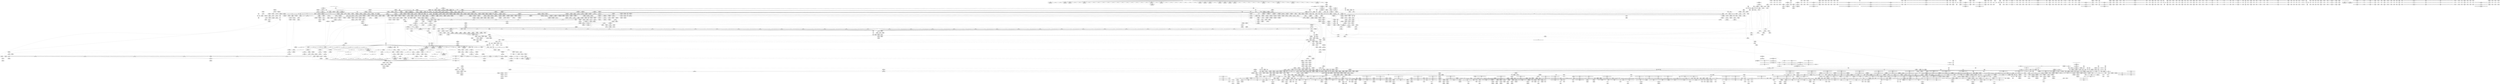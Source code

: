 digraph {
	CE0x4a1b9d0 [shape=record,shape=Mrecord,label="{CE0x4a1b9d0|tomoyo_print_ipv4:cmp|security/tomoyo/network.c,93|*SummSink*}"]
	CE0x805c170 [shape=record,shape=Mrecord,label="{CE0x805c170|tomoyo_domain:tobool1|security/tomoyo/common.h,1205}"]
	CE0x8054520 [shape=record,shape=Mrecord,label="{CE0x8054520|tomoyo_check_inet_address:addr|Function::tomoyo_check_inet_address&Arg::addr::|*SummSource*}"]
	CE0x7fdc950 [shape=record,shape=Mrecord,label="{CE0x7fdc950|tomoyo_check_inet_address:sw.bb|*SummSource*}"]
	CE0x6834ec0 [shape=record,shape=Mrecord,label="{CE0x6834ec0|tomoyo_audit_inet_log:inet_network3|security/tomoyo/network.c,384|*SummSource*}"]
	CE0x68b3ef0 [shape=record,shape=Mrecord,label="{CE0x68b3ef0|i64*_getelementptr_inbounds_(_19_x_i64_,_19_x_i64_*___llvm_gcov_ctr4846,_i64_0,_i64_17)|*Constant*|*SummSource*}"]
	CE0x73b4480 [shape=record,shape=Mrecord,label="{CE0x73b4480|0:_i8,_array:_GCRE_tomoyo_index2category_constant_39_x_i8_c_00_00_00_00_00_00_00_00_00_00_00_00_00_00_00_00_00_00_00_00_00_00_00_01_01_01_01_01_01_01_01_01_01_01_01_01_01_01_02_,_align_16:_elem_13::|security/tomoyo/util.c,983}"]
	CE0x7db9820 [shape=record,shape=Mrecord,label="{CE0x7db9820|tomoyo_get_mode:tmp23|security/tomoyo/util.c,986|*SummSink*}"]
	CE0x807c4a0 [shape=record,shape=Mrecord,label="{CE0x807c4a0|24:_i32*,_32:_i16,_34:_i8,_35:_i8,_36:_i8,_72:_i8,_:_SCMRE_60,61_}"]
	CE0x64349c0 [shape=record,shape=Mrecord,label="{CE0x64349c0|tomoyo_init_request_info:type|security/tomoyo/util.c,1009|*SummSource*}"]
	CE0x584d300 [shape=record,shape=Mrecord,label="{CE0x584d300|tomoyo_audit_net_log:entry|*SummSource*}"]
	CE0x58ad450 [shape=record,shape=Mrecord,label="{CE0x58ad450|tomoyo_init_request_info:tmp3|security/tomoyo/util.c,1004}"]
	CE0x584c880 [shape=record,shape=Mrecord,label="{CE0x584c880|tomoyo_audit_inet_log:call17|security/tomoyo/network.c,392}"]
	CE0x584d370 [shape=record,shape=Mrecord,label="{CE0x584d370|tomoyo_audit_net_log:entry|*SummSink*}"]
	CE0x7deed80 [shape=record,shape=Mrecord,label="{CE0x7deed80|tomoyo_audit_net_log:tmp4|security/tomoyo/network.c,367}"]
	CE0x7f39940 [shape=record,shape=Mrecord,label="{CE0x7f39940|tomoyo_check_inet_address:tmp7|security/tomoyo/network.c,510}"]
	CE0x73b4b20 [shape=record,shape=Mrecord,label="{CE0x73b4b20|tomoyo_inet_entry:tmp14|security/tomoyo/network.c,475}"]
	CE0x4859d20 [shape=record,shape=Mrecord,label="{CE0x4859d20|tomoyo_inet_entry:port|security/tomoyo/network.c,480|*SummSink*}"]
	CE0x6436cf0 [shape=record,shape=Mrecord,label="{CE0x6436cf0|i64*_getelementptr_inbounds_(_19_x_i64_,_19_x_i64_*___llvm_gcov_ctr4846,_i64_0,_i64_6)|*Constant*|*SummSource*}"]
	CE0x6465f90 [shape=record,shape=Mrecord,label="{CE0x6465f90|tomoyo_inet_entry:cmp|security/tomoyo/network.c,474|*SummSink*}"]
	CE0x49879b0 [shape=record,shape=Mrecord,label="{CE0x49879b0|_ret_i32_%call17,_!dbg_!38941|security/tomoyo/network.c,394}"]
	CE0x56235b0 [shape=record,shape=Mrecord,label="{CE0x56235b0|tomoyo_inet_entry:arrayidx|security/tomoyo/network.c,471|*SummSink*}"]
	CE0x490a2e0 [shape=record,shape=Mrecord,label="{CE0x490a2e0|tomoyo_inet_entry:param8|security/tomoyo/network.c,477|*SummSink*}"]
	CE0x7fe6970 [shape=record,shape=Mrecord,label="{CE0x7fe6970|i64*_getelementptr_inbounds_(_2_x_i64_,_2_x_i64_*___llvm_gcov_ctr2154,_i64_0,_i64_0)|*Constant*|*SummSink*}"]
	CE0x55771b0 [shape=record,shape=Mrecord,label="{CE0x55771b0|GLOBAL:tomoyo_inet2mac|Global_var:tomoyo_inet2mac}"]
	CE0x6466780 [shape=record,shape=Mrecord,label="{CE0x6466780|24:_i32*,_32:_i16,_34:_i8,_35:_i8,_36:_i8,_72:_i8,_:_SCMRE_33,34_}"]
	CE0x57f1ef0 [shape=record,shape=Mrecord,label="{CE0x57f1ef0|GLOBAL:__llvm_gcov_ctr4846|Global_var:__llvm_gcov_ctr4846}"]
	CE0x65f5260 [shape=record,shape=Mrecord,label="{CE0x65f5260|tomoyo_check_inet_address:tmp14|security/tomoyo/network.c,514|*SummSource*}"]
	CE0x49ec400 [shape=record,shape=Mrecord,label="{CE0x49ec400|i64_7|*Constant*|*SummSource*}"]
	CE0x57e1550 [shape=record,shape=Mrecord,label="{CE0x57e1550|get_current:bb}"]
	CE0x5678ed0 [shape=record,shape=Mrecord,label="{CE0x5678ed0|rcu_lock_acquire18:tmp6}"]
	CE0x4844040 [shape=record,shape=Mrecord,label="{CE0x4844040|tomoyo_check_inet_address:if.end9}"]
	CE0x6997f20 [shape=record,shape=Mrecord,label="{CE0x6997f20|rcu_lock_acquire18:tmp|*SummSource*}"]
	CE0x4bb1ef0 [shape=record,shape=Mrecord,label="{CE0x4bb1ef0|tomoyo_get_mode:tmp7|security/tomoyo/util.c,979|*SummSink*}"]
	CE0x4a0a4c0 [shape=record,shape=Mrecord,label="{CE0x4a0a4c0|tomoyo_print_ipv6:conv|security/tomoyo/network.c,110}"]
	CE0x55380a0 [shape=record,shape=Mrecord,label="{CE0x55380a0|i32_0|*Constant*}"]
	CE0x5961460 [shape=record,shape=Mrecord,label="{CE0x5961460|i64*_getelementptr_inbounds_(_2_x_i64_,_2_x_i64_*___llvm_gcov_ctr53148,_i64_0,_i64_0)|*Constant*}"]
	CE0x49096e0 [shape=record,shape=Mrecord,label="{CE0x49096e0|tomoyo_inet_entry:operation7|security/tomoyo/network.c,477|*SummSource*}"]
	CE0x676f410 [shape=record,shape=Mrecord,label="{CE0x676f410|tomoyo_check_inet_address:tmp31|security/tomoyo/network.c,527|*SummSink*}"]
	CE0x4928000 [shape=record,shape=Mrecord,label="{CE0x4928000|tomoyo_domain:security|security/tomoyo/common.h,1205|*SummSink*}"]
	CE0x49f1900 [shape=record,shape=Mrecord,label="{CE0x49f1900|tomoyo_get_mode:tmp12|security/tomoyo/util.c,982|*SummSink*}"]
	CE0x484b7b0 [shape=record,shape=Mrecord,label="{CE0x484b7b0|i64_5|*Constant*}"]
	CE0x63ad7e0 [shape=record,shape=Mrecord,label="{CE0x63ad7e0|__llvm_gcov_indirect_counter_increment10:tmp2|*SummSource*}"]
	CE0x698f670 [shape=record,shape=Mrecord,label="{CE0x698f670|tomoyo_audit_inet_log:tobool|security/tomoyo/network.c,384}"]
	CE0x69a5040 [shape=record,shape=Mrecord,label="{CE0x69a5040|tomoyo_audit_inet_log:param|security/tomoyo/network.c,382}"]
	CE0x58adc10 [shape=record,shape=Mrecord,label="{CE0x58adc10|tomoyo_read_unlock19:tmp1}"]
	CE0x4835f30 [shape=record,shape=Mrecord,label="{CE0x4835f30|tomoyo_read_lock16:bb|*SummSink*}"]
	CE0x7e64c40 [shape=record,shape=Mrecord,label="{CE0x7e64c40|tomoyo_get_mode:tobool|security/tomoyo/util.c,978|*SummSource*}"]
	CE0x6498810 [shape=record,shape=Mrecord,label="{CE0x6498810|tomoyo_get_mode:ns|Function::tomoyo_get_mode&Arg::ns::|*SummSink*}"]
	CE0x68adb20 [shape=record,shape=Mrecord,label="{CE0x68adb20|srcu_read_unlock20:sp|Function::srcu_read_unlock20&Arg::sp::|*SummSource*}"]
	CE0x68ff8c0 [shape=record,shape=Mrecord,label="{CE0x68ff8c0|rcu_lock_release21:tmp1|*SummSource*}"]
	CE0x4bb1aa0 [shape=record,shape=Mrecord,label="{CE0x4bb1aa0|tomoyo_domain:tobool1|security/tomoyo/common.h,1205|*SummSource*}"]
	CE0x4865860 [shape=record,shape=Mrecord,label="{CE0x4865860|tomoyo_inet_entry:param|security/tomoyo/network.c,476|*SummSource*}"]
	CE0x6457890 [shape=record,shape=Mrecord,label="{CE0x6457890|tomoyo_audit_inet_log:tmp2|security/tomoyo/network.c,380|*SummSource*}"]
	CE0x587dd80 [shape=record,shape=Mrecord,label="{CE0x587dd80|tomoyo_inet_entry:tmp12|security/tomoyo/network.c,473|*SummSink*}"]
	CE0x6591050 [shape=record,shape=Mrecord,label="{CE0x6591050|__fswab16:tmp1|*SummSink*}"]
	CE0x685c960 [shape=record,shape=Mrecord,label="{CE0x685c960|tomoyo_get_mode:cmp11|security/tomoyo/util.c,985}"]
	CE0x646d5c0 [shape=record,shape=Mrecord,label="{CE0x646d5c0|24:_i32*,_32:_i16,_34:_i8,_35:_i8,_36:_i8,_72:_i8,_:_SCMRE_54,55_}"]
	CE0x807c980 [shape=record,shape=Mrecord,label="{CE0x807c980|24:_i32*,_32:_i16,_34:_i8,_35:_i8,_36:_i8,_72:_i8,_:_SCMRE_63,64_}"]
	CE0x57c8740 [shape=record,shape=Mrecord,label="{CE0x57c8740|tomoyo_audit_net_log:operation|Function::tomoyo_audit_net_log&Arg::operation::|*SummSink*}"]
	CE0x4a13de0 [shape=record,shape=Mrecord,label="{CE0x4a13de0|tomoyo_inet_entry:address19|security/tomoyo/network.c,479}"]
	CE0x6820540 [shape=record,shape=Mrecord,label="{CE0x6820540|tomoyo_read_unlock19:tmp3|*SummSource*}"]
	CE0x65abdb0 [shape=record,shape=Mrecord,label="{CE0x65abdb0|tomoyo_domain:land.lhs.true}"]
	CE0x68b40b0 [shape=record,shape=Mrecord,label="{CE0x68b40b0|tomoyo_check_inet_address:tmp39|security/tomoyo/network.c,531}"]
	"CONST[source:0(mediator),value:2(dynamic)][purpose:{object}][SnkIdx:3]"
	CE0x689d8b0 [shape=record,shape=Mrecord,label="{CE0x689d8b0|tomoyo_audit_inet_log:inet_network3|security/tomoyo/network.c,384}"]
	CE0x7f3a260 [shape=record,shape=Mrecord,label="{CE0x7f3a260|tomoyo_check_inet_address:tmp1|*SummSource*}"]
	CE0x67d6de0 [shape=record,shape=Mrecord,label="{CE0x67d6de0|tomoyo_inet_entry:address|Function::tomoyo_inet_entry&Arg::address::}"]
	CE0x63bcf00 [shape=record,shape=Mrecord,label="{CE0x63bcf00|tomoyo_read_unlock19:bb|*SummSink*}"]
	CE0x6637070 [shape=record,shape=Mrecord,label="{CE0x6637070|rcu_lock_release21:tmp3|*SummSink*}"]
	CE0x556cbc0 [shape=record,shape=Mrecord,label="{CE0x556cbc0|tomoyo_read_lock16:call|security/tomoyo/common.h,1097|*SummSource*}"]
	CE0x5695460 [shape=record,shape=Mrecord,label="{CE0x5695460|i64**_getelementptr_inbounds_(_3_x_i64*_,_3_x_i64*_*___llvm_gcda_edge_table49,_i64_0,_i64_1)|*Constant*|*SummSource*}"]
	CE0x6503610 [shape=record,shape=Mrecord,label="{CE0x6503610|tomoyo_domain:tobool|security/tomoyo/common.h,1205|*SummSource*}"]
	CE0x7ee3f00 [shape=record,shape=Mrecord,label="{CE0x7ee3f00|tomoyo_check_inet_address:if.end9|*SummSource*}"]
	CE0x6412110 [shape=record,shape=Mrecord,label="{CE0x6412110|tomoyo_check_inet_address:address|Function::tomoyo_check_inet_address&Arg::address::|*SummSink*}"]
	CE0x4a0c560 [shape=record,shape=Mrecord,label="{CE0x4a0c560|tomoyo_inet_entry:address16|security/tomoyo/network.c,479|*SummSource*}"]
	CE0x689d340 [shape=record,shape=Mrecord,label="{CE0x689d340|_call_void_srcu_read_unlock20(%struct.srcu_struct*_tomoyo_ss,_i32_%idx)_#9,_!dbg_!38903|security/tomoyo/common.h,1109|*SummSource*}"]
	CE0x67b1640 [shape=record,shape=Mrecord,label="{CE0x67b1640|tomoyo_check_inet_address:conv17|security/tomoyo/network.c,528|*SummSource*}"]
	CE0x661d8f0 [shape=record,shape=Mrecord,label="{CE0x661d8f0|__fswab16:tmp|*SummSource*}"]
	CE0x6502170 [shape=record,shape=Mrecord,label="{CE0x6502170|tomoyo_get_mode:tmp14|security/tomoyo/util.c,983}"]
	CE0x49cb050 [shape=record,shape=Mrecord,label="{CE0x49cb050|128:_i8*,_1208:_%struct.file*,_:_CMRE_136,144_|*MultipleSource*|security/tomoyo/common.h,1205|security/tomoyo/common.h,1205}"]
	CE0x556afb0 [shape=record,shape=Mrecord,label="{CE0x556afb0|tomoyo_init_request_info:if.then}"]
	CE0x68ff720 [shape=record,shape=Mrecord,label="{CE0x68ff720|i64_1|*Constant*}"]
	CE0x73a9010 [shape=record,shape=Mrecord,label="{CE0x73a9010|%struct.tomoyo_domain_info*_null|*Constant*|*SummSink*}"]
	CE0x80b26d0 [shape=record,shape=Mrecord,label="{CE0x80b26d0|128:_i8*,_1208:_%struct.file*,_:_CMRE_40,41_}"]
	CE0x56f12e0 [shape=record,shape=Mrecord,label="{CE0x56f12e0|tomoyo_print_ipv4:conv|security/tomoyo/network.c,92}"]
	CE0x5579fc0 [shape=record,shape=Mrecord,label="{CE0x5579fc0|tomoyo_domain:entry|*SummSink*}"]
	CE0x4b52170 [shape=record,shape=Mrecord,label="{CE0x4b52170|tomoyo_audit_inet_log:arraydecay4|security/tomoyo/network.c,388}"]
	CE0x689d750 [shape=record,shape=Mrecord,label="{CE0x689d750|tomoyo_audit_inet_log:param2|security/tomoyo/network.c,384|*SummSink*}"]
	CE0x7e31040 [shape=record,shape=Mrecord,label="{CE0x7e31040|i64*_getelementptr_inbounds_(_6_x_i64_,_6_x_i64_*___llvm_gcov_ctr5427,_i64_0,_i64_3)|*Constant*|*SummSource*}"]
	CE0x4865700 [shape=record,shape=Mrecord,label="{CE0x4865700|tomoyo_inet_entry:param|security/tomoyo/network.c,476|*SummSink*}"]
	CE0x7ec1dd0 [shape=record,shape=Mrecord,label="{CE0x7ec1dd0|tomoyo_inet_entry:if.end|*SummSink*}"]
	CE0x65eb120 [shape=record,shape=Mrecord,label="{CE0x65eb120|tomoyo_check_inet_address:tmp6|security/tomoyo/network.c,509}"]
	CE0x68c89c0 [shape=record,shape=Mrecord,label="{CE0x68c89c0|tomoyo_check_inet_address:tmp41|security/tomoyo/network.c,532|*SummSource*}"]
	CE0x4add720 [shape=record,shape=Mrecord,label="{CE0x4add720|tomoyo_print_ipv4:min_ip|Function::tomoyo_print_ipv4&Arg::min_ip::|*SummSource*}"]
	CE0x65de4b0 [shape=record,shape=Mrecord,label="{CE0x65de4b0|tomoyo_print_ipv6:entry|*SummSink*}"]
	CE0x575e8f0 [shape=record,shape=Mrecord,label="{CE0x575e8f0|i32_-1|*Constant*}"]
	CE0x58ad5a0 [shape=record,shape=Mrecord,label="{CE0x58ad5a0|tomoyo_init_request_info:tmp3|security/tomoyo/util.c,1004|*SummSource*}"]
	CE0x6366030 [shape=record,shape=Mrecord,label="{CE0x6366030|tomoyo_init_request_info:entry}"]
	CE0x5627270 [shape=record,shape=Mrecord,label="{CE0x5627270|tomoyo_inet_entry:idxprom1|security/tomoyo/network.c,471|*SummSink*}"]
	CE0x7dff640 [shape=record,shape=Mrecord,label="{CE0x7dff640|tomoyo_init_request_info:call|security/tomoyo/util.c,1005}"]
	CE0x566d0b0 [shape=record,shape=Mrecord,label="{CE0x566d0b0|_call_void_mcount()_#3|*SummSource*}"]
	CE0x643b8e0 [shape=record,shape=Mrecord,label="{CE0x643b8e0|_ret_void}"]
	CE0x802faf0 [shape=record,shape=Mrecord,label="{CE0x802faf0|i64*_getelementptr_inbounds_(_2_x_i64_,_2_x_i64_*___llvm_gcov_ctr53148,_i64_0,_i64_0)|*Constant*|*SummSink*}"]
	CE0x66872c0 [shape=record,shape=Mrecord,label="{CE0x66872c0|tomoyo_check_inet_address:tmp17|security/tomoyo/network.c,517}"]
	CE0x49877a0 [shape=record,shape=Mrecord,label="{CE0x49877a0|tomoyo_audit_inet_log:entry|*SummSource*}"]
	CE0x678fa20 [shape=record,shape=Mrecord,label="{CE0x678fa20|tomoyo_check_inet_address:port|Function::tomoyo_check_inet_address&Arg::port::}"]
	CE0x805bdc0 [shape=record,shape=Mrecord,label="{CE0x805bdc0|i64*_getelementptr_inbounds_(_2_x_i64_,_2_x_i64_*___llvm_gcov_ctr2154,_i64_0,_i64_1)|*Constant*}"]
	CE0x57391b0 [shape=record,shape=Mrecord,label="{CE0x57391b0|i64**_getelementptr_inbounds_(_3_x_i64*_,_3_x_i64*_*___llvm_gcda_edge_table49,_i64_0,_i64_2)|*Constant*|*SummSink*}"]
	CE0x80c7700 [shape=record,shape=Mrecord,label="{CE0x80c7700|tomoyo_check_inet_address:in6_u|security/tomoyo/network.c,513|*SummSource*}"]
	CE0x490a020 [shape=record,shape=Mrecord,label="{CE0x490a020|tomoyo_inet_entry:param8|security/tomoyo/network.c,477}"]
	CE0x6508360 [shape=record,shape=Mrecord,label="{CE0x6508360|VOIDTB_TE:_CE_0,2048_|*MultipleSource*|security/tomoyo/util.c,1010|Function::tomoyo_get_mode&Arg::ns::}"]
	CE0x7e767c0 [shape=record,shape=Mrecord,label="{CE0x7e767c0|tomoyo_get_mode:tmp25|security/tomoyo/util.c,987|*SummSink*}"]
	CE0x63e8d20 [shape=record,shape=Mrecord,label="{CE0x63e8d20|__llvm_gcov_indirect_counter_increment10:counter|*SummSource*}"]
	CE0x584d200 [shape=record,shape=Mrecord,label="{CE0x584d200|tomoyo_audit_net_log:entry}"]
	CE0x54e2a30 [shape=record,shape=Mrecord,label="{CE0x54e2a30|i64*_getelementptr_inbounds_(_2_x_i64_,_2_x_i64_*___llvm_gcov_ctr3939,_i64_0,_i64_0)|*Constant*}"]
	CE0x68843f0 [shape=record,shape=Mrecord,label="{CE0x68843f0|rcu_lock_release21:entry}"]
	CE0x63b9f80 [shape=record,shape=Mrecord,label="{CE0x63b9f80|tomoyo_init_request_info:mode|security/tomoyo/util.c,1010|*SummSink*}"]
	CE0x80b5e90 [shape=record,shape=Mrecord,label="{CE0x80b5e90|24:_i32*,_32:_i16,_34:_i8,_35:_i8,_36:_i8,_72:_i8,_:_SCMRE_74,75_|*MultipleSource*|security/tomoyo/network.c, 469|security/tomoyo/network.c,469|Function::tomoyo_init_request_info&Arg::r::|security/tomoyo/network.c,475}"]
	CE0x6912390 [shape=record,shape=Mrecord,label="{CE0x6912390|srcu_read_lock17:tmp3|*SummSource*}"]
	CE0x80c45f0 [shape=record,shape=Mrecord,label="{CE0x80c45f0|tomoyo_inet_entry:tmp16|*LoadInst*|security/tomoyo/network.c,476|*SummSink*}"]
	CE0x4927a20 [shape=record,shape=Mrecord,label="{CE0x4927a20|i32_22|*Constant*}"]
	CE0x64354c0 [shape=record,shape=Mrecord,label="{CE0x64354c0|tomoyo_init_request_info:tmp12|security/tomoyo/util.c,1010|*SummSink*}"]
	CE0x4b6cf30 [shape=record,shape=Mrecord,label="{CE0x4b6cf30|_call_void_bitcast_(void_(%struct.tomoyo_request_info*,_i1_(%struct.tomoyo_request_info*,_%struct.tomoyo_acl_info*)*)*_tomoyo_check_acl_to_void_(%struct.tomoyo_request_info.524*,_i1_(%struct.tomoyo_request_info.524*,_%struct.tomoyo_acl_info*)*)*)(%struct.tomoyo_request_info.524*_%r,_i1_(%struct.tomoyo_request_info.524*,_%struct.tomoyo_acl_info*)*_tomoyo_check_inet_acl)_#9,_!dbg_!38953|security/tomoyo/network.c,482|*SummSource*}"]
	CE0x57914a0 [shape=record,shape=Mrecord,label="{CE0x57914a0|tomoyo_init_request_info:profile2|security/tomoyo/util.c,1007|*SummSource*}"]
	CE0x7e66fb0 [shape=record,shape=Mrecord,label="{CE0x7e66fb0|tomoyo_audit_inet_log:tmp7|security/tomoyo/network.c,384|*SummSink*}"]
	CE0x7e66b30 [shape=record,shape=Mrecord,label="{CE0x7e66b30|GLOBAL:__llvm_gcov_ctr5427|Global_var:__llvm_gcov_ctr5427}"]
	CE0x7d763b0 [shape=record,shape=Mrecord,label="{CE0x7d763b0|tomoyo_inet_entry:tmp6|security/tomoyo/network.c,473|*SummSource*}"]
	CE0x6502500 [shape=record,shape=Mrecord,label="{CE0x6502500|i64*_getelementptr_inbounds_(_12_x_i64_,_12_x_i64_*___llvm_gcov_ctr31133,_i64_0,_i64_6)|*Constant*}"]
	CE0x559c2d0 [shape=record,shape=Mrecord,label="{CE0x559c2d0|GLOBAL:tomoyo_get_mode|*Constant*|*SummSource*}"]
	CE0x7e9b5e0 [shape=record,shape=Mrecord,label="{CE0x7e9b5e0|tomoyo_domain:tmp3}"]
	CE0x48e7bc0 [shape=record,shape=Mrecord,label="{CE0x48e7bc0|i32_4|*Constant*|*SummSink*}"]
	CE0x56b30e0 [shape=record,shape=Mrecord,label="{CE0x56b30e0|i64*_getelementptr_inbounds_(_2_x_i64_,_2_x_i64_*___llvm_gcov_ctr2253,_i64_0,_i64_0)|*Constant*}"]
	CE0x6908200 [shape=record,shape=Mrecord,label="{CE0x6908200|i32_255|*Constant*|*SummSource*}"]
	CE0x648a5d0 [shape=record,shape=Mrecord,label="{CE0x648a5d0|i64*_getelementptr_inbounds_(_2_x_i64_,_2_x_i64_*___llvm_gcov_ctr4038,_i64_0,_i64_1)|*Constant*|*SummSink*}"]
	CE0x66b3da0 [shape=record,shape=Mrecord,label="{CE0x66b3da0|tomoyo_check_inet_address:addr_len|Function::tomoyo_check_inet_address&Arg::addr_len::|*SummSource*}"]
	CE0x68e2090 [shape=record,shape=Mrecord,label="{CE0x68e2090|__llvm_gcov_indirect_counter_increment10:tmp3}"]
	CE0x6503d50 [shape=record,shape=Mrecord,label="{CE0x6503d50|tomoyo_domain:tmp10|security/tomoyo/common.h,1205|*SummSource*}"]
	CE0x6518c90 [shape=record,shape=Mrecord,label="{CE0x6518c90|tomoyo_check_inet_address:tmp11|security/tomoyo/network.c,513|*SummSource*}"]
	CE0x65035a0 [shape=record,shape=Mrecord,label="{CE0x65035a0|tomoyo_domain:tobool|security/tomoyo/common.h,1205|*SummSink*}"]
	CE0x7eba8b0 [shape=record,shape=Mrecord,label="{CE0x7eba8b0|24:_i32*,_32:_i16,_34:_i8,_35:_i8,_36:_i8,_72:_i8,_:_SCMRE_30,31_}"]
	CE0x7eec1e0 [shape=record,shape=Mrecord,label="{CE0x7eec1e0|tomoyo_check_inet_address:cmp|security/tomoyo/network.c,509|*SummSource*}"]
	CE0x598bbc0 [shape=record,shape=Mrecord,label="{CE0x598bbc0|get_current:tmp1|*SummSink*}"]
	CE0x676f940 [shape=record,shape=Mrecord,label="{CE0x676f940|tomoyo_check_inet_address:tmp32|security/tomoyo/network.c,527|*SummSink*}"]
	CE0x4a73930 [shape=record,shape=Mrecord,label="{CE0x4a73930|tomoyo_print_ipv4:buffer_len|Function::tomoyo_print_ipv4&Arg::buffer_len::}"]
	CE0x655f570 [shape=record,shape=Mrecord,label="{CE0x655f570|tomoyo_get_mode:arrayidx4|security/tomoyo/util.c,983}"]
	CE0x669e330 [shape=record,shape=Mrecord,label="{CE0x669e330|_ret_i32_%call,_!dbg_!38902|security/tomoyo/common.h,1097}"]
	CE0x8065fb0 [shape=record,shape=Mrecord,label="{CE0x8065fb0|tomoyo_audit_net_log:tmp|*SummSource*}"]
	CE0x6883cd0 [shape=record,shape=Mrecord,label="{CE0x6883cd0|srcu_read_unlock20:dep_map|include/linux/srcu.h,236|*SummSource*}"]
	CE0x807c7e0 [shape=record,shape=Mrecord,label="{CE0x807c7e0|24:_i32*,_32:_i16,_34:_i8,_35:_i8,_36:_i8,_72:_i8,_:_SCMRE_62,63_}"]
	CE0x48e7d20 [shape=record,shape=Mrecord,label="{CE0x48e7d20|tomoyo_inet_entry:frombool|security/tomoyo/network.c,478}"]
	CE0x6826c00 [shape=record,shape=Mrecord,label="{CE0x6826c00|tomoyo_audit_inet_log:tmp1|*SummSource*}"]
	CE0x483ae90 [shape=record,shape=Mrecord,label="{CE0x483ae90|tomoyo_audit_inet_log:tmp13|security/tomoyo/network.c,388}"]
	CE0x4a78140 [shape=record,shape=Mrecord,label="{CE0x4a78140|__fswab16:val|Function::__fswab16&Arg::val::}"]
	CE0x5960b00 [shape=record,shape=Mrecord,label="{CE0x5960b00|rcu_lock_acquire18:tmp6|*SummSource*}"]
	CE0x63698d0 [shape=record,shape=Mrecord,label="{CE0x63698d0|tomoyo_check_inet_address:addr|Function::tomoyo_check_inet_address&Arg::addr::}"]
	CE0x55e0750 [shape=record,shape=Mrecord,label="{CE0x55e0750|i64*_getelementptr_inbounds_(_2_x_i64_,_2_x_i64_*___llvm_gcov_ctr4533,_i64_0,_i64_0)|*Constant*|*SummSource*}"]
	CE0x56b97e0 [shape=record,shape=Mrecord,label="{CE0x56b97e0|srcu_read_unlock20:tmp1}"]
	CE0x7eaa5f0 [shape=record,shape=Mrecord,label="{CE0x7eaa5f0|tomoyo_get_mode:retval.0|*SummSink*}"]
	CE0x7e22de0 [shape=record,shape=Mrecord,label="{CE0x7e22de0|tomoyo_get_mode:config|security/tomoyo/util.c,981|*SummSink*}"]
	CE0x64134d0 [shape=record,shape=Mrecord,label="{CE0x64134d0|i32_10|*Constant*}"]
	CE0x6912550 [shape=record,shape=Mrecord,label="{CE0x6912550|24:_i32*,_32:_i16,_34:_i8,_35:_i8,_36:_i8,_72:_i8,_:_SCMRE_0,8_|*MultipleSource*|security/tomoyo/network.c, 469|security/tomoyo/network.c,469|Function::tomoyo_init_request_info&Arg::r::|security/tomoyo/network.c,475}"]
	CE0x67220e0 [shape=record,shape=Mrecord,label="{CE0x67220e0|tomoyo_domain:tmp11|security/tomoyo/common.h,1205|*SummSink*}"]
	CE0x559c520 [shape=record,shape=Mrecord,label="{CE0x559c520|tomoyo_get_mode:entry|*SummSource*}"]
	CE0x65913e0 [shape=record,shape=Mrecord,label="{CE0x65913e0|i64*_getelementptr_inbounds_(_19_x_i64_,_19_x_i64_*___llvm_gcov_ctr4846,_i64_0,_i64_7)|*Constant*|*SummSink*}"]
	CE0x568f0a0 [shape=record,shape=Mrecord,label="{CE0x568f0a0|GLOBAL:__srcu_read_unlock|*Constant*|*SummSink*}"]
	CE0x6411970 [shape=record,shape=Mrecord,label="{CE0x6411970|tomoyo_check_inet_address:tmp29|*LoadInst*|security/tomoyo/network.c,527|*SummSink*}"]
	CE0x4b00cc0 [shape=record,shape=Mrecord,label="{CE0x4b00cc0|tomoyo_inet_entry:tmp30|security/tomoyo/network.c,486|*SummSink*}"]
	CE0x57f1a60 [shape=record,shape=Mrecord,label="{CE0x57f1a60|i32_-1|*Constant*|*SummSink*}"]
	CE0x698f7a0 [shape=record,shape=Mrecord,label="{CE0x698f7a0|tomoyo_inet_entry:tmp11|security/tomoyo/network.c,473}"]
	CE0x4a77f80 [shape=record,shape=Mrecord,label="{CE0x4a77f80|__fswab16:entry}"]
	CE0x587dfb0 [shape=record,shape=Mrecord,label="{CE0x587dfb0|tomoyo_init_request_info:tmp|*SummSource*}"]
	CE0x6540180 [shape=record,shape=Mrecord,label="{CE0x6540180|tomoyo_audit_net_log:tmp1|*SummSink*}"]
	CE0x65ca5e0 [shape=record,shape=Mrecord,label="{CE0x65ca5e0|i64*_getelementptr_inbounds_(_2_x_i64_,_2_x_i64_*___llvm_gcov_ctr5130,_i64_0,_i64_0)|*Constant*}"]
	CE0x67a0970 [shape=record,shape=Mrecord,label="{CE0x67a0970|_ret_i16_%conv3,_!dbg_!38911|include/uapi/linux/swab.h,53|*SummSink*}"]
	CE0x69b64e0 [shape=record,shape=Mrecord,label="{CE0x69b64e0|GLOBAL:__llvm_gcov_ctr32134|Global_var:__llvm_gcov_ctr32134|*SummSink*}"]
	CE0x4a93620 [shape=record,shape=Mrecord,label="{CE0x4a93620|_call_void_tomoyo_read_unlock19(i32_%call)_#9,_!dbg_!38960|security/tomoyo/network.c,486|*SummSink*}"]
	CE0x697f3b0 [shape=record,shape=Mrecord,label="{CE0x697f3b0|rcu_lock_acquire18:tmp2|*SummSource*}"]
	CE0x5522ba0 [shape=record,shape=Mrecord,label="{CE0x5522ba0|tomoyo_inet_entry:tmp3|*LoadInst*|security/tomoyo/network.c,471}"]
	CE0x4aaffc0 [shape=record,shape=Mrecord,label="{CE0x4aaffc0|VOIDTB_TE:_CE_6384,6388_|*MultipleSource*|security/tomoyo/util.c,1010|Function::tomoyo_get_mode&Arg::ns::}"]
	CE0x7ec1620 [shape=record,shape=Mrecord,label="{CE0x7ec1620|tomoyo_inet_entry:tmp|*SummSink*}"]
	CE0x689d170 [shape=record,shape=Mrecord,label="{CE0x689d170|GLOBAL:srcu_read_unlock20|*Constant*|*SummSource*}"]
	CE0x7e41f80 [shape=record,shape=Mrecord,label="{CE0x7e41f80|srcu_read_lock17:call|include/linux/srcu.h,220|*SummSource*}"]
	CE0x5739220 [shape=record,shape=Mrecord,label="{CE0x5739220|tomoyo_check_inet_address:conv5|security/tomoyo/network.c,517|*SummSink*}"]
	CE0x66f5680 [shape=record,shape=Mrecord,label="{CE0x66f5680|tomoyo_audit_inet_log:tmp3|security/tomoyo/network.c,382}"]
	CE0x80ae640 [shape=record,shape=Mrecord,label="{CE0x80ae640|GLOBAL:tomoyo_proto_keyword|Global_var:tomoyo_proto_keyword|*SummSource*}"]
	CE0x68faf10 [shape=record,shape=Mrecord,label="{CE0x68faf10|tomoyo_audit_inet_log:tmp12|security/tomoyo/network.c,386}"]
	CE0x687b9e0 [shape=record,shape=Mrecord,label="{CE0x687b9e0|tomoyo_get_mode:tmp18|security/tomoyo/util.c,985|*SummSink*}"]
	CE0x7f359b0 [shape=record,shape=Mrecord,label="{CE0x7f359b0|tomoyo_check_inet_address:bb}"]
	CE0x6580a70 [shape=record,shape=Mrecord,label="{CE0x6580a70|_call_void_rcu_lock_acquire18(%struct.lockdep_map*_%dep_map)_#9,_!dbg_!38906|include/linux/srcu.h,222|*SummSink*}"]
	CE0x4bb1c70 [shape=record,shape=Mrecord,label="{CE0x4bb1c70|i64*_getelementptr_inbounds_(_12_x_i64_,_12_x_i64_*___llvm_gcov_ctr31133,_i64_0,_i64_3)|*Constant*}"]
	CE0x485a390 [shape=record,shape=Mrecord,label="{CE0x485a390|tomoyo_inet_entry:inet15|security/tomoyo/network.c,479|*SummSource*}"]
	CE0x676d810 [shape=record,shape=Mrecord,label="{CE0x676d810|i64_13|*Constant*|*SummSink*}"]
	CE0x5861c40 [shape=record,shape=Mrecord,label="{CE0x5861c40|_call_void_mcount()_#3}"]
	CE0x57a8b40 [shape=record,shape=Mrecord,label="{CE0x57a8b40|tomoyo_print_ipv4:tmp4|security/tomoyo/network.c,93|*SummSink*}"]
	CE0x5778110 [shape=record,shape=Mrecord,label="{CE0x5778110|tomoyo_check_inet_address:call|security/tomoyo/network.c,528|*SummSource*}"]
	CE0x68206d0 [shape=record,shape=Mrecord,label="{CE0x68206d0|_call_void_mcount()_#3}"]
	CE0x63adb30 [shape=record,shape=Mrecord,label="{CE0x63adb30|tomoyo_check_inet_address:tmp10|security/tomoyo/network.c,511|*SummSink*}"]
	CE0x5537bf0 [shape=record,shape=Mrecord,label="{CE0x5537bf0|__fswab16:tmp2}"]
	CE0x65ddcf0 [shape=record,shape=Mrecord,label="{CE0x65ddcf0|tomoyo_init_request_info:mode5|security/tomoyo/util.c,1011}"]
	CE0x64714f0 [shape=record,shape=Mrecord,label="{CE0x64714f0|_call_void_mcount()_#3|*SummSink*}"]
	CE0x4aafc80 [shape=record,shape=Mrecord,label="{CE0x4aafc80|tomoyo_print_ipv6:tobool|security/tomoyo/network.c,111}"]
	CE0x7e9a1a0 [shape=record,shape=Mrecord,label="{CE0x7e9a1a0|tomoyo_get_mode:retval.0}"]
	CE0x802ff10 [shape=record,shape=Mrecord,label="{CE0x802ff10|COLLAPSED:_GCMRE___llvm_gcov_ctr54147_internal_global_11_x_i64_zeroinitializer:_elem_0:default:}"]
	CE0x56b9cb0 [shape=record,shape=Mrecord,label="{CE0x56b9cb0|0:_i8,_array:_GCRE_tomoyo_index2category_constant_39_x_i8_c_00_00_00_00_00_00_00_00_00_00_00_00_00_00_00_00_00_00_00_00_00_00_00_01_01_01_01_01_01_01_01_01_01_01_01_01_01_01_02_,_align_16:_elem_2::|security/tomoyo/util.c,983}"]
	CE0x6423140 [shape=record,shape=Mrecord,label="{CE0x6423140|tomoyo_domain:tmp20|security/tomoyo/common.h,1205|*SummSource*}"]
	CE0x581f0f0 [shape=record,shape=Mrecord,label="{CE0x581f0f0|rcu_lock_release21:tmp2|*SummSink*}"]
	CE0x674c1a0 [shape=record,shape=Mrecord,label="{CE0x674c1a0|tomoyo_check_inet_address:conv13|security/tomoyo/network.c,527|*SummSink*}"]
	CE0x678f690 [shape=record,shape=Mrecord,label="{CE0x678f690|GLOBAL:__fswab16|*Constant*|*SummSink*}"]
	CE0x7d54e80 [shape=record,shape=Mrecord,label="{CE0x7d54e80|i64*_getelementptr_inbounds_(_19_x_i64_,_19_x_i64_*___llvm_gcov_ctr4846,_i64_0,_i64_12)|*Constant*|*SummSink*}"]
	CE0x695b300 [shape=record,shape=Mrecord,label="{CE0x695b300|i32_255|*Constant*}"]
	CE0x55f3230 [shape=record,shape=Mrecord,label="{CE0x55f3230|0:_i8*,_array:_GCRE_tomoyo_socket_keyword_external_constant_4_x_i8*_:_elem_1::|security/tomoyo/network.c,368}"]
	CE0x6476090 [shape=record,shape=Mrecord,label="{CE0x6476090|_call_void_mcount()_#3|*SummSink*}"]
	CE0x49f3290 [shape=record,shape=Mrecord,label="{CE0x49f3290|tomoyo_inet_entry:tmp27|security/tomoyo/network.c,485|*SummSource*}"]
	CE0x661e0a0 [shape=record,shape=Mrecord,label="{CE0x661e0a0|i64**_getelementptr_inbounds_(_3_x_i64*_,_3_x_i64*_*___llvm_gcda_edge_table49,_i64_0,_i64_2)|*Constant*}"]
	CE0x56a26a0 [shape=record,shape=Mrecord,label="{CE0x56a26a0|0:_i8,_array:_GCRE_tomoyo_index2category_constant_39_x_i8_c_00_00_00_00_00_00_00_00_00_00_00_00_00_00_00_00_00_00_00_00_00_00_00_01_01_01_01_01_01_01_01_01_01_01_01_01_01_01_02_,_align_16:_elem_17::|security/tomoyo/util.c,983}"]
	CE0x5576bb0 [shape=record,shape=Mrecord,label="{CE0x5576bb0|tomoyo_inet_entry:tmp5|security/tomoyo/network.c,471|*SummSource*}"]
	CE0x6686ce0 [shape=record,shape=Mrecord,label="{CE0x6686ce0|tomoyo_check_inet_address:tmp15|security/tomoyo/network.c,517|*SummSink*}"]
	CE0x48e71e0 [shape=record,shape=Mrecord,label="{CE0x48e71e0|tomoyo_inet_entry:inet20|security/tomoyo/network.c,480|*SummSink*}"]
	CE0x55df000 [shape=record,shape=Mrecord,label="{CE0x55df000|srcu_read_lock17:sp|Function::srcu_read_lock17&Arg::sp::}"]
	CE0x73b4eb0 [shape=record,shape=Mrecord,label="{CE0x73b4eb0|i64*_getelementptr_inbounds_(_11_x_i64_,_11_x_i64_*___llvm_gcov_ctr5229,_i64_0,_i64_5)|*Constant*|*SummSource*}"]
	CE0x80b6480 [shape=record,shape=Mrecord,label="{CE0x80b6480|24:_i32*,_32:_i16,_34:_i8,_35:_i8,_36:_i8,_72:_i8,_:_SCMRE_76,77_|*MultipleSource*|security/tomoyo/network.c, 469|security/tomoyo/network.c,469|Function::tomoyo_init_request_info&Arg::r::|security/tomoyo/network.c,475}"]
	CE0x7e419a0 [shape=record,shape=Mrecord,label="{CE0x7e419a0|COLLAPSED:_GCMRE___llvm_gcov_ctr5427_internal_global_6_x_i64_zeroinitializer:_elem_0:default:}"]
	CE0x697ee70 [shape=record,shape=Mrecord,label="{CE0x697ee70|i64*_getelementptr_inbounds_(_4_x_i64_,_4_x_i64_*___llvm_gcov_ctr4731,_i64_0,_i64_2)|*Constant*}"]
	CE0x6997340 [shape=record,shape=Mrecord,label="{CE0x6997340|i64*_getelementptr_inbounds_(_2_x_i64_,_2_x_i64_*___llvm_gcov_ctr53148,_i64_0,_i64_1)|*Constant*|*SummSource*}"]
	"CONST[source:0(mediator),value:2(dynamic)][purpose:{object}][SnkIdx:2]"
	CE0x630d590 [shape=record,shape=Mrecord,label="{CE0x630d590|rcu_lock_release21:tmp6|*SummSource*}"]
	CE0x5892b60 [shape=record,shape=Mrecord,label="{CE0x5892b60|tomoyo_audit_inet_log:tmp10|security/tomoyo/network.c,385}"]
	CE0x7f37230 [shape=record,shape=Mrecord,label="{CE0x7f37230|tomoyo_audit_inet_log:if.then}"]
	CE0x556d940 [shape=record,shape=Mrecord,label="{CE0x556d940|__llvm_gcov_indirect_counter_increment10:predecessor|Function::__llvm_gcov_indirect_counter_increment10&Arg::predecessor::}"]
	CE0x4b91020 [shape=record,shape=Mrecord,label="{CE0x4b91020|tomoyo_audit_inet_log:arraydecay6|security/tomoyo/network.c,390|*SummSink*}"]
	CE0x55f3550 [shape=record,shape=Mrecord,label="{CE0x55f3550|0:_i8*,_array:_GCRE_tomoyo_socket_keyword_external_constant_4_x_i8*_:_elem_3::|security/tomoyo/network.c,368}"]
	CE0x4a038d0 [shape=record,shape=Mrecord,label="{CE0x4a038d0|tomoyo_get_mode:tmp12|security/tomoyo/util.c,982}"]
	CE0x650a140 [shape=record,shape=Mrecord,label="{CE0x650a140|tomoyo_inet_entry:protocol|security/tomoyo/network.c,471|*SummSink*}"]
	CE0x49ec390 [shape=record,shape=Mrecord,label="{CE0x49ec390|i64_7|*Constant*}"]
	CE0x6428690 [shape=record,shape=Mrecord,label="{CE0x6428690|i8*_getelementptr_inbounds_(_45_x_i8_,_45_x_i8_*_.str13,_i32_0,_i32_0)|*Constant*|*SummSink*}"]
	CE0x587ded0 [shape=record,shape=Mrecord,label="{CE0x587ded0|tomoyo_init_request_info:tmp}"]
	CE0x695b290 [shape=record,shape=Mrecord,label="{CE0x695b290|__fswab16:conv|include/uapi/linux/swab.h,53}"]
	CE0x64be540 [shape=record,shape=Mrecord,label="{CE0x64be540|i64_9|*Constant*|*SummSource*}"]
	CE0x5576c70 [shape=record,shape=Mrecord,label="{CE0x5576c70|tomoyo_inet_entry:tmp5|security/tomoyo/network.c,471|*SummSink*}"]
	CE0x6305740 [shape=record,shape=Mrecord,label="{CE0x6305740|tomoyo_check_inet_address:tmp18|security/tomoyo/network.c,517|*SummSource*}"]
	CE0x6422f50 [shape=record,shape=Mrecord,label="{CE0x6422f50|tomoyo_domain:tmp19|security/tomoyo/common.h,1205|*SummSink*}"]
	CE0x4896430 [shape=record,shape=Mrecord,label="{CE0x4896430|128:_i8*,_1208:_%struct.file*,_:_CMRE_21,22_}"]
	CE0x5602150 [shape=record,shape=Mrecord,label="{CE0x5602150|i32_65280|*Constant*|*SummSource*}"]
	CE0x68fb540 [shape=record,shape=Mrecord,label="{CE0x68fb540|tomoyo_audit_inet_log:bb}"]
	CE0x6912230 [shape=record,shape=Mrecord,label="{CE0x6912230|srcu_read_lock17:tmp3}"]
	CE0x4a0acc0 [shape=record,shape=Mrecord,label="{CE0x4a0acc0|tomoyo_get_mode:if.end14|*SummSink*}"]
	CE0x567e9c0 [shape=record,shape=Mrecord,label="{CE0x567e9c0|tomoyo_print_ipv6:call1|security/tomoyo/network.c,110|*SummSink*}"]
	CE0x67749c0 [shape=record,shape=Mrecord,label="{CE0x67749c0|__llvm_gcov_indirect_counter_increment10:counters|Function::__llvm_gcov_indirect_counter_increment10&Arg::counters::|*SummSource*}"]
	CE0x4b43870 [shape=record,shape=Mrecord,label="{CE0x4b43870|tomoyo_read_unlock19:entry}"]
	CE0x7d85ec0 [shape=record,shape=Mrecord,label="{CE0x7d85ec0|tomoyo_inet_entry:tmp9|security/tomoyo/network.c,473|*SummSource*}"]
	CE0x54e2fc0 [shape=record,shape=Mrecord,label="{CE0x54e2fc0|tomoyo_init_request_info:bb}"]
	CE0x56237f0 [shape=record,shape=Mrecord,label="{CE0x56237f0|0:_i8,_array:_GCR_tomoyo_inet2mac_internal_constant_6_x_4_x_i8_4_x_i8_zeroinitializer,_4_x_i8_c_17_18_19_00_,_4_x_i8_c_1A_00_00_1B_,_4_x_i8_c_1C_00_00_1D_,_4_x_i8_zeroinitializer,_4_x_i8_zeroinitializer_,_align_16:_elem_1::|security/tomoyo/network.c,471}"]
	CE0x55f01d0 [shape=record,shape=Mrecord,label="{CE0x55f01d0|tomoyo_domain:tmp18|security/tomoyo/common.h,1205|*SummSink*}"]
	CE0x7debf80 [shape=record,shape=Mrecord,label="{CE0x7debf80|i32_78|*Constant*}"]
	CE0x64c7390 [shape=record,shape=Mrecord,label="{CE0x64c7390|tomoyo_print_ipv4:tmp1|*SummSource*}"]
	CE0x5561420 [shape=record,shape=Mrecord,label="{CE0x5561420|rcu_lock_acquire18:bb}"]
	CE0x80b2f80 [shape=record,shape=Mrecord,label="{CE0x80b2f80|128:_i8*,_1208:_%struct.file*,_:_CMRE_8,16_|*MultipleSource*|security/tomoyo/common.h,1205|security/tomoyo/common.h,1205}"]
	CE0x7e66990 [shape=record,shape=Mrecord,label="{CE0x7e66990|tomoyo_audit_inet_log:tmp5|security/tomoyo/network.c,384|*SummSource*}"]
	CE0x7eb9de0 [shape=record,shape=Mrecord,label="{CE0x7eb9de0|tomoyo_inet_entry:tmp1|*SummSource*}"]
	CE0x698f3a0 [shape=record,shape=Mrecord,label="{CE0x698f3a0|tomoyo_audit_inet_log:tmp4|security/tomoyo/network.c,384|*SummSource*}"]
	CE0x5667d90 [shape=record,shape=Mrecord,label="{CE0x5667d90|tomoyo_read_lock16:tmp3}"]
	CE0x65ab180 [shape=record,shape=Mrecord,label="{CE0x65ab180|tomoyo_domain:tmp|*SummSource*}"]
	CE0x5733c60 [shape=record,shape=Mrecord,label="{CE0x5733c60|tomoyo_audit_inet_log:protocol|security/tomoyo/network.c,392|*SummSink*}"]
	CE0x5577470 [shape=record,shape=Mrecord,label="{CE0x5577470|GLOBAL:tomoyo_inet2mac|Global_var:tomoyo_inet2mac|*SummSink*}"]
	CE0x676d970 [shape=record,shape=Mrecord,label="{CE0x676d970|i64_14|*Constant*}"]
	CE0x5710470 [shape=record,shape=Mrecord,label="{CE0x5710470|i64*_getelementptr_inbounds_(_2_x_i64_,_2_x_i64_*___llvm_gcov_ctr2253,_i64_0,_i64_0)|*Constant*|*SummSink*}"]
	CE0x68201a0 [shape=record,shape=Mrecord,label="{CE0x68201a0|tomoyo_audit_inet_log:tmp11|security/tomoyo/network.c,385|*SummSource*}"]
	CE0x643b950 [shape=record,shape=Mrecord,label="{CE0x643b950|_ret_void|*SummSource*}"]
	CE0x56348d0 [shape=record,shape=Mrecord,label="{CE0x56348d0|tomoyo_init_request_info:domain.addr.0}"]
	CE0x5579ef0 [shape=record,shape=Mrecord,label="{CE0x5579ef0|tomoyo_domain:entry|*SummSource*}"]
	CE0x7f484c0 [shape=record,shape=Mrecord,label="{CE0x7f484c0|tomoyo_init_request_info:tmp3|security/tomoyo/util.c,1004|*SummSink*}"]
	CE0x581fb10 [shape=record,shape=Mrecord,label="{CE0x581fb10|_call_void_lock_release(%struct.lockdep_map*_%map,_i32_1,_i64_ptrtoint_(i8*_blockaddress(_rcu_lock_release21,_%__here)_to_i64))_#9,_!dbg_!38907|include/linux/rcupdate.h,423}"]
	CE0x556d110 [shape=record,shape=Mrecord,label="{CE0x556d110|_call_void_mcount()_#3|*SummSource*}"]
	CE0x66e8630 [shape=record,shape=Mrecord,label="{CE0x66e8630|tomoyo_init_request_info:tmp13|*LoadInst*|security/tomoyo/util.c,1011}"]
	CE0x6518c20 [shape=record,shape=Mrecord,label="{CE0x6518c20|tomoyo_check_inet_address:tmp11|security/tomoyo/network.c,513}"]
	CE0x7eaac70 [shape=record,shape=Mrecord,label="{CE0x7eaac70|i64*_getelementptr_inbounds_(_12_x_i64_,_12_x_i64_*___llvm_gcov_ctr31133,_i64_0,_i64_11)|*Constant*|*SummSink*}"]
	CE0x6908360 [shape=record,shape=Mrecord,label="{CE0x6908360|i32_255|*Constant*|*SummSink*}"]
	CE0x802f8e0 [shape=record,shape=Mrecord,label="{CE0x802f8e0|get_current:tmp2|*SummSink*}"]
	CE0x68a2e20 [shape=record,shape=Mrecord,label="{CE0x68a2e20|srcu_read_unlock20:idx|Function::srcu_read_unlock20&Arg::idx::|*SummSink*}"]
	CE0x4a93770 [shape=record,shape=Mrecord,label="{CE0x4a93770|GLOBAL:tomoyo_read_unlock19|*Constant*}"]
	CE0x6457120 [shape=record,shape=Mrecord,label="{CE0x6457120|COLLAPSED:_GCMRE___llvm_gcov_ctr4533_internal_global_2_x_i64_zeroinitializer:_elem_0:default:}"]
	CE0x7eb10f0 [shape=record,shape=Mrecord,label="{CE0x7eb10f0|tomoyo_get_mode:tmp28|security/tomoyo/util.c,988|*SummSink*}"]
	CE0x689d6e0 [shape=record,shape=Mrecord,label="{CE0x689d6e0|tomoyo_audit_inet_log:param2|security/tomoyo/network.c,384|*SummSource*}"]
	CE0x80656b0 [shape=record,shape=Mrecord,label="{CE0x80656b0|rcu_lock_release21:__here}"]
	CE0x581fb80 [shape=record,shape=Mrecord,label="{CE0x581fb80|rcu_lock_release21:tmp5|include/linux/rcupdate.h,423}"]
	CE0x7e9b500 [shape=record,shape=Mrecord,label="{CE0x7e9b500|i64*_getelementptr_inbounds_(_11_x_i64_,_11_x_i64_*___llvm_gcov_ctr54147,_i64_0,_i64_1)|*Constant*|*SummSink*}"]
	CE0x64f1740 [shape=record,shape=Mrecord,label="{CE0x64f1740|tomoyo_get_mode:if.end9|*SummSource*}"]
	CE0x4a45da0 [shape=record,shape=Mrecord,label="{CE0x4a45da0|tomoyo_get_mode:if.then}"]
	CE0x64b67a0 [shape=record,shape=Mrecord,label="{CE0x64b67a0|i32_9|*Constant*}"]
	CE0x65ba9e0 [shape=record,shape=Mrecord,label="{CE0x65ba9e0|i8_0|*Constant*|*SummSource*}"]
	CE0x5601ab0 [shape=record,shape=Mrecord,label="{CE0x5601ab0|__fswab16:conv1|include/uapi/linux/swab.h,53}"]
	CE0x697ed30 [shape=record,shape=Mrecord,label="{CE0x697ed30|rcu_lock_acquire18:bb|*SummSource*}"]
	CE0x7e70ba0 [shape=record,shape=Mrecord,label="{CE0x7e70ba0|i64*_getelementptr_inbounds_(_12_x_i64_,_12_x_i64_*___llvm_gcov_ctr31133,_i64_0,_i64_10)|*Constant*}"]
	CE0x56b2f90 [shape=record,shape=Mrecord,label="{CE0x56b2f90|tomoyo_print_ipv4:bb|*SummSink*}"]
	CE0x569aa90 [shape=record,shape=Mrecord,label="{CE0x569aa90|tomoyo_audit_inet_log:inet_network|security/tomoyo/network.c,382|*SummSink*}"]
	CE0x680f330 [shape=record,shape=Mrecord,label="{CE0x680f330|tomoyo_check_inet_address:tmp38|security/tomoyo/network.c,531|*SummSource*}"]
	CE0x64c7320 [shape=record,shape=Mrecord,label="{CE0x64c7320|tomoyo_print_ipv4:tmp1}"]
	CE0x57780a0 [shape=record,shape=Mrecord,label="{CE0x57780a0|tomoyo_check_inet_address:call|security/tomoyo/network.c,528}"]
	CE0x49173a0 [shape=record,shape=Mrecord,label="{CE0x49173a0|tomoyo_get_mode:tmp10|security/tomoyo/util.c,982|*SummSource*}"]
	CE0x4974760 [shape=record,shape=Mrecord,label="{CE0x4974760|tomoyo_inet_entry:tmp21|security/tomoyo/network.c,482|*SummSink*}"]
	CE0x7eec110 [shape=record,shape=Mrecord,label="{CE0x7eec110|tomoyo_check_inet_address:cmp|security/tomoyo/network.c,509|*SummSink*}"]
	CE0x5960b70 [shape=record,shape=Mrecord,label="{CE0x5960b70|rcu_lock_acquire18:tmp6|*SummSink*}"]
	CE0x4835ac0 [shape=record,shape=Mrecord,label="{CE0x4835ac0|tomoyo_inet_entry:tmp31|security/tomoyo/network.c,488}"]
	CE0x49745d0 [shape=record,shape=Mrecord,label="{CE0x49745d0|tomoyo_inet_entry:port26|security/tomoyo/network.c,480}"]
	CE0x49dc680 [shape=record,shape=Mrecord,label="{CE0x49dc680|128:_i8*,_1208:_%struct.file*,_:_CMRE_168,176_|*MultipleSource*|security/tomoyo/common.h,1205|security/tomoyo/common.h,1205}"]
	CE0x57390e0 [shape=record,shape=Mrecord,label="{CE0x57390e0|__llvm_gcov_indirect_counter_increment10:bb|*SummSink*}"]
	CE0x4896e20 [shape=record,shape=Mrecord,label="{CE0x4896e20|128:_i8*,_1208:_%struct.file*,_:_CMRE_28,29_}"]
	CE0x7db9ed0 [shape=record,shape=Mrecord,label="{CE0x7db9ed0|i32_5|*Constant*}"]
	CE0x66f21d0 [shape=record,shape=Mrecord,label="{CE0x66f21d0|tomoyo_read_unlock19:tmp2}"]
	CE0x7eebf10 [shape=record,shape=Mrecord,label="{CE0x7eebf10|tomoyo_check_inet_address:addr|Function::tomoyo_check_inet_address&Arg::addr::|*SummSink*}"]
	CE0x7e76750 [shape=record,shape=Mrecord,label="{CE0x7e76750|i64*_getelementptr_inbounds_(_12_x_i64_,_12_x_i64_*___llvm_gcov_ctr31133,_i64_0,_i64_10)|*Constant*|*SummSink*}"]
	CE0x64bc090 [shape=record,shape=Mrecord,label="{CE0x64bc090|tomoyo_get_mode:config|security/tomoyo/util.c,981}"]
	CE0x7f445e0 [shape=record,shape=Mrecord,label="{CE0x7f445e0|tomoyo_check_inet_address:if.end|*SummSink*}"]
	CE0x66dd3f0 [shape=record,shape=Mrecord,label="{CE0x66dd3f0|i64*_getelementptr_inbounds_(_2_x_i64_,_2_x_i64_*___llvm_gcov_ctr4632,_i64_0,_i64_0)|*Constant*|*SummSource*}"]
	CE0x68b3fd0 [shape=record,shape=Mrecord,label="{CE0x68b3fd0|tomoyo_check_inet_address:tmp38|security/tomoyo/network.c,531|*SummSink*}"]
	CE0x58bc900 [shape=record,shape=Mrecord,label="{CE0x58bc900|i64*_getelementptr_inbounds_(_12_x_i64_,_12_x_i64_*___llvm_gcov_ctr31133,_i64_0,_i64_9)|*Constant*|*SummSource*}"]
	CE0x6457190 [shape=record,shape=Mrecord,label="{CE0x6457190|tomoyo_read_unlock19:tmp|*SummSource*}"]
	CE0x575ebb0 [shape=record,shape=Mrecord,label="{CE0x575ebb0|__llvm_gcov_indirect_counter_increment10:pred|*SummSource*}"]
	CE0x66dd680 [shape=record,shape=Mrecord,label="{CE0x66dd680|srcu_read_unlock20:bb|*SummSource*}"]
	CE0x569b170 [shape=record,shape=Mrecord,label="{CE0x569b170|tomoyo_init_request_info:tmp9|security/tomoyo/util.c,1006|*SummSource*}"]
	CE0x697f420 [shape=record,shape=Mrecord,label="{CE0x697f420|rcu_lock_acquire18:tmp2|*SummSink*}"]
	CE0x4a99c00 [shape=record,shape=Mrecord,label="{CE0x4a99c00|tomoyo_inet_entry:conv23|security/tomoyo/network.c,480|*SummSource*}"]
	CE0x4909ba0 [shape=record,shape=Mrecord,label="{CE0x4909ba0|tomoyo_inet_entry:tmp17|*LoadInst*|security/tomoyo/network.c,477|*SummSource*}"]
	CE0x4a785f0 [shape=record,shape=Mrecord,label="{CE0x4a785f0|tomoyo_inet_entry:conv22|security/tomoyo/network.c,480}"]
	CE0x7fe6300 [shape=record,shape=Mrecord,label="{CE0x7fe6300|tomoyo_get_mode:conv|security/tomoyo/util.c,982}"]
	CE0x681e770 [shape=record,shape=Mrecord,label="{CE0x681e770|tomoyo_get_mode:tmp17|security/tomoyo/util.c,983|*SummSource*}"]
	CE0x584b1a0 [shape=record,shape=Mrecord,label="{CE0x584b1a0|_ret_i32_%call,_!dbg_!38910|security/tomoyo/network.c,366|*SummSink*}"]
	CE0x7d5e6b0 [shape=record,shape=Mrecord,label="{CE0x7d5e6b0|rcu_lock_acquire18:indirectgoto|*SummSink*}"]
	CE0x7da89e0 [shape=record,shape=Mrecord,label="{CE0x7da89e0|tomoyo_inet_entry:call|security/tomoyo/network.c,468|*SummSource*}"]
	CE0x7db1fe0 [shape=record,shape=Mrecord,label="{CE0x7db1fe0|GLOBAL:tomoyo_read_lock16|*Constant*}"]
	CE0x4addd60 [shape=record,shape=Mrecord,label="{CE0x4addd60|_ret_void,_!dbg_!38911|security/tomoyo/network.c,94}"]
	CE0x4b431b0 [shape=record,shape=Mrecord,label="{CE0x4b431b0|i64*_getelementptr_inbounds_(_5_x_i64_,_5_x_i64_*___llvm_gcov_ctr32134,_i64_0,_i64_3)|*Constant*|*SummSource*}"]
	CE0x64716c0 [shape=record,shape=Mrecord,label="{CE0x64716c0|tomoyo_check_inet_address:if.end20|*SummSink*}"]
	CE0x661e300 [shape=record,shape=Mrecord,label="{CE0x661e300|i64**_getelementptr_inbounds_(_3_x_i64*_,_3_x_i64*_*___llvm_gcda_edge_table49,_i64_0,_i64_2)|*Constant*|*SummSource*}"]
	CE0x48654d0 [shape=record,shape=Mrecord,label="{CE0x48654d0|tomoyo_inet_entry:inet_network|security/tomoyo/network.c,476}"]
	CE0x7ddc270 [shape=record,shape=Mrecord,label="{CE0x7ddc270|tomoyo_domain:tmp1|*SummSink*}"]
	CE0x6826e80 [shape=record,shape=Mrecord,label="{CE0x6826e80|i32_1|*Constant*}"]
	CE0x7db1b70 [shape=record,shape=Mrecord,label="{CE0x7db1b70|i64_80|*Constant*|*SummSink*}"]
	CE0x63742c0 [shape=record,shape=Mrecord,label="{CE0x63742c0|i64**_getelementptr_inbounds_(_3_x_i64*_,_3_x_i64*_*___llvm_gcda_edge_table49,_i64_0,_i64_0)|*Constant*|*SummSource*}"]
	CE0x669e4f0 [shape=record,shape=Mrecord,label="{CE0x669e4f0|_ret_i32_%call,_!dbg_!38902|security/tomoyo/common.h,1097|*SummSource*}"]
	CE0x7e1fe60 [shape=record,shape=Mrecord,label="{CE0x7e1fe60|i64*_getelementptr_inbounds_(_2_x_i64_,_2_x_i64_*___llvm_gcov_ctr4038,_i64_0,_i64_0)|*Constant*|*SummSink*}"]
	CE0x483b870 [shape=record,shape=Mrecord,label="{CE0x483b870|tomoyo_audit_inet_log:tmp14|security/tomoyo/network.c,388|*SummSink*}"]
	CE0x4b6c6d0 [shape=record,shape=Mrecord,label="{CE0x4b6c6d0|i64*_getelementptr_inbounds_(_11_x_i64_,_11_x_i64_*___llvm_gcov_ctr5229,_i64_0,_i64_6)|*Constant*}"]
	CE0x54fa650 [shape=record,shape=Mrecord,label="{CE0x54fa650|i64*_getelementptr_inbounds_(_11_x_i64_,_11_x_i64_*___llvm_gcov_ctr5229,_i64_0,_i64_10)|*Constant*|*SummSource*}"]
	CE0x7fe6450 [shape=record,shape=Mrecord,label="{CE0x7fe6450|GLOBAL:tomoyo_domain.__warned|Global_var:tomoyo_domain.__warned|*SummSource*}"]
	CE0x569abe0 [shape=record,shape=Mrecord,label="{CE0x569abe0|tomoyo_audit_inet_log:address1|security/tomoyo/network.c,382}"]
	CE0x48b3390 [shape=record,shape=Mrecord,label="{CE0x48b3390|tomoyo_inet_entry:tobool11|security/tomoyo/network.c,478}"]
	CE0x80c7860 [shape=record,shape=Mrecord,label="{CE0x80c7860|tomoyo_check_inet_address:in6_u|security/tomoyo/network.c,513|*SummSink*}"]
	CE0x68c7dc0 [shape=record,shape=Mrecord,label="{CE0x68c7dc0|tomoyo_check_inet_address:retval.0|*SummSource*}"]
	CE0x6884330 [shape=record,shape=Mrecord,label="{CE0x6884330|_call_void_rcu_lock_release21(%struct.lockdep_map*_%dep_map)_#9,_!dbg_!38905|include/linux/srcu.h,236|*SummSink*}"]
	CE0x48b2bf0 [shape=record,shape=Mrecord,label="{CE0x48b2bf0|tomoyo_inet_entry:operation10|security/tomoyo/network.c,477|*SummSource*}"]
	CE0x674a940 [shape=record,shape=Mrecord,label="{CE0x674a940|i64*_getelementptr_inbounds_(_11_x_i64_,_11_x_i64_*___llvm_gcov_ctr54147,_i64_0,_i64_6)|*Constant*}"]
	CE0x5739290 [shape=record,shape=Mrecord,label="{CE0x5739290|i64_16|*Constant*}"]
	CE0x7f39af0 [shape=record,shape=Mrecord,label="{CE0x7f39af0|0:_i8,_1:_i8,_8:_i16,_16:_i32*,_24:_i8,_:_CMR_0,1_|*MultipleSource*|Function::tomoyo_check_inet_address&Arg::address::|security/tomoyo/network.c,505}"]
	CE0x4a13cd0 [shape=record,shape=Mrecord,label="{CE0x4a13cd0|tomoyo_inet_entry:inet_network18|security/tomoyo/network.c,479|*SummSink*}"]
	CE0x80b2820 [shape=record,shape=Mrecord,label="{CE0x80b2820|128:_i8*,_1208:_%struct.file*,_:_CMRE_3,4_}"]
	CE0x7d762b0 [shape=record,shape=Mrecord,label="{CE0x7d762b0|GLOBAL:__llvm_gcov_ctr5229|Global_var:__llvm_gcov_ctr5229}"]
	CE0x64be680 [shape=record,shape=Mrecord,label="{CE0x64be680|tomoyo_check_inet_address:tmp15|security/tomoyo/network.c,517}"]
	CE0x7e22cb0 [shape=record,shape=Mrecord,label="{CE0x7e22cb0|i32_6|*Constant*}"]
	CE0x807bfc0 [shape=record,shape=Mrecord,label="{CE0x807bfc0|24:_i32*,_32:_i16,_34:_i8,_35:_i8,_36:_i8,_72:_i8,_:_SCMRE_57,58_}"]
	CE0x8006b90 [shape=record,shape=Mrecord,label="{CE0x8006b90|GLOBAL:lockdep_rcu_suspicious|*Constant*|*SummSource*}"]
	CE0x488e8e0 [shape=record,shape=Mrecord,label="{CE0x488e8e0|%struct.lockdep_map*_null|*Constant*|*SummSource*}"]
	CE0x4917500 [shape=record,shape=Mrecord,label="{CE0x4917500|tomoyo_get_mode:tmp10|security/tomoyo/util.c,982|*SummSink*}"]
	CE0x67b19b0 [shape=record,shape=Mrecord,label="{CE0x67b19b0|tomoyo_check_inet_address:conv18|security/tomoyo/network.c,528|*SummSource*}"]
	CE0x68350f0 [shape=record,shape=Mrecord,label="{CE0x68350f0|tomoyo_audit_inet_log:is_ipv6|security/tomoyo/network.c,384}"]
	CE0x6717e00 [shape=record,shape=Mrecord,label="{CE0x6717e00|tomoyo_check_inet_address:if.then8|*SummSource*}"]
	CE0x581f360 [shape=record,shape=Mrecord,label="{CE0x581f360|rcu_lock_release21:tmp3}"]
	CE0x7e64b80 [shape=record,shape=Mrecord,label="{CE0x7e64b80|tomoyo_get_mode:tobool|security/tomoyo/util.c,978}"]
	CE0x584cb70 [shape=record,shape=Mrecord,label="{CE0x584cb70|tomoyo_audit_inet_log:call17|security/tomoyo/network.c,392|*SummSource*}"]
	CE0x48a11d0 [shape=record,shape=Mrecord,label="{CE0x48a11d0|tomoyo_inet_entry:inet_network13|security/tomoyo/network.c,478|*SummSink*}"]
	CE0x584af10 [shape=record,shape=Mrecord,label="{CE0x584af10|_ret_i32_%call,_!dbg_!38910|security/tomoyo/network.c,366}"]
	CE0x55612b0 [shape=record,shape=Mrecord,label="{CE0x55612b0|rcu_lock_acquire18:__here|*SummSink*}"]
	CE0x6722230 [shape=record,shape=Mrecord,label="{CE0x6722230|tomoyo_domain:tmp12|security/tomoyo/common.h,1205}"]
	CE0x66dd180 [shape=record,shape=Mrecord,label="{CE0x66dd180|_call_void_lock_acquire(%struct.lockdep_map*_%map,_i32_0,_i32_0,_i32_2,_i32_0,_%struct.lockdep_map*_null,_i64_ptrtoint_(i8*_blockaddress(_rcu_lock_acquire18,_%__here)_to_i64))_#9,_!dbg_!38907|include/linux/rcupdate.h,418|*SummSink*}"]
	CE0x64ddbc0 [shape=record,shape=Mrecord,label="{CE0x64ddbc0|srcu_read_unlock20:tmp2|*SummSink*}"]
	CE0x5561910 [shape=record,shape=Mrecord,label="{CE0x5561910|rcu_lock_acquire18:tmp4|include/linux/rcupdate.h,418|*SummSink*}"]
	CE0x55235c0 [shape=record,shape=Mrecord,label="{CE0x55235c0|tomoyo_domain:entry}"]
	CE0x581d9f0 [shape=record,shape=Mrecord,label="{CE0x581d9f0|tomoyo_audit_inet_log:arraydecay16|security/tomoyo/network.c,393|*SummSource*}"]
	CE0x4a13970 [shape=record,shape=Mrecord,label="{CE0x4a13970|tomoyo_inet_entry:inet_network18|security/tomoyo/network.c,479|*SummSource*}"]
	CE0x65de210 [shape=record,shape=Mrecord,label="{CE0x65de210|i64*_getelementptr_inbounds_(_2_x_i64_,_2_x_i64_*___llvm_gcov_ctr4533,_i64_0,_i64_1)|*Constant*|*SummSink*}"]
	CE0x6518980 [shape=record,shape=Mrecord,label="{CE0x6518980|tomoyo_inet_entry:tmp2|security/tomoyo/network.c,469|*SummSource*}"]
	CE0x55f0000 [shape=record,shape=Mrecord,label="{CE0x55f0000|tomoyo_domain:tmp17|security/tomoyo/common.h,1205|*SummSink*}"]
	CE0x7dff770 [shape=record,shape=Mrecord,label="{CE0x7dff770|tomoyo_init_request_info:call|security/tomoyo/util.c,1005|*SummSink*}"]
	CE0x7f44510 [shape=record,shape=Mrecord,label="{CE0x7f44510|i32_2|*Constant*|*SummSink*}"]
	CE0x4b43800 [shape=record,shape=Mrecord,label="{CE0x4b43800|tomoyo_read_unlock19:entry|*SummSource*}"]
	CE0x4963a20 [shape=record,shape=Mrecord,label="{CE0x4963a20|tomoyo_check_inet_address:skip}"]
	CE0x4a0cae0 [shape=record,shape=Mrecord,label="{CE0x4a0cae0|tomoyo_inet_entry:tmp19|security/tomoyo/network.c,479|*SummSource*}"]
	CE0x5634c30 [shape=record,shape=Mrecord,label="{CE0x5634c30|i64_3|*Constant*|*SummSink*}"]
	CE0x4905af0 [shape=record,shape=Mrecord,label="{CE0x4905af0|128:_i8*,_1208:_%struct.file*,_:_CMRE_56,64_|*MultipleSource*|security/tomoyo/common.h,1205|security/tomoyo/common.h,1205}"]
	CE0x64f26a0 [shape=record,shape=Mrecord,label="{CE0x64f26a0|tomoyo_check_inet_address:tmp5|security/tomoyo/network.c,509}"]
	CE0x4974cd0 [shape=record,shape=Mrecord,label="{CE0x4974cd0|tomoyo_inet_entry:tmp22|security/tomoyo/network.c,482}"]
	CE0x4a1bc30 [shape=record,shape=Mrecord,label="{CE0x4a1bc30|tomoyo_audit_net_log:bb}"]
	CE0x4b6c470 [shape=record,shape=Mrecord,label="{CE0x4b6c470|tomoyo_inet_entry:port26|security/tomoyo/network.c,480|*SummSink*}"]
	CE0x584c7c0 [shape=record,shape=Mrecord,label="{CE0x584c7c0|tomoyo_audit_inet_log:arraydecay16|security/tomoyo/network.c,393|*SummSink*}"]
	CE0x4a99d90 [shape=record,shape=Mrecord,label="{CE0x4a99d90|tomoyo_inet_entry:conv23|security/tomoyo/network.c,480|*SummSink*}"]
	CE0x584ab70 [shape=record,shape=Mrecord,label="{CE0x584ab70|i8*_getelementptr_inbounds_(_5_x_i8_,_5_x_i8_*_.str11,_i32_0,_i32_0)|*Constant*|*SummSource*}"]
	CE0x64f2c10 [shape=record,shape=Mrecord,label="{CE0x64f2c10|__llvm_gcov_indirect_counter_increment10:tmp5|*SummSink*}"]
	CE0x68a32e0 [shape=record,shape=Mrecord,label="{CE0x68a32e0|tomoyo_audit_inet_log:tmp9|security/tomoyo/network.c,385|*SummSource*}"]
	CE0x5523470 [shape=record,shape=Mrecord,label="{CE0x5523470|GLOBAL:tomoyo_domain|*Constant*|*SummSink*}"]
	CE0x64570b0 [shape=record,shape=Mrecord,label="{CE0x64570b0|tomoyo_read_unlock19:tmp}"]
	CE0x6503490 [shape=record,shape=Mrecord,label="{CE0x6503490|tomoyo_domain:tobool|security/tomoyo/common.h,1205}"]
	CE0x6674470 [shape=record,shape=Mrecord,label="{CE0x6674470|tomoyo_check_inet_address:cmp|security/tomoyo/network.c,509}"]
	CE0x4addeb0 [shape=record,shape=Mrecord,label="{CE0x4addeb0|_ret_void,_!dbg_!38911|security/tomoyo/network.c,94|*SummSource*}"]
	CE0x68fe9c0 [shape=record,shape=Mrecord,label="{CE0x68fe9c0|get_current:tmp1|*SummSource*}"]
	CE0x49c2eb0 [shape=record,shape=Mrecord,label="{CE0x49c2eb0|tomoyo_domain:tmp23|security/tomoyo/common.h,1205}"]
	CE0x64c7830 [shape=record,shape=Mrecord,label="{CE0x64c7830|tomoyo_get_mode:tmp|*SummSink*}"]
	CE0x5623930 [shape=record,shape=Mrecord,label="{CE0x5623930|__fswab16:or|include/uapi/linux/swab.h,53}"]
	CE0x64ce120 [shape=record,shape=Mrecord,label="{CE0x64ce120|tomoyo_get_mode:tmp14|security/tomoyo/util.c,983|*SummSource*}"]
	CE0x80b2a80 [shape=record,shape=Mrecord,label="{CE0x80b2a80|128:_i8*,_1208:_%struct.file*,_:_CMRE_4,5_}"]
	CE0x57f1650 [shape=record,shape=Mrecord,label="{CE0x57f1650|tomoyo_check_inet_address:tmp2|*LoadInst*|security/tomoyo/network.c,507|*SummSource*}"]
	CE0x5552e40 [shape=record,shape=Mrecord,label="{CE0x5552e40|i64*_getelementptr_inbounds_(_19_x_i64_,_19_x_i64_*___llvm_gcov_ctr4846,_i64_0,_i64_0)|*Constant*}"]
	CE0x6465e90 [shape=record,shape=Mrecord,label="{CE0x6465e90|_ret_i32_%conv6,_!dbg_!38926|security/tomoyo/util.c,1011|*SummSink*}"]
	CE0x4a03e30 [shape=record,shape=Mrecord,label="{CE0x4a03e30|tomoyo_get_mode:bb|*SummSource*}"]
	CE0x49cae70 [shape=record,shape=Mrecord,label="{CE0x49cae70|128:_i8*,_1208:_%struct.file*,_:_CMRE_128,136_|*MultipleSource*|security/tomoyo/common.h,1205|security/tomoyo/common.h,1205}"]
	CE0x49285e0 [shape=record,shape=Mrecord,label="{CE0x49285e0|128:_i8*,_1208:_%struct.file*,_:_CMRE_2,3_}"]
	CE0x6835430 [shape=record,shape=Mrecord,label="{CE0x6835430|tomoyo_domain:tmp4|security/tomoyo/common.h,1205}"]
	CE0x67c3580 [shape=record,shape=Mrecord,label="{CE0x67c3580|tomoyo_check_inet_address:port19|security/tomoyo/network.c,528|*SummSink*}"]
	CE0x67dff50 [shape=record,shape=Mrecord,label="{CE0x67dff50|0:_i8,_array:_GCRE_tomoyo_index2category_constant_39_x_i8_c_00_00_00_00_00_00_00_00_00_00_00_00_00_00_00_00_00_00_00_00_00_00_00_01_01_01_01_01_01_01_01_01_01_01_01_01_01_01_02_,_align_16:_elem_32::|security/tomoyo/util.c,983}"]
	CE0x73a8b00 [shape=record,shape=Mrecord,label="{CE0x73a8b00|COLLAPSED:_GCMRE___llvm_gcov_ctr31133_internal_global_12_x_i64_zeroinitializer:_elem_0:default:}"]
	CE0x56f0c50 [shape=record,shape=Mrecord,label="{CE0x56f0c50|tomoyo_audit_net_log:tmp3|*SummSink*}"]
	CE0x65ddf00 [shape=record,shape=Mrecord,label="{CE0x65ddf00|tomoyo_init_request_info:mode5|security/tomoyo/util.c,1011|*SummSink*}"]
	CE0x6518870 [shape=record,shape=Mrecord,label="{CE0x6518870|tomoyo_inet_entry:tmp2|security/tomoyo/network.c,469}"]
	CE0x66dd510 [shape=record,shape=Mrecord,label="{CE0x66dd510|srcu_read_unlock20:bb}"]
	CE0x566ec50 [shape=record,shape=Mrecord,label="{CE0x566ec50|tomoyo_print_ipv4:tmp5|security/tomoyo/network.c,93|*SummSource*}"]
	CE0x674a730 [shape=record,shape=Mrecord,label="{CE0x674a730|tomoyo_get_mode:tmp5|security/tomoyo/util.c,978}"]
	CE0x5733b00 [shape=record,shape=Mrecord,label="{CE0x5733b00|tomoyo_audit_inet_log:protocol|security/tomoyo/network.c,392|*SummSource*}"]
	CE0x6511cf0 [shape=record,shape=Mrecord,label="{CE0x6511cf0|tomoyo_domain:land.lhs.true2}"]
	CE0x58bc110 [shape=record,shape=Mrecord,label="{CE0x58bc110|tomoyo_get_mode:tmp21|security/tomoyo/util.c,985|*SummSink*}"]
	CE0x49f13e0 [shape=record,shape=Mrecord,label="{CE0x49f13e0|tomoyo_print_ipv6:tmp4|security/tomoyo/network.c,111|*SummSink*}"]
	CE0x805bbe0 [shape=record,shape=Mrecord,label="{CE0x805bbe0|tomoyo_print_ipv6:tmp1|*SummSource*}"]
	CE0x6911d80 [shape=record,shape=Mrecord,label="{CE0x6911d80|tomoyo_inet_entry:operation|security/tomoyo/network.c,471|*SummSink*}"]
	CE0x7e41de0 [shape=record,shape=Mrecord,label="{CE0x7e41de0|_call_void_mcount()_#3|*SummSink*}"]
	CE0x4b43cd0 [shape=record,shape=Mrecord,label="{CE0x4b43cd0|tomoyo_read_unlock19:idx|Function::tomoyo_read_unlock19&Arg::idx::}"]
	CE0x48966f0 [shape=record,shape=Mrecord,label="{CE0x48966f0|128:_i8*,_1208:_%struct.file*,_:_CMRE_22,23_}"]
	CE0x4909e70 [shape=record,shape=Mrecord,label="{CE0x4909e70|tomoyo_inet_entry:inet_network9|security/tomoyo/network.c,477}"]
	CE0x66f6270 [shape=record,shape=Mrecord,label="{CE0x66f6270|__fswab16:bb}"]
	CE0x666a3c0 [shape=record,shape=Mrecord,label="{CE0x666a3c0|GLOBAL:lock_release|*Constant*}"]
	CE0x49c34f0 [shape=record,shape=Mrecord,label="{CE0x49c34f0|128:_i8*,_1208:_%struct.file*,_:_CMRE_45,46_}"]
	CE0x66dd380 [shape=record,shape=Mrecord,label="{CE0x66dd380|i64*_getelementptr_inbounds_(_2_x_i64_,_2_x_i64_*___llvm_gcov_ctr4632,_i64_0,_i64_0)|*Constant*}"]
	CE0x49f10e0 [shape=record,shape=Mrecord,label="{CE0x49f10e0|tomoyo_get_mode:tmp6|security/tomoyo/util.c,978|*SummSink*}"]
	CE0x5869ef0 [shape=record,shape=Mrecord,label="{CE0x5869ef0|tomoyo_check_inet_address:tmp20|security/tomoyo/network.c,518|*SummSource*}"]
	CE0x567eca0 [shape=record,shape=Mrecord,label="{CE0x567eca0|0:_i8,_array:_GCRE_tomoyo_index2category_constant_39_x_i8_c_00_00_00_00_00_00_00_00_00_00_00_00_00_00_00_00_00_00_00_00_00_00_00_01_01_01_01_01_01_01_01_01_01_01_01_01_01_01_02_,_align_16:_elem_18::|security/tomoyo/util.c,983}"]
	CE0x7d54a40 [shape=record,shape=Mrecord,label="{CE0x7d54a40|i64*_getelementptr_inbounds_(_19_x_i64_,_19_x_i64_*___llvm_gcov_ctr4846,_i64_0,_i64_12)|*Constant*}"]
	CE0x643b800 [shape=record,shape=Mrecord,label="{CE0x643b800|__llvm_gcov_indirect_counter_increment10:counters|Function::__llvm_gcov_indirect_counter_increment10&Arg::counters::|*SummSink*}"]
	CE0x674c790 [shape=record,shape=Mrecord,label="{CE0x674c790|tomoyo_check_inet_address:cmp14|security/tomoyo/network.c,527|*SummSink*}"]
	CE0x598b650 [shape=record,shape=Mrecord,label="{CE0x598b650|i64*_getelementptr_inbounds_(_4_x_i64_,_4_x_i64_*___llvm_gcov_ctr4731,_i64_0,_i64_0)|*Constant*|*SummSource*}"]
	CE0x65de780 [shape=record,shape=Mrecord,label="{CE0x65de780|tomoyo_print_ipv6:buffer|Function::tomoyo_print_ipv6&Arg::buffer::}"]
	CE0x58ad6b0 [shape=record,shape=Mrecord,label="{CE0x58ad6b0|GLOBAL:tomoyo_read_lock16|*Constant*|*SummSink*}"]
	CE0x4a75d40 [shape=record,shape=Mrecord,label="{CE0x4a75d40|tomoyo_inet_entry:call21|security/tomoyo/network.c,480}"]
	CE0x483b6e0 [shape=record,shape=Mrecord,label="{CE0x483b6e0|tomoyo_audit_inet_log:tmp14|security/tomoyo/network.c,388|*SummSource*}"]
	CE0x4a9a1b0 [shape=record,shape=Mrecord,label="{CE0x4a9a1b0|tomoyo_inet_entry:param24|security/tomoyo/network.c,480|*SummSink*}"]
	CE0x5869650 [shape=record,shape=Mrecord,label="{CE0x5869650|__llvm_gcov_indirect_counter_increment10:tmp}"]
	CE0x7eb1a60 [shape=record,shape=Mrecord,label="{CE0x7eb1a60|i64*_getelementptr_inbounds_(_2_x_i64_,_2_x_i64_*___llvm_gcov_ctr2154,_i64_0,_i64_0)|*Constant*}"]
	CE0x65110e0 [shape=record,shape=Mrecord,label="{CE0x65110e0|tomoyo_get_mode:tmp3|security/tomoyo/util.c,978}"]
	CE0x56b4780 [shape=record,shape=Mrecord,label="{CE0x56b4780|tomoyo_audit_inet_log:sub|security/tomoyo/network.c,390|*SummSink*}"]
	CE0x5552280 [shape=record,shape=Mrecord,label="{CE0x5552280|GLOBAL:__llvm_gcov_ctr5229|Global_var:__llvm_gcov_ctr5229|*SummSink*}"]
	CE0x57c8be0 [shape=record,shape=Mrecord,label="{CE0x57c8be0|tomoyo_audit_inet_log:param14|security/tomoyo/network.c,393|*SummSink*}"]
	CE0x65ba300 [shape=record,shape=Mrecord,label="{CE0x65ba300|tomoyo_check_inet_address:is_ipv610|security/tomoyo/network.c,519|*SummSource*}"]
	CE0x6470cb0 [shape=record,shape=Mrecord,label="{CE0x6470cb0|tomoyo_check_inet_address:tmp12|security/tomoyo/network.c,512|*SummSink*}"]
	CE0x69b65a0 [shape=record,shape=Mrecord,label="{CE0x69b65a0|i64_0|*Constant*}"]
	CE0x4b4d1c0 [shape=record,shape=Mrecord,label="{CE0x4b4d1c0|tomoyo_check_inet_address:address2|security/tomoyo/network.c,512|*SummSink*}"]
	CE0x63a4070 [shape=record,shape=Mrecord,label="{CE0x63a4070|i8*_getelementptr_inbounds_(_21_x_i8_,_21_x_i8_*_.str9,_i32_0,_i32_0)|*Constant*|*SummSink*}"]
	CE0x49e3470 [shape=record,shape=Mrecord,label="{CE0x49e3470|tomoyo_check_inet_address:arraydecay|security/tomoyo/network.c,513|*SummSink*}"]
	CE0x6991ba0 [shape=record,shape=Mrecord,label="{CE0x6991ba0|i64_2|*Constant*}"]
	CE0x4b462c0 [shape=record,shape=Mrecord,label="{CE0x4b462c0|tomoyo_audit_inet_log:tmp15|security/tomoyo/network.c,389}"]
	CE0x572ad20 [shape=record,shape=Mrecord,label="{CE0x572ad20|tomoyo_audit_net_log:protocol|Function::tomoyo_audit_net_log&Arg::protocol::|*SummSource*}"]
	CE0x63e9110 [shape=record,shape=Mrecord,label="{CE0x63e9110|tomoyo_check_inet_address:tmp23|security/tomoyo/network.c,521}"]
	CE0x68e69e0 [shape=record,shape=Mrecord,label="{CE0x68e69e0|tomoyo_read_lock16:tmp}"]
	CE0x64bbf60 [shape=record,shape=Mrecord,label="{CE0x64bbf60|tomoyo_print_ipv6:tmp3|*SummSink*}"]
	CE0x7e704f0 [shape=record,shape=Mrecord,label="{CE0x7e704f0|tomoyo_get_mode:mode.1}"]
	CE0x685d0f0 [shape=record,shape=Mrecord,label="{CE0x685d0f0|tomoyo_get_mode:tmp18|security/tomoyo/util.c,985}"]
	CE0x5561ca0 [shape=record,shape=Mrecord,label="{CE0x5561ca0|GLOBAL:current_task|Global_var:current_task|*SummSink*}"]
	CE0x7dba1f0 [shape=record,shape=Mrecord,label="{CE0x7dba1f0|tomoyo_get_mode:tmp24|security/tomoyo/util.c,986}"]
	CE0x65ba290 [shape=record,shape=Mrecord,label="{CE0x65ba290|tomoyo_check_inet_address:is_ipv610|security/tomoyo/network.c,519}"]
	CE0x49f3400 [shape=record,shape=Mrecord,label="{CE0x49f3400|tomoyo_inet_entry:error.0}"]
	CE0x67b1d90 [shape=record,shape=Mrecord,label="{CE0x67b1d90|tomoyo_check_inet_address:port19|security/tomoyo/network.c,528}"]
	CE0x7e77240 [shape=record,shape=Mrecord,label="{CE0x7e77240|tomoyo_get_mode:conv15|security/tomoyo/util.c,987}"]
	CE0x4896ba0 [shape=record,shape=Mrecord,label="{CE0x4896ba0|128:_i8*,_1208:_%struct.file*,_:_CMRE_26,27_}"]
	CE0x7ddc6b0 [shape=record,shape=Mrecord,label="{CE0x7ddc6b0|tomoyo_inet_entry:protocol6|security/tomoyo/network.c,476}"]
	CE0x7eb3b10 [shape=record,shape=Mrecord,label="{CE0x7eb3b10|24:_i32*,_32:_i16,_34:_i8,_35:_i8,_36:_i8,_72:_i8,_:_SCMRE_50,51_}"]
	CE0x6991e70 [shape=record,shape=Mrecord,label="{CE0x6991e70|tomoyo_inet_entry:tobool|security/tomoyo/network.c,473|*SummSource*}"]
	CE0x6835580 [shape=record,shape=Mrecord,label="{CE0x6835580|i64_0|*Constant*}"]
	CE0x4905880 [shape=record,shape=Mrecord,label="{CE0x4905880|128:_i8*,_1208:_%struct.file*,_:_CMRE_51,52_}"]
	CE0x6502020 [shape=record,shape=Mrecord,label="{CE0x6502020|tomoyo_get_mode:tmp13|security/tomoyo/util.c,982|*SummSink*}"]
	CE0x80b2d00 [shape=record,shape=Mrecord,label="{CE0x80b2d00|128:_i8*,_1208:_%struct.file*,_:_CMRE_6,7_}"]
	CE0x55f2f00 [shape=record,shape=Mrecord,label="{CE0x55f2f00|tomoyo_audit_net_log:arrayidx2|security/tomoyo/network.c,368|*SummSource*}"]
	CE0x64e9db0 [shape=record,shape=Mrecord,label="{CE0x64e9db0|COLLAPSED:_GCMRE___llvm_gcov_ctr2154_internal_global_2_x_i64_zeroinitializer:_elem_0:default:}"]
	CE0x572acb0 [shape=record,shape=Mrecord,label="{CE0x572acb0|tomoyo_audit_net_log:protocol|Function::tomoyo_audit_net_log&Arg::protocol::}"]
	CE0x65e2840 [shape=record,shape=Mrecord,label="{CE0x65e2840|i64*_getelementptr_inbounds_(_4_x_i64_,_4_x_i64_*___llvm_gcov_ctr4731,_i64_0,_i64_3)|*Constant*|*SummSource*}"]
	CE0x7e67070 [shape=record,shape=Mrecord,label="{CE0x7e67070|tomoyo_audit_inet_log:tmp8|security/tomoyo/network.c,384}"]
	CE0x483b120 [shape=record,shape=Mrecord,label="{CE0x483b120|tomoyo_audit_inet_log:tmp13|security/tomoyo/network.c,388|*SummSink*}"]
	CE0x57334c0 [shape=record,shape=Mrecord,label="{CE0x57334c0|tomoyo_audit_inet_log:tmp17|security/tomoyo/network.c,391|*SummSink*}"]
	CE0x8052af0 [shape=record,shape=Mrecord,label="{CE0x8052af0|%struct.lockdep_map*_null|*Constant*}"]
	CE0x55e08c0 [shape=record,shape=Mrecord,label="{CE0x55e08c0|i64*_getelementptr_inbounds_(_2_x_i64_,_2_x_i64_*___llvm_gcov_ctr4533,_i64_0,_i64_0)|*Constant*|*SummSink*}"]
	CE0x802fcf0 [shape=record,shape=Mrecord,label="{CE0x802fcf0|tomoyo_domain:if.then|*SummSource*}"]
	CE0x64cdcf0 [shape=record,shape=Mrecord,label="{CE0x64cdcf0|COLLAPSED:_GCMRE___llvm_gcov_ctr2253_internal_global_2_x_i64_zeroinitializer:_elem_0:default:}"]
	CE0x6674400 [shape=record,shape=Mrecord,label="{CE0x6674400|i32_24|*Constant*|*SummSink*}"]
	CE0x4a0aa20 [shape=record,shape=Mrecord,label="{CE0x4a0aa20|tomoyo_domain:tmp23|security/tomoyo/common.h,1205|*SummSink*}"]
	CE0x666e620 [shape=record,shape=Mrecord,label="{CE0x666e620|0:_i8,_array:_GCRE_tomoyo_index2category_constant_39_x_i8_c_00_00_00_00_00_00_00_00_00_00_00_00_00_00_00_00_00_00_00_00_00_00_00_01_01_01_01_01_01_01_01_01_01_01_01_01_01_01_02_,_align_16:_elem_26::|security/tomoyo/util.c,983}"]
	CE0x4b4d9f0 [shape=record,shape=Mrecord,label="{CE0x4b4d9f0|tomoyo_check_inet_address:return|*SummSink*}"]
	CE0x7db1a30 [shape=record,shape=Mrecord,label="{CE0x7db1a30|tomoyo_init_request_info:tobool|security/tomoyo/util.c,1004}"]
	CE0x680d750 [shape=record,shape=Mrecord,label="{CE0x680d750|tomoyo_get_mode:tmp17|security/tomoyo/util.c,983}"]
	CE0x49dc9c0 [shape=record,shape=Mrecord,label="{CE0x49dc9c0|tomoyo_domain:tmp22|security/tomoyo/common.h,1205|*SummSource*}"]
	CE0x650a3d0 [shape=record,shape=Mrecord,label="{CE0x650a3d0|tomoyo_inet_entry:tmp4|*LoadInst*|security/tomoyo/network.c,471|*SummSource*}"]
	CE0x6436710 [shape=record,shape=Mrecord,label="{CE0x6436710|tomoyo_check_inet_address:tmp2|*LoadInst*|security/tomoyo/network.c,507}"]
	CE0x7da8ab0 [shape=record,shape=Mrecord,label="{CE0x7da8ab0|tomoyo_inet_entry:call|security/tomoyo/network.c,468|*SummSink*}"]
	CE0x7d85a60 [shape=record,shape=Mrecord,label="{CE0x7d85a60|tomoyo_audit_inet_log:tobool|security/tomoyo/network.c,384|*SummSource*}"]
	CE0x4b00b70 [shape=record,shape=Mrecord,label="{CE0x4b00b70|tomoyo_inet_entry:tmp30|security/tomoyo/network.c,486|*SummSource*}"]
	CE0x56b33a0 [shape=record,shape=Mrecord,label="{CE0x56b33a0|tomoyo_get_mode:if.end|*SummSource*}"]
	CE0x675ea70 [shape=record,shape=Mrecord,label="{CE0x675ea70|0:_i8*,_array:_GCRE_tomoyo_proto_keyword_constant_6_x_i8*_i8*_getelementptr_inbounds_(_2_x_i8_,_2_x_i8_*_.str22,_i32_0,_i32_0),_i8*_getelementptr_inbounds_(_7_x_i8_,_7_x_i8_*_.str123,_i32_0,_i32_0),_i8*_getelementptr_inbounds_(_6_x_i8_,_6_x_i8_*_.str224,_i32_0,_i32_0),_i8*_getelementptr_inbounds_(_4_x_i8_,_4_x_i8_*_.str325,_i32_0,_i32_0),_i8*_getelementptr_inbounds_(_2_x_i8_,_2_x_i8_*_.str22,_i32_0,_i32_0),_i8*_getelementptr_inbounds_(_10_x_i8_,_10_x_i8_*_.str426,_i32_0,_i32_0)_,_align_16:_elem_3::|security/tomoyo/network.c,367}"]
	CE0x49c33b0 [shape=record,shape=Mrecord,label="{CE0x49c33b0|128:_i8*,_1208:_%struct.file*,_:_CMRE_44,45_}"]
	CE0x7ec1e40 [shape=record,shape=Mrecord,label="{CE0x7ec1e40|tomoyo_inet_entry:if.then}"]
	CE0x557a7a0 [shape=record,shape=Mrecord,label="{CE0x557a7a0|GLOBAL:srcu_read_lock17|*Constant*|*SummSink*}"]
	CE0x5710900 [shape=record,shape=Mrecord,label="{CE0x5710900|tomoyo_get_mode:idxprom3|security/tomoyo/util.c,983}"]
	CE0x6586060 [shape=record,shape=Mrecord,label="{CE0x6586060|GLOBAL:tomoyo_domain.__warned|Global_var:tomoyo_domain.__warned}"]
	CE0x67c3e10 [shape=record,shape=Mrecord,label="{CE0x67c3e10|i64*_getelementptr_inbounds_(_19_x_i64_,_19_x_i64_*___llvm_gcov_ctr4846,_i64_0,_i64_16)|*Constant*|*SummSource*}"]
	CE0x48e7440 [shape=record,shape=Mrecord,label="{CE0x48e7440|i64*_getelementptr_inbounds_(_11_x_i64_,_11_x_i64_*___llvm_gcov_ctr5229,_i64_0,_i64_6)|*Constant*|*SummSource*}"]
	CE0x7eb9fb0 [shape=record,shape=Mrecord,label="{CE0x7eb9fb0|i32_1|*Constant*}"]
	CE0x66f58a0 [shape=record,shape=Mrecord,label="{CE0x66f58a0|tomoyo_audit_inet_log:tmp3|security/tomoyo/network.c,382|*SummSource*}"]
	CE0x4a40380 [shape=record,shape=Mrecord,label="{CE0x4a40380|_call_void_mcount()_#3|*SummSink*}"]
	CE0x66f22b0 [shape=record,shape=Mrecord,label="{CE0x66f22b0|tomoyo_read_unlock19:tmp2|*SummSink*}"]
	CE0x6465e20 [shape=record,shape=Mrecord,label="{CE0x6465e20|_ret_i32_%conv6,_!dbg_!38926|security/tomoyo/util.c,1011|*SummSource*}"]
	CE0x4865bd0 [shape=record,shape=Mrecord,label="{CE0x4865bd0|tomoyo_inet_entry:is_ipv6|security/tomoyo/network.c,478|*SummSink*}"]
	CE0x65810f0 [shape=record,shape=Mrecord,label="{CE0x65810f0|_ret_void,_!dbg_!38908|include/linux/rcupdate.h,419|*SummSource*}"]
	CE0x7e70760 [shape=record,shape=Mrecord,label="{CE0x7e70760|tomoyo_get_mode:mode.1|*SummSource*}"]
	CE0x669eaa0 [shape=record,shape=Mrecord,label="{CE0x669eaa0|i64*_getelementptr_inbounds_(_19_x_i64_,_19_x_i64_*___llvm_gcov_ctr4846,_i64_0,_i64_11)|*Constant*|*SummSink*}"]
	CE0x64f0e60 [shape=record,shape=Mrecord,label="{CE0x64f0e60|_call_void_mcount()_#3|*SummSink*}"]
	CE0x4b90d90 [shape=record,shape=Mrecord,label="{CE0x4b90d90|tomoyo_audit_inet_log:arraydecay6|security/tomoyo/network.c,390}"]
	CE0x4a0c5d0 [shape=record,shape=Mrecord,label="{CE0x4a0c5d0|tomoyo_inet_entry:address16|security/tomoyo/network.c,479|*SummSink*}"]
	CE0x566f630 [shape=record,shape=Mrecord,label="{CE0x566f630|tomoyo_init_request_info:if.end|*SummSink*}"]
	CE0x484b480 [shape=record,shape=Mrecord,label="{CE0x484b480|GLOBAL:lock_acquire|*Constant*}"]
	CE0x666de10 [shape=record,shape=Mrecord,label="{CE0x666de10|0:_i8,_array:_GCRE_tomoyo_index2category_constant_39_x_i8_c_00_00_00_00_00_00_00_00_00_00_00_00_00_00_00_00_00_00_00_00_00_00_00_01_01_01_01_01_01_01_01_01_01_01_01_01_01_01_02_,_align_16:_elem_23::|security/tomoyo/util.c,983}"]
	CE0x7ef0f00 [shape=record,shape=Mrecord,label="{CE0x7ef0f00|tomoyo_audit_net_log:arrayidx|security/tomoyo/network.c,367|*SummSource*}"]
	CE0x55a9e90 [shape=record,shape=Mrecord,label="{CE0x55a9e90|_ret_%struct.task_struct*_%tmp4,_!dbg_!38905|./arch/x86/include/asm/current.h,14|*SummSource*}"]
	CE0x7e9a2f0 [shape=record,shape=Mrecord,label="{CE0x7e9a2f0|tomoyo_get_mode:and|security/tomoyo/util.c,987|*SummSink*}"]
	CE0x80c79f0 [shape=record,shape=Mrecord,label="{CE0x80c79f0|tomoyo_check_inet_address:u6_addr8|security/tomoyo/network.c,513}"]
	CE0x64ab250 [shape=record,shape=Mrecord,label="{CE0x64ab250|i8_1|*Constant*|*SummSink*}"]
	CE0x674c300 [shape=record,shape=Mrecord,label="{CE0x674c300|tomoyo_check_inet_address:cmp14|security/tomoyo/network.c,527}"]
	CE0x575e1b0 [shape=record,shape=Mrecord,label="{CE0x575e1b0|tomoyo_check_inet_address:tmp28|security/tomoyo/network.c,525|*SummSource*}"]
	CE0x676ef60 [shape=record,shape=Mrecord,label="{CE0x676ef60|tomoyo_check_inet_address:tmp30|security/tomoyo/network.c,527|*SummSink*}"]
	CE0x64132c0 [shape=record,shape=Mrecord,label="{CE0x64132c0|i32_8|*Constant*}"]
	CE0x4a0ce30 [shape=record,shape=Mrecord,label="{CE0x4a0ce30|tomoyo_inet_entry:param17|security/tomoyo/network.c,479|*SummSource*}"]
	CE0x7ddc560 [shape=record,shape=Mrecord,label="{CE0x7ddc560|i32_2|*Constant*}"]
	CE0x56f1050 [shape=record,shape=Mrecord,label="{CE0x56f1050|VOIDTB_TE:_CE_6368,6376_|*MultipleSource*|security/tomoyo/util.c,1010|Function::tomoyo_get_mode&Arg::ns::}"]
	CE0x64c7b80 [shape=record,shape=Mrecord,label="{CE0x64c7b80|i64*_getelementptr_inbounds_(_2_x_i64_,_2_x_i64_*___llvm_gcov_ctr4632,_i64_0,_i64_1)|*Constant*|*SummSink*}"]
	CE0x7d5da70 [shape=record,shape=Mrecord,label="{CE0x7d5da70|i64*_getelementptr_inbounds_(_4_x_i64_,_4_x_i64_*___llvm_gcov_ctr4731,_i64_0,_i64_2)|*Constant*|*SummSink*}"]
	CE0x807cb20 [shape=record,shape=Mrecord,label="{CE0x807cb20|24:_i32*,_32:_i16,_34:_i8,_35:_i8,_36:_i8,_72:_i8,_:_SCMRE_64,72_|*MultipleSource*|security/tomoyo/network.c, 469|security/tomoyo/network.c,469|Function::tomoyo_init_request_info&Arg::r::|security/tomoyo/network.c,475}"]
	CE0x67933a0 [shape=record,shape=Mrecord,label="{CE0x67933a0|i64*_getelementptr_inbounds_(_19_x_i64_,_19_x_i64_*___llvm_gcov_ctr4846,_i64_0,_i64_15)|*Constant*|*SummSource*}"]
	CE0x55e09c0 [shape=record,shape=Mrecord,label="{CE0x55e09c0|tomoyo_init_request_info:tmp5|security/tomoyo/util.c,1004}"]
	CE0x5623cd0 [shape=record,shape=Mrecord,label="{CE0x5623cd0|i64_4|*Constant*}"]
	CE0x4a13f30 [shape=record,shape=Mrecord,label="{CE0x4a13f30|tomoyo_inet_entry:address19|security/tomoyo/network.c,479|*SummSource*}"]
	CE0x80ae3b0 [shape=record,shape=Mrecord,label="{CE0x80ae3b0|tomoyo_audit_net_log:idxprom|security/tomoyo/network.c,367|*SummSink*}"]
	CE0x69b6e80 [shape=record,shape=Mrecord,label="{CE0x69b6e80|srcu_read_lock17:tmp2|*SummSource*}"]
	CE0x80b2bc0 [shape=record,shape=Mrecord,label="{CE0x80b2bc0|128:_i8*,_1208:_%struct.file*,_:_CMRE_5,6_}"]
	CE0x48655a0 [shape=record,shape=Mrecord,label="{CE0x48655a0|tomoyo_inet_entry:param|security/tomoyo/network.c,476}"]
	CE0x4a73b70 [shape=record,shape=Mrecord,label="{CE0x4a73b70|tomoyo_print_ipv4:buffer|Function::tomoyo_print_ipv4&Arg::buffer::}"]
	CE0x68a3450 [shape=record,shape=Mrecord,label="{CE0x68a3450|srcu_read_unlock20:entry|*SummSource*}"]
	CE0x7e237d0 [shape=record,shape=Mrecord,label="{CE0x7e237d0|tomoyo_inet_entry:land.lhs.true}"]
	CE0x7e76690 [shape=record,shape=Mrecord,label="{CE0x7e76690|i64*_getelementptr_inbounds_(_12_x_i64_,_12_x_i64_*___llvm_gcov_ctr31133,_i64_0,_i64_10)|*Constant*|*SummSource*}"]
	CE0x7fe6860 [shape=record,shape=Mrecord,label="{CE0x7fe6860|i64*_getelementptr_inbounds_(_2_x_i64_,_2_x_i64_*___llvm_gcov_ctr2154,_i64_0,_i64_0)|*Constant*|*SummSource*}"]
	CE0x63bcc40 [shape=record,shape=Mrecord,label="{CE0x63bcc40|tomoyo_read_unlock19:bb}"]
	CE0x5739a50 [shape=record,shape=Mrecord,label="{CE0x5739a50|tomoyo_check_inet_address:cmp6|security/tomoyo/network.c,517}"]
	CE0x7e926c0 [shape=record,shape=Mrecord,label="{CE0x7e926c0|_ret_void,_!dbg_!38908|include/linux/rcupdate.h,419|*SummSink*}"]
	CE0x68fb5b0 [shape=record,shape=Mrecord,label="{CE0x68fb5b0|tomoyo_audit_inet_log:bb|*SummSink*}"]
	CE0x55f04c0 [shape=record,shape=Mrecord,label="{CE0x55f04c0|tomoyo_domain:tmp19|security/tomoyo/common.h,1205}"]
	CE0x676e0d0 [shape=record,shape=Mrecord,label="{CE0x676e0d0|tomoyo_check_inet_address:tmp30|security/tomoyo/network.c,527|*SummSource*}"]
	CE0x55236b0 [shape=record,shape=Mrecord,label="{CE0x55236b0|tomoyo_check_inet_address:skip|*SummSink*}"]
	CE0x559c590 [shape=record,shape=Mrecord,label="{CE0x559c590|tomoyo_get_mode:entry|*SummSink*}"]
	CE0x687c270 [shape=record,shape=Mrecord,label="{CE0x687c270|tomoyo_get_mode:tmp20|security/tomoyo/util.c,985|*SummSink*}"]
	CE0x64bc130 [shape=record,shape=Mrecord,label="{CE0x64bc130|tomoyo_get_mode:config|security/tomoyo/util.c,981|*SummSource*}"]
	CE0x4bb1860 [shape=record,shape=Mrecord,label="{CE0x4bb1860|tomoyo_domain:tmp8|security/tomoyo/common.h,1205|*SummSink*}"]
	CE0x7fdcca0 [shape=record,shape=Mrecord,label="{CE0x7fdcca0|i32_10|*Constant*|*SummSource*}"]
	CE0x646d280 [shape=record,shape=Mrecord,label="{CE0x646d280|24:_i32*,_32:_i16,_34:_i8,_35:_i8,_36:_i8,_72:_i8,_:_SCMRE_52,53_}"]
	CE0x49ef0b0 [shape=record,shape=Mrecord,label="{CE0x49ef0b0|tomoyo_inet_entry:tmp24|security/tomoyo/network.c,484|*SummSource*}"]
	CE0x68a2c80 [shape=record,shape=Mrecord,label="{CE0x68a2c80|srcu_read_unlock20:idx|Function::srcu_read_unlock20&Arg::idx::}"]
	CE0x6932cf0 [shape=record,shape=Mrecord,label="{CE0x6932cf0|tomoyo_inet_entry:param_type|security/tomoyo/network.c,475|*SummSink*}"]
	CE0x7e23730 [shape=record,shape=Mrecord,label="{CE0x7e23730|tomoyo_inet_entry:do.end|*SummSink*}"]
	CE0x680f1d0 [shape=record,shape=Mrecord,label="{CE0x680f1d0|_ret_i32_%error.0,_!dbg_!38961|security/tomoyo/network.c,488|*SummSink*}"]
	CE0x4987b40 [shape=record,shape=Mrecord,label="{CE0x4987b40|tomoyo_audit_inet_log:r|Function::tomoyo_audit_inet_log&Arg::r::}"]
	CE0x49c3630 [shape=record,shape=Mrecord,label="{CE0x49c3630|128:_i8*,_1208:_%struct.file*,_:_CMRE_46,47_}"]
	CE0x6911f00 [shape=record,shape=Mrecord,label="{CE0x6911f00|tomoyo_inet_entry:operation|security/tomoyo/network.c,471|*SummSource*}"]
	CE0x5577320 [shape=record,shape=Mrecord,label="{CE0x5577320|GLOBAL:tomoyo_inet2mac|Global_var:tomoyo_inet2mac|*SummSource*}"]
	CE0x65f5420 [shape=record,shape=Mrecord,label="{CE0x65f5420|tomoyo_check_inet_address:tmp14|security/tomoyo/network.c,514|*SummSink*}"]
	CE0x7f28ed0 [shape=record,shape=Mrecord,label="{CE0x7f28ed0|i64_80|*Constant*}"]
	CE0x4a77e30 [shape=record,shape=Mrecord,label="{CE0x4a77e30|tomoyo_inet_entry:call21|security/tomoyo/network.c,480|*SummSink*}"]
	CE0x59952a0 [shape=record,shape=Mrecord,label="{CE0x59952a0|tomoyo_check_inet_address:tmp27|security/tomoyo/network.c,525}"]
	CE0x7d829e0 [shape=record,shape=Mrecord,label="{CE0x7d829e0|i64*_getelementptr_inbounds_(_5_x_i64_,_5_x_i64_*___llvm_gcov_ctr32134,_i64_0,_i64_4)|*Constant*}"]
	CE0x68ff270 [shape=record,shape=Mrecord,label="{CE0x68ff270|rcu_lock_release21:tmp2|*SummSource*}"]
	CE0x7ef0da0 [shape=record,shape=Mrecord,label="{CE0x7ef0da0|tomoyo_audit_net_log:arrayidx|security/tomoyo/network.c,367}"]
	CE0x7e99d10 [shape=record,shape=Mrecord,label="{CE0x7e99d10|tomoyo_get_mode:conv15|security/tomoyo/util.c,987|*SummSource*}"]
	CE0x57a8110 [shape=record,shape=Mrecord,label="{CE0x57a8110|tomoyo_domain:tmp6|security/tomoyo/common.h,1205|*SummSink*}"]
	CE0x66f5a90 [shape=record,shape=Mrecord,label="{CE0x66f5a90|GLOBAL:srcu_read_unlock20|*Constant*|*SummSink*}"]
	CE0x58bc970 [shape=record,shape=Mrecord,label="{CE0x58bc970|i64*_getelementptr_inbounds_(_12_x_i64_,_12_x_i64_*___llvm_gcov_ctr31133,_i64_0,_i64_9)|*Constant*|*SummSink*}"]
	CE0x55968f0 [shape=record,shape=Mrecord,label="{CE0x55968f0|i64_1|*Constant*|*SummSink*}"]
	CE0x80c7e70 [shape=record,shape=Mrecord,label="{CE0x80c7e70|tomoyo_check_inet_address:sw.default}"]
	CE0x56037a0 [shape=record,shape=Mrecord,label="{CE0x56037a0|__fswab16:or|include/uapi/linux/swab.h,53|*SummSource*}"]
	CE0x7dee900 [shape=record,shape=Mrecord,label="{CE0x7dee900|tomoyo_audit_net_log:idxprom1|security/tomoyo/network.c,368}"]
	CE0x8006db0 [shape=record,shape=Mrecord,label="{CE0x8006db0|i8*_getelementptr_inbounds_(_25_x_i8_,_25_x_i8_*_.str12,_i32_0,_i32_0)|*Constant*|*SummSink*}"]
	CE0x7e771d0 [shape=record,shape=Mrecord,label="{CE0x7e771d0|i32_3|*Constant*}"]
	CE0x575e030 [shape=record,shape=Mrecord,label="{CE0x575e030|tomoyo_check_inet_address:tmp28|security/tomoyo/network.c,525}"]
	CE0x7eba710 [shape=record,shape=Mrecord,label="{CE0x7eba710|24:_i32*,_32:_i16,_34:_i8,_35:_i8,_36:_i8,_72:_i8,_:_SCMRE_29,30_}"]
	CE0x49e3310 [shape=record,shape=Mrecord,label="{CE0x49e3310|tomoyo_check_inet_address:arraydecay|security/tomoyo/network.c,513|*SummSource*}"]
	CE0x7f36dc0 [shape=record,shape=Mrecord,label="{CE0x7f36dc0|COLLAPSED:_GCMRE___llvm_gcov_ctr5229_internal_global_11_x_i64_zeroinitializer:_elem_0:default:}"]
	CE0x565b800 [shape=record,shape=Mrecord,label="{CE0x565b800|tomoyo_read_lock16:tmp1|*SummSource*}"]
	CE0x58616f0 [shape=record,shape=Mrecord,label="{CE0x58616f0|tomoyo_get_mode:call|security/tomoyo/util.c,980|*SummSink*}"]
	CE0x7fe6b30 [shape=record,shape=Mrecord,label="{CE0x7fe6b30|tomoyo_print_ipv6:tmp}"]
	CE0x80b3200 [shape=record,shape=Mrecord,label="{CE0x80b3200|128:_i8*,_1208:_%struct.file*,_:_CMRE_20,21_}"]
	CE0x4bb2110 [shape=record,shape=Mrecord,label="{CE0x4bb2110|tomoyo_audit_inet_log:tmp20|security/tomoyo/network.c,394}"]
	CE0x8086680 [shape=record,shape=Mrecord,label="{CE0x8086680|0:_i8,_array:_GCRE_tomoyo_index2category_constant_39_x_i8_c_00_00_00_00_00_00_00_00_00_00_00_00_00_00_00_00_00_00_00_00_00_00_00_01_01_01_01_01_01_01_01_01_01_01_01_01_01_01_02_,_align_16:_elem_4::|security/tomoyo/util.c,983}"]
	CE0x7e65680 [shape=record,shape=Mrecord,label="{CE0x7e65680|tomoyo_domain:land.lhs.true2|*SummSink*}"]
	CE0x4b52a20 [shape=record,shape=Mrecord,label="{CE0x4b52a20|_call_void_tomoyo_print_ipv4(i8*_%arraydecay4,_i32_128,_i32*_%tmp3,_i32*_%tmp3)_#9,_!dbg_!38920|security/tomoyo/network.c,388}"]
	CE0x49dd0b0 [shape=record,shape=Mrecord,label="{CE0x49dd0b0|tomoyo_get_mode:if.then13|*SummSource*}"]
	CE0x5869df0 [shape=record,shape=Mrecord,label="{CE0x5869df0|tomoyo_check_inet_address:tmp20|security/tomoyo/network.c,518}"]
	CE0x5561d90 [shape=record,shape=Mrecord,label="{CE0x5561d90|%struct.task_struct*_(%struct.task_struct**)*_asm_movq_%gs:$_1:P_,$0_,_r,im,_dirflag_,_fpsr_,_flags_}"]
	CE0x49fd3b0 [shape=record,shape=Mrecord,label="{CE0x49fd3b0|tomoyo_domain:if.end}"]
	CE0x80549e0 [shape=record,shape=Mrecord,label="{CE0x80549e0|__llvm_gcov_indirect_counter_increment10:predecessor|Function::__llvm_gcov_indirect_counter_increment10&Arg::predecessor::|*SummSource*}"]
	CE0x80c3bf0 [shape=record,shape=Mrecord,label="{CE0x80c3bf0|24:_i32*,_32:_i16,_34:_i8,_35:_i8,_36:_i8,_72:_i8,_:_SCMRE_77,78_|*MultipleSource*|security/tomoyo/network.c, 469|security/tomoyo/network.c,469|Function::tomoyo_init_request_info&Arg::r::|security/tomoyo/network.c,475}"]
	CE0x67d6b50 [shape=record,shape=Mrecord,label="{CE0x67d6b50|tomoyo_inet_entry:entry|*SummSource*}"]
	CE0x8053450 [shape=record,shape=Mrecord,label="{CE0x8053450|i64_ptrtoint_(i8*_blockaddress(_rcu_lock_acquire18,_%__here)_to_i64)|*Constant*|*SummSink*}"]
	CE0x653fbd0 [shape=record,shape=Mrecord,label="{CE0x653fbd0|_call_void_mcount()_#3}"]
	CE0x7d768c0 [shape=record,shape=Mrecord,label="{CE0x7d768c0|tomoyo_init_request_info:tmp1}"]
	CE0x65e1d20 [shape=record,shape=Mrecord,label="{CE0x65e1d20|GLOBAL:lock_release|*Constant*|*SummSink*}"]
	CE0x4adda40 [shape=record,shape=Mrecord,label="{CE0x4adda40|tomoyo_print_ipv4:max_ip|Function::tomoyo_print_ipv4&Arg::max_ip::|*SummSource*}"]
	CE0x56b4f40 [shape=record,shape=Mrecord,label="{CE0x56b4f40|tomoyo_audit_inet_log:inet_network9|security/tomoyo/network.c,391}"]
	CE0x68257e0 [shape=record,shape=Mrecord,label="{CE0x68257e0|tomoyo_get_mode:conv5|security/tomoyo/util.c,983|*SummSink*}"]
	CE0x64bdcc0 [shape=record,shape=Mrecord,label="{CE0x64bdcc0|i64*_null|*Constant*|*SummSource*}"]
	CE0x488f040 [shape=record,shape=Mrecord,label="{CE0x488f040|i64*_getelementptr_inbounds_(_2_x_i64_,_2_x_i64_*___llvm_gcov_ctr4632,_i64_0,_i64_1)|*Constant*|*SummSource*}"]
	CE0x65978e0 [shape=record,shape=Mrecord,label="{CE0x65978e0|tomoyo_domain:tmp}"]
	CE0x488e6b0 [shape=record,shape=Mrecord,label="{CE0x488e6b0|get_current:tmp2|*SummSource*}"]
	CE0x67618c0 [shape=record,shape=Mrecord,label="{CE0x67618c0|tomoyo_check_inet_address:port12|security/tomoyo/network.c,522}"]
	CE0x695b6d0 [shape=record,shape=Mrecord,label="{CE0x695b6d0|tomoyo_inet_entry:conv|security/tomoyo/network.c,473|*SummSource*}"]
	CE0x5602040 [shape=record,shape=Mrecord,label="{CE0x5602040|i32_65280|*Constant*}"]
	CE0x8053af0 [shape=record,shape=Mrecord,label="{CE0x8053af0|i64*_getelementptr_inbounds_(_4_x_i64_,_4_x_i64_*___llvm_gcov_ctr4137,_i64_0,_i64_0)|*Constant*|*SummSource*}"]
	CE0x57e2420 [shape=record,shape=Mrecord,label="{CE0x57e2420|get_current:tmp4|./arch/x86/include/asm/current.h,14|*SummSink*}"]
	CE0x559c420 [shape=record,shape=Mrecord,label="{CE0x559c420|GLOBAL:tomoyo_get_mode|*Constant*|*SummSink*}"]
	CE0x566e9b0 [shape=record,shape=Mrecord,label="{CE0x566e9b0|tomoyo_print_ipv4:tmp5|security/tomoyo/network.c,93}"]
	CE0x6991d60 [shape=record,shape=Mrecord,label="{CE0x6991d60|tomoyo_inet_entry:tobool|security/tomoyo/network.c,473}"]
	CE0x805bb70 [shape=record,shape=Mrecord,label="{CE0x805bb70|tomoyo_print_ipv6:tmp1}"]
	CE0x57f1bd0 [shape=record,shape=Mrecord,label="{CE0x57f1bd0|i64_0|*Constant*|*SummSource*}"]
	CE0x56459e0 [shape=record,shape=Mrecord,label="{CE0x56459e0|__fswab16:conv1|include/uapi/linux/swab.h,53}"]
	CE0x58bcb50 [shape=record,shape=Mrecord,label="{CE0x58bcb50|tomoyo_get_mode:tmp23|security/tomoyo/util.c,986}"]
	CE0x6883e30 [shape=record,shape=Mrecord,label="{CE0x6883e30|_call_void_rcu_lock_release21(%struct.lockdep_map*_%dep_map)_#9,_!dbg_!38905|include/linux/srcu.h,236}"]
	CE0x4b46200 [shape=record,shape=Mrecord,label="{CE0x4b46200|i64*_getelementptr_inbounds_(_6_x_i64_,_6_x_i64_*___llvm_gcov_ctr5427,_i64_0,_i64_5)|*Constant*|*SummSink*}"]
	CE0x5710510 [shape=record,shape=Mrecord,label="{CE0x5710510|tomoyo_print_ipv4:tmp}"]
	CE0x7f36360 [shape=record,shape=Mrecord,label="{CE0x7f36360|_call_void___llvm_gcov_indirect_counter_increment10(i32*___llvm_gcov_global_state_pred50,_i64**_getelementptr_inbounds_(_3_x_i64*_,_3_x_i64*_*___llvm_gcda_edge_table49,_i64_0,_i64_1)),_!dbg_!38911|security/tomoyo/network.c,509|*SummSink*}"]
	CE0x56347e0 [shape=record,shape=Mrecord,label="{CE0x56347e0|_ret_%struct.tomoyo_domain_info*_%tmp23,_!dbg_!38929|security/tomoyo/common.h,1205|*SummSink*}"]
	CE0x485a240 [shape=record,shape=Mrecord,label="{CE0x485a240|tomoyo_inet_entry:inet15|security/tomoyo/network.c,479}"]
	CE0x4bb1e80 [shape=record,shape=Mrecord,label="{CE0x4bb1e80|i64*_getelementptr_inbounds_(_12_x_i64_,_12_x_i64_*___llvm_gcov_ctr31133,_i64_0,_i64_3)|*Constant*|*SummSink*}"]
	CE0x49ef660 [shape=record,shape=Mrecord,label="{CE0x49ef660|tomoyo_inet_entry:tmp25|security/tomoyo/network.c,484|*SummSink*}"]
	CE0x7d54b30 [shape=record,shape=Mrecord,label="{CE0x7d54b30|tomoyo_check_inet_address:tmp27|security/tomoyo/network.c,525|*SummSource*}"]
	CE0x4a055e0 [shape=record,shape=Mrecord,label="{CE0x4a055e0|tomoyo_audit_inet_log:arraydecay5|security/tomoyo/network.c,389|*SummSink*}"]
	CE0x675bc80 [shape=record,shape=Mrecord,label="{CE0x675bc80|tomoyo_domain:tmp17|security/tomoyo/common.h,1205|*SummSource*}"]
	CE0x4a0a730 [shape=record,shape=Mrecord,label="{CE0x4a0a730|tomoyo_print_ipv6:tmp4|security/tomoyo/network.c,111}"]
	CE0x67f65a0 [shape=record,shape=Mrecord,label="{CE0x67f65a0|rcu_lock_release21:entry|*SummSource*}"]
	CE0x54e3030 [shape=record,shape=Mrecord,label="{CE0x54e3030|tomoyo_init_request_info:bb|*SummSource*}"]
	CE0x68d7000 [shape=record,shape=Mrecord,label="{CE0x68d7000|tomoyo_check_inet_address:tmp41|security/tomoyo/network.c,532|*SummSink*}"]
	CE0x65ab350 [shape=record,shape=Mrecord,label="{CE0x65ab350|i64*_getelementptr_inbounds_(_11_x_i64_,_11_x_i64_*___llvm_gcov_ctr54147,_i64_0,_i64_0)|*Constant*|*SummSink*}"]
	CE0x676df60 [shape=record,shape=Mrecord,label="{CE0x676df60|i64_14|*Constant*|*SummSink*}"]
	CE0x7fe65b0 [shape=record,shape=Mrecord,label="{CE0x7fe65b0|GLOBAL:tomoyo_domain.__warned|Global_var:tomoyo_domain.__warned|*SummSink*}"]
	CE0x661d880 [shape=record,shape=Mrecord,label="{CE0x661d880|COLLAPSED:_GCMRE___llvm_gcov_ctr5130_internal_global_2_x_i64_zeroinitializer:_elem_0:default:}"]
	CE0x5667600 [shape=record,shape=Mrecord,label="{CE0x5667600|tomoyo_read_lock16:tmp2}"]
	CE0x556a960 [shape=record,shape=Mrecord,label="{CE0x556a960|tomoyo_inet_entry:r|security/tomoyo/network.c, 469|*SummSource*}"]
	CE0x55f5740 [shape=record,shape=Mrecord,label="{CE0x55f5740|tomoyo_inet_entry:tmp13|security/tomoyo/network.c,473}"]
	CE0x7e67300 [shape=record,shape=Mrecord,label="{CE0x7e67300|i64*_getelementptr_inbounds_(_6_x_i64_,_6_x_i64_*___llvm_gcov_ctr5427,_i64_0,_i64_3)|*Constant*}"]
	CE0x64662d0 [shape=record,shape=Mrecord,label="{CE0x64662d0|tomoyo_get_mode:tmp8|security/tomoyo/util.c,979|*SummSink*}"]
	CE0x65ba520 [shape=record,shape=Mrecord,label="{CE0x65ba520|tomoyo_check_inet_address:is_ipv610|security/tomoyo/network.c,519|*SummSink*}"]
	CE0x584abe0 [shape=record,shape=Mrecord,label="{CE0x584abe0|i8*_getelementptr_inbounds_(_5_x_i8_,_5_x_i8_*_.str11,_i32_0,_i32_0)|*Constant*|*SummSink*}"]
	CE0x4974860 [shape=record,shape=Mrecord,label="{CE0x4974860|tomoyo_inet_entry:tmp22|security/tomoyo/network.c,482|*SummSource*}"]
	CE0x64f2d20 [shape=record,shape=Mrecord,label="{CE0x64f2d20|__llvm_gcov_indirect_counter_increment10:tmp6}"]
	CE0x66466d0 [shape=record,shape=Mrecord,label="{CE0x66466d0|tomoyo_check_inet_address:tmp6|security/tomoyo/network.c,509|*SummSink*}"]
	CE0x4859bb0 [shape=record,shape=Mrecord,label="{CE0x4859bb0|tomoyo_inet_entry:port|security/tomoyo/network.c,480}"]
	CE0x56a2140 [shape=record,shape=Mrecord,label="{CE0x56a2140|0:_i8,_array:_GCRE_tomoyo_index2category_constant_39_x_i8_c_00_00_00_00_00_00_00_00_00_00_00_00_00_00_00_00_00_00_00_00_00_00_00_01_01_01_01_01_01_01_01_01_01_01_01_01_01_01_02_,_align_16:_elem_15::|security/tomoyo/util.c,983}"]
	CE0x56c9b10 [shape=record,shape=Mrecord,label="{CE0x56c9b10|tomoyo_audit_inet_log:port|security/tomoyo/network.c,391|*SummSource*}"]
	CE0x8006c00 [shape=record,shape=Mrecord,label="{CE0x8006c00|GLOBAL:lockdep_rcu_suspicious|*Constant*|*SummSink*}"]
	CE0x6540110 [shape=record,shape=Mrecord,label="{CE0x6540110|tomoyo_audit_net_log:tmp1|*SummSource*}"]
	CE0x73b3e40 [shape=record,shape=Mrecord,label="{CE0x73b3e40|tomoyo_get_mode:return|*SummSink*}"]
	CE0x4a3ff60 [shape=record,shape=Mrecord,label="{CE0x4a3ff60|srcu_read_unlock20:tmp|*SummSink*}"]
	CE0x64ce300 [shape=record,shape=Mrecord,label="{CE0x64ce300|i64*_getelementptr_inbounds_(_12_x_i64_,_12_x_i64_*___llvm_gcov_ctr31133,_i64_0,_i64_6)|*Constant*|*SummSink*}"]
	CE0x48b2aa0 [shape=record,shape=Mrecord,label="{CE0x48b2aa0|tomoyo_inet_entry:operation10|security/tomoyo/network.c,477}"]
	CE0x676e000 [shape=record,shape=Mrecord,label="{CE0x676e000|tomoyo_check_inet_address:tmp30|security/tomoyo/network.c,527}"]
	CE0x6577900 [shape=record,shape=Mrecord,label="{CE0x6577900|__fswab16:bb|*SummSource*}"]
	CE0x581fde0 [shape=record,shape=Mrecord,label="{CE0x581fde0|rcu_lock_release21:tmp5|include/linux/rcupdate.h,423|*SummSink*}"]
	CE0x55e0bc0 [shape=record,shape=Mrecord,label="{CE0x55e0bc0|tomoyo_init_request_info:tmp5|security/tomoyo/util.c,1004|*SummSource*}"]
	CE0x66b3790 [shape=record,shape=Mrecord,label="{CE0x66b3790|i32_1205|*Constant*|*SummSink*}"]
	CE0x65eb840 [shape=record,shape=Mrecord,label="{CE0x65eb840|tomoyo_inet_entry:arrayidx2|security/tomoyo/network.c,471|*SummSource*}"]
	CE0x7ddc3e0 [shape=record,shape=Mrecord,label="{CE0x7ddc3e0|tomoyo_inet_entry:inet_network|security/tomoyo/network.c,476|*SummSource*}"]
	CE0x69b6ef0 [shape=record,shape=Mrecord,label="{CE0x69b6ef0|srcu_read_lock17:tmp2|*SummSink*}"]
	CE0x6674390 [shape=record,shape=Mrecord,label="{CE0x6674390|i32_24|*Constant*|*SummSource*}"]
	CE0x48e6160 [shape=record,shape=Mrecord,label="{CE0x48e6160|tomoyo_inet_entry:frombool|security/tomoyo/network.c,478|*SummSink*}"]
	CE0x57f1860 [shape=record,shape=Mrecord,label="{CE0x57f1860|__llvm_gcov_indirect_counter_increment10:pred|*SummSink*}"]
	CE0x64ce290 [shape=record,shape=Mrecord,label="{CE0x64ce290|i64*_getelementptr_inbounds_(_12_x_i64_,_12_x_i64_*___llvm_gcov_ctr31133,_i64_0,_i64_6)|*Constant*|*SummSource*}"]
	CE0x49e3600 [shape=record,shape=Mrecord,label="{CE0x49e3600|tomoyo_check_inet_address:tmp12|security/tomoyo/network.c,512}"]
	CE0x48e57d0 [shape=record,shape=Mrecord,label="{CE0x48e57d0|tomoyo_inet_entry:inet|security/tomoyo/network.c,478|*SummSource*}"]
	CE0x556ad70 [shape=record,shape=Mrecord,label="{CE0x556ad70|i64_1|*Constant*}"]
	CE0x566f410 [shape=record,shape=Mrecord,label="{CE0x566f410|srcu_read_lock17:call|include/linux/srcu.h,220|*SummSink*}"]
	CE0x48dde40 [shape=record,shape=Mrecord,label="{CE0x48dde40|i64**_getelementptr_inbounds_(_3_x_i64*_,_3_x_i64*_*___llvm_gcda_edge_table49,_i64_0,_i64_1)|*Constant*}"]
	CE0x6578290 [shape=record,shape=Mrecord,label="{CE0x6578290|tomoyo_check_inet_address:tmp24|security/tomoyo/network.c,520|*SummSink*}"]
	CE0x484b9b0 [shape=record,shape=Mrecord,label="{CE0x484b9b0|i64_4|*Constant*}"]
	CE0x65ba1b0 [shape=record,shape=Mrecord,label="{CE0x65ba1b0|__fswab16:tmp3|*SummSource*}"]
	CE0x48840c0 [shape=record,shape=Mrecord,label="{CE0x48840c0|tomoyo_inet_entry:tmp16|*LoadInst*|security/tomoyo/network.c,476|*SummSource*}"]
	CE0x587e2e0 [shape=record,shape=Mrecord,label="{CE0x587e2e0|24:_i32*,_32:_i16,_34:_i8,_35:_i8,_36:_i8,_72:_i8,_:_SCMRE_44,45_}"]
	CE0x4b464e0 [shape=record,shape=Mrecord,label="{CE0x4b464e0|tomoyo_audit_inet_log:tmp15|security/tomoyo/network.c,389|*SummSource*}"]
	CE0x56b96a0 [shape=record,shape=Mrecord,label="{CE0x56b96a0|srcu_read_unlock20:tmp|*SummSource*}"]
	CE0x646d420 [shape=record,shape=Mrecord,label="{CE0x646d420|24:_i32*,_32:_i16,_34:_i8,_35:_i8,_36:_i8,_72:_i8,_:_SCMRE_53,54_}"]
	CE0x57c8b20 [shape=record,shape=Mrecord,label="{CE0x57c8b20|tomoyo_audit_inet_log:param14|security/tomoyo/network.c,393|*SummSource*}"]
	CE0x566d150 [shape=record,shape=Mrecord,label="{CE0x566d150|_call_void_mcount()_#3|*SummSink*}"]
	CE0x56b29b0 [shape=record,shape=Mrecord,label="{CE0x56b29b0|0:_i8,_array:_GCRE_tomoyo_index2category_constant_39_x_i8_c_00_00_00_00_00_00_00_00_00_00_00_00_00_00_00_00_00_00_00_00_00_00_00_01_01_01_01_01_01_01_01_01_01_01_01_01_01_01_02_,_align_16:_elem_6::|security/tomoyo/util.c,983}"]
	CE0x565ba10 [shape=record,shape=Mrecord,label="{CE0x565ba10|i64*_getelementptr_inbounds_(_2_x_i64_,_2_x_i64_*___llvm_gcov_ctr3939,_i64_0,_i64_1)|*Constant*}"]
	CE0x805bf80 [shape=record,shape=Mrecord,label="{CE0x805bf80|tomoyo_domain:tmp8|security/tomoyo/common.h,1205|*SummSource*}"]
	CE0x5869840 [shape=record,shape=Mrecord,label="{CE0x5869840|i64*_getelementptr_inbounds_(_19_x_i64_,_19_x_i64_*___llvm_gcov_ctr4846,_i64_0,_i64_10)|*Constant*}"]
	CE0x695b7e0 [shape=record,shape=Mrecord,label="{CE0x695b7e0|tomoyo_inet_entry:conv|security/tomoyo/network.c,473|*SummSink*}"]
	CE0x7e5f900 [shape=record,shape=Mrecord,label="{CE0x7e5f900|tomoyo_audit_inet_log:tmp12|security/tomoyo/network.c,386|*SummSink*}"]
	CE0x6586690 [shape=record,shape=Mrecord,label="{CE0x6586690|tomoyo_domain:tmp12|security/tomoyo/common.h,1205|*SummSink*}"]
	CE0x56279a0 [shape=record,shape=Mrecord,label="{CE0x56279a0|0:_i32,_:_GCMR___llvm_gcov_global_state_pred50_internal_unnamed_addr_global_i32_-1:_elem_0:default:}"]
	CE0x63e0460 [shape=record,shape=Mrecord,label="{CE0x63e0460|i32_9|*Constant*}"]
	CE0x49c3b30 [shape=record,shape=Mrecord,label="{CE0x49c3b30|128:_i8*,_1208:_%struct.file*,_:_CMRE_50,51_}"]
	CE0x67d4bb0 [shape=record,shape=Mrecord,label="{CE0x67d4bb0|tomoyo_audit_net_log:idxprom|security/tomoyo/network.c,367}"]
	CE0x68ad7a0 [shape=record,shape=Mrecord,label="{CE0x68ad7a0|tomoyo_audit_inet_log:arraydecay|security/tomoyo/network.c,385|*SummSource*}"]
	CE0x68fad80 [shape=record,shape=Mrecord,label="{CE0x68fad80|tomoyo_audit_inet_log:tmp11|security/tomoyo/network.c,385|*SummSink*}"]
	CE0x5601c50 [shape=record,shape=Mrecord,label="{CE0x5601c50|__fswab16:shl|include/uapi/linux/swab.h,53|*SummSink*}"]
	CE0x7ddbf70 [shape=record,shape=Mrecord,label="{CE0x7ddbf70|tomoyo_domain:tmp1}"]
	CE0x7f31670 [shape=record,shape=Mrecord,label="{CE0x7f31670|tomoyo_read_unlock19:tmp1|*SummSource*}"]
	CE0x64e9710 [shape=record,shape=Mrecord,label="{CE0x64e9710|tomoyo_get_mode:idxprom|security/tomoyo/util.c,981}"]
	CE0x7e9b7e0 [shape=record,shape=Mrecord,label="{CE0x7e9b7e0|tomoyo_domain:tmp3|*SummSink*}"]
	CE0x56c2570 [shape=record,shape=Mrecord,label="{CE0x56c2570|tomoyo_audit_inet_log:inet_network9|security/tomoyo/network.c,391|*SummSink*}"]
	CE0x6457680 [shape=record,shape=Mrecord,label="{CE0x6457680|tomoyo_inet_entry:do.cond|*SummSink*}"]
	CE0x566d280 [shape=record,shape=Mrecord,label="{CE0x566d280|tomoyo_print_ipv4:cmp|security/tomoyo/network.c,93}"]
	CE0x4b521e0 [shape=record,shape=Mrecord,label="{CE0x4b521e0|tomoyo_audit_inet_log:arraydecay4|security/tomoyo/network.c,388|*SummSource*}"]
	CE0x80c4150 [shape=record,shape=Mrecord,label="{CE0x80c4150|i8_5|*Constant*|*SummSource*}"]
	CE0x56a3610 [shape=record,shape=Mrecord,label="{CE0x56a3610|tomoyo_audit_inet_log:idx.ext|security/tomoyo/network.c,390|*SummSource*}"]
	CE0x4a73c10 [shape=record,shape=Mrecord,label="{CE0x4a73c10|tomoyo_print_ipv4:buffer|Function::tomoyo_print_ipv4&Arg::buffer::|*SummSource*}"]
	CE0x7e99fd0 [shape=record,shape=Mrecord,label="{CE0x7e99fd0|tomoyo_get_mode:and|security/tomoyo/util.c,987}"]
	CE0x675ef60 [shape=record,shape=Mrecord,label="{CE0x675ef60|0:_i8*,_array:_GCRE_tomoyo_proto_keyword_constant_6_x_i8*_i8*_getelementptr_inbounds_(_2_x_i8_,_2_x_i8_*_.str22,_i32_0,_i32_0),_i8*_getelementptr_inbounds_(_7_x_i8_,_7_x_i8_*_.str123,_i32_0,_i32_0),_i8*_getelementptr_inbounds_(_6_x_i8_,_6_x_i8_*_.str224,_i32_0,_i32_0),_i8*_getelementptr_inbounds_(_4_x_i8_,_4_x_i8_*_.str325,_i32_0,_i32_0),_i8*_getelementptr_inbounds_(_2_x_i8_,_2_x_i8_*_.str22,_i32_0,_i32_0),_i8*_getelementptr_inbounds_(_10_x_i8_,_10_x_i8_*_.str426,_i32_0,_i32_0)_,_align_16:_elem_5::|security/tomoyo/network.c,367}"]
	CE0x6597ba0 [shape=record,shape=Mrecord,label="{CE0x6597ba0|tomoyo_get_mode:tmp4|security/tomoyo/util.c,978}"]
	CE0x7e541f0 [shape=record,shape=Mrecord,label="{CE0x7e541f0|tomoyo_audit_inet_log:bb|*SummSource*}"]
	CE0x64de010 [shape=record,shape=Mrecord,label="{CE0x64de010|srcu_read_unlock20:tmp3|*SummSource*}"]
	CE0x7dffc50 [shape=record,shape=Mrecord,label="{CE0x7dffc50|24:_i32*,_32:_i16,_34:_i8,_35:_i8,_36:_i8,_72:_i8,_:_SCMRE_39,40_}"]
	CE0x65f5760 [shape=record,shape=Mrecord,label="{CE0x65f5760|tomoyo_check_inet_address:port3|security/tomoyo/network.c,514|*SummSource*}"]
	CE0x4ab0100 [shape=record,shape=Mrecord,label="{CE0x4ab0100|VOIDTB_TE:_CE_6392,6400_|*MultipleSource*|security/tomoyo/util.c,1010|Function::tomoyo_get_mode&Arg::ns::}"]
	CE0x577d240 [shape=record,shape=Mrecord,label="{CE0x577d240|tomoyo_init_request_info:profile2|security/tomoyo/util.c,1007}"]
	CE0x48c3560 [shape=record,shape=Mrecord,label="{CE0x48c3560|128:_i8*,_1208:_%struct.file*,_:_CMRE_39,40_}"]
	CE0x67c36e0 [shape=record,shape=Mrecord,label="{CE0x67c36e0|tomoyo_check_inet_address:tmp36|security/tomoyo/network.c,529}"]
	CE0x64263a0 [shape=record,shape=Mrecord,label="{CE0x64263a0|tomoyo_audit_net_log:idxprom1|security/tomoyo/network.c,368|*SummSink*}"]
	CE0x4865400 [shape=record,shape=Mrecord,label="{CE0x4865400|tomoyo_inet_entry:protocol5|security/tomoyo/network.c,476}"]
	CE0x4bc71f0 [shape=record,shape=Mrecord,label="{CE0x4bc71f0|__llvm_gcov_indirect_counter_increment10:tmp1}"]
	CE0x4bb1b10 [shape=record,shape=Mrecord,label="{CE0x4bb1b10|tomoyo_domain:tobool1|security/tomoyo/common.h,1205|*SummSink*}"]
	CE0x66dd610 [shape=record,shape=Mrecord,label="{CE0x66dd610|srcu_read_unlock20:bb|*SummSink*}"]
	CE0x68fab80 [shape=record,shape=Mrecord,label="{CE0x68fab80|_ret_void,_!dbg_!38907|include/linux/srcu.h,238|*SummSink*}"]
	CE0x7dffab0 [shape=record,shape=Mrecord,label="{CE0x7dffab0|24:_i32*,_32:_i16,_34:_i8,_35:_i8,_36:_i8,_72:_i8,_:_SCMRE_38,39_}"]
	CE0x7f44be0 [shape=record,shape=Mrecord,label="{CE0x7f44be0|tomoyo_check_inet_address:sw.default|*SummSource*}"]
	CE0x477bee0 [shape=record,shape=Mrecord,label="{CE0x477bee0|i8*_getelementptr_inbounds_(_25_x_i8_,_25_x_i8_*_.str12,_i32_0,_i32_0)|*Constant*}"]
	CE0x67e0200 [shape=record,shape=Mrecord,label="{CE0x67e0200|0:_i8,_array:_GCRE_tomoyo_index2category_constant_39_x_i8_c_00_00_00_00_00_00_00_00_00_00_00_00_00_00_00_00_00_00_00_00_00_00_00_01_01_01_01_01_01_01_01_01_01_01_01_01_01_01_02_,_align_16:_elem_33::|security/tomoyo/util.c,983}"]
	CE0x807c300 [shape=record,shape=Mrecord,label="{CE0x807c300|24:_i32*,_32:_i16,_34:_i8,_35:_i8,_36:_i8,_72:_i8,_:_SCMRE_59,60_}"]
	CE0x6577df0 [shape=record,shape=Mrecord,label="{CE0x6577df0|tomoyo_check_inet_address:sin_addr|security/tomoyo/network.c,521|*SummSink*}"]
	CE0x55bda90 [shape=record,shape=Mrecord,label="{CE0x55bda90|0:_i8,_array:_GCRE_tomoyo_index2category_constant_39_x_i8_c_00_00_00_00_00_00_00_00_00_00_00_00_00_00_00_00_00_00_00_00_00_00_00_01_01_01_01_01_01_01_01_01_01_01_01_01_01_01_02_,_align_16:_elem_9::|security/tomoyo/util.c,983}"]
	CE0x57e16d0 [shape=record,shape=Mrecord,label="{CE0x57e16d0|get_current:bb|*SummSink*}"]
	CE0x67cf9f0 [shape=record,shape=Mrecord,label="{CE0x67cf9f0|tomoyo_check_inet_address:call21|security/tomoyo/network.c,529|*SummSource*}"]
	CE0x66b3630 [shape=record,shape=Mrecord,label="{CE0x66b3630|i32_1205|*Constant*|*SummSource*}"]
	CE0x4b52480 [shape=record,shape=Mrecord,label="{CE0x4b52480|GLOBAL:tomoyo_print_ipv4|*Constant*}"]
	CE0x65863e0 [shape=record,shape=Mrecord,label="{CE0x65863e0|tomoyo_get_mode:arrayidx|security/tomoyo/util.c,981|*SummSource*}"]
	CE0x6827150 [shape=record,shape=Mrecord,label="{CE0x6827150|_call_void_mcount()_#3|*SummSource*}"]
	CE0x68272e0 [shape=record,shape=Mrecord,label="{CE0x68272e0|GLOBAL:srcu_read_unlock20|*Constant*}"]
	CE0x572a750 [shape=record,shape=Mrecord,label="{CE0x572a750|tomoyo_audit_inet_log:inet_network13|security/tomoyo/network.c,392|*SummSource*}"]
	CE0x7dfdf30 [shape=record,shape=Mrecord,label="{CE0x7dfdf30|_call_void_mcount()_#3|*SummSink*}"]
	CE0x6471420 [shape=record,shape=Mrecord,label="{CE0x6471420|_call_void_mcount()_#3|*SummSource*}"]
	CE0x4884460 [shape=record,shape=Mrecord,label="{CE0x4884460|tomoyo_inet_entry:tmp18|security/tomoyo/network.c,478|*SummSource*}"]
	CE0x4b4d120 [shape=record,shape=Mrecord,label="{CE0x4b4d120|tomoyo_check_inet_address:address2|security/tomoyo/network.c,512|*SummSource*}"]
	CE0x653fd00 [shape=record,shape=Mrecord,label="{CE0x653fd00|VOIDTB_TE:_CE_2096,2272_|*MultipleSource*|security/tomoyo/util.c,1010|Function::tomoyo_get_mode&Arg::ns::}"]
	CE0x576d300 [shape=record,shape=Mrecord,label="{CE0x576d300|tomoyo_init_request_info:tmp10|security/tomoyo/util.c,1006}"]
	CE0x49cb5f0 [shape=record,shape=Mrecord,label="{CE0x49cb5f0|128:_i8*,_1208:_%struct.file*,_:_CMRE_160,168_|*MultipleSource*|security/tomoyo/common.h,1205|security/tomoyo/common.h,1205}"]
	CE0x57c6000 [shape=record,shape=Mrecord,label="{CE0x57c6000|tomoyo_check_inet_address:port3|security/tomoyo/network.c,514|*SummSink*}"]
	CE0x6721760 [shape=record,shape=Mrecord,label="{CE0x6721760|tomoyo_domain:call|security/tomoyo/common.h,1205|*SummSink*}"]
	CE0x6704590 [shape=record,shape=Mrecord,label="{CE0x6704590|COLLAPSED:_GCMRE___llvm_gcov_ctr53148_internal_global_2_x_i64_zeroinitializer:_elem_0:default:}"]
	CE0x64131c0 [shape=record,shape=Mrecord,label="{CE0x64131c0|tomoyo_init_request_info:conv|security/tomoyo/util.c,1010}"]
	CE0x569af20 [shape=record,shape=Mrecord,label="{CE0x569af20|i64*_getelementptr_inbounds_(_5_x_i64_,_5_x_i64_*___llvm_gcov_ctr32134,_i64_0,_i64_4)|*Constant*|*SummSink*}"]
	CE0x676f250 [shape=record,shape=Mrecord,label="{CE0x676f250|tomoyo_check_inet_address:tmp31|security/tomoyo/network.c,527|*SummSource*}"]
	CE0x7f10230 [shape=record,shape=Mrecord,label="{CE0x7f10230|tomoyo_print_ipv4:call|security/tomoyo/network.c,92|*SummSource*}"]
	CE0x4927d70 [shape=record,shape=Mrecord,label="{CE0x4927d70|i32_22|*Constant*|*SummSource*}"]
	CE0x5718410 [shape=record,shape=Mrecord,label="{CE0x5718410|tomoyo_audit_net_log:tmp5|security/tomoyo/network.c,368|*SummSink*}"]
	CE0x805c510 [shape=record,shape=Mrecord,label="{CE0x805c510|tomoyo_print_ipv4:cmp|security/tomoyo/network.c,93|*SummSource*}"]
	CE0x57a87e0 [shape=record,shape=Mrecord,label="{CE0x57a87e0|tomoyo_print_ipv4:conv|security/tomoyo/network.c,92|*SummSink*}"]
	CE0x7e22d20 [shape=record,shape=Mrecord,label="{CE0x7e22d20|i32_6|*Constant*|*SummSource*}"]
	CE0x6434c90 [shape=record,shape=Mrecord,label="{CE0x6434c90|i32_3|*Constant*}"]
	CE0x55f30c0 [shape=record,shape=Mrecord,label="{CE0x55f30c0|tomoyo_audit_net_log:arrayidx2|security/tomoyo/network.c,368|*SummSink*}"]
	CE0x4b00820 [shape=record,shape=Mrecord,label="{CE0x4b00820|tomoyo_inet_entry:tmp30|security/tomoyo/network.c,486}"]
	CE0x675e630 [shape=record,shape=Mrecord,label="{CE0x675e630|0:_i8*,_array:_GCRE_tomoyo_proto_keyword_constant_6_x_i8*_i8*_getelementptr_inbounds_(_2_x_i8_,_2_x_i8_*_.str22,_i32_0,_i32_0),_i8*_getelementptr_inbounds_(_7_x_i8_,_7_x_i8_*_.str123,_i32_0,_i32_0),_i8*_getelementptr_inbounds_(_6_x_i8_,_6_x_i8_*_.str224,_i32_0,_i32_0),_i8*_getelementptr_inbounds_(_4_x_i8_,_4_x_i8_*_.str325,_i32_0,_i32_0),_i8*_getelementptr_inbounds_(_2_x_i8_,_2_x_i8_*_.str22,_i32_0,_i32_0),_i8*_getelementptr_inbounds_(_10_x_i8_,_10_x_i8_*_.str426,_i32_0,_i32_0)_,_align_16:_elem_0::|security/tomoyo/network.c,367}"]
	CE0x65f51f0 [shape=record,shape=Mrecord,label="{CE0x65f51f0|tomoyo_check_inet_address:tmp14|security/tomoyo/network.c,514}"]
	CE0x567f4b0 [shape=record,shape=Mrecord,label="{CE0x567f4b0|0:_i8,_array:_GCRE_tomoyo_index2category_constant_39_x_i8_c_00_00_00_00_00_00_00_00_00_00_00_00_00_00_00_00_00_00_00_00_00_00_00_01_01_01_01_01_01_01_01_01_01_01_01_01_01_01_02_,_align_16:_elem_21::|security/tomoyo/util.c,983}"]
	CE0x56275f0 [shape=record,shape=Mrecord,label="{CE0x56275f0|i64_1|*Constant*}"]
	CE0x7ec11a0 [shape=record,shape=Mrecord,label="{CE0x7ec11a0|tomoyo_audit_inet_log:is_ipv6|security/tomoyo/network.c,384|*SummSource*}"]
	CE0x80b5b60 [shape=record,shape=Mrecord,label="{CE0x80b5b60|24:_i32*,_32:_i16,_34:_i8,_35:_i8,_36:_i8,_72:_i8,_:_SCMRE_73,74_|*MultipleSource*|security/tomoyo/network.c, 469|security/tomoyo/network.c,469|Function::tomoyo_init_request_info&Arg::r::|security/tomoyo/network.c,475}"]
	CE0x64133f0 [shape=record,shape=Mrecord,label="{CE0x64133f0|tomoyo_init_request_info:profile3|security/tomoyo/util.c,1008}"]
	CE0x7e41e50 [shape=record,shape=Mrecord,label="{CE0x7e41e50|srcu_read_lock17:call|include/linux/srcu.h,220}"]
	"CONST[source:0(mediator),value:0(static)][purpose:{operation}][SnkIdx:4]"
	CE0x7fe2a30 [shape=record,shape=Mrecord,label="{CE0x7fe2a30|_call_void_mcount()_#3}"]
	CE0x568eb40 [shape=record,shape=Mrecord,label="{CE0x568eb40|GLOBAL:__srcu_read_unlock|*Constant*}"]
	CE0x65eb940 [shape=record,shape=Mrecord,label="{CE0x65eb940|i64_5|*Constant*}"]
	CE0x48c32e0 [shape=record,shape=Mrecord,label="{CE0x48c32e0|128:_i8*,_1208:_%struct.file*,_:_CMRE_37,38_}"]
	CE0x7e9b440 [shape=record,shape=Mrecord,label="{CE0x7e9b440|i64*_getelementptr_inbounds_(_11_x_i64_,_11_x_i64_*___llvm_gcov_ctr54147,_i64_0,_i64_1)|*Constant*|*SummSource*}"]
	CE0x66e8860 [shape=record,shape=Mrecord,label="{CE0x66e8860|tomoyo_init_request_info:tmp13|*LoadInst*|security/tomoyo/util.c,1011|*SummSink*}"]
	CE0x7f37550 [shape=record,shape=Mrecord,label="{CE0x7f37550|i32_5|*Constant*|*SummSource*}"]
	CE0x802f650 [shape=record,shape=Mrecord,label="{CE0x802f650|i64*_getelementptr_inbounds_(_11_x_i64_,_11_x_i64_*___llvm_gcov_ctr54147,_i64_0,_i64_8)|*Constant*|*SummSink*}"]
	CE0x67187c0 [shape=record,shape=Mrecord,label="{CE0x67187c0|i64*_getelementptr_inbounds_(_2_x_i64_,_2_x_i64_*___llvm_gcov_ctr5130,_i64_0,_i64_0)|*Constant*}"]
	CE0x7eac230 [shape=record,shape=Mrecord,label="{CE0x7eac230|i64*_getelementptr_inbounds_(_11_x_i64_,_11_x_i64_*___llvm_gcov_ctr5229,_i64_0,_i64_5)|*Constant*|*SummSink*}"]
	CE0x5645ba0 [shape=record,shape=Mrecord,label="{CE0x5645ba0|__fswab16:and2|include/uapi/linux/swab.h,53}"]
	CE0x802f9b0 [shape=record,shape=Mrecord,label="{CE0x802f9b0|get_current:tmp3}"]
	CE0x4ab0450 [shape=record,shape=Mrecord,label="{CE0x4ab0450|i32_45|*Constant*}"]
	CE0x6907e00 [shape=record,shape=Mrecord,label="{CE0x6907e00|__llvm_gcov_indirect_counter_increment10:bb4}"]
	CE0x64576f0 [shape=record,shape=Mrecord,label="{CE0x64576f0|tomoyo_inet_entry:bb}"]
	CE0x49ecc20 [shape=record,shape=Mrecord,label="{CE0x49ecc20|tomoyo_inet_entry:tmp24|security/tomoyo/network.c,484}"]
	CE0x7d5e3f0 [shape=record,shape=Mrecord,label="{CE0x7d5e3f0|rcu_lock_release21:tmp|*SummSource*}"]
	CE0x807c640 [shape=record,shape=Mrecord,label="{CE0x807c640|24:_i32*,_32:_i16,_34:_i8,_35:_i8,_36:_i8,_72:_i8,_:_SCMRE_61,62_}"]
	CE0x7f35870 [shape=record,shape=Mrecord,label="{CE0x7f35870|tomoyo_check_inet_address:if.then16|*SummSink*}"]
	CE0x4a03780 [shape=record,shape=Mrecord,label="{CE0x4a03780|tomoyo_get_mode:tmp11|security/tomoyo/util.c,982|*SummSink*}"]
	CE0x5718020 [shape=record,shape=Mrecord,label="{CE0x5718020|i32_(%struct.tomoyo_request_info.524*,_i8*,_...)*_bitcast_(i32_(%struct.tomoyo_request_info*,_i8*,_...)*_tomoyo_supervisor_to_i32_(%struct.tomoyo_request_info.524*,_i8*,_...)*)|*Constant*}"]
	CE0x695ba60 [shape=record,shape=Mrecord,label="{CE0x695ba60|tomoyo_init_request_info:tmp2|security/tomoyo/util.c,1003|*SummSource*}"]
	CE0x5522c10 [shape=record,shape=Mrecord,label="{CE0x5522c10|tomoyo_inet_entry:tmp3|*LoadInst*|security/tomoyo/network.c,471|*SummSource*}"]
	CE0x67f64a0 [shape=record,shape=Mrecord,label="{CE0x67f64a0|GLOBAL:rcu_lock_release21|*Constant*|*SummSink*}"]
	CE0x650a870 [shape=record,shape=Mrecord,label="{CE0x650a870|tomoyo_check_inet_address:tmp20|security/tomoyo/network.c,518|*SummSink*}"]
	"CONST[source:0(mediator),value:2(dynamic)][purpose:{object}][SnkIdx:1]"
	CE0x7da8ba0 [shape=record,shape=Mrecord,label="{CE0x7da8ba0|GLOBAL:tomoyo_read_lock16|*Constant*|*SummSource*}"]
	CE0x7dff280 [shape=record,shape=Mrecord,label="{CE0x7dff280|tomoyo_inet_entry:call3|security/tomoyo/network.c,473|*SummSink*}"]
	CE0x56023c0 [shape=record,shape=Mrecord,label="{CE0x56023c0|__fswab16:and2|include/uapi/linux/swab.h,53|*SummSink*}"]
	CE0x5603400 [shape=record,shape=Mrecord,label="{CE0x5603400|__fswab16:and2|include/uapi/linux/swab.h,53|*SummSource*}"]
	CE0x7e9b570 [shape=record,shape=Mrecord,label="{CE0x7e9b570|tomoyo_domain:tmp2|*SummSink*}"]
	CE0x4987d20 [shape=record,shape=Mrecord,label="{CE0x4987d20|tomoyo_audit_inet_log:r|Function::tomoyo_audit_inet_log&Arg::r::|*SummSink*}"]
	CE0x6580b30 [shape=record,shape=Mrecord,label="{CE0x6580b30|rcu_lock_acquire18:entry}"]
	CE0x678f2e0 [shape=record,shape=Mrecord,label="{CE0x678f2e0|GLOBAL:__fswab16|*Constant*}"]
	CE0x565b790 [shape=record,shape=Mrecord,label="{CE0x565b790|tomoyo_read_lock16:tmp1}"]
	CE0x4a752c0 [shape=record,shape=Mrecord,label="{CE0x4a752c0|GLOBAL:__fswab16|*Constant*}"]
	"CONST[source:2(external),value:2(dynamic)][purpose:{subject}][SrcIdx:7]"
	CE0x4b90ed0 [shape=record,shape=Mrecord,label="{CE0x4b90ed0|tomoyo_audit_inet_log:arraydecay6|security/tomoyo/network.c,390|*SummSource*}"]
	CE0x4968550 [shape=record,shape=Mrecord,label="{CE0x4968550|tomoyo_check_inet_address:tmp17|security/tomoyo/network.c,517|*SummSink*}"]
	CE0x6508460 [shape=record,shape=Mrecord,label="{CE0x6508460|VOIDTB_TE:_CE_2048,2096_|*MultipleSource*|security/tomoyo/util.c,1010|Function::tomoyo_get_mode&Arg::ns::}"]
	CE0x6824f70 [shape=record,shape=Mrecord,label="{CE0x6824f70|tomoyo_get_mode:mode.0}"]
	CE0x483b5d0 [shape=record,shape=Mrecord,label="{CE0x483b5d0|tomoyo_audit_inet_log:tmp14|security/tomoyo/network.c,388}"]
	CE0x65b9fc0 [shape=record,shape=Mrecord,label="{CE0x65b9fc0|__fswab16:tmp3}"]
	CE0x650ad40 [shape=record,shape=Mrecord,label="{CE0x650ad40|i64*_getelementptr_inbounds_(_19_x_i64_,_19_x_i64_*___llvm_gcov_ctr4846,_i64_0,_i64_11)|*Constant*}"]
	CE0x7e1f470 [shape=record,shape=Mrecord,label="{CE0x7e1f470|srcu_read_lock17:bb|*SummSource*}"]
	CE0x49059b0 [shape=record,shape=Mrecord,label="{CE0x49059b0|128:_i8*,_1208:_%struct.file*,_:_CMRE_52,56_|*MultipleSource*|security/tomoyo/common.h,1205|security/tomoyo/common.h,1205}"]
	CE0x6894bc0 [shape=record,shape=Mrecord,label="{CE0x6894bc0|i64*_getelementptr_inbounds_(_6_x_i64_,_6_x_i64_*___llvm_gcov_ctr5427,_i64_0,_i64_3)|*Constant*|*SummSink*}"]
	CE0x64232c0 [shape=record,shape=Mrecord,label="{CE0x64232c0|tomoyo_domain:tmp20|security/tomoyo/common.h,1205|*SummSink*}"]
	CE0x49f3300 [shape=record,shape=Mrecord,label="{CE0x49f3300|tomoyo_inet_entry:tmp27|security/tomoyo/network.c,485|*SummSink*}"]
	CE0x57f1d90 [shape=record,shape=Mrecord,label="{CE0x57f1d90|i64_0|*Constant*|*SummSink*}"]
	CE0x689dc00 [shape=record,shape=Mrecord,label="{CE0x689dc00|GLOBAL:__llvm_gcov_ctr54147|Global_var:__llvm_gcov_ctr54147}"]
	CE0x4ab03e0 [shape=record,shape=Mrecord,label="{CE0x4ab03e0|tomoyo_print_ipv6:tobool|security/tomoyo/network.c,111|*SummSink*}"]
	CE0x8065f40 [shape=record,shape=Mrecord,label="{CE0x8065f40|COLLAPSED:_GCMRE___llvm_gcov_ctr4434_internal_global_2_x_i64_zeroinitializer:_elem_0:default:}"]
	CE0x674a2d0 [shape=record,shape=Mrecord,label="{CE0x674a2d0|tomoyo_print_ipv6:tmp2|*SummSink*}"]
	CE0x80c4400 [shape=record,shape=Mrecord,label="{CE0x80c4400|i8_5|*Constant*|*SummSink*}"]
	CE0x6646820 [shape=record,shape=Mrecord,label="{CE0x6646820|tomoyo_check_inet_address:sa_family|security/tomoyo/network.c,507|*SummSource*}"]
	CE0x58696c0 [shape=record,shape=Mrecord,label="{CE0x58696c0|__llvm_gcov_indirect_counter_increment10:tmp|*SummSource*}"]
	CE0x681e420 [shape=record,shape=Mrecord,label="{CE0x681e420|tomoyo_get_mode:config7|security/tomoyo/util.c,983|*SummSink*}"]
	CE0x56a3c60 [shape=record,shape=Mrecord,label="{CE0x56a3c60|tomoyo_audit_inet_log:add.ptr|security/tomoyo/network.c,390|*SummSink*}"]
	CE0x49fccd0 [shape=record,shape=Mrecord,label="{CE0x49fccd0|_call_void_mcount()_#3|*SummSource*}"]
	CE0x48dda80 [shape=record,shape=Mrecord,label="{CE0x48dda80|tomoyo_check_inet_address:sin_port|security/tomoyo/network.c,522}"]
	CE0x7f36f40 [shape=record,shape=Mrecord,label="{CE0x7f36f40|i64*_getelementptr_inbounds_(_11_x_i64_,_11_x_i64_*___llvm_gcov_ctr5229,_i64_0,_i64_0)|*Constant*|*SummSink*}"]
	CE0x5576af0 [shape=record,shape=Mrecord,label="{CE0x5576af0|0:_i8,_array:_GCR_tomoyo_inet2mac_internal_constant_6_x_4_x_i8_4_x_i8_zeroinitializer,_4_x_i8_c_17_18_19_00_,_4_x_i8_c_1A_00_00_1B_,_4_x_i8_c_1C_00_00_1D_,_4_x_i8_zeroinitializer,_4_x_i8_zeroinitializer_,_align_16:_elem_3::|security/tomoyo/network.c,471}"]
	CE0x64f28b0 [shape=record,shape=Mrecord,label="{CE0x64f28b0|tomoyo_check_inet_address:conv|security/tomoyo/network.c,507}"]
	CE0x56676e0 [shape=record,shape=Mrecord,label="{CE0x56676e0|tomoyo_read_lock16:tmp2|*SummSink*}"]
	"CONST[source:0(mediator),value:2(dynamic)][purpose:{operation}][SrcIdx:5]"
	CE0x7db26b0 [shape=record,shape=Mrecord,label="{CE0x7db26b0|tomoyo_inet_entry:if.end|*SummSource*}"]
	CE0x7eb17b0 [shape=record,shape=Mrecord,label="{CE0x7eb17b0|tomoyo_print_ipv6:bb|*SummSource*}"]
	CE0x584a840 [shape=record,shape=Mrecord,label="{CE0x584a840|tomoyo_audit_net_log:r|Function::tomoyo_audit_net_log&Arg::r::|*SummSource*}"]
	CE0x4b005b0 [shape=record,shape=Mrecord,label="{CE0x4b005b0|tomoyo_inet_entry:tmp29|security/tomoyo/network.c,486|*SummSource*}"]
	CE0x56bb0b0 [shape=record,shape=Mrecord,label="{CE0x56bb0b0|tomoyo_check_inet_address:addr_len|Function::tomoyo_check_inet_address&Arg::addr_len::|*SummSink*}"]
	CE0x676da70 [shape=record,shape=Mrecord,label="{CE0x676da70|tomoyo_check_inet_address:tmp31|security/tomoyo/network.c,527}"]
	CE0x4bc7480 [shape=record,shape=Mrecord,label="{CE0x4bc7480|__llvm_gcov_indirect_counter_increment10:tmp2}"]
	CE0x630d8f0 [shape=record,shape=Mrecord,label="{CE0x630d8f0|rcu_lock_release21:tmp7}"]
	CE0x7e30ac0 [shape=record,shape=Mrecord,label="{CE0x7e30ac0|COLLAPSED:_GCMRE___llvm_gcov_ctr4038_internal_global_2_x_i64_zeroinitializer:_elem_0:default:}"]
	CE0x4b6c790 [shape=record,shape=Mrecord,label="{CE0x4b6c790|tomoyo_inet_entry:tmp21|security/tomoyo/network.c,482}"]
	CE0x666db60 [shape=record,shape=Mrecord,label="{CE0x666db60|0:_i8,_array:_GCRE_tomoyo_index2category_constant_39_x_i8_c_00_00_00_00_00_00_00_00_00_00_00_00_00_00_00_00_00_00_00_00_00_00_00_01_01_01_01_01_01_01_01_01_01_01_01_01_01_01_02_,_align_16:_elem_22::|security/tomoyo/util.c,983}"]
	CE0x7e65240 [shape=record,shape=Mrecord,label="{CE0x7e65240|i64*_getelementptr_inbounds_(_2_x_i64_,_2_x_i64_*___llvm_gcov_ctr4434,_i64_0,_i64_1)|*Constant*|*SummSource*}"]
	CE0x6729830 [shape=record,shape=Mrecord,label="{CE0x6729830|0:_i8,_array:_GCRE_tomoyo_index2category_constant_39_x_i8_c_00_00_00_00_00_00_00_00_00_00_00_00_00_00_00_00_00_00_00_00_00_00_00_01_01_01_01_01_01_01_01_01_01_01_01_01_01_01_02_,_align_16:_elem_28::|security/tomoyo/util.c,983}"]
	CE0x6503fb0 [shape=record,shape=Mrecord,label="{CE0x6503fb0|tomoyo_domain:tmp11|security/tomoyo/common.h,1205}"]
	CE0x7f0fd30 [shape=record,shape=Mrecord,label="{CE0x7f0fd30|tomoyo_print_ipv4:cond|security/tomoyo/network.c,93}"]
	CE0x5598c80 [shape=record,shape=Mrecord,label="{CE0x5598c80|tomoyo_check_inet_address:tmp25|security/tomoyo/network.c,522}"]
	CE0x48a0d70 [shape=record,shape=Mrecord,label="{CE0x48a0d70|tomoyo_inet_entry:param12|security/tomoyo/network.c,478|*SummSource*}"]
	CE0x5623670 [shape=record,shape=Mrecord,label="{CE0x5623670|0:_i8,_array:_GCR_tomoyo_inet2mac_internal_constant_6_x_4_x_i8_4_x_i8_zeroinitializer,_4_x_i8_c_17_18_19_00_,_4_x_i8_c_1A_00_00_1B_,_4_x_i8_c_1C_00_00_1D_,_4_x_i8_zeroinitializer,_4_x_i8_zeroinitializer_,_align_16:_elem_0::|security/tomoyo/network.c,471}"]
	CE0x7f480e0 [shape=record,shape=Mrecord,label="{CE0x7f480e0|tomoyo_inet_entry:bb|*SummSink*}"]
	CE0x55dec40 [shape=record,shape=Mrecord,label="{CE0x55dec40|tomoyo_inet_entry:idxprom|security/tomoyo/network.c,471}"]
	CE0x49fd1a0 [shape=record,shape=Mrecord,label="{CE0x49fd1a0|tomoyo_get_mode:tmp6|security/tomoyo/util.c,978}"]
	CE0x7e9bf80 [shape=record,shape=Mrecord,label="{CE0x7e9bf80|tomoyo_print_ipv6:max_ip|Function::tomoyo_print_ipv6&Arg::max_ip::|*SummSource*}"]
	CE0x7ec1c60 [shape=record,shape=Mrecord,label="{CE0x7ec1c60|_call_void_mcount()_#3}"]
	CE0x55de9e0 [shape=record,shape=Mrecord,label="{CE0x55de9e0|tomoyo_inet_entry:arrayidx|security/tomoyo/network.c,471}"]
	CE0x68d7300 [shape=record,shape=Mrecord,label="{CE0x68d7300|_ret_i32_%retval.0,_!dbg_!38967|security/tomoyo/network.c,532}"]
	CE0x7fdcab0 [shape=record,shape=Mrecord,label="{CE0x7fdcab0|tomoyo_check_inet_address:sw.bb}"]
	CE0x66e6be0 [shape=record,shape=Mrecord,label="{CE0x66e6be0|i64**_getelementptr_inbounds_(_3_x_i64*_,_3_x_i64*_*___llvm_gcda_edge_table49,_i64_0,_i64_0)|*Constant*}"]
	CE0x570fd60 [shape=record,shape=Mrecord,label="{CE0x570fd60|tomoyo_get_mode:tmp8|security/tomoyo/util.c,979}"]
	CE0x67fcb80 [shape=record,shape=Mrecord,label="{CE0x67fcb80|__llvm_gcov_indirect_counter_increment10:exit|*SummSource*}"]
	CE0x7f10150 [shape=record,shape=Mrecord,label="{CE0x7f10150|tomoyo_print_ipv4:cond|security/tomoyo/network.c,93|*SummSink*}"]
	CE0x6411b00 [shape=record,shape=Mrecord,label="{CE0x6411b00|tomoyo_check_inet_address:conv13|security/tomoyo/network.c,527}"]
	CE0x56b9970 [shape=record,shape=Mrecord,label="{CE0x56b9970|tomoyo_get_mode:arrayidx4|security/tomoyo/util.c,983|*SummSink*}"]
	CE0x66f5e00 [shape=record,shape=Mrecord,label="{CE0x66f5e00|srcu_read_unlock20:sp|Function::srcu_read_unlock20&Arg::sp::}"]
	CE0x64574a0 [shape=record,shape=Mrecord,label="{CE0x64574a0|tomoyo_inet_entry:land.lhs.true|*SummSink*}"]
	CE0x577cd50 [shape=record,shape=Mrecord,label="{CE0x577cd50|tomoyo_init_request_info:domain1|security/tomoyo/util.c,1006|*SummSource*}"]
	CE0x6411c90 [shape=record,shape=Mrecord,label="{CE0x6411c90|__fswab16:bb}"]
	CE0x65112b0 [shape=record,shape=Mrecord,label="{CE0x65112b0|tomoyo_get_mode:tmp3|security/tomoyo/util.c,978|*SummSink*}"]
	CE0x5601be0 [shape=record,shape=Mrecord,label="{CE0x5601be0|__fswab16:shl|include/uapi/linux/swab.h,53|*SummSource*}"]
	CE0x6413960 [shape=record,shape=Mrecord,label="{CE0x6413960|tomoyo_init_request_info:type|security/tomoyo/util.c,1009}"]
	CE0x57e1d10 [shape=record,shape=Mrecord,label="{CE0x57e1d10|rcu_lock_release21:__here|*SummSink*}"]
	CE0x698f4d0 [shape=record,shape=Mrecord,label="{CE0x698f4d0|tomoyo_audit_inet_log:tmp4|security/tomoyo/network.c,384|*SummSink*}"]
	CE0x7e41c00 [shape=record,shape=Mrecord,label="{CE0x7e41c00|_call_void_mcount()_#3|*SummSource*}"]
	CE0x5961290 [shape=record,shape=Mrecord,label="{CE0x5961290|i8*_undef|*Constant*|*SummSource*}"]
	CE0x65ab430 [shape=record,shape=Mrecord,label="{CE0x65ab430|tomoyo_domain:tmp|*SummSink*}"]
	CE0x576d510 [shape=record,shape=Mrecord,label="{CE0x576d510|tomoyo_init_request_info:tmp10|security/tomoyo/util.c,1006|*SummSink*}"]
	CE0x7f39b60 [shape=record,shape=Mrecord,label="{CE0x7f39b60|0:_i8,_1:_i8,_8:_i16,_16:_i32*,_24:_i8,_:_CMR_16,24_|*MultipleSource*|Function::tomoyo_check_inet_address&Arg::address::|security/tomoyo/network.c,505}"]
	CE0x56c2710 [shape=record,shape=Mrecord,label="{CE0x56c2710|tomoyo_audit_inet_log:port|security/tomoyo/network.c,391}"]
	CE0x687c3c0 [shape=record,shape=Mrecord,label="{CE0x687c3c0|tomoyo_get_mode:tmp21|security/tomoyo/util.c,985}"]
	CE0x6585f10 [shape=record,shape=Mrecord,label="{CE0x6585f10|tomoyo_domain:tmp7|security/tomoyo/common.h,1205|*SummSink*}"]
	CE0x5861520 [shape=record,shape=Mrecord,label="{CE0x5861520|tomoyo_get_mode:call|security/tomoyo/util.c,980}"]
	CE0x8054af0 [shape=record,shape=Mrecord,label="{CE0x8054af0|__llvm_gcov_indirect_counter_increment10:predecessor|Function::__llvm_gcov_indirect_counter_increment10&Arg::predecessor::|*SummSink*}"]
	CE0x7dfdfa0 [shape=record,shape=Mrecord,label="{CE0x7dfdfa0|_call_void_mcount()_#3}"]
	CE0x49f0f80 [shape=record,shape=Mrecord,label="{CE0x49f0f80|tomoyo_get_mode:tmp6|security/tomoyo/util.c,978|*SummSource*}"]
	CE0x556d1d0 [shape=record,shape=Mrecord,label="{CE0x556d1d0|_call_void_mcount()_#3|*SummSink*}"]
	CE0x4a1bea0 [shape=record,shape=Mrecord,label="{CE0x4a1bea0|tomoyo_domain:tmp10|security/tomoyo/common.h,1205}"]
	CE0x80206d0 [shape=record,shape=Mrecord,label="{CE0x80206d0|i64*_getelementptr_inbounds_(_4_x_i64_,_4_x_i64_*___llvm_gcov_ctr4137,_i64_0,_i64_0)|*Constant*}"]
	CE0x6761a70 [shape=record,shape=Mrecord,label="{CE0x6761a70|tomoyo_check_inet_address:port12|security/tomoyo/network.c,522|*SummSource*}"]
	CE0x8006660 [shape=record,shape=Mrecord,label="{CE0x8006660|tomoyo_domain:do.body}"]
	CE0x7dff8c0 [shape=record,shape=Mrecord,label="{CE0x7dff8c0|GLOBAL:tomoyo_domain|*Constant*}"]
	CE0x598b560 [shape=record,shape=Mrecord,label="{CE0x598b560|i64*_getelementptr_inbounds_(_4_x_i64_,_4_x_i64_*___llvm_gcov_ctr4731,_i64_0,_i64_0)|*Constant*}"]
	CE0x63e0170 [shape=record,shape=Mrecord,label="{CE0x63e0170|i32_0|*Constant*}"]
	CE0x565bd90 [shape=record,shape=Mrecord,label="{CE0x565bd90|0:_i8,_array:_GCR_tomoyo_inet2mac_internal_constant_6_x_4_x_i8_4_x_i8_zeroinitializer,_4_x_i8_c_17_18_19_00_,_4_x_i8_c_1A_00_00_1B_,_4_x_i8_c_1C_00_00_1D_,_4_x_i8_zeroinitializer,_4_x_i8_zeroinitializer_,_align_16:_elem_5::|security/tomoyo/network.c,471}"]
	CE0x5869d10 [shape=record,shape=Mrecord,label="{CE0x5869d10|tomoyo_check_inet_address:tmp19|security/tomoyo/network.c,518|*SummSink*}"]
	CE0x7dec450 [shape=record,shape=Mrecord,label="{CE0x7dec450|tomoyo_domain:cred|security/tomoyo/common.h,1205|*SummSink*}"]
	CE0x484bed0 [shape=record,shape=Mrecord,label="{CE0x484bed0|tomoyo_get_mode:conv|security/tomoyo/util.c,982|*SummSink*}"]
	CE0x65c54b0 [shape=record,shape=Mrecord,label="{CE0x65c54b0|tomoyo_inet_entry:idxprom1|security/tomoyo/network.c,471}"]
	CE0x556b270 [shape=record,shape=Mrecord,label="{CE0x556b270|i64*_getelementptr_inbounds_(_5_x_i64_,_5_x_i64_*___llvm_gcov_ctr32134,_i64_0,_i64_0)|*Constant*}"]
	CE0x4a0a420 [shape=record,shape=Mrecord,label="{CE0x4a0a420|GLOBAL:tomoyo_policy_loaded|Global_var:tomoyo_policy_loaded|*SummSource*}"]
	CE0x6475ff0 [shape=record,shape=Mrecord,label="{CE0x6475ff0|_call_void_mcount()_#3|*SummSource*}"]
	CE0x4addbd0 [shape=record,shape=Mrecord,label="{CE0x4addbd0|tomoyo_print_ipv4:max_ip|Function::tomoyo_print_ipv4&Arg::max_ip::|*SummSink*}"]
	CE0x6580cb0 [shape=record,shape=Mrecord,label="{CE0x6580cb0|rcu_lock_acquire18:map|Function::rcu_lock_acquire18&Arg::map::}"]
	CE0x57c86d0 [shape=record,shape=Mrecord,label="{CE0x57c86d0|tomoyo_audit_net_log:operation|Function::tomoyo_audit_net_log&Arg::operation::|*SummSource*}"]
	CE0x68c8670 [shape=record,shape=Mrecord,label="{CE0x68c8670|i64*_getelementptr_inbounds_(_19_x_i64_,_19_x_i64_*___llvm_gcov_ctr4846,_i64_0,_i64_18)|*Constant*|*SummSink*}"]
	CE0x4917870 [shape=record,shape=Mrecord,label="{CE0x4917870|tomoyo_domain:bb|*SummSink*}"]
	CE0x6586370 [shape=record,shape=Mrecord,label="{CE0x6586370|tomoyo_get_mode:arrayidx|security/tomoyo/util.c,981}"]
	CE0x49ec620 [shape=record,shape=Mrecord,label="{CE0x49ec620|i64_7|*Constant*|*SummSink*}"]
	CE0x56022b0 [shape=record,shape=Mrecord,label="{CE0x56022b0|i32_65280|*Constant*|*SummSink*}"]
	CE0x4a05ac0 [shape=record,shape=Mrecord,label="{CE0x4a05ac0|tomoyo_audit_inet_log:call|security/tomoyo/network.c,389|*SummSource*}"]
	CE0x4b90700 [shape=record,shape=Mrecord,label="{CE0x4b90700|tomoyo_audit_inet_log:call|security/tomoyo/network.c,389|*SummSink*}"]
	CE0x7e76f30 [shape=record,shape=Mrecord,label="{CE0x7e76f30|tomoyo_get_mode:tmp26|security/tomoyo/util.c,987|*SummSink*}"]
	CE0x7def440 [shape=record,shape=Mrecord,label="{CE0x7def440|tomoyo_audit_net_log:tmp4|security/tomoyo/network.c,367|*SummSource*}"]
	CE0x5552ba0 [shape=record,shape=Mrecord,label="{CE0x5552ba0|_call_void_mcount()_#3|*SummSource*}"]
	CE0x4835960 [shape=record,shape=Mrecord,label="{CE0x4835960|_ret_void,_!dbg_!38904|security/tomoyo/common.h,1110|*SummSink*}"]
	CE0x643b870 [shape=record,shape=Mrecord,label="{CE0x643b870|i64**_getelementptr_inbounds_(_3_x_i64*_,_3_x_i64*_*___llvm_gcda_edge_table49,_i64_0,_i64_1)|*Constant*|*SummSink*}"]
	CE0x4865250 [shape=record,shape=Mrecord,label="{CE0x4865250|tomoyo_inet_entry:protocol5|security/tomoyo/network.c,476|*SummSource*}"]
	CE0x566ef80 [shape=record,shape=Mrecord,label="{CE0x566ef80|tomoyo_init_request_info:tmp7|security/tomoyo/util.c,1005}"]
	CE0x6501d10 [shape=record,shape=Mrecord,label="{CE0x6501d10|tomoyo_audit_net_log:tmp1}"]
	CE0x63bd1b0 [shape=record,shape=Mrecord,label="{CE0x63bd1b0|GLOBAL:__srcu_read_lock|*Constant*|*SummSink*}"]
	CE0x58699a0 [shape=record,shape=Mrecord,label="{CE0x58699a0|tomoyo_check_inet_address:tmp19|security/tomoyo/network.c,518|*SummSource*}"]
	CE0x5601b70 [shape=record,shape=Mrecord,label="{CE0x5601b70|__fswab16:shl|include/uapi/linux/swab.h,53}"]
	CE0x67929f0 [shape=record,shape=Mrecord,label="{CE0x67929f0|tomoyo_check_inet_address:tmp33|security/tomoyo/network.c,527|*SummSink*}"]
	CE0x55386a0 [shape=record,shape=Mrecord,label="{CE0x55386a0|tomoyo_check_inet_address:tmp}"]
	CE0x5961100 [shape=record,shape=Mrecord,label="{CE0x5961100|i8*_undef|*Constant*}"]
	CE0x68d7690 [shape=record,shape=Mrecord,label="{CE0x68d7690|__llvm_gcov_indirect_counter_increment10:bb4|*SummSink*}"]
	CE0x7d85fd0 [shape=record,shape=Mrecord,label="{CE0x7d85fd0|tomoyo_inet_entry:tmp9|security/tomoyo/network.c,473|*SummSink*}"]
	CE0x650a280 [shape=record,shape=Mrecord,label="{CE0x650a280|tomoyo_inet_entry:tmp4|*LoadInst*|security/tomoyo/network.c,471}"]
	CE0x4a0a7a0 [shape=record,shape=Mrecord,label="{CE0x4a0a7a0|tomoyo_print_ipv6:tmp4|security/tomoyo/network.c,111|*SummSource*}"]
	CE0x68e24f0 [shape=record,shape=Mrecord,label="{CE0x68e24f0|tomoyo_check_inet_address:sw.bb4|*SummSource*}"]
	CE0x68948e0 [shape=record,shape=Mrecord,label="{CE0x68948e0|tomoyo_get_mode:tmp2|security/tomoyo/util.c,978|*SummSink*}"]
	CE0x557a100 [shape=record,shape=Mrecord,label="{CE0x557a100|_ret_%struct.tomoyo_domain_info*_%tmp23,_!dbg_!38929|security/tomoyo/common.h,1205}"]
	CE0x56f1580 [shape=record,shape=Mrecord,label="{CE0x56f1580|tomoyo_get_mode:if.then2}"]
	CE0x7ebaa50 [shape=record,shape=Mrecord,label="{CE0x7ebaa50|24:_i32*,_32:_i16,_34:_i8,_35:_i8,_36:_i8,_72:_i8,_:_SCMRE_31,32_}"]
	CE0x64ddae0 [shape=record,shape=Mrecord,label="{CE0x64ddae0|srcu_read_unlock20:tmp2}"]
	CE0x4835c80 [shape=record,shape=Mrecord,label="{CE0x4835c80|tomoyo_read_lock16:bb}"]
	CE0x6499170 [shape=record,shape=Mrecord,label="{CE0x6499170|_ret_i32_%retval.0,_!dbg_!38935|security/tomoyo/util.c,988|*SummSource*}"]
	CE0x4a73f40 [shape=record,shape=Mrecord,label="{CE0x4a73f40|tomoyo_print_ipv4:buffer_len|Function::tomoyo_print_ipv4&Arg::buffer_len::|*SummSource*}"]
	CE0x55f5b50 [shape=record,shape=Mrecord,label="{CE0x55f5b50|_ret_i32_%call,_!dbg_!38907|include/linux/srcu.h,223|*SummSource*}"]
	CE0x5667f60 [shape=record,shape=Mrecord,label="{CE0x5667f60|tomoyo_read_lock16:tmp3|*SummSink*}"]
	CE0x65867e0 [shape=record,shape=Mrecord,label="{CE0x65867e0|tomoyo_domain:tmp13|security/tomoyo/common.h,1205}"]
	CE0x6820ac0 [shape=record,shape=Mrecord,label="{CE0x6820ac0|i64*_getelementptr_inbounds_(_6_x_i64_,_6_x_i64_*___llvm_gcov_ctr5427,_i64_0,_i64_0)|*Constant*|*SummSink*}"]
	CE0x7d85b70 [shape=record,shape=Mrecord,label="{CE0x7d85b70|tomoyo_audit_inet_log:tmp5|security/tomoyo/network.c,384}"]
	CE0x680d7c0 [shape=record,shape=Mrecord,label="{CE0x680d7c0|tomoyo_get_mode:idxprom6|security/tomoyo/util.c,983}"]
	CE0x7f31930 [shape=record,shape=Mrecord,label="{CE0x7f31930|i64*_getelementptr_inbounds_(_2_x_i64_,_2_x_i64_*___llvm_gcov_ctr4533,_i64_0,_i64_1)|*Constant*}"]
	CE0x4837af0 [shape=record,shape=Mrecord,label="{CE0x4837af0|GLOBAL:__llvm_gcov_indirect_counter_increment10|*Constant*|*SummSource*}"]
	CE0x48e74b0 [shape=record,shape=Mrecord,label="{CE0x48e74b0|i64*_getelementptr_inbounds_(_11_x_i64_,_11_x_i64_*___llvm_gcov_ctr5229,_i64_0,_i64_6)|*Constant*|*SummSink*}"]
	CE0x64be040 [shape=record,shape=Mrecord,label="{CE0x64be040|i64_8|*Constant*}"]
	CE0x7e64d90 [shape=record,shape=Mrecord,label="{CE0x7e64d90|tomoyo_get_mode:tobool|security/tomoyo/util.c,978|*SummSink*}"]
	CE0x64f0d40 [shape=record,shape=Mrecord,label="{CE0x64f0d40|_call_void_mcount()_#3|*SummSource*}"]
	CE0x48b34c0 [shape=record,shape=Mrecord,label="{CE0x48b34c0|tomoyo_inet_entry:inet|security/tomoyo/network.c,478}"]
	CE0x67d6730 [shape=record,shape=Mrecord,label="{CE0x67d6730|GLOBAL:tomoyo_inet_entry|*Constant*|*SummSink*}"]
	CE0x646d0e0 [shape=record,shape=Mrecord,label="{CE0x646d0e0|24:_i32*,_32:_i16,_34:_i8,_35:_i8,_36:_i8,_72:_i8,_:_SCMRE_51,52_}"]
	CE0x655f940 [shape=record,shape=Mrecord,label="{CE0x655f940|tomoyo_get_mode:arrayidx4|security/tomoyo/util.c,983|*SummSource*}"]
	CE0x581d110 [shape=record,shape=Mrecord,label="{CE0x581d110|tomoyo_audit_inet_log:operation|security/tomoyo/network.c,393|*SummSink*}"]
	CE0x678f180 [shape=record,shape=Mrecord,label="{CE0x678f180|tomoyo_check_inet_address:call|security/tomoyo/network.c,528|*SummSink*}"]
	CE0x56238c0 [shape=record,shape=Mrecord,label="{CE0x56238c0|__fswab16:conv3|include/uapi/linux/swab.h,53}"]
	CE0x680da90 [shape=record,shape=Mrecord,label="{CE0x680da90|tomoyo_get_mode:idxprom6|security/tomoyo/util.c,983|*SummSource*}"]
	CE0x7e92d50 [shape=record,shape=Mrecord,label="{CE0x7e92d50|GLOBAL:tomoyo_print_ipv6|*Constant*|*SummSink*}"]
	CE0x7f37820 [shape=record,shape=Mrecord,label="{CE0x7f37820|tomoyo_inet_entry:param_type|security/tomoyo/network.c,475}"]
	CE0x576da00 [shape=record,shape=Mrecord,label="{CE0x576da00|tomoyo_init_request_info:domain1|security/tomoyo/util.c,1006}"]
	CE0x7da8e70 [shape=record,shape=Mrecord,label="{CE0x7da8e70|tomoyo_audit_inet_log:param|security/tomoyo/network.c,382|*SummSink*}"]
	CE0x7f39e90 [shape=record,shape=Mrecord,label="{CE0x7f39e90|tomoyo_check_inet_address:if.end20}"]
	CE0x7e92b50 [shape=record,shape=Mrecord,label="{CE0x7e92b50|GLOBAL:tomoyo_print_ipv6|*Constant*}"]
	CE0x4b45de0 [shape=record,shape=Mrecord,label="{CE0x4b45de0|_ret_void,_!dbg_!38911|security/tomoyo/network.c,94|*SummSink*}"]
	CE0x6674540 [shape=record,shape=Mrecord,label="{CE0x6674540|tomoyo_inet_entry:cmp|security/tomoyo/network.c,474}"]
	CE0x6636e10 [shape=record,shape=Mrecord,label="{CE0x6636e10|i64*_getelementptr_inbounds_(_2_x_i64_,_2_x_i64_*___llvm_gcov_ctr53148,_i64_0,_i64_1)|*Constant*|*SummSink*}"]
	CE0x5634b70 [shape=record,shape=Mrecord,label="{CE0x5634b70|i64_3|*Constant*|*SummSource*}"]
	CE0x5892cc0 [shape=record,shape=Mrecord,label="{CE0x5892cc0|tomoyo_audit_inet_log:tmp10|security/tomoyo/network.c,385|*SummSource*}"]
	CE0x7f39c90 [shape=record,shape=Mrecord,label="{CE0x7f39c90|0:_i8,_1:_i8,_8:_i16,_16:_i32*,_24:_i8,_:_CMR_32,40_|*MultipleSource*|Function::tomoyo_check_inet_address&Arg::address::|security/tomoyo/network.c,505}"]
	CE0x64f2980 [shape=record,shape=Mrecord,label="{CE0x64f2980|tomoyo_check_inet_address:conv|security/tomoyo/network.c,507|*SummSink*}"]
	CE0x67f67c0 [shape=record,shape=Mrecord,label="{CE0x67f67c0|_call_void___srcu_read_unlock(%struct.srcu_struct*_%sp,_i32_%idx)_#9,_!dbg_!38906|include/linux/srcu.h,237}"]
	CE0x66e89b0 [shape=record,shape=Mrecord,label="{CE0x66e89b0|tomoyo_init_request_info:conv6|security/tomoyo/util.c,1011}"]
	CE0x7d78d20 [shape=record,shape=Mrecord,label="{CE0x7d78d20|tomoyo_init_request_info:tobool|security/tomoyo/util.c,1004|*SummSink*}"]
	CE0x4859fe0 [shape=record,shape=Mrecord,label="{CE0x4859fe0|tomoyo_inet_entry:tmp20|security/tomoyo/network.c,480}"]
	CE0x4835580 [shape=record,shape=Mrecord,label="{CE0x4835580|tomoyo_read_unlock19:idx|Function::tomoyo_read_unlock19&Arg::idx::|*SummSink*}"]
	CE0x7f0fe80 [shape=record,shape=Mrecord,label="{CE0x7f0fe80|tomoyo_print_ipv4:cond|security/tomoyo/network.c,93|*SummSource*}"]
	CE0x7f48360 [shape=record,shape=Mrecord,label="{CE0x7f48360|tomoyo_inet_entry:tmp}"]
	CE0x669e7a0 [shape=record,shape=Mrecord,label="{CE0x669e7a0|tomoyo_check_inet_address:tmp21|security/tomoyo/network.c,519|*SummSource*}"]
	CE0x661dbc0 [shape=record,shape=Mrecord,label="{CE0x661dbc0|tomoyo_check_inet_address:conv5|security/tomoyo/network.c,517}"]
	CE0x675e7d0 [shape=record,shape=Mrecord,label="{CE0x675e7d0|0:_i8*,_array:_GCRE_tomoyo_proto_keyword_constant_6_x_i8*_i8*_getelementptr_inbounds_(_2_x_i8_,_2_x_i8_*_.str22,_i32_0,_i32_0),_i8*_getelementptr_inbounds_(_7_x_i8_,_7_x_i8_*_.str123,_i32_0,_i32_0),_i8*_getelementptr_inbounds_(_6_x_i8_,_6_x_i8_*_.str224,_i32_0,_i32_0),_i8*_getelementptr_inbounds_(_4_x_i8_,_4_x_i8_*_.str325,_i32_0,_i32_0),_i8*_getelementptr_inbounds_(_2_x_i8_,_2_x_i8_*_.str22,_i32_0,_i32_0),_i8*_getelementptr_inbounds_(_10_x_i8_,_10_x_i8_*_.str426,_i32_0,_i32_0)_,_align_16:_elem_2::|security/tomoyo/network.c,367}"]
	CE0x49dd240 [shape=record,shape=Mrecord,label="{CE0x49dd240|tomoyo_get_mode:tmp}"]
	CE0x56460f0 [shape=record,shape=Mrecord,label="{CE0x56460f0|0:_i8,_array:_GCR_tomoyo_inet2mac_internal_constant_6_x_4_x_i8_4_x_i8_zeroinitializer,_4_x_i8_c_17_18_19_00_,_4_x_i8_c_1A_00_00_1B_,_4_x_i8_c_1C_00_00_1D_,_4_x_i8_zeroinitializer,_4_x_i8_zeroinitializer_,_align_16:_elem_2::|security/tomoyo/network.c,471}"]
	CE0x65eb9b0 [shape=record,shape=Mrecord,label="{CE0x65eb9b0|i64_5|*Constant*|*SummSource*}"]
	CE0x63e8bc0 [shape=record,shape=Mrecord,label="{CE0x63e8bc0|__llvm_gcov_indirect_counter_increment10:counter}"]
	CE0x57c6160 [shape=record,shape=Mrecord,label="{CE0x57c6160|_call_void___llvm_gcov_indirect_counter_increment10(i32*___llvm_gcov_global_state_pred50,_i64**_getelementptr_inbounds_(_3_x_i64*_,_3_x_i64*_*___llvm_gcda_edge_table49,_i64_0,_i64_2)),_!dbg_!38933|security/tomoyo/network.c,517}"]
	CE0x67c3ef0 [shape=record,shape=Mrecord,label="{CE0x67c3ef0|tomoyo_check_inet_address:tmp36|security/tomoyo/network.c,529|*SummSink*}"]
	CE0x5678a70 [shape=record,shape=Mrecord,label="{CE0x5678a70|i64*_getelementptr_inbounds_(_2_x_i64_,_2_x_i64_*___llvm_gcov_ctr4434,_i64_0,_i64_0)|*Constant*|*SummSink*}"]
	CE0x5739400 [shape=record,shape=Mrecord,label="{CE0x5739400|i64_16|*Constant*|*SummSink*}"]
	CE0x49686b0 [shape=record,shape=Mrecord,label="{CE0x49686b0|tomoyo_check_inet_address:tmp18|security/tomoyo/network.c,517}"]
	CE0x80d4ef0 [shape=record,shape=Mrecord,label="{CE0x80d4ef0|__llvm_gcov_indirect_counter_increment10:entry|*SummSource*}"]
	CE0x66f27b0 [shape=record,shape=Mrecord,label="{CE0x66f27b0|i32_128|*Constant*|*SummSink*}"]
	CE0x55f2d10 [shape=record,shape=Mrecord,label="{CE0x55f2d10|tomoyo_audit_net_log:arrayidx2|security/tomoyo/network.c,368}"]
	CE0x7e70870 [shape=record,shape=Mrecord,label="{CE0x7e70870|tomoyo_get_mode:mode.1|*SummSink*}"]
	CE0x6721be0 [shape=record,shape=Mrecord,label="{CE0x6721be0|i64_1|*Constant*}"]
	CE0x48c2b60 [shape=record,shape=Mrecord,label="{CE0x48c2b60|128:_i8*,_1208:_%struct.file*,_:_CMRE_31,32_}"]
	CE0x48c3420 [shape=record,shape=Mrecord,label="{CE0x48c3420|128:_i8*,_1208:_%struct.file*,_:_CMRE_38,39_}"]
	CE0x48b3010 [shape=record,shape=Mrecord,label="{CE0x48b3010|tomoyo_inet_entry:operation10|security/tomoyo/network.c,477|*SummSink*}"]
	CE0x65806d0 [shape=record,shape=Mrecord,label="{CE0x65806d0|_call_void_rcu_lock_acquire18(%struct.lockdep_map*_%dep_map)_#9,_!dbg_!38906|include/linux/srcu.h,222}"]
	CE0x68208b0 [shape=record,shape=Mrecord,label="{CE0x68208b0|i64*_getelementptr_inbounds_(_6_x_i64_,_6_x_i64_*___llvm_gcov_ctr5427,_i64_0,_i64_0)|*Constant*|*SummSource*}"]
	CE0x7d82cb0 [shape=record,shape=Mrecord,label="{CE0x7d82cb0|tomoyo_inet_entry:tmp15|security/tomoyo/network.c,475|*SummSource*}"]
	CE0x653faf0 [shape=record,shape=Mrecord,label="{CE0x653faf0|tomoyo_print_ipv4:tmp3|*SummSink*}"]
	CE0x49c3130 [shape=record,shape=Mrecord,label="{CE0x49c3130|128:_i8*,_1208:_%struct.file*,_:_CMRE_42,43_}"]
	CE0x49f3810 [shape=record,shape=Mrecord,label="{CE0x49f3810|tomoyo_inet_entry:tmp28|security/tomoyo/network.c,485|*SummSource*}"]
	CE0x55de760 [shape=record,shape=Mrecord,label="{CE0x55de760|GLOBAL:tomoyo_ss|Global_var:tomoyo_ss}"]
	CE0x56bb8d0 [shape=record,shape=Mrecord,label="{CE0x56bb8d0|tomoyo_check_inet_address:tmp10|security/tomoyo/network.c,511|*SummSource*}"]
	CE0x5861b00 [shape=record,shape=Mrecord,label="{CE0x5861b00|get_current:tmp3|*SummSource*}"]
	CE0x65e1fe0 [shape=record,shape=Mrecord,label="{CE0x65e1fe0|i64_ptrtoint_(i8*_blockaddress(_rcu_lock_release21,_%__here)_to_i64)|*Constant*|*SummSource*}"]
	CE0x4928570 [shape=record,shape=Mrecord,label="{CE0x4928570|128:_i8*,_1208:_%struct.file*,_:_CMRE_1,2_}"]
	"CONST[source:1(input),value:2(dynamic)][purpose:{object}][SrcIdx:1]"
	CE0x6457bc0 [shape=record,shape=Mrecord,label="{CE0x6457bc0|tomoyo_inet_entry:do.end|*SummSource*}"]
	CE0x48c2a20 [shape=record,shape=Mrecord,label="{CE0x48c2a20|128:_i8*,_1208:_%struct.file*,_:_CMRE_30,31_}"]
	CE0x678f010 [shape=record,shape=Mrecord,label="{CE0x678f010|tomoyo_check_inet_address:tmp34|security/tomoyo/network.c,528|*SummSink*}"]
	CE0x7da95d0 [shape=record,shape=Mrecord,label="{CE0x7da95d0|24:_i32*,_32:_i16,_34:_i8,_35:_i8,_36:_i8,_72:_i8,_:_SCMRE_27,28_}"]
	CE0x63a41e0 [shape=record,shape=Mrecord,label="{CE0x63a41e0|VOIDTB_TE_array:_GCE_.str9_private_unnamed_addr_constant_21_x_i8_c_network_%s_%s_%s_%s_0A_00_,_align_1:_elem_0:default:}"]
	CE0x49e9c40 [shape=record,shape=Mrecord,label="{CE0x49e9c40|tomoyo_domain:tmp14|security/tomoyo/common.h,1205|*SummSink*}"]
	CE0x7f314d0 [shape=record,shape=Mrecord,label="{CE0x7f314d0|tomoyo_init_request_info:index|Function::tomoyo_init_request_info&Arg::index::}"]
	CE0x69a5560 [shape=record,shape=Mrecord,label="{CE0x69a5560|tomoyo_init_request_info:r|Function::tomoyo_init_request_info&Arg::r::}"]
	CE0x675e6a0 [shape=record,shape=Mrecord,label="{CE0x675e6a0|0:_i8*,_array:_GCRE_tomoyo_proto_keyword_constant_6_x_i8*_i8*_getelementptr_inbounds_(_2_x_i8_,_2_x_i8_*_.str22,_i32_0,_i32_0),_i8*_getelementptr_inbounds_(_7_x_i8_,_7_x_i8_*_.str123,_i32_0,_i32_0),_i8*_getelementptr_inbounds_(_6_x_i8_,_6_x_i8_*_.str224,_i32_0,_i32_0),_i8*_getelementptr_inbounds_(_4_x_i8_,_4_x_i8_*_.str325,_i32_0,_i32_0),_i8*_getelementptr_inbounds_(_2_x_i8_,_2_x_i8_*_.str22,_i32_0,_i32_0),_i8*_getelementptr_inbounds_(_10_x_i8_,_10_x_i8_*_.str426,_i32_0,_i32_0)_,_align_16:_elem_1::|security/tomoyo/network.c,367}"]
	CE0x64bde00 [shape=record,shape=Mrecord,label="{CE0x64bde00|tomoyo_check_inet_address:cmp6|security/tomoyo/network.c,517|*SummSource*}"]
	CE0x67a0a80 [shape=record,shape=Mrecord,label="{CE0x67a0a80|tomoyo_check_inet_address:conv18|security/tomoyo/network.c,528}"]
	CE0x5603a70 [shape=record,shape=Mrecord,label="{CE0x5603a70|__fswab16:or|include/uapi/linux/swab.h,53|*SummSink*}"]
	CE0x73a8d60 [shape=record,shape=Mrecord,label="{CE0x73a8d60|%struct.tomoyo_domain_info*_null|*Constant*}"]
	CE0x674a5e0 [shape=record,shape=Mrecord,label="{CE0x674a5e0|tomoyo_get_mode:tmp4|security/tomoyo/util.c,978|*SummSink*}"]
	CE0x5861840 [shape=record,shape=Mrecord,label="{CE0x5861840|GLOBAL:tomoyo_profile|*Constant*}"]
	CE0x697ee00 [shape=record,shape=Mrecord,label="{CE0x697ee00|rcu_lock_acquire18:bb|*SummSink*}"]
	CE0x68b4230 [shape=record,shape=Mrecord,label="{CE0x68b4230|tomoyo_check_inet_address:tmp39|security/tomoyo/network.c,531|*SummSource*}"]
	CE0x54fa440 [shape=record,shape=Mrecord,label="{CE0x54fa440|i64*_getelementptr_inbounds_(_11_x_i64_,_11_x_i64_*___llvm_gcov_ctr5229,_i64_0,_i64_10)|*Constant*}"]
	CE0x7def570 [shape=record,shape=Mrecord,label="{CE0x7def570|GLOBAL:tomoyo_socket_keyword|Global_var:tomoyo_socket_keyword|*SummSink*}"]
	CE0x676faa0 [shape=record,shape=Mrecord,label="{CE0x676faa0|tomoyo_check_inet_address:tmp33|security/tomoyo/network.c,527|*SummSource*}"]
	CE0x4ab0760 [shape=record,shape=Mrecord,label="{CE0x4ab0760|tomoyo_get_mode:if.then|*SummSource*}"]
	CE0x63a3ee0 [shape=record,shape=Mrecord,label="{CE0x63a3ee0|i8*_getelementptr_inbounds_(_21_x_i8_,_21_x_i8_*_.str9,_i32_0,_i32_0)|*Constant*|*SummSource*}"]
	CE0x6540370 [shape=record,shape=Mrecord,label="{CE0x6540370|i64*_getelementptr_inbounds_(_2_x_i64_,_2_x_i64_*___llvm_gcov_ctr4434,_i64_0,_i64_1)|*Constant*}"]
	CE0x6646f60 [shape=record,shape=Mrecord,label="{CE0x6646f60|i8_1|*Constant*}"]
	CE0x7eaa910 [shape=record,shape=Mrecord,label="{CE0x7eaa910|i64*_getelementptr_inbounds_(_12_x_i64_,_12_x_i64_*___llvm_gcov_ctr31133,_i64_0,_i64_11)|*Constant*}"]
	CE0x7dfddd0 [shape=record,shape=Mrecord,label="{CE0x7dfddd0|_call_void_mcount()_#3|*SummSource*}"]
	CE0x7d82e00 [shape=record,shape=Mrecord,label="{CE0x7d82e00|tomoyo_inet_entry:tmp15|security/tomoyo/network.c,475|*SummSink*}"]
	CE0x65ebd80 [shape=record,shape=Mrecord,label="{CE0x65ebd80|tomoyo_check_inet_address:tmp3|security/tomoyo/network.c,509}"]
	CE0x56a1e90 [shape=record,shape=Mrecord,label="{CE0x56a1e90|0:_i8,_array:_GCRE_tomoyo_index2category_constant_39_x_i8_c_00_00_00_00_00_00_00_00_00_00_00_00_00_00_00_00_00_00_00_00_00_00_00_01_01_01_01_01_01_01_01_01_01_01_01_01_01_01_02_,_align_16:_elem_14::|security/tomoyo/util.c,983}"]
	CE0x7eac2a0 [shape=record,shape=Mrecord,label="{CE0x7eac2a0|tomoyo_inet_entry:tmp14|security/tomoyo/network.c,475|*SummSource*}"]
	CE0x6470fe0 [shape=record,shape=Mrecord,label="{CE0x6470fe0|i32_1|*Constant*}"]
	CE0x67a0520 [shape=record,shape=Mrecord,label="{CE0x67a0520|__fswab16:val|Function::__fswab16&Arg::val::|*SummSource*}"]
	CE0x488eba0 [shape=record,shape=Mrecord,label="{CE0x488eba0|i64_ptrtoint_(i8*_blockaddress(_rcu_lock_acquire18,_%__here)_to_i64)|*Constant*}"]
	CE0x7e1fcc0 [shape=record,shape=Mrecord,label="{CE0x7e1fcc0|i64*_getelementptr_inbounds_(_2_x_i64_,_2_x_i64_*___llvm_gcov_ctr4038,_i64_0,_i64_0)|*Constant*|*SummSource*}"]
	CE0x64c7650 [shape=record,shape=Mrecord,label="{CE0x64c7650|i64*_getelementptr_inbounds_(_12_x_i64_,_12_x_i64_*___llvm_gcov_ctr31133,_i64_0,_i64_0)|*Constant*|*SummSink*}"]
	CE0x65037f0 [shape=record,shape=Mrecord,label="{CE0x65037f0|i64_2|*Constant*}"]
	CE0x6577aa0 [shape=record,shape=Mrecord,label="{CE0x6577aa0|tomoyo_check_inet_address:sin_addr|security/tomoyo/network.c,521}"]
	CE0x67188f0 [shape=record,shape=Mrecord,label="{CE0x67188f0|__fswab16:tmp}"]
	CE0x64236e0 [shape=record,shape=Mrecord,label="{CE0x64236e0|tomoyo_domain:call3|security/tomoyo/common.h,1205}"]
	CE0x7d82490 [shape=record,shape=Mrecord,label="{CE0x7d82490|tomoyo_inet_entry:tmp7|security/tomoyo/network.c,473}"]
	CE0x5576f90 [shape=record,shape=Mrecord,label="{CE0x5576f90|__fswab16:shl|include/uapi/linux/swab.h,53}"]
	CE0x7e98590 [shape=record,shape=Mrecord,label="{CE0x7e98590|tomoyo_check_inet_address:inet|security/tomoyo/network.c,505|*SummSource*}"]
	CE0x7f36d20 [shape=record,shape=Mrecord,label="{CE0x7f36d20|i64*_getelementptr_inbounds_(_11_x_i64_,_11_x_i64_*___llvm_gcov_ctr5229,_i64_0,_i64_0)|*Constant*}"]
	CE0x49c3270 [shape=record,shape=Mrecord,label="{CE0x49c3270|128:_i8*,_1208:_%struct.file*,_:_CMRE_43,44_}"]
	CE0x66f2530 [shape=record,shape=Mrecord,label="{CE0x66f2530|tomoyo_print_ipv6:buffer|Function::tomoyo_print_ipv6&Arg::buffer::|*SummSink*}"]
	CE0x5561b40 [shape=record,shape=Mrecord,label="{CE0x5561b40|GLOBAL:current_task|Global_var:current_task|*SummSource*}"]
	CE0x65e2120 [shape=record,shape=Mrecord,label="{CE0x65e2120|i64*_getelementptr_inbounds_(_4_x_i64_,_4_x_i64_*___llvm_gcov_ctr4731,_i64_0,_i64_3)|*Constant*}"]
	CE0x7dffdf0 [shape=record,shape=Mrecord,label="{CE0x7dffdf0|24:_i32*,_32:_i16,_34:_i8,_35:_i8,_36:_i8,_72:_i8,_:_SCMRE_40,41_}"]
	CE0x49ef310 [shape=record,shape=Mrecord,label="{CE0x49ef310|tomoyo_inet_entry:tmp25|security/tomoyo/network.c,484}"]
	CE0x6591370 [shape=record,shape=Mrecord,label="{CE0x6591370|i64*_getelementptr_inbounds_(_19_x_i64_,_19_x_i64_*___llvm_gcov_ctr4846,_i64_0,_i64_7)|*Constant*|*SummSource*}"]
	CE0x57c8a10 [shape=record,shape=Mrecord,label="{CE0x57c8a10|tomoyo_audit_inet_log:param14|security/tomoyo/network.c,393}"]
	CE0x4896f60 [shape=record,shape=Mrecord,label="{CE0x4896f60|128:_i8*,_1208:_%struct.file*,_:_CMRE_29,30_}"]
	CE0x63f1160 [shape=record,shape=Mrecord,label="{CE0x63f1160|GLOBAL:tomoyo_index2category|Global_var:tomoyo_index2category|*SummSource*}"]
	CE0x67a0700 [shape=record,shape=Mrecord,label="{CE0x67a0700|_ret_i16_%conv3,_!dbg_!38911|include/uapi/linux/swab.h,53|*SummSource*}"]
	CE0x556d4d0 [shape=record,shape=Mrecord,label="{CE0x556d4d0|tomoyo_check_inet_address:tmp|*SummSource*}"]
	CE0x56b45f0 [shape=record,shape=Mrecord,label="{CE0x56b45f0|i64_128|*Constant*|*SummSink*}"]
	CE0x6436d60 [shape=record,shape=Mrecord,label="{CE0x6436d60|i64*_getelementptr_inbounds_(_19_x_i64_,_19_x_i64_*___llvm_gcov_ctr4846,_i64_0,_i64_6)|*Constant*|*SummSink*}"]
	CE0x5744030 [shape=record,shape=Mrecord,label="{CE0x5744030|tomoyo_audit_inet_log:call11|security/tomoyo/network.c,390|*SummSource*}"]
	CE0x4906430 [shape=record,shape=Mrecord,label="{CE0x4906430|128:_i8*,_1208:_%struct.file*,_:_CMRE_96,104_|*MultipleSource*|security/tomoyo/common.h,1205|security/tomoyo/common.h,1205}"]
	CE0x68841d0 [shape=record,shape=Mrecord,label="{CE0x68841d0|_call_void_rcu_lock_release21(%struct.lockdep_map*_%dep_map)_#9,_!dbg_!38905|include/linux/srcu.h,236|*SummSource*}"]
	CE0x802f730 [shape=record,shape=Mrecord,label="{CE0x802f730|tomoyo_domain:tmp16|security/tomoyo/common.h,1205}"]
	CE0x7fdb800 [shape=record,shape=Mrecord,label="{CE0x7fdb800|tomoyo_check_inet_address:if.end9|*SummSink*}"]
	CE0x65971a0 [shape=record,shape=Mrecord,label="{CE0x65971a0|tomoyo_print_ipv4:tmp2|*SummSource*}"]
	CE0x7fe5fc0 [shape=record,shape=Mrecord,label="{CE0x7fe5fc0|tomoyo_get_mode:tmp9|security/tomoyo/util.c,981|*SummSource*}"]
	CE0x685c450 [shape=record,shape=Mrecord,label="{CE0x685c450|i32_39|*Constant*|*SummSource*}"]
	CE0x678f960 [shape=record,shape=Mrecord,label="{CE0x678f960|__fswab16:entry|*SummSink*}"]
	CE0x7dba0a0 [shape=record,shape=Mrecord,label="{CE0x7dba0a0|tomoyo_get_mode:default_config|security/tomoyo/util.c,986|*SummSource*}"]
	CE0x581d270 [shape=record,shape=Mrecord,label="{CE0x581d270|tomoyo_audit_inet_log:tmp19|security/tomoyo/network.c,393}"]
	CE0x64bbec0 [shape=record,shape=Mrecord,label="{CE0x64bbec0|tomoyo_print_ipv6:tmp3|*SummSource*}"]
	CE0x56a3710 [shape=record,shape=Mrecord,label="{CE0x56a3710|tomoyo_audit_inet_log:idx.ext|security/tomoyo/network.c,390}"]
	CE0x68271f0 [shape=record,shape=Mrecord,label="{CE0x68271f0|_call_void_mcount()_#3|*SummSink*}"]
	CE0x56b48f0 [shape=record,shape=Mrecord,label="{CE0x56b48f0|tomoyo_audit_inet_log:sub|security/tomoyo/network.c,390}"]
	CE0x4a73fb0 [shape=record,shape=Mrecord,label="{CE0x4a73fb0|tomoyo_print_ipv4:buffer_len|Function::tomoyo_print_ipv4&Arg::buffer_len::|*SummSink*}"]
	CE0x5537e80 [shape=record,shape=Mrecord,label="{CE0x5537e80|tomoyo_inet_entry:tmp2|security/tomoyo/network.c,469|*SummSink*}"]
	CE0x4a13820 [shape=record,shape=Mrecord,label="{CE0x4a13820|tomoyo_inet_entry:param17|security/tomoyo/network.c,479|*SummSink*}"]
	CE0x7f13e70 [shape=record,shape=Mrecord,label="{CE0x7f13e70|i64*_getelementptr_inbounds_(_19_x_i64_,_19_x_i64_*___llvm_gcov_ctr4846,_i64_0,_i64_6)|*Constant*}"]
	CE0x680f160 [shape=record,shape=Mrecord,label="{CE0x680f160|_ret_i32_%error.0,_!dbg_!38961|security/tomoyo/network.c,488|*SummSource*}"]
	CE0x5738ec0 [shape=record,shape=Mrecord,label="{CE0x5738ec0|__llvm_gcov_indirect_counter_increment10:exit}"]
	CE0x4b00620 [shape=record,shape=Mrecord,label="{CE0x4b00620|tomoyo_inet_entry:tmp29|security/tomoyo/network.c,486|*SummSink*}"]
	CE0x55f5ca0 [shape=record,shape=Mrecord,label="{CE0x55f5ca0|_ret_i32_%call,_!dbg_!38907|include/linux/srcu.h,223|*SummSink*}"]
	CE0x7df1570 [shape=record,shape=Mrecord,label="{CE0x7df1570|tomoyo_audit_inet_log:buf|security/tomoyo/network.c, 380|*SummSource*}"]
	CE0x4884780 [shape=record,shape=Mrecord,label="{CE0x4884780|tomoyo_inet_entry:protocol6|security/tomoyo/network.c,476|*SummSource*}"]
	CE0x7eac510 [shape=record,shape=Mrecord,label="{CE0x7eac510|tomoyo_inet_entry:tmp15|security/tomoyo/network.c,475}"]
	CE0x572a6e0 [shape=record,shape=Mrecord,label="{CE0x572a6e0|tomoyo_audit_inet_log:inet_network13|security/tomoyo/network.c,392}"]
	CE0x4a783a0 [shape=record,shape=Mrecord,label="{CE0x4a783a0|tomoyo_inet_entry:inet_network25|security/tomoyo/network.c,480}"]
	CE0x56a4280 [shape=record,shape=Mrecord,label="{CE0x56a4280|i64_128|*Constant*}"]
	CE0x6366180 [shape=record,shape=Mrecord,label="{CE0x6366180|tomoyo_init_request_info:entry|*SummSource*}"]
	CE0x4a733a0 [shape=record,shape=Mrecord,label="{CE0x4a733a0|_call_void_tomoyo_print_ipv4(i8*_%arraydecay4,_i32_128,_i32*_%tmp3,_i32*_%tmp3)_#9,_!dbg_!38920|security/tomoyo/network.c,388|*SummSink*}"]
	CE0x674c540 [shape=record,shape=Mrecord,label="{CE0x674c540|tomoyo_check_inet_address:cmp14|security/tomoyo/network.c,527|*SummSource*}"]
	CE0x6718d80 [shape=record,shape=Mrecord,label="{CE0x6718d80|rcu_lock_acquire18:entry|*SummSource*}"]
	CE0x630db00 [shape=record,shape=Mrecord,label="{CE0x630db00|rcu_lock_release21:tmp7|*SummSink*}"]
	CE0x4b4cd50 [shape=record,shape=Mrecord,label="{CE0x4b4cd50|i32_1|*Constant*|*SummSource*}"]
	CE0x7eebb00 [shape=record,shape=Mrecord,label="{CE0x7eebb00|tomoyo_check_inet_address:entry}"]
	CE0x65ebb70 [shape=record,shape=Mrecord,label="{CE0x65ebb70|i64_4|*Constant*}"]
	CE0x653fa50 [shape=record,shape=Mrecord,label="{CE0x653fa50|tomoyo_print_ipv4:tmp3|*SummSource*}"]
	CE0x65807b0 [shape=record,shape=Mrecord,label="{CE0x65807b0|srcu_read_lock17:dep_map|include/linux/srcu.h,222|*SummSource*}"]
	CE0x58bcc50 [shape=record,shape=Mrecord,label="{CE0x58bcc50|tomoyo_get_mode:tmp23|security/tomoyo/util.c,986|*SummSource*}"]
	CE0x7db2170 [shape=record,shape=Mrecord,label="{CE0x7db2170|tomoyo_inet_entry:call|security/tomoyo/network.c,468}"]
	CE0x65c5140 [shape=record,shape=Mrecord,label="{CE0x65c5140|tomoyo_check_inet_address:sin6_port|security/tomoyo/network.c,514|*SummSource*}"]
	CE0x63f0fe0 [shape=record,shape=Mrecord,label="{CE0x63f0fe0|tomoyo_get_mode:idxprom3|security/tomoyo/util.c,983|*SummSink*}"]
	CE0x55de570 [shape=record,shape=Mrecord,label="{CE0x55de570|srcu_read_lock17:entry|*SummSource*}"]
	CE0x5743860 [shape=record,shape=Mrecord,label="{CE0x5743860|tomoyo_audit_inet_log:param12|security/tomoyo/network.c,392|*SummSink*}"]
	CE0x65082c0 [shape=record,shape=Mrecord,label="{CE0x65082c0|COLLAPSED:_CRE:_elem_0:default:}"]
	CE0x7d76db0 [shape=record,shape=Mrecord,label="{CE0x7d76db0|24:_i32*,_32:_i16,_34:_i8,_35:_i8,_36:_i8,_72:_i8,_:_SCMRE_37,38_}"]
	CE0x63dfb30 [shape=record,shape=Mrecord,label="{CE0x63dfb30|GLOBAL:rcu_lock_acquire18|*Constant*|*SummSource*}"]
	CE0x5561a50 [shape=record,shape=Mrecord,label="{CE0x5561a50|GLOBAL:current_task|Global_var:current_task}"]
	CE0x6436dd0 [shape=record,shape=Mrecord,label="{CE0x6436dd0|tomoyo_check_inet_address:tmp7|security/tomoyo/network.c,510|*SummSink*}"]
	CE0x698fa70 [shape=record,shape=Mrecord,label="{CE0x698fa70|tomoyo_inet_entry:tmp12|security/tomoyo/network.c,473}"]
	CE0x7d78c20 [shape=record,shape=Mrecord,label="{CE0x7d78c20|tomoyo_init_request_info:tmp4|security/tomoyo/util.c,1004|*SummSink*}"]
	CE0x68adc20 [shape=record,shape=Mrecord,label="{CE0x68adc20|srcu_read_unlock20:sp|Function::srcu_read_unlock20&Arg::sp::|*SummSink*}"]
	CE0x57a8000 [shape=record,shape=Mrecord,label="{CE0x57a8000|tomoyo_domain:tmp6|security/tomoyo/common.h,1205|*SummSource*}"]
	CE0x488e4f0 [shape=record,shape=Mrecord,label="{CE0x488e4f0|get_current:tmp1}"]
	CE0x4ab04c0 [shape=record,shape=Mrecord,label="{CE0x4ab04c0|tomoyo_print_ipv6:lnot|security/tomoyo/network.c,111}"]
	CE0x8086930 [shape=record,shape=Mrecord,label="{CE0x8086930|0:_i8,_array:_GCRE_tomoyo_index2category_constant_39_x_i8_c_00_00_00_00_00_00_00_00_00_00_00_00_00_00_00_00_00_00_00_00_00_00_00_01_01_01_01_01_01_01_01_01_01_01_01_01_01_01_02_,_align_16:_elem_5::|security/tomoyo/util.c,983}"]
	CE0x57a82d0 [shape=record,shape=Mrecord,label="{CE0x57a82d0|tomoyo_domain:tmp7|security/tomoyo/common.h,1205|*SummSource*}"]
	CE0x698fbf0 [shape=record,shape=Mrecord,label="{CE0x698fbf0|tomoyo_init_request_info:if.end}"]
	CE0x557a560 [shape=record,shape=Mrecord,label="{CE0x557a560|tomoyo_inet_entry:tmp6|security/tomoyo/network.c,473}"]
	CE0x67d6550 [shape=record,shape=Mrecord,label="{CE0x67d6550|tomoyo_check_inet_address:call21|security/tomoyo/network.c,529|*SummSink*}"]
	CE0x68adef0 [shape=record,shape=Mrecord,label="{CE0x68adef0|tomoyo_audit_inet_log:tmp7|security/tomoyo/network.c,384}"]
	CE0x67e6ff0 [shape=record,shape=Mrecord,label="{CE0x67e6ff0|tomoyo_get_mode:tmp16|security/tomoyo/util.c,983|*SummSink*}"]
	CE0x4a0a900 [shape=record,shape=Mrecord,label="{CE0x4a0a900|tomoyo_get_mode:return|*SummSource*}"]
	CE0x7e9bc50 [shape=record,shape=Mrecord,label="{CE0x7e9bc50|tomoyo_print_ipv6:min_ip|Function::tomoyo_print_ipv6&Arg::min_ip::|*SummSink*}"]
	CE0x5603d20 [shape=record,shape=Mrecord,label="{CE0x5603d20|__fswab16:conv3|include/uapi/linux/swab.h,53|*SummSink*}"]
	CE0x64c76c0 [shape=record,shape=Mrecord,label="{CE0x64c76c0|tomoyo_get_mode:tmp|*SummSource*}"]
	CE0x7fdc1d0 [shape=record,shape=Mrecord,label="{CE0x7fdc1d0|tomoyo_check_inet_address:if.then}"]
	CE0x687b900 [shape=record,shape=Mrecord,label="{CE0x687b900|tomoyo_get_mode:tmp19|security/tomoyo/util.c,985}"]
	CE0x7f28470 [shape=record,shape=Mrecord,label="{CE0x7f28470|%struct.tomoyo_domain_info*_null|*Constant*}"]
	CE0x6761730 [shape=record,shape=Mrecord,label="{CE0x6761730|tomoyo_check_inet_address:tmp26|security/tomoyo/network.c,522|*SummSink*}"]
	CE0x68ae1c0 [shape=record,shape=Mrecord,label="{CE0x68ae1c0|tomoyo_audit_inet_log:tmp7|security/tomoyo/network.c,384|*SummSource*}"]
	CE0x488ef40 [shape=record,shape=Mrecord,label="{CE0x488ef40|srcu_read_unlock20:tmp1|*SummSink*}"]
	CE0x4a0cdc0 [shape=record,shape=Mrecord,label="{CE0x4a0cdc0|tomoyo_inet_entry:param17|security/tomoyo/network.c,479}"]
	CE0x4ab05b0 [shape=record,shape=Mrecord,label="{CE0x4ab05b0|tomoyo_print_ipv6:lnot|security/tomoyo/network.c,111|*SummSink*}"]
	CE0x55989d0 [shape=record,shape=Mrecord,label="{CE0x55989d0|tomoyo_check_inet_address:address11|security/tomoyo/network.c,520|*SummSource*}"]
	CE0x7eb9e50 [shape=record,shape=Mrecord,label="{CE0x7eb9e50|tomoyo_inet_entry:tmp1|*SummSink*}"]
	CE0x56c9e30 [shape=record,shape=Mrecord,label="{CE0x56c9e30|tomoyo_audit_inet_log:tmp17|security/tomoyo/network.c,391}"]
	CE0x6718c80 [shape=record,shape=Mrecord,label="{CE0x6718c80|GLOBAL:rcu_lock_acquire18|*Constant*|*SummSink*}"]
	CE0x5869c30 [shape=record,shape=Mrecord,label="{CE0x5869c30|i64*_getelementptr_inbounds_(_19_x_i64_,_19_x_i64_*___llvm_gcov_ctr4846,_i64_0,_i64_10)|*Constant*|*SummSource*}"]
	CE0x65de520 [shape=record,shape=Mrecord,label="{CE0x65de520|i32_128|*Constant*}"]
	CE0x49e3b80 [shape=record,shape=Mrecord,label="{CE0x49e3b80|tomoyo_check_inet_address:return}"]
	CE0x7dfdc40 [shape=record,shape=Mrecord,label="{CE0x7dfdc40|tomoyo_inet_entry:r|security/tomoyo/network.c, 469|*SummSink*}"]
	CE0x483b0b0 [shape=record,shape=Mrecord,label="{CE0x483b0b0|tomoyo_audit_inet_log:tmp13|security/tomoyo/network.c,388|*SummSource*}"]
	CE0x80537d0 [shape=record,shape=Mrecord,label="{CE0x80537d0|%struct.task_struct*_(%struct.task_struct**)*_asm_movq_%gs:$_1:P_,$0_,_r,im,_dirflag_,_fpsr_,_flags_|*SummSource*}"]
	CE0x6577690 [shape=record,shape=Mrecord,label="{CE0x6577690|__llvm_gcov_indirect_counter_increment10:tmp6|*SummSink*}"]
	CE0x49f2d00 [shape=record,shape=Mrecord,label="{CE0x49f2d00|i64*_getelementptr_inbounds_(_11_x_i64_,_11_x_i64_*___llvm_gcov_ctr5229,_i64_0,_i64_9)|*Constant*}"]
	CE0x64ab3b0 [shape=record,shape=Mrecord,label="{CE0x64ab3b0|i32_3|*Constant*}"]
	CE0x4916d40 [shape=record,shape=Mrecord,label="{CE0x4916d40|0:_i8,_:_GCMR_tomoyo_domain.__warned_internal_global_i8_0,_section_.data.unlikely_,_align_1:_elem_0:default:}"]
	CE0x6476180 [shape=record,shape=Mrecord,label="{CE0x6476180|i32_0|*Constant*}"]
	CE0x55e0c80 [shape=record,shape=Mrecord,label="{CE0x55e0c80|tomoyo_init_request_info:tmp5|security/tomoyo/util.c,1004|*SummSink*}"]
	CE0x7e30dd0 [shape=record,shape=Mrecord,label="{CE0x7e30dd0|tomoyo_audit_inet_log:tmp8|security/tomoyo/network.c,384|*SummSink*}"]
	CE0x6637690 [shape=record,shape=Mrecord,label="{CE0x6637690|i64*_getelementptr_inbounds_(_4_x_i64_,_4_x_i64_*___llvm_gcov_ctr4137,_i64_0,_i64_1)|*Constant*|*SummSink*}"]
	CE0x67d4750 [shape=record,shape=Mrecord,label="{CE0x67d4750|GLOBAL:__llvm_gcov_ctr54147|Global_var:__llvm_gcov_ctr54147|*SummSource*}"]
	CE0x5960e60 [shape=record,shape=Mrecord,label="{CE0x5960e60|rcu_lock_acquire18:tmp7}"]
	CE0x68c80e0 [shape=record,shape=Mrecord,label="{CE0x68c80e0|tomoyo_check_inet_address:tmp40|security/tomoyo/network.c,532}"]
	CE0x58ad7c0 [shape=record,shape=Mrecord,label="{CE0x58ad7c0|tomoyo_read_lock16:entry}"]
	CE0x7d82970 [shape=record,shape=Mrecord,label="{CE0x7d82970|i64*_getelementptr_inbounds_(_5_x_i64_,_5_x_i64_*___llvm_gcov_ctr32134,_i64_0,_i64_4)|*Constant*|*SummSource*}"]
	CE0x67d5370 [shape=record,shape=Mrecord,label="{CE0x67d5370|tomoyo_domain:tmp15|security/tomoyo/common.h,1205}"]
	CE0x646d900 [shape=record,shape=Mrecord,label="{CE0x646d900|24:_i32*,_32:_i16,_34:_i8,_35:_i8,_36:_i8,_72:_i8,_:_SCMRE_56,57_}"]
	CE0x80c3ea0 [shape=record,shape=Mrecord,label="{CE0x80c3ea0|i8_5|*Constant*}"]
	CE0x6434e80 [shape=record,shape=Mrecord,label="{CE0x6434e80|tomoyo_init_request_info:ns|security/tomoyo/util.c,1010|*SummSink*}"]
	CE0x488edc0 [shape=record,shape=Mrecord,label="{CE0x488edc0|i64*_getelementptr_inbounds_(_2_x_i64_,_2_x_i64_*___llvm_gcov_ctr4632,_i64_0,_i64_1)|*Constant*}"]
	CE0x7d76a70 [shape=record,shape=Mrecord,label="{CE0x7d76a70|24:_i32*,_32:_i16,_34:_i8,_35:_i8,_36:_i8,_72:_i8,_:_SCMRE_35,36_}"]
	CE0x64ab090 [shape=record,shape=Mrecord,label="{CE0x64ab090|i8_1|*Constant*|*SummSource*}"]
	CE0x6578160 [shape=record,shape=Mrecord,label="{CE0x6578160|tomoyo_check_inet_address:tmp24|security/tomoyo/network.c,520|*SummSource*}"]
	CE0x801feb0 [shape=record,shape=Mrecord,label="{CE0x801feb0|rcu_lock_acquire18:tmp3|*SummSource*}"]
	CE0x4bc7260 [shape=record,shape=Mrecord,label="{CE0x4bc7260|__llvm_gcov_indirect_counter_increment10:tmp1|*SummSource*}"]
	CE0x55be410 [shape=record,shape=Mrecord,label="{CE0x55be410|tomoyo_get_mode:if.then|*SummSink*}"]
	CE0x485a400 [shape=record,shape=Mrecord,label="{CE0x485a400|tomoyo_inet_entry:inet15|security/tomoyo/network.c,479|*SummSink*}"]
	CE0x66749a0 [shape=record,shape=Mrecord,label="{CE0x66749a0|tomoyo_check_inet_address:tmp9|security/tomoyo/network.c,511}"]
	CE0x55616b0 [shape=record,shape=Mrecord,label="{CE0x55616b0|rcu_lock_acquire18:tmp4|include/linux/rcupdate.h,418|*SummSource*}"]
	CE0x7e929b0 [shape=record,shape=Mrecord,label="{CE0x7e929b0|tomoyo_domain:do.end|*SummSource*}"]
	CE0x49efa60 [shape=record,shape=Mrecord,label="{CE0x49efa60|tomoyo_inet_entry:tmp26|security/tomoyo/network.c,484|*SummSink*}"]
	CE0x556b020 [shape=record,shape=Mrecord,label="{CE0x556b020|tomoyo_init_request_info:if.then|*SummSource*}"]
	CE0x689dde0 [shape=record,shape=Mrecord,label="{CE0x689dde0|tomoyo_audit_inet_log:if.then|*SummSource*}"]
	CE0x48357c0 [shape=record,shape=Mrecord,label="{CE0x48357c0|_ret_void,_!dbg_!38904|security/tomoyo/common.h,1110}"]
	CE0x6597d60 [shape=record,shape=Mrecord,label="{CE0x6597d60|tomoyo_domain:bb}"]
	CE0x68a2f40 [shape=record,shape=Mrecord,label="{CE0x68a2f40|tomoyo_audit_inet_log:tmp3|security/tomoyo/network.c,382|*SummSink*}"]
	CE0x55de6f0 [shape=record,shape=Mrecord,label="{CE0x55de6f0|srcu_read_lock17:entry|*SummSink*}"]
	CE0x66745e0 [shape=record,shape=Mrecord,label="{CE0x66745e0|tomoyo_inet_entry:cmp|security/tomoyo/network.c,474|*SummSource*}"]
	CE0x4a0c830 [shape=record,shape=Mrecord,label="{CE0x4a0c830|tomoyo_inet_entry:tmp19|security/tomoyo/network.c,479}"]
	CE0x7eaa700 [shape=record,shape=Mrecord,label="{CE0x7eaa700|tomoyo_get_mode:tmp27|security/tomoyo/util.c,988}"]
	CE0x6687160 [shape=record,shape=Mrecord,label="{CE0x6687160|tomoyo_check_inet_address:tmp16|security/tomoyo/network.c,517|*SummSink*}"]
	CE0x566f4b0 [shape=record,shape=Mrecord,label="{CE0x566f4b0|GLOBAL:__srcu_read_lock|*Constant*}"]
	CE0x49f1a50 [shape=record,shape=Mrecord,label="{CE0x49f1a50|tomoyo_get_mode:tmp13|security/tomoyo/util.c,982}"]
	CE0x58bc730 [shape=record,shape=Mrecord,label="{CE0x58bc730|tomoyo_get_mode:tmp22|security/tomoyo/util.c,986|*SummSource*}"]
	CE0x64f15a0 [shape=record,shape=Mrecord,label="{CE0x64f15a0|tomoyo_print_ipv4:tmp|*SummSink*}"]
	CE0x648a370 [shape=record,shape=Mrecord,label="{CE0x648a370|srcu_read_lock17:tmp1|*SummSink*}"]
	CE0x8062e60 [shape=record,shape=Mrecord,label="{CE0x8062e60|tomoyo_check_inet_address:sw.bb|*SummSink*}"]
	CE0x58bc9e0 [shape=record,shape=Mrecord,label="{CE0x58bc9e0|tomoyo_get_mode:tmp22|security/tomoyo/util.c,986|*SummSink*}"]
	CE0x58ad2a0 [shape=record,shape=Mrecord,label="{CE0x58ad2a0|i64_2|*Constant*}"]
	CE0x5552c40 [shape=record,shape=Mrecord,label="{CE0x5552c40|_call_void_mcount()_#3|*SummSink*}"]
	CE0x4b52d10 [shape=record,shape=Mrecord,label="{CE0x4b52d10|_call_void_tomoyo_print_ipv4(i8*_%arraydecay4,_i32_128,_i32*_%tmp3,_i32*_%tmp3)_#9,_!dbg_!38920|security/tomoyo/network.c,388|*SummSource*}"]
	CE0x566f520 [shape=record,shape=Mrecord,label="{CE0x566f520|_call_void_mcount()_#3}"]
	CE0x587e620 [shape=record,shape=Mrecord,label="{CE0x587e620|24:_i32*,_32:_i16,_34:_i8,_35:_i8,_36:_i8,_72:_i8,_:_SCMRE_46,47_}"]
	CE0x48674d0 [shape=record,shape=Mrecord,label="{CE0x48674d0|rcu_lock_release21:bb|*SummSink*}"]
	CE0x598bf40 [shape=record,shape=Mrecord,label="{CE0x598bf40|rcu_lock_release21:tmp4|include/linux/rcupdate.h,423}"]
	CE0x630d360 [shape=record,shape=Mrecord,label="{CE0x630d360|rcu_lock_release21:tmp6}"]
	CE0x67e0a10 [shape=record,shape=Mrecord,label="{CE0x67e0a10|0:_i8,_array:_GCRE_tomoyo_index2category_constant_39_x_i8_c_00_00_00_00_00_00_00_00_00_00_00_00_00_00_00_00_00_00_00_00_00_00_00_01_01_01_01_01_01_01_01_01_01_01_01_01_01_01_02_,_align_16:_elem_36::|security/tomoyo/util.c,983}"]
	CE0x6436fb0 [shape=record,shape=Mrecord,label="{CE0x6436fb0|tomoyo_check_inet_address:tmp8|security/tomoyo/network.c,510|*SummSource*}"]
	CE0x572b1e0 [shape=record,shape=Mrecord,label="{CE0x572b1e0|tomoyo_audit_net_log:family|Function::tomoyo_audit_net_log&Arg::family::|*SummSink*}"]
	CE0x7e97e70 [shape=record,shape=Mrecord,label="{CE0x7e97e70|tomoyo_check_inet_address:bb|*SummSource*}"]
	CE0x63b9eb0 [shape=record,shape=Mrecord,label="{CE0x63b9eb0|tomoyo_init_request_info:mode|security/tomoyo/util.c,1010|*SummSource*}"]
	CE0x7d31760 [shape=record,shape=Mrecord,label="{CE0x7d31760|i64*_getelementptr_inbounds_(_6_x_i64_,_6_x_i64_*___llvm_gcov_ctr5427,_i64_0,_i64_4)|*Constant*|*SummSource*}"]
	CE0x49cb410 [shape=record,shape=Mrecord,label="{CE0x49cb410|128:_i8*,_1208:_%struct.file*,_:_CMRE_152,160_|*MultipleSource*|security/tomoyo/common.h,1205|security/tomoyo/common.h,1205}"]
	CE0x5634dc0 [shape=record,shape=Mrecord,label="{CE0x5634dc0|tomoyo_inet_entry:tmp10|security/tomoyo/network.c,473|*SummSink*}"]
	CE0x5646200 [shape=record,shape=Mrecord,label="{CE0x5646200|_call_void_mcount()_#3|*SummSink*}"]
	CE0x49f16b0 [shape=record,shape=Mrecord,label="{CE0x49f16b0|tomoyo_print_ipv6:tmp5|security/tomoyo/network.c,111|*SummSource*}"]
	CE0x66f5f50 [shape=record,shape=Mrecord,label="{CE0x66f5f50|tomoyo_init_request_info:conv6|security/tomoyo/util.c,1011|*SummSource*}"]
	CE0x6591450 [shape=record,shape=Mrecord,label="{CE0x6591450|tomoyo_check_inet_address:tmp9|security/tomoyo/network.c,511|*SummSink*}"]
	CE0x55a9900 [shape=record,shape=Mrecord,label="{CE0x55a9900|GLOBAL:get_current|*Constant*|*SummSource*}"]
	CE0x566d820 [shape=record,shape=Mrecord,label="{CE0x566d820|tomoyo_domain:if.then}"]
	CE0x7e1ff10 [shape=record,shape=Mrecord,label="{CE0x7e1ff10|tomoyo_audit_inet_log:if.else}"]
	CE0x7d76240 [shape=record,shape=Mrecord,label="{CE0x7d76240|i64_2|*Constant*|*SummSink*}"]
	CE0x5678e60 [shape=record,shape=Mrecord,label="{CE0x5678e60|i64*_getelementptr_inbounds_(_4_x_i64_,_4_x_i64_*___llvm_gcov_ctr4137,_i64_0,_i64_3)|*Constant*|*SummSource*}"]
	CE0x7f28f90 [shape=record,shape=Mrecord,label="{CE0x7f28f90|i64_80|*Constant*|*SummSource*}"]
	CE0x67c3e80 [shape=record,shape=Mrecord,label="{CE0x67c3e80|i64*_getelementptr_inbounds_(_19_x_i64_,_19_x_i64_*___llvm_gcov_ctr4846,_i64_0,_i64_16)|*Constant*|*SummSink*}"]
	CE0x55e02d0 [shape=record,shape=Mrecord,label="{CE0x55e02d0|tomoyo_init_request_info:domain|Function::tomoyo_init_request_info&Arg::domain::}"]
	CE0x577cdc0 [shape=record,shape=Mrecord,label="{CE0x577cdc0|tomoyo_init_request_info:domain1|security/tomoyo/util.c,1006|*SummSink*}"]
	CE0x55eff90 [shape=record,shape=Mrecord,label="{CE0x55eff90|i64*_getelementptr_inbounds_(_11_x_i64_,_11_x_i64_*___llvm_gcov_ctr54147,_i64_0,_i64_9)|*Constant*|*SummSink*}"]
	CE0x7e53850 [shape=record,shape=Mrecord,label="{CE0x7e53850|i64*_getelementptr_inbounds_(_2_x_i64_,_2_x_i64_*___llvm_gcov_ctr2154,_i64_0,_i64_1)|*Constant*|*SummSink*}"]
	CE0x4a45bd0 [shape=record,shape=Mrecord,label="{CE0x4a45bd0|i1_true|*Constant*}"]
	CE0x57c8f70 [shape=record,shape=Mrecord,label="{CE0x57c8f70|tomoyo_audit_inet_log:inet_network15|security/tomoyo/network.c,393}"]
	CE0x6498b50 [shape=record,shape=Mrecord,label="{CE0x6498b50|tomoyo_get_mode:profile|Function::tomoyo_get_mode&Arg::profile::|*SummSource*}"]
	CE0x73be010 [shape=record,shape=Mrecord,label="{CE0x73be010|tomoyo_check_inet_address:protocol|security/tomoyo/network.c,527|*SummSource*}"]
	CE0x7d76c10 [shape=record,shape=Mrecord,label="{CE0x7d76c10|24:_i32*,_32:_i16,_34:_i8,_35:_i8,_36:_i8,_72:_i8,_:_SCMRE_36,37_}"]
	CE0x8006950 [shape=record,shape=Mrecord,label="{CE0x8006950|_call_void_lockdep_rcu_suspicious(i8*_getelementptr_inbounds_(_25_x_i8_,_25_x_i8_*_.str12,_i32_0,_i32_0),_i32_1205,_i8*_getelementptr_inbounds_(_45_x_i8_,_45_x_i8_*_.str13,_i32_0,_i32_0))_#9,_!dbg_!38917|security/tomoyo/common.h,1205|*SummSink*}"]
	CE0x4a0a9b0 [shape=record,shape=Mrecord,label="{CE0x4a0a9b0|tomoyo_domain:tmp23|security/tomoyo/common.h,1205|*SummSource*}"]
	"CONST[source:1(input),value:2(dynamic)][purpose:{object}][SrcIdx:3]"
	CE0x64be4d0 [shape=record,shape=Mrecord,label="{CE0x64be4d0|i64_9|*Constant*}"]
	CE0x695bb00 [shape=record,shape=Mrecord,label="{CE0x695bb00|tomoyo_init_request_info:tmp2|security/tomoyo/util.c,1003|*SummSink*}"]
	CE0x48a12e0 [shape=record,shape=Mrecord,label="{CE0x48a12e0|i32_4|*Constant*}"]
	CE0x666a0f0 [shape=record,shape=Mrecord,label="{CE0x666a0f0|_call_void_lock_release(%struct.lockdep_map*_%map,_i32_1,_i64_ptrtoint_(i8*_blockaddress(_rcu_lock_release21,_%__here)_to_i64))_#9,_!dbg_!38907|include/linux/rcupdate.h,423|*SummSource*}"]
	CE0x576cd60 [shape=record,shape=Mrecord,label="{CE0x576cd60|tomoyo_init_request_info:tmp9|security/tomoyo/util.c,1006|*SummSink*}"]
	CE0x4906250 [shape=record,shape=Mrecord,label="{CE0x4906250|128:_i8*,_1208:_%struct.file*,_:_CMRE_88,89_|*MultipleSource*|security/tomoyo/common.h,1205|security/tomoyo/common.h,1205}"]
	CE0x567f200 [shape=record,shape=Mrecord,label="{CE0x567f200|0:_i8,_array:_GCRE_tomoyo_index2category_constant_39_x_i8_c_00_00_00_00_00_00_00_00_00_00_00_00_00_00_00_00_00_00_00_00_00_00_00_01_01_01_01_01_01_01_01_01_01_01_01_01_01_01_02_,_align_16:_elem_20::|security/tomoyo/util.c,983}"]
	CE0x6883ea0 [shape=record,shape=Mrecord,label="{CE0x6883ea0|srcu_read_unlock20:dep_map|include/linux/srcu.h,236|*SummSink*}"]
	CE0x56b4db0 [shape=record,shape=Mrecord,label="{CE0x56b4db0|tomoyo_audit_inet_log:param8|security/tomoyo/network.c,391|*SummSink*}"]
	CE0x48a0ec0 [shape=record,shape=Mrecord,label="{CE0x48a0ec0|tomoyo_inet_entry:param12|security/tomoyo/network.c,478|*SummSink*}"]
	CE0x806e960 [shape=record,shape=Mrecord,label="{CE0x806e960|i64*_getelementptr_inbounds_(_4_x_i64_,_4_x_i64_*___llvm_gcov_ctr4731,_i64_0,_i64_0)|*Constant*|*SummSink*}"]
	CE0x48e6320 [shape=record,shape=Mrecord,label="{CE0x48e6320|tomoyo_inet_entry:tobool11|security/tomoyo/network.c,478|*SummSink*}"]
	CE0x68203e0 [shape=record,shape=Mrecord,label="{CE0x68203e0|tomoyo_read_unlock19:tmp3}"]
	CE0x630d3d0 [shape=record,shape=Mrecord,label="{CE0x630d3d0|i64*_getelementptr_inbounds_(_4_x_i64_,_4_x_i64_*___llvm_gcov_ctr4731,_i64_0,_i64_3)|*Constant*|*SummSink*}"]
	CE0x7dec1e0 [shape=record,shape=Mrecord,label="{CE0x7dec1e0|tomoyo_domain:cred|security/tomoyo/common.h,1205}"]
	CE0x67d6a50 [shape=record,shape=Mrecord,label="{CE0x67d6a50|tomoyo_inet_entry:entry}"]
	CE0x8053890 [shape=record,shape=Mrecord,label="{CE0x8053890|%struct.task_struct*_(%struct.task_struct**)*_asm_movq_%gs:$_1:P_,$0_,_r,im,_dirflag_,_fpsr_,_flags_|*SummSink*}"]
	CE0x63f0750 [shape=record,shape=Mrecord,label="{CE0x63f0750|tomoyo_get_mode:tmp1|*SummSource*}"]
	CE0x7db9f40 [shape=record,shape=Mrecord,label="{CE0x7db9f40|tomoyo_get_mode:default_config|security/tomoyo/util.c,986}"]
	CE0x63e9600 [shape=record,shape=Mrecord,label="{CE0x63e9600|tomoyo_check_inet_address:tmp23|security/tomoyo/network.c,521|*SummSink*}"]
	CE0x67f6a40 [shape=record,shape=Mrecord,label="{CE0x67f6a40|rcu_lock_release21:map|Function::rcu_lock_release21&Arg::map::|*SummSource*}"]
	CE0x49c38b0 [shape=record,shape=Mrecord,label="{CE0x49c38b0|128:_i8*,_1208:_%struct.file*,_:_CMRE_48,49_}"]
	CE0x6435610 [shape=record,shape=Mrecord,label="{CE0x6435610|tomoyo_init_request_info:call4|security/tomoyo/util.c,1010}"]
	CE0x68b3f60 [shape=record,shape=Mrecord,label="{CE0x68b3f60|i64*_getelementptr_inbounds_(_19_x_i64_,_19_x_i64_*___llvm_gcov_ctr4846,_i64_0,_i64_17)|*Constant*|*SummSink*}"]
	CE0x67e6530 [shape=record,shape=Mrecord,label="{CE0x67e6530|0:_i8,_array:_GCRE_tomoyo_index2category_constant_39_x_i8_c_00_00_00_00_00_00_00_00_00_00_00_00_00_00_00_00_00_00_00_00_00_00_00_01_01_01_01_01_01_01_01_01_01_01_01_01_01_01_02_,_align_16:_elem_37::|security/tomoyo/util.c,983}"]
	CE0x68e6a50 [shape=record,shape=Mrecord,label="{CE0x68e6a50|COLLAPSED:_GCMRE___llvm_gcov_ctr3939_internal_global_2_x_i64_zeroinitializer:_elem_0:default:}"]
	CE0x5602430 [shape=record,shape=Mrecord,label="{CE0x5602430|__fswab16:and2|include/uapi/linux/swab.h,53}"]
	CE0x4a75bf0 [shape=record,shape=Mrecord,label="{CE0x4a75bf0|tomoyo_inet_entry:tmp20|security/tomoyo/network.c,480|*SummSink*}"]
	CE0x7d549d0 [shape=record,shape=Mrecord,label="{CE0x7d549d0|i64**_getelementptr_inbounds_(_3_x_i64*_,_3_x_i64*_*___llvm_gcda_edge_table49,_i64_0,_i64_0)|*Constant*|*SummSink*}"]
	CE0x64285d0 [shape=record,shape=Mrecord,label="{CE0x64285d0|i8*_getelementptr_inbounds_(_45_x_i8_,_45_x_i8_*_.str13,_i32_0,_i32_0)|*Constant*|*SummSource*}"]
	CE0x55383e0 [shape=record,shape=Mrecord,label="{CE0x55383e0|i32_255|*Constant*}"]
	CE0x682e170 [shape=record,shape=Mrecord,label="{CE0x682e170|tomoyo_audit_inet_log:address1|security/tomoyo/network.c,382|*SummSink*}"]
	CE0x63b96b0 [shape=record,shape=Mrecord,label="{CE0x63b96b0|tomoyo_init_request_info:tmp11|security/tomoyo/util.c,1007|*SummSource*}"]
	CE0x6792b50 [shape=record,shape=Mrecord,label="{CE0x6792b50|tomoyo_check_inet_address:tmp34|security/tomoyo/network.c,528}"]
	CE0x49caab0 [shape=record,shape=Mrecord,label="{CE0x49caab0|128:_i8*,_1208:_%struct.file*,_:_CMRE_112,120_|*MultipleSource*|security/tomoyo/common.h,1205|security/tomoyo/common.h,1205}"]
	CE0x685cfe0 [shape=record,shape=Mrecord,label="{CE0x685cfe0|i64_7|*Constant*}"]
	CE0x5603ae0 [shape=record,shape=Mrecord,label="{CE0x5603ae0|__fswab16:conv3|include/uapi/linux/swab.h,53}"]
	CE0x557ab30 [shape=record,shape=Mrecord,label="{CE0x557ab30|i64_1|*Constant*}"]
	CE0x6894760 [shape=record,shape=Mrecord,label="{CE0x6894760|tomoyo_get_mode:tmp2|security/tomoyo/util.c,978|*SummSource*}"]
	CE0x7ec1360 [shape=record,shape=Mrecord,label="{CE0x7ec1360|tomoyo_audit_inet_log:is_ipv6|security/tomoyo/network.c,384|*SummSink*}"]
	CE0x49e31c0 [shape=record,shape=Mrecord,label="{CE0x49e31c0|tomoyo_check_inet_address:arraydecay|security/tomoyo/network.c,513}"]
	CE0x669ebf0 [shape=record,shape=Mrecord,label="{CE0x669ebf0|tomoyo_check_inet_address:tmp22|security/tomoyo/network.c,519}"]
	CE0x4837c60 [shape=record,shape=Mrecord,label="{CE0x4837c60|__llvm_gcov_indirect_counter_increment10:entry}"]
	CE0x67d6c30 [shape=record,shape=Mrecord,label="{CE0x67d6c30|_ret_i32_%error.0,_!dbg_!38961|security/tomoyo/network.c,488}"]
	CE0x55a94e0 [shape=record,shape=Mrecord,label="{CE0x55a94e0|tomoyo_domain:call3|security/tomoyo/common.h,1205|*SummSink*}"]
	CE0x64573a0 [shape=record,shape=Mrecord,label="{CE0x64573a0|tomoyo_inet_entry:land.lhs.true|*SummSource*}"]
	CE0x7fdc430 [shape=record,shape=Mrecord,label="{CE0x7fdc430|0:_i8,_1:_i8,_8:_i16,_16:_i32*,_24:_i8,_:_CMR_24,25_|*MultipleSource*|Function::tomoyo_check_inet_address&Arg::address::|security/tomoyo/network.c,505}"]
	CE0x49ec320 [shape=record,shape=Mrecord,label="{CE0x49ec320|tomoyo_inet_entry:cmp28|security/tomoyo/network.c,484|*SummSink*}"]
	CE0x681e2c0 [shape=record,shape=Mrecord,label="{CE0x681e2c0|tomoyo_get_mode:config7|security/tomoyo/util.c,983|*SummSource*}"]
	CE0x6637970 [shape=record,shape=Mrecord,label="{CE0x6637970|tomoyo_check_inet_address:if.then|*SummSink*}"]
	CE0x4a9f1e0 [shape=record,shape=Mrecord,label="{CE0x4a9f1e0|i64*_getelementptr_inbounds_(_2_x_i64_,_2_x_i64_*___llvm_gcov_ctr4632,_i64_0,_i64_0)|*Constant*|*SummSink*}"]
	CE0x7f48a30 [shape=record,shape=Mrecord,label="{CE0x7f48a30|24:_i32*,_32:_i16,_34:_i8,_35:_i8,_36:_i8,_72:_i8,_:_SCMRE_24,25_}"]
	CE0x55f58e0 [shape=record,shape=Mrecord,label="{CE0x55f58e0|tomoyo_inet_entry:tmp13|security/tomoyo/network.c,473|*SummSource*}"]
	CE0x7d5e380 [shape=record,shape=Mrecord,label="{CE0x7d5e380|COLLAPSED:_GCMRE___llvm_gcov_ctr4731_internal_global_4_x_i64_zeroinitializer:_elem_0:default:}"]
	CE0x584d060 [shape=record,shape=Mrecord,label="{CE0x584d060|GLOBAL:tomoyo_audit_net_log|*Constant*|*SummSink*}"]
	CE0x584ce90 [shape=record,shape=Mrecord,label="{CE0x584ce90|GLOBAL:tomoyo_audit_net_log|*Constant*}"]
	CE0x65864f0 [shape=record,shape=Mrecord,label="{CE0x65864f0|tomoyo_get_mode:arrayidx|security/tomoyo/util.c,981|*SummSink*}"]
	CE0x5778760 [shape=record,shape=Mrecord,label="{CE0x5778760|tomoyo_check_inet_address:sw.bb4|*SummSink*}"]
	CE0x8062b00 [shape=record,shape=Mrecord,label="{CE0x8062b00|tomoyo_check_inet_address:sw.default|*SummSink*}"]
	CE0x49ec560 [shape=record,shape=Mrecord,label="{CE0x49ec560|tomoyo_inet_entry:tmp23|security/tomoyo/network.c,484|*SummSink*}"]
	CE0x55df240 [shape=record,shape=Mrecord,label="{CE0x55df240|i64_1|*Constant*|*SummSource*}"]
	CE0x48449c0 [shape=record,shape=Mrecord,label="{CE0x48449c0|GLOBAL:__llvm_gcov_indirect_counter_increment10|*Constant*}"]
	CE0x5733dc0 [shape=record,shape=Mrecord,label="{CE0x5733dc0|tomoyo_audit_inet_log:tmp18|security/tomoyo/network.c,392}"]
	CE0x57e2380 [shape=record,shape=Mrecord,label="{CE0x57e2380|get_current:tmp4|./arch/x86/include/asm/current.h,14|*SummSource*}"]
	CE0x55f59f0 [shape=record,shape=Mrecord,label="{CE0x55f59f0|tomoyo_inet_entry:tmp13|security/tomoyo/network.c,473|*SummSink*}"]
	CE0x7e92ec0 [shape=record,shape=Mrecord,label="{CE0x7e92ec0|GLOBAL:tomoyo_print_ipv6|*Constant*|*SummSource*}"]
	CE0x5869530 [shape=record,shape=Mrecord,label="{CE0x5869530|0:_i64*,_array:_GCR___llvm_gcda_edge_table49_internal_unnamed_addr_constant_3_x_i64*_i64*_getelementptr_inbounds_(_19_x_i64_,_19_x_i64_*___llvm_gcov_ctr4846,_i64_0,_i64_1),_i64*_getelementptr_inbounds_(_19_x_i64_,_19_x_i64_*___llvm_gcov_ctr4846,_i64_0,_i64_2),_i64*_getelementptr_inbounds_(_19_x_i64_,_19_x_i64_*___llvm_gcov_ctr4846,_i64_0,_i64_3)_:_elem_0::}"]
	CE0x7ddaee0 [shape=record,shape=Mrecord,label="{CE0x7ddaee0|tomoyo_init_request_info:r|Function::tomoyo_init_request_info&Arg::r::|*SummSource*}"]
	CE0x5552490 [shape=record,shape=Mrecord,label="{CE0x5552490|i32_(%struct.tomoyo_request_info.524*,_%struct.tomoyo_domain_info*,_i8)*_bitcast_(i32_(%struct.tomoyo_request_info*,_%struct.tomoyo_domain_info*,_i8)*_tomoyo_init_request_info_to_i32_(%struct.tomoyo_request_info.524*,_%struct.tomoyo_domain_info*,_i8)*)|*Constant*}"]
	CE0x4b6cec0 [shape=record,shape=Mrecord,label="{CE0x4b6cec0|_call_void_bitcast_(void_(%struct.tomoyo_request_info*,_i1_(%struct.tomoyo_request_info*,_%struct.tomoyo_acl_info*)*)*_tomoyo_check_acl_to_void_(%struct.tomoyo_request_info.524*,_i1_(%struct.tomoyo_request_info.524*,_%struct.tomoyo_acl_info*)*)*)(%struct.tomoyo_request_info.524*_%r,_i1_(%struct.tomoyo_request_info.524*,_%struct.tomoyo_acl_info*)*_tomoyo_check_inet_acl)_#9,_!dbg_!38953|security/tomoyo/network.c,482|*SummSink*}"]
	CE0x4909b30 [shape=record,shape=Mrecord,label="{CE0x4909b30|tomoyo_inet_entry:tmp17|*LoadInst*|security/tomoyo/network.c,477}"]
	CE0x7e5f730 [shape=record,shape=Mrecord,label="{CE0x7e5f730|tomoyo_audit_inet_log:tmp12|security/tomoyo/network.c,386|*SummSource*}"]
	CE0x5743bc0 [shape=record,shape=Mrecord,label="{CE0x5743bc0|tomoyo_audit_inet_log:conv10|security/tomoyo/network.c,391|*SummSource*}"]
	CE0x4844190 [shape=record,shape=Mrecord,label="{CE0x4844190|tomoyo_check_inet_address:sw.epilog|*SummSink*}"]
	CE0x7d5e5a0 [shape=record,shape=Mrecord,label="{CE0x7d5e5a0|rcu_lock_acquire18:indirectgoto}"]
	CE0x666a820 [shape=record,shape=Mrecord,label="{CE0x666a820|i64*_getelementptr_inbounds_(_4_x_i64_,_4_x_i64_*___llvm_gcov_ctr4137,_i64_0,_i64_1)|*Constant*}"]
	CE0x65087c0 [shape=record,shape=Mrecord,label="{CE0x65087c0|rcu_lock_release21:indirectgoto|*SummSink*}"]
	CE0x676d650 [shape=record,shape=Mrecord,label="{CE0x676d650|i64_13|*Constant*|*SummSource*}"]
	CE0x55a9cc0 [shape=record,shape=Mrecord,label="{CE0x55a9cc0|get_current:entry|*SummSource*}"]
	CE0x7fdbab0 [shape=record,shape=Mrecord,label="{CE0x7fdbab0|tomoyo_check_inet_address:inet|security/tomoyo/network.c,505}"]
	CE0x65ebce0 [shape=record,shape=Mrecord,label="{CE0x65ebce0|i64_4|*Constant*|*SummSource*}"]
	CE0x5623e20 [shape=record,shape=Mrecord,label="{CE0x5623e20|tomoyo_inet_entry:tmp10|security/tomoyo/network.c,473}"]
	CE0x6428fd0 [shape=record,shape=Mrecord,label="{CE0x6428fd0|tomoyo_domain:if.end|*SummSink*}"]
	CE0x4b52b80 [shape=record,shape=Mrecord,label="{CE0x4b52b80|GLOBAL:tomoyo_print_ipv4|*Constant*|*SummSink*}"]
	CE0x6721f80 [shape=record,shape=Mrecord,label="{CE0x6721f80|tomoyo_domain:tmp11|security/tomoyo/common.h,1205|*SummSource*}"]
	CE0x559bba0 [shape=record,shape=Mrecord,label="{CE0x559bba0|tomoyo_init_request_info:call4|security/tomoyo/util.c,1010|*SummSource*}"]
	CE0x6498a40 [shape=record,shape=Mrecord,label="{CE0x6498a40|tomoyo_get_mode:profile|Function::tomoyo_get_mode&Arg::profile::}"]
	CE0x54e3150 [shape=record,shape=Mrecord,label="{CE0x54e3150|tomoyo_init_request_info:bb|*SummSink*}"]
	"CONST[source:0(mediator),value:0(static)][purpose:{operation}][SnkIdx:5]"
	CE0x68c8600 [shape=record,shape=Mrecord,label="{CE0x68c8600|i64*_getelementptr_inbounds_(_19_x_i64_,_19_x_i64_*___llvm_gcov_ctr4846,_i64_0,_i64_18)|*Constant*|*SummSource*}"]
	CE0x6908620 [shape=record,shape=Mrecord,label="{CE0x6908620|__fswab16:and|include/uapi/linux/swab.h,53|*SummSource*}"]
	CE0x68ff790 [shape=record,shape=Mrecord,label="{CE0x68ff790|rcu_lock_release21:tmp1}"]
	CE0x49bad50 [shape=record,shape=Mrecord,label="{CE0x49bad50|tomoyo_inet_entry:cmp28|security/tomoyo/network.c,484|*SummSource*}"]
	CE0x65ca6f0 [shape=record,shape=Mrecord,label="{CE0x65ca6f0|i64*_getelementptr_inbounds_(_2_x_i64_,_2_x_i64_*___llvm_gcov_ctr5130,_i64_0,_i64_0)|*Constant*|*SummSource*}"]
	CE0x7e42070 [shape=record,shape=Mrecord,label="{CE0x7e42070|tomoyo_audit_inet_log:if.else|*SummSink*}"]
	CE0x63bcd80 [shape=record,shape=Mrecord,label="{CE0x63bcd80|tomoyo_read_unlock19:bb|*SummSource*}"]
	CE0x4b43df0 [shape=record,shape=Mrecord,label="{CE0x4b43df0|tomoyo_read_unlock19:idx|Function::tomoyo_read_unlock19&Arg::idx::|*SummSource*}"]
	CE0x56f0b70 [shape=record,shape=Mrecord,label="{CE0x56f0b70|tomoyo_audit_net_log:tmp3|*SummSource*}"]
	CE0x6835a20 [shape=record,shape=Mrecord,label="{CE0x6835a20|tomoyo_audit_inet_log:tmp6|security/tomoyo/network.c,384|*SummSource*}"]
	CE0x6580db0 [shape=record,shape=Mrecord,label="{CE0x6580db0|rcu_lock_acquire18:map|Function::rcu_lock_acquire18&Arg::map::|*SummSource*}"]
	CE0x49dc860 [shape=record,shape=Mrecord,label="{CE0x49dc860|tomoyo_domain:tmp22|security/tomoyo/common.h,1205}"]
	CE0x4a40310 [shape=record,shape=Mrecord,label="{CE0x4a40310|_call_void_mcount()_#3|*SummSource*}"]
	CE0x581fc90 [shape=record,shape=Mrecord,label="{CE0x581fc90|rcu_lock_release21:tmp5|include/linux/rcupdate.h,423|*SummSource*}"]
	CE0x584b130 [shape=record,shape=Mrecord,label="{CE0x584b130|_ret_i32_%call,_!dbg_!38910|security/tomoyo/network.c,366|*SummSource*}"]
	CE0x49875d0 [shape=record,shape=Mrecord,label="{CE0x49875d0|GLOBAL:tomoyo_audit_inet_log|*Constant*|*SummSink*}"]
	CE0x6489ed0 [shape=record,shape=Mrecord,label="{CE0x6489ed0|tomoyo_get_mode:cmp|security/tomoyo/util.c,982}"]
	CE0x574ac90 [shape=record,shape=Mrecord,label="{CE0x574ac90|tomoyo_audit_net_log:address|Function::tomoyo_audit_net_log&Arg::address::|*SummSink*}"]
	CE0x6411840 [shape=record,shape=Mrecord,label="{CE0x6411840|tomoyo_check_inet_address:tmp29|*LoadInst*|security/tomoyo/network.c,527|*SummSource*}"]
	CE0x5601e10 [shape=record,shape=Mrecord,label="{CE0x5601e10|__fswab16:conv1|include/uapi/linux/swab.h,53|*SummSource*}"]
	CE0x66f2a10 [shape=record,shape=Mrecord,label="{CE0x66f2a10|tomoyo_print_ipv6:buffer_len|Function::tomoyo_print_ipv6&Arg::buffer_len::}"]
	CE0x4835830 [shape=record,shape=Mrecord,label="{CE0x4835830|_ret_void,_!dbg_!38904|security/tomoyo/common.h,1110|*SummSource*}"]
	CE0x7ec16f0 [shape=record,shape=Mrecord,label="{CE0x7ec16f0|tomoyo_inet_entry:tmp1}"]
	CE0x7dfd860 [shape=record,shape=Mrecord,label="{CE0x7dfd860|i64*_getelementptr_inbounds_(_5_x_i64_,_5_x_i64_*___llvm_gcov_ctr32134,_i64_0,_i64_3)|*Constant*}"]
	CE0x67a03b0 [shape=record,shape=Mrecord,label="{CE0x67a03b0|__fswab16:val|Function::__fswab16&Arg::val::}"]
	CE0x7e9bb70 [shape=record,shape=Mrecord,label="{CE0x7e9bb70|tomoyo_print_ipv6:min_ip|Function::tomoyo_print_ipv6&Arg::min_ip::}"]
	CE0x7dec8d0 [shape=record,shape=Mrecord,label="{CE0x7dec8d0|tomoyo_domain:tmp21|security/tomoyo/common.h,1205|*SummSource*}"]
	CE0x49ec920 [shape=record,shape=Mrecord,label="{CE0x49ec920|tomoyo_inet_entry:tmp23|security/tomoyo/network.c,484|*SummSource*}"]
	CE0x67b1540 [shape=record,shape=Mrecord,label="{CE0x67b1540|tomoyo_check_inet_address:conv17|security/tomoyo/network.c,528}"]
	CE0x4a0aae0 [shape=record,shape=Mrecord,label="{CE0x4a0aae0|tomoyo_get_mode:if.end14}"]
	CE0x7e9bbe0 [shape=record,shape=Mrecord,label="{CE0x7e9bbe0|tomoyo_print_ipv6:min_ip|Function::tomoyo_print_ipv6&Arg::min_ip::|*SummSource*}"]
	CE0x56b4c30 [shape=record,shape=Mrecord,label="{CE0x56b4c30|tomoyo_audit_inet_log:param8|security/tomoyo/network.c,391}"]
	CE0x4a05060 [shape=record,shape=Mrecord,label="{CE0x4a05060|tomoyo_audit_inet_log:tmp16|security/tomoyo/network.c,389|*SummSource*}"]
	CE0x69b6ba0 [shape=record,shape=Mrecord,label="{CE0x69b6ba0|tomoyo_inet_entry:tmp6|security/tomoyo/network.c,473|*SummSink*}"]
	CE0x697f490 [shape=record,shape=Mrecord,label="{CE0x697f490|rcu_lock_acquire18:tmp3}"]
	CE0x56b4ca0 [shape=record,shape=Mrecord,label="{CE0x56b4ca0|tomoyo_audit_inet_log:param8|security/tomoyo/network.c,391|*SummSource*}"]
	CE0x65dddb0 [shape=record,shape=Mrecord,label="{CE0x65dddb0|tomoyo_init_request_info:mode5|security/tomoyo/util.c,1011|*SummSource*}"]
	CE0x572a820 [shape=record,shape=Mrecord,label="{CE0x572a820|tomoyo_audit_inet_log:inet_network13|security/tomoyo/network.c,392|*SummSink*}"]
	CE0x5678270 [shape=record,shape=Mrecord,label="{CE0x5678270|_call_void_lock_acquire(%struct.lockdep_map*_%map,_i32_0,_i32_0,_i32_2,_i32_0,_%struct.lockdep_map*_null,_i64_ptrtoint_(i8*_blockaddress(_rcu_lock_acquire18,_%__here)_to_i64))_#9,_!dbg_!38907|include/linux/rcupdate.h,418}"]
	CE0x4835e20 [shape=record,shape=Mrecord,label="{CE0x4835e20|tomoyo_read_lock16:bb|*SummSource*}"]
	CE0x54fa4e0 [shape=record,shape=Mrecord,label="{CE0x54fa4e0|tomoyo_inet_entry:tmp29|security/tomoyo/network.c,486}"]
	CE0x65ca7d0 [shape=record,shape=Mrecord,label="{CE0x65ca7d0|tomoyo_check_inet_address:address|Function::tomoyo_check_inet_address&Arg::address::|*SummSource*}"]
	CE0x66371a0 [shape=record,shape=Mrecord,label="{CE0x66371a0|_call_void_mcount()_#3|*SummSource*}"]
	CE0x63951d0 [shape=record,shape=Mrecord,label="{CE0x63951d0|40:_%struct.tomoyo_policy_namespace*,_48:_i8,_:_GCRE_tomoyo_kernel_domain_external_global_%struct.tomoyo_domain_info_48,49_|*MultipleSource*|security/tomoyo/util.c,1005|security/tomoyo/util.c,1007|Function::tomoyo_init_request_info&Arg::domain::}"]
	CE0x69b69d0 [shape=record,shape=Mrecord,label="{CE0x69b69d0|tomoyo_inet_entry:tobool|security/tomoyo/network.c,473|*SummSink*}"]
	CE0x6476570 [shape=record,shape=Mrecord,label="{CE0x6476570|i32_9|*Constant*}"]
	CE0x49fd310 [shape=record,shape=Mrecord,label="{CE0x49fd310|tomoyo_domain:do.body|*SummSink*}"]
	CE0x68e6fd0 [shape=record,shape=Mrecord,label="{CE0x68e6fd0|i64*_getelementptr_inbounds_(_2_x_i64_,_2_x_i64_*___llvm_gcov_ctr5130,_i64_0,_i64_1)|*Constant*|*SummSink*}"]
	CE0x569a980 [shape=record,shape=Mrecord,label="{CE0x569a980|tomoyo_audit_inet_log:inet_network|security/tomoyo/network.c,382|*SummSource*}"]
	CE0x64712b0 [shape=record,shape=Mrecord,label="{CE0x64712b0|__fswab16:tmp3|*SummSink*}"]
	CE0x5743cd0 [shape=record,shape=Mrecord,label="{CE0x5743cd0|tomoyo_audit_inet_log:conv10|security/tomoyo/network.c,391|*SummSink*}"]
	CE0x7f48cc0 [shape=record,shape=Mrecord,label="{CE0x7f48cc0|24:_i32*,_32:_i16,_34:_i8,_35:_i8,_36:_i8,_72:_i8,_:_SCMRE_25,26_}"]
	CE0x65e1e90 [shape=record,shape=Mrecord,label="{CE0x65e1e90|i64_ptrtoint_(i8*_blockaddress(_rcu_lock_release21,_%__here)_to_i64)|*Constant*}"]
	CE0x49e9950 [shape=record,shape=Mrecord,label="{CE0x49e9950|tomoyo_domain:tmp13|security/tomoyo/common.h,1205|*SummSink*}"]
	CE0x4a73780 [shape=record,shape=Mrecord,label="{CE0x4a73780|tomoyo_print_ipv4:entry|*SummSource*}"]
	CE0x49ef950 [shape=record,shape=Mrecord,label="{CE0x49ef950|tomoyo_inet_entry:tmp26|security/tomoyo/network.c,484|*SummSource*}"]
	CE0x64ce370 [shape=record,shape=Mrecord,label="{CE0x64ce370|tomoyo_get_mode:tmp14|security/tomoyo/util.c,983|*SummSink*}"]
	CE0x4b90a70 [shape=record,shape=Mrecord,label="{CE0x4b90a70|tomoyo_audit_inet_log:conv|security/tomoyo/network.c,389|*SummSink*}"]
	CE0x7d826e0 [shape=record,shape=Mrecord,label="{CE0x7d826e0|tomoyo_inet_entry:tmp7|security/tomoyo/network.c,473|*SummSource*}"]
	CE0x7ef09e0 [shape=record,shape=Mrecord,label="{CE0x7ef09e0|get_current:tmp4|./arch/x86/include/asm/current.h,14}"]
	CE0x80c7690 [shape=record,shape=Mrecord,label="{CE0x80c7690|tomoyo_check_inet_address:in6_u|security/tomoyo/network.c,513}"]
	CE0x687bf30 [shape=record,shape=Mrecord,label="{CE0x687bf30|tomoyo_get_mode:tmp20|security/tomoyo/util.c,985}"]
	CE0x7eaaed0 [shape=record,shape=Mrecord,label="{CE0x7eaaed0|tomoyo_get_mode:tmp28|security/tomoyo/util.c,988}"]
	CE0x67f6d80 [shape=record,shape=Mrecord,label="{CE0x67f6d80|_ret_void,_!dbg_!38908|include/linux/rcupdate.h,424|*SummSource*}"]
	CE0x4bc6fa0 [shape=record,shape=Mrecord,label="{CE0x4bc6fa0|GLOBAL:__llvm_gcov_ctr4846|Global_var:__llvm_gcov_ctr4846|*SummSink*}"]
	CE0x67d4f00 [shape=record,shape=Mrecord,label="{CE0x67d4f00|tomoyo_audit_net_log:idxprom|security/tomoyo/network.c,367|*SummSource*}"]
	CE0x801fc40 [shape=record,shape=Mrecord,label="{CE0x801fc40|rcu_lock_release21:tmp|*SummSink*}"]
	CE0x48849e0 [shape=record,shape=Mrecord,label="{CE0x48849e0|tomoyo_inet_entry:protocol6|security/tomoyo/network.c,476|*SummSink*}"]
	CE0x49fcaf0 [shape=record,shape=Mrecord,label="{CE0x49fcaf0|_call_void_mcount()_#3}"]
	CE0x4a786c0 [shape=record,shape=Mrecord,label="{CE0x4a786c0|tomoyo_inet_entry:conv22|security/tomoyo/network.c,480|*SummSink*}"]
	CE0x7d85d20 [shape=record,shape=Mrecord,label="{CE0x7d85d20|tomoyo_inet_entry:tmp9|security/tomoyo/network.c,473}"]
	CE0x678fc20 [shape=record,shape=Mrecord,label="{CE0x678fc20|tomoyo_check_inet_address:port|Function::tomoyo_check_inet_address&Arg::port::|*SummSink*}"]
	CE0x6457540 [shape=record,shape=Mrecord,label="{CE0x6457540|tomoyo_inet_entry:do.cond}"]
	CE0x7e66ac0 [shape=record,shape=Mrecord,label="{CE0x7e66ac0|tomoyo_audit_inet_log:tmp5|security/tomoyo/network.c,384|*SummSink*}"]
	CE0x5743e20 [shape=record,shape=Mrecord,label="{CE0x5743e20|tomoyo_audit_inet_log:call11|security/tomoyo/network.c,390}"]
	CE0x5602620 [shape=record,shape=Mrecord,label="{CE0x5602620|i32_0|*Constant*|*SummSource*}"]
	CE0x689d670 [shape=record,shape=Mrecord,label="{CE0x689d670|tomoyo_audit_inet_log:param2|security/tomoyo/network.c,384}"]
	CE0x630d600 [shape=record,shape=Mrecord,label="{CE0x630d600|rcu_lock_release21:tmp6|*SummSink*}"]
	CE0x7f48040 [shape=record,shape=Mrecord,label="{CE0x7f48040|tomoyo_inet_entry:bb|*SummSource*}"]
	CE0x64715c0 [shape=record,shape=Mrecord,label="{CE0x64715c0|__fswab16:conv|include/uapi/linux/swab.h,53}"]
	CE0x676dae0 [shape=record,shape=Mrecord,label="{CE0x676dae0|i64_14|*Constant*|*SummSource*}"]
	CE0x4a73330 [shape=record,shape=Mrecord,label="{CE0x4a73330|GLOBAL:tomoyo_print_ipv4|*Constant*|*SummSource*}"]
	CE0x63a3d40 [shape=record,shape=Mrecord,label="{CE0x63a3d40|i8*_getelementptr_inbounds_(_21_x_i8_,_21_x_i8_*_.str9,_i32_0,_i32_0)|*Constant*}"]
	CE0x7ee3440 [shape=record,shape=Mrecord,label="{CE0x7ee3440|tomoyo_check_inet_address:sin6_addr|security/tomoyo/network.c,513|*SummSink*}"]
	CE0x66e86a0 [shape=record,shape=Mrecord,label="{CE0x66e86a0|tomoyo_init_request_info:tmp13|*LoadInst*|security/tomoyo/util.c,1011|*SummSource*}"]
	CE0x8053a40 [shape=record,shape=Mrecord,label="{CE0x8053a40|rcu_lock_release21:indirectgoto|*SummSource*}"]
	CE0x4835bc0 [shape=record,shape=Mrecord,label="{CE0x4835bc0|tomoyo_inet_entry:tmp31|security/tomoyo/network.c,488|*SummSource*}"]
	CE0x5627110 [shape=record,shape=Mrecord,label="{CE0x5627110|tomoyo_inet_entry:idxprom1|security/tomoyo/network.c,471|*SummSource*}"]
	CE0x802fc30 [shape=record,shape=Mrecord,label="{CE0x802fc30|get_current:tmp}"]
	CE0x581ce00 [shape=record,shape=Mrecord,label="{CE0x581ce00|tomoyo_audit_inet_log:operation|security/tomoyo/network.c,393}"]
	CE0x802f5a0 [shape=record,shape=Mrecord,label="{CE0x802f5a0|i64*_getelementptr_inbounds_(_11_x_i64_,_11_x_i64_*___llvm_gcov_ctr54147,_i64_0,_i64_8)|*Constant*|*SummSource*}"]
	CE0x7fe6c50 [shape=record,shape=Mrecord,label="{CE0x7fe6c50|tomoyo_domain:land.lhs.true|*SummSink*}"]
	CE0x584cf90 [shape=record,shape=Mrecord,label="{CE0x584cf90|GLOBAL:tomoyo_audit_net_log|*Constant*|*SummSource*}"]
	CE0x55f53f0 [shape=record,shape=Mrecord,label="{CE0x55f53f0|srcu_read_lock17:sp|Function::srcu_read_lock17&Arg::sp::|*SummSink*}"]
	CE0x67f6940 [shape=record,shape=Mrecord,label="{CE0x67f6940|rcu_lock_release21:map|Function::rcu_lock_release21&Arg::map::}"]
	CE0x7eb1740 [shape=record,shape=Mrecord,label="{CE0x7eb1740|tomoyo_print_ipv6:bb}"]
	CE0x55f5330 [shape=record,shape=Mrecord,label="{CE0x55f5330|srcu_read_lock17:sp|Function::srcu_read_lock17&Arg::sp::|*SummSource*}"]
	CE0x80b61d0 [shape=record,shape=Mrecord,label="{CE0x80b61d0|24:_i32*,_32:_i16,_34:_i8,_35:_i8,_36:_i8,_72:_i8,_:_SCMRE_75,76_|*MultipleSource*|security/tomoyo/network.c, 469|security/tomoyo/network.c,469|Function::tomoyo_init_request_info&Arg::r::|security/tomoyo/network.c,475}"]
	CE0x6760e90 [shape=record,shape=Mrecord,label="{CE0x6760e90|tomoyo_check_inet_address:sin_port|security/tomoyo/network.c,522|*SummSource*}"]
	CE0x581d720 [shape=record,shape=Mrecord,label="{CE0x581d720|tomoyo_audit_inet_log:tmp19|security/tomoyo/network.c,393|*SummSink*}"]
	CE0x7ef0940 [shape=record,shape=Mrecord,label="{CE0x7ef0940|_call_void_mcount()_#3|*SummSink*}"]
	CE0x57e1d80 [shape=record,shape=Mrecord,label="{CE0x57e1d80|rcu_lock_release21:bb}"]
	CE0x80aea90 [shape=record,shape=Mrecord,label="{CE0x80aea90|GLOBAL:lock_acquire|*Constant*|*SummSource*}"]
	CE0x556a890 [shape=record,shape=Mrecord,label="{CE0x556a890|tomoyo_inet_entry:r|security/tomoyo/network.c, 469}"]
	CE0x4865390 [shape=record,shape=Mrecord,label="{CE0x4865390|tomoyo_inet_entry:protocol5|security/tomoyo/network.c,476|*SummSink*}"]
	CE0x6997880 [shape=record,shape=Mrecord,label="{CE0x6997880|COLLAPSED:_GCMRE___llvm_gcov_ctr4137_internal_global_4_x_i64_zeroinitializer:_elem_0:default:}"]
	CE0x572b170 [shape=record,shape=Mrecord,label="{CE0x572b170|tomoyo_audit_net_log:family|Function::tomoyo_audit_net_log&Arg::family::|*SummSource*}"]
	CE0x7ef10b0 [shape=record,shape=Mrecord,label="{CE0x7ef10b0|tomoyo_audit_net_log:arrayidx|security/tomoyo/network.c,367|*SummSink*}"]
	CE0x57a85d0 [shape=record,shape=Mrecord,label="{CE0x57a85d0|tomoyo_get_mode:tmp7|security/tomoyo/util.c,979|*SummSource*}"]
	CE0x68faa20 [shape=record,shape=Mrecord,label="{CE0x68faa20|_ret_void,_!dbg_!38907|include/linux/srcu.h,238|*SummSource*}"]
	CE0x7f362c0 [shape=record,shape=Mrecord,label="{CE0x7f362c0|GLOBAL:__llvm_gcov_indirect_counter_increment10|*Constant*|*SummSink*}"]
	CE0x7df1c50 [shape=record,shape=Mrecord,label="{CE0x7df1c50|tomoyo_init_request_info:entry|*SummSink*}"]
	CE0x49ec850 [shape=record,shape=Mrecord,label="{CE0x49ec850|tomoyo_inet_entry:tmp23|security/tomoyo/network.c,484}"]
	CE0x579e990 [shape=record,shape=Mrecord,label="{CE0x579e990|40:_%struct.tomoyo_policy_namespace*,_48:_i8,_:_GCRE_tomoyo_kernel_domain_external_global_%struct.tomoyo_domain_info_40,48_|*MultipleSource*|security/tomoyo/util.c,1005|security/tomoyo/util.c,1007|Function::tomoyo_init_request_info&Arg::domain::}"]
	CE0x73a8a10 [shape=record,shape=Mrecord,label="{CE0x73a8a10|i64*_getelementptr_inbounds_(_12_x_i64_,_12_x_i64_*___llvm_gcov_ctr31133,_i64_0,_i64_0)|*Constant*}"]
	CE0x66dcf10 [shape=record,shape=Mrecord,label="{CE0x66dcf10|rcu_lock_acquire18:tmp5|include/linux/rcupdate.h,418|*SummSink*}"]
	CE0x67c3bb0 [shape=record,shape=Mrecord,label="{CE0x67c3bb0|tomoyo_check_inet_address:tmp36|security/tomoyo/network.c,529|*SummSource*}"]
	CE0x8065ed0 [shape=record,shape=Mrecord,label="{CE0x8065ed0|tomoyo_audit_net_log:tmp}"]
	CE0x7eba600 [shape=record,shape=Mrecord,label="{CE0x7eba600|24:_i32*,_32:_i16,_34:_i8,_35:_i8,_36:_i8,_72:_i8,_:_SCMRE_28,29_}"]
	CE0x6825720 [shape=record,shape=Mrecord,label="{CE0x6825720|tomoyo_get_mode:conv5|security/tomoyo/util.c,983|*SummSource*}"]
	CE0x8052c30 [shape=record,shape=Mrecord,label="{CE0x8052c30|i64*_getelementptr_inbounds_(_4_x_i64_,_4_x_i64_*___llvm_gcov_ctr4137,_i64_0,_i64_3)|*Constant*}"]
	CE0x567ef50 [shape=record,shape=Mrecord,label="{CE0x567ef50|0:_i8,_array:_GCRE_tomoyo_index2category_constant_39_x_i8_c_00_00_00_00_00_00_00_00_00_00_00_00_00_00_00_00_00_00_00_00_00_00_00_01_01_01_01_01_01_01_01_01_01_01_01_01_01_01_02_,_align_16:_elem_19::|security/tomoyo/util.c,983}"]
	CE0x7e76ab0 [shape=record,shape=Mrecord,label="{CE0x7e76ab0|tomoyo_get_mode:tmp26|security/tomoyo/util.c,987|*SummSource*}"]
	CE0x63ade50 [shape=record,shape=Mrecord,label="{CE0x63ade50|tomoyo_check_inet_address:is_ipv6|security/tomoyo/network.c,511}"]
	CE0x65c52a0 [shape=record,shape=Mrecord,label="{CE0x65c52a0|tomoyo_check_inet_address:sin6_port|security/tomoyo/network.c,514|*SummSink*}"]
	CE0x49fc940 [shape=record,shape=Mrecord,label="{CE0x49fc940|tomoyo_domain:call|security/tomoyo/common.h,1205|*SummSource*}"]
	CE0x5869ca0 [shape=record,shape=Mrecord,label="{CE0x5869ca0|i64*_getelementptr_inbounds_(_19_x_i64_,_19_x_i64_*___llvm_gcov_ctr4846,_i64_0,_i64_10)|*Constant*|*SummSink*}"]
	CE0x680fbc0 [shape=record,shape=Mrecord,label="{CE0x680fbc0|i64*_getelementptr_inbounds_(_19_x_i64_,_19_x_i64_*___llvm_gcov_ctr4846,_i64_0,_i64_17)|*Constant*}"]
	CE0x66dd110 [shape=record,shape=Mrecord,label="{CE0x66dd110|_call_void_lock_acquire(%struct.lockdep_map*_%map,_i32_0,_i32_0,_i32_2,_i32_0,_%struct.lockdep_map*_null,_i64_ptrtoint_(i8*_blockaddress(_rcu_lock_acquire18,_%__here)_to_i64))_#9,_!dbg_!38907|include/linux/rcupdate.h,418|*SummSource*}"]
	CE0x7f10610 [shape=record,shape=Mrecord,label="{CE0x7f10610|tomoyo_audit_net_log:bb|*SummSource*}"]
	CE0x57c9110 [shape=record,shape=Mrecord,label="{CE0x57c9110|tomoyo_audit_inet_log:inet_network15|security/tomoyo/network.c,393|*SummSink*}"]
	CE0x56024a0 [shape=record,shape=Mrecord,label="{CE0x56024a0|__fswab16:shr|include/uapi/linux/swab.h,53}"]
	CE0x49f3220 [shape=record,shape=Mrecord,label="{CE0x49f3220|i64*_getelementptr_inbounds_(_11_x_i64_,_11_x_i64_*___llvm_gcov_ctr5229,_i64_0,_i64_9)|*Constant*|*SummSink*}"]
	CE0x675b9d0 [shape=record,shape=Mrecord,label="{CE0x675b9d0|tomoyo_domain:tmp17|security/tomoyo/common.h,1205}"]
	CE0x7dec0a0 [shape=record,shape=Mrecord,label="{CE0x7dec0a0|i32_78|*Constant*|*SummSource*}"]
	CE0x630dbe0 [shape=record,shape=Mrecord,label="{CE0x630dbe0|i8*_undef|*Constant*}"]
	CE0x5603c00 [shape=record,shape=Mrecord,label="{CE0x5603c00|__fswab16:conv3|include/uapi/linux/swab.h,53|*SummSource*}"]
	CE0x56a1b10 [shape=record,shape=Mrecord,label="{CE0x56a1b10|tomoyo_print_ipv6:call1|security/tomoyo/network.c,110|*SummSource*}"]
	CE0x574a8a0 [shape=record,shape=Mrecord,label="{CE0x574a8a0|tomoyo_audit_net_log:address|Function::tomoyo_audit_net_log&Arg::address::}"]
	CE0x666a5c0 [shape=record,shape=Mrecord,label="{CE0x666a5c0|rcu_lock_acquire18:tmp1}"]
	CE0x8006cb0 [shape=record,shape=Mrecord,label="{CE0x8006cb0|i8*_getelementptr_inbounds_(_25_x_i8_,_25_x_i8_*_.str12,_i32_0,_i32_0)|*Constant*|*SummSource*}"]
	CE0x56a3b30 [shape=record,shape=Mrecord,label="{CE0x56a3b30|tomoyo_audit_inet_log:add.ptr|security/tomoyo/network.c,390|*SummSource*}"]
	CE0x7f10490 [shape=record,shape=Mrecord,label="{CE0x7f10490|VOIDTB_TE_array:_GCR_.str6_private_unnamed_addr_constant_11_x_i8_c_%pI4%c%pI4_00_,_align_1:_elem_0:default:}"]
	CE0x7e1fa00 [shape=record,shape=Mrecord,label="{CE0x7e1fa00|tomoyo_audit_inet_log:tmp1}"]
	CE0x5623ec0 [shape=record,shape=Mrecord,label="{CE0x5623ec0|tomoyo_inet_entry:tmp10|security/tomoyo/network.c,473|*SummSource*}"]
	CE0x6426570 [shape=record,shape=Mrecord,label="{CE0x6426570|GLOBAL:tomoyo_socket_keyword|Global_var:tomoyo_socket_keyword|*SummSource*}"]
	CE0x6590f00 [shape=record,shape=Mrecord,label="{CE0x6590f00|__fswab16:tmp|*SummSink*}"]
	CE0x666a160 [shape=record,shape=Mrecord,label="{CE0x666a160|_call_void_lock_release(%struct.lockdep_map*_%map,_i32_1,_i64_ptrtoint_(i8*_blockaddress(_rcu_lock_release21,_%__here)_to_i64))_#9,_!dbg_!38907|include/linux/rcupdate.h,423|*SummSink*}"]
	CE0x64bdd30 [shape=record,shape=Mrecord,label="{CE0x64bdd30|i64*_null|*Constant*|*SummSink*}"]
	CE0x80d5020 [shape=record,shape=Mrecord,label="{CE0x80d5020|__llvm_gcov_indirect_counter_increment10:entry|*SummSink*}"]
	CE0x63ada00 [shape=record,shape=Mrecord,label="{CE0x63ada00|i64*_null|*Constant*}"]
	CE0x4927bf0 [shape=record,shape=Mrecord,label="{CE0x4927bf0|tomoyo_domain:tmp21|security/tomoyo/common.h,1205|*SummSink*}"]
	CE0x7d825e0 [shape=record,shape=Mrecord,label="{CE0x7d825e0|tomoyo_inet_entry:tmp7|security/tomoyo/network.c,473|*SummSink*}"]
	CE0x6669c90 [shape=record,shape=Mrecord,label="{CE0x6669c90|i64*_getelementptr_inbounds_(_4_x_i64_,_4_x_i64_*___llvm_gcov_ctr4137,_i64_0,_i64_2)|*Constant*|*SummSource*}"]
	CE0x57189c0 [shape=record,shape=Mrecord,label="{CE0x57189c0|tomoyo_audit_net_log:call|security/tomoyo/network.c,366|*SummSink*}"]
	CE0x64f1840 [shape=record,shape=Mrecord,label="{CE0x64f1840|tomoyo_get_mode:if.end9|*SummSink*}"]
	CE0x67d5180 [shape=record,shape=Mrecord,label="{CE0x67d5180|tomoyo_domain:tmp15|security/tomoyo/common.h,1205|*SummSource*}"]
	CE0x655f500 [shape=record,shape=Mrecord,label="{CE0x655f500|_call_void_mcount()_#3}"]
	CE0x68b4aa0 [shape=record,shape=Mrecord,label="{CE0x68b4aa0|tomoyo_check_inet_address:retval.0}"]
	CE0x7eb3970 [shape=record,shape=Mrecord,label="{CE0x7eb3970|24:_i32*,_32:_i16,_34:_i8,_35:_i8,_36:_i8,_72:_i8,_:_SCMRE_49,50_}"]
	CE0x73b3ee0 [shape=record,shape=Mrecord,label="{CE0x73b3ee0|0:_i8,_array:_GCRE_tomoyo_index2category_constant_39_x_i8_c_00_00_00_00_00_00_00_00_00_00_00_00_00_00_00_00_00_00_00_00_00_00_00_01_01_01_01_01_01_01_01_01_01_01_01_01_01_01_02_,_align_16:_elem_11::|security/tomoyo/util.c,983}"]
	CE0x8054bc0 [shape=record,shape=Mrecord,label="{CE0x8054bc0|i64_0|*Constant*}"]
	CE0x488e480 [shape=record,shape=Mrecord,label="{CE0x488e480|i64_1|*Constant*}"]
	CE0x4a1bfa0 [shape=record,shape=Mrecord,label="{CE0x4a1bfa0|tomoyo_domain:tmp9|security/tomoyo/common.h,1205|*SummSource*}"]
	CE0x565c2d0 [shape=record,shape=Mrecord,label="{CE0x565c2d0|i64*_getelementptr_inbounds_(_2_x_i64_,_2_x_i64_*___llvm_gcov_ctr3939,_i64_0,_i64_1)|*Constant*|*SummSink*}"]
	CE0x4a032f0 [shape=record,shape=Mrecord,label="{CE0x4a032f0|i64*_getelementptr_inbounds_(_2_x_i64_,_2_x_i64_*___llvm_gcov_ctr2253,_i64_0,_i64_1)|*Constant*}"]
	CE0x587e480 [shape=record,shape=Mrecord,label="{CE0x587e480|24:_i32*,_32:_i16,_34:_i8,_35:_i8,_36:_i8,_72:_i8,_:_SCMRE_45,46_}"]
	CE0x4bb21e0 [shape=record,shape=Mrecord,label="{CE0x4bb21e0|tomoyo_audit_inet_log:tmp20|security/tomoyo/network.c,394|*SummSource*}"]
	CE0x56036c0 [shape=record,shape=Mrecord,label="{CE0x56036c0|__fswab16:shr|include/uapi/linux/swab.h,53|*SummSink*}"]
	CE0x56f0a10 [shape=record,shape=Mrecord,label="{CE0x56f0a10|tomoyo_audit_net_log:tmp3}"]
	CE0x49e3a20 [shape=record,shape=Mrecord,label="{CE0x49e3a20|i64*_getelementptr_inbounds_(_2_x_i64_,_2_x_i64_*___llvm_gcov_ctr3939,_i64_0,_i64_0)|*Constant*|*SummSink*}"]
	CE0x5595fa0 [shape=record,shape=Mrecord,label="{CE0x5595fa0|tomoyo_inet_entry:protocol|security/tomoyo/network.c,471|*SummSource*}"]
	CE0x674aa90 [shape=record,shape=Mrecord,label="{CE0x674aa90|tomoyo_domain:tmp13|security/tomoyo/common.h,1205|*SummSource*}"]
	CE0x48841c0 [shape=record,shape=Mrecord,label="{CE0x48841c0|tomoyo_inet_entry:is_ipv6|security/tomoyo/network.c,478|*SummSource*}"]
	CE0x676f570 [shape=record,shape=Mrecord,label="{CE0x676f570|tomoyo_check_inet_address:tmp32|security/tomoyo/network.c,527}"]
	CE0x7eab050 [shape=record,shape=Mrecord,label="{CE0x7eab050|tomoyo_get_mode:tmp28|security/tomoyo/util.c,988|*SummSource*}"]
	CE0x56a3d70 [shape=record,shape=Mrecord,label="{CE0x56a3d70|tomoyo_audit_inet_log:conv7|security/tomoyo/network.c,390}"]
	"CONST[source:1(input),value:2(dynamic)][purpose:{object}][SrcIdx:4]"
	CE0x67f6d10 [shape=record,shape=Mrecord,label="{CE0x67f6d10|_ret_void,_!dbg_!38908|include/linux/rcupdate.h,424}"]
	CE0x5552340 [shape=record,shape=Mrecord,label="{CE0x5552340|i64_0|*Constant*}"]
	CE0x56a1d50 [shape=record,shape=Mrecord,label="{CE0x56a1d50|tomoyo_print_ipv4:bb|*SummSource*}"]
	CE0x73a8f10 [shape=record,shape=Mrecord,label="{CE0x73a8f10|%struct.tomoyo_domain_info*_null|*Constant*|*SummSource*}"]
	CE0x64b6640 [shape=record,shape=Mrecord,label="{CE0x64b6640|_ret_i32_%retval.0,_!dbg_!38935|security/tomoyo/util.c,988|*SummSink*}"]
	CE0x7e41a10 [shape=record,shape=Mrecord,label="{CE0x7e41a10|tomoyo_audit_inet_log:tmp|*SummSource*}"]
	CE0x687c110 [shape=record,shape=Mrecord,label="{CE0x687c110|tomoyo_get_mode:tmp20|security/tomoyo/util.c,985|*SummSource*}"]
	CE0x680dc60 [shape=record,shape=Mrecord,label="{CE0x680dc60|tomoyo_get_mode:config7|security/tomoyo/util.c,983}"]
	CE0x6436780 [shape=record,shape=Mrecord,label="{CE0x6436780|COLLAPSED:_CRE:_elem_0::|security/tomoyo/network.c,507}"]
	CE0x5576da0 [shape=record,shape=Mrecord,label="{CE0x5576da0|__fswab16:and|include/uapi/linux/swab.h,53}"]
	CE0x7e70cd0 [shape=record,shape=Mrecord,label="{CE0x7e70cd0|tomoyo_get_mode:tmp25|security/tomoyo/util.c,987|*SummSource*}"]
	CE0x4844770 [shape=record,shape=Mrecord,label="{CE0x4844770|tomoyo_check_inet_address:entry|*SummSource*}"]
	CE0x8053900 [shape=record,shape=Mrecord,label="{CE0x8053900|rcu_lock_release21:indirectgoto}"]
	CE0x556cd00 [shape=record,shape=Mrecord,label="{CE0x556cd00|tomoyo_inet_entry:protocol|security/tomoyo/network.c,471}"]
	CE0x68250f0 [shape=record,shape=Mrecord,label="{CE0x68250f0|tomoyo_get_mode:mode.0|*SummSink*}"]
	CE0x6637380 [shape=record,shape=Mrecord,label="{CE0x6637380|_call_void_mcount()_#3|*SummSink*}"]
	CE0x5601fd0 [shape=record,shape=Mrecord,label="{CE0x5601fd0|__fswab16:conv1|include/uapi/linux/swab.h,53|*SummSink*}"]
	CE0x484bb10 [shape=record,shape=Mrecord,label="{CE0x484bb10|tomoyo_domain:tmp9|security/tomoyo/common.h,1205}"]
	CE0x68c7f80 [shape=record,shape=Mrecord,label="{CE0x68c7f80|tomoyo_check_inet_address:retval.0|*SummSink*}"]
	CE0x559c600 [shape=record,shape=Mrecord,label="{CE0x559c600|tomoyo_get_mode:ns|Function::tomoyo_get_mode&Arg::ns::|*SummSource*}"]
	CE0x55a9da0 [shape=record,shape=Mrecord,label="{CE0x55a9da0|get_current:entry|*SummSink*}"]
	CE0x5777e00 [shape=record,shape=Mrecord,label="{CE0x5777e00|tomoyo_check_inet_address:tmp35|security/tomoyo/network.c,528|*SummSink*}"]
	CE0x6580ea0 [shape=record,shape=Mrecord,label="{CE0x6580ea0|rcu_lock_acquire18:map|Function::rcu_lock_acquire18&Arg::map::|*SummSink*}"]
	CE0x4a40100 [shape=record,shape=Mrecord,label="{CE0x4a40100|_call_void_mcount()_#3}"]
	CE0x67d48a0 [shape=record,shape=Mrecord,label="{CE0x67d48a0|tomoyo_domain:tmp5|security/tomoyo/common.h,1205}"]
	CE0x54f4dc0 [shape=record,shape=Mrecord,label="{CE0x54f4dc0|tomoyo_get_mode:tmp10|security/tomoyo/util.c,982}"]
	CE0x67f6b30 [shape=record,shape=Mrecord,label="{CE0x67f6b30|rcu_lock_release21:map|Function::rcu_lock_release21&Arg::map::|*SummSink*}"]
	CE0x67cf050 [shape=record,shape=Mrecord,label="{CE0x67cf050|tomoyo_check_inet_address:tmp37|security/tomoyo/network.c,529}"]
	CE0x4884c20 [shape=record,shape=Mrecord,label="{CE0x4884c20|tomoyo_inet_entry:operation7|security/tomoyo/network.c,477}"]
	CE0x6597210 [shape=record,shape=Mrecord,label="{CE0x6597210|tomoyo_print_ipv4:tmp2|*SummSink*}"]
	CE0x57a8970 [shape=record,shape=Mrecord,label="{CE0x57a8970|tomoyo_print_ipv4:tmp4|security/tomoyo/network.c,93}"]
	CE0x556b170 [shape=record,shape=Mrecord,label="{CE0x556b170|tomoyo_init_request_info:if.then|*SummSink*}"]
	CE0x5710890 [shape=record,shape=Mrecord,label="{CE0x5710890|GLOBAL:tomoyo_index2category|Global_var:tomoyo_index2category}"]
	CE0x4a03620 [shape=record,shape=Mrecord,label="{CE0x4a03620|tomoyo_get_mode:tmp11|security/tomoyo/util.c,982|*SummSource*}"]
	CE0x7ec1a30 [shape=record,shape=Mrecord,label="{CE0x7ec1a30|tomoyo_init_request_info:tmp1|*SummSink*}"]
	CE0x64be270 [shape=record,shape=Mrecord,label="{CE0x64be270|i64_8|*Constant*|*SummSink*}"]
	CE0x4b00720 [shape=record,shape=Mrecord,label="{CE0x4b00720|_call_void_tomoyo_read_unlock19(i32_%call)_#9,_!dbg_!38960|security/tomoyo/network.c,486}"]
	CE0x49ef1c0 [shape=record,shape=Mrecord,label="{CE0x49ef1c0|tomoyo_inet_entry:tmp24|security/tomoyo/network.c,484|*SummSink*}"]
	CE0x55def10 [shape=record,shape=Mrecord,label="{CE0x55def10|GLOBAL:tomoyo_ss|Global_var:tomoyo_ss|*SummSink*}"]
	CE0x7e5fc60 [shape=record,shape=Mrecord,label="{CE0x7e5fc60|tomoyo_get_mode:idxprom|security/tomoyo/util.c,981|*SummSink*}"]
	CE0x477bc80 [shape=record,shape=Mrecord,label="{CE0x477bc80|_call_void_lockdep_rcu_suspicious(i8*_getelementptr_inbounds_(_25_x_i8_,_25_x_i8_*_.str12,_i32_0,_i32_0),_i32_1205,_i8*_getelementptr_inbounds_(_45_x_i8_,_45_x_i8_*_.str13,_i32_0,_i32_0))_#9,_!dbg_!38917|security/tomoyo/common.h,1205}"]
	CE0x49cb230 [shape=record,shape=Mrecord,label="{CE0x49cb230|128:_i8*,_1208:_%struct.file*,_:_CMRE_144,152_|*MultipleSource*|security/tomoyo/common.h,1205|security/tomoyo/common.h,1205}"]
	CE0x4b4cee0 [shape=record,shape=Mrecord,label="{CE0x4b4cee0|i32_1|*Constant*|*SummSink*}"]
	CE0x66cdec0 [shape=record,shape=Mrecord,label="{CE0x66cdec0|_call_void___llvm_gcov_indirect_counter_increment10(i32*___llvm_gcov_global_state_pred50,_i64**_getelementptr_inbounds_(_3_x_i64*_,_3_x_i64*_*___llvm_gcda_edge_table49,_i64_0,_i64_0)),_!dbg_!38951|security/tomoyo/network.c,525|*SummSource*}"]
	CE0x67d5030 [shape=record,shape=Mrecord,label="{CE0x67d5030|i1_true|*Constant*|*SummSink*}"]
	CE0x685c5b0 [shape=record,shape=Mrecord,label="{CE0x685c5b0|i32_39|*Constant*|*SummSink*}"]
	CE0x56b9d90 [shape=record,shape=Mrecord,label="{CE0x56b9d90|0:_i8,_array:_GCRE_tomoyo_index2category_constant_39_x_i8_c_00_00_00_00_00_00_00_00_00_00_00_00_00_00_00_00_00_00_00_00_00_00_00_01_01_01_01_01_01_01_01_01_01_01_01_01_01_01_02_,_align_16:_elem_3::|security/tomoyo/util.c,983}"]
	CE0x4a40420 [shape=record,shape=Mrecord,label="{CE0x4a40420|tomoyo_print_ipv6:cond|security/tomoyo/network.c,111|*SummSink*}"]
	CE0x7db22f0 [shape=record,shape=Mrecord,label="{CE0x7db22f0|0:_i8,_:_GCRE_tomoyo_policy_loaded_global_i8_0,_align_1:_elem_0:default:}"]
	CE0x7e1f990 [shape=record,shape=Mrecord,label="{CE0x7e1f990|tomoyo_audit_inet_log:tmp|*SummSink*}"]
	CE0x6426330 [shape=record,shape=Mrecord,label="{CE0x6426330|tomoyo_audit_net_log:idxprom1|security/tomoyo/network.c,368|*SummSource*}"]
	CE0x7ef0b00 [shape=record,shape=Mrecord,label="{CE0x7ef0b00|GLOBAL:tomoyo_proto_keyword|Global_var:tomoyo_proto_keyword|*SummSink*}"]
	CE0x6518f20 [shape=record,shape=Mrecord,label="{CE0x6518f20|i32_3|*Constant*|*SummSource*}"]
	CE0x5635320 [shape=record,shape=Mrecord,label="{CE0x5635320|_call_void_mcount()_#3|*SummSource*}"]
	CE0x7f36250 [shape=record,shape=Mrecord,label="{CE0x7f36250|_call_void___llvm_gcov_indirect_counter_increment10(i32*___llvm_gcov_global_state_pred50,_i64**_getelementptr_inbounds_(_3_x_i64*_,_3_x_i64*_*___llvm_gcda_edge_table49,_i64_0,_i64_1)),_!dbg_!38911|security/tomoyo/network.c,509|*SummSource*}"]
	CE0x584a7a0 [shape=record,shape=Mrecord,label="{CE0x584a7a0|tomoyo_audit_net_log:r|Function::tomoyo_audit_net_log&Arg::r::}"]
	CE0x5623540 [shape=record,shape=Mrecord,label="{CE0x5623540|tomoyo_inet_entry:arrayidx|security/tomoyo/network.c,471|*SummSource*}"]
	CE0x7e1ff80 [shape=record,shape=Mrecord,label="{CE0x7e1ff80|tomoyo_audit_inet_log:if.else|*SummSource*}"]
	CE0x4a45220 [shape=record,shape=Mrecord,label="{CE0x4a45220|tomoyo_print_ipv6:call|security/tomoyo/network.c,111}"]
	CE0x7e5f9f0 [shape=record,shape=Mrecord,label="{CE0x7e5f9f0|_call_void_tomoyo_print_ipv6(i8*_%arraydecay,_i32_128,_%struct.in6_addr*_%tmp11,_%struct.in6_addr*_%tmp12)_#9,_!dbg_!38918|security/tomoyo/network.c,385}"]
	CE0x680dbf0 [shape=record,shape=Mrecord,label="{CE0x680dbf0|tomoyo_get_mode:idxprom6|security/tomoyo/util.c,983|*SummSink*}"]
	CE0x6674250 [shape=record,shape=Mrecord,label="{CE0x6674250|i32_24|*Constant*}"]
	CE0x4b43a30 [shape=record,shape=Mrecord,label="{CE0x4b43a30|tomoyo_read_unlock19:entry|*SummSink*}"]
	CE0x4906070 [shape=record,shape=Mrecord,label="{CE0x4906070|128:_i8*,_1208:_%struct.file*,_:_CMRE_80,88_|*MultipleSource*|security/tomoyo/common.h,1205|security/tomoyo/common.h,1205}"]
	CE0x55775a0 [shape=record,shape=Mrecord,label="{CE0x55775a0|tomoyo_check_inet_address:tmp|*SummSink*}"]
	CE0x6436eb0 [shape=record,shape=Mrecord,label="{CE0x6436eb0|tomoyo_check_inet_address:tmp8|security/tomoyo/network.c,510}"]
	CE0x5738f30 [shape=record,shape=Mrecord,label="{CE0x5738f30|__llvm_gcov_indirect_counter_increment10:exit|*SummSink*}"]
	CE0x5892e10 [shape=record,shape=Mrecord,label="{CE0x5892e10|tomoyo_audit_inet_log:tmp10|security/tomoyo/network.c,385|*SummSink*}"]
	CE0x68a2d50 [shape=record,shape=Mrecord,label="{CE0x68a2d50|srcu_read_unlock20:idx|Function::srcu_read_unlock20&Arg::idx::|*SummSource*}"]
	CE0x556cb20 [shape=record,shape=Mrecord,label="{CE0x556cb20|tomoyo_read_lock16:call|security/tomoyo/common.h,1097}"]
	CE0x7ddc450 [shape=record,shape=Mrecord,label="{CE0x7ddc450|tomoyo_inet_entry:inet_network|security/tomoyo/network.c,476|*SummSink*}"]
	CE0x66f5c90 [shape=record,shape=Mrecord,label="{CE0x66f5c90|srcu_read_unlock20:entry|*SummSink*}"]
	CE0x48446d0 [shape=record,shape=Mrecord,label="{CE0x48446d0|0:_i8,_1:_i8,_8:_i16,_16:_i32*,_24:_i8,_:_CMR_1,2_|*MultipleSource*|Function::tomoyo_check_inet_address&Arg::address::|security/tomoyo/network.c,505}"]
	CE0x57c8fe0 [shape=record,shape=Mrecord,label="{CE0x57c8fe0|tomoyo_audit_inet_log:inet_network15|security/tomoyo/network.c,393|*SummSource*}"]
	CE0x574a1b0 [shape=record,shape=Mrecord,label="{CE0x574a1b0|tomoyo_audit_inet_log:param12|security/tomoyo/network.c,392|*SummSource*}"]
	CE0x65e2450 [shape=record,shape=Mrecord,label="{CE0x65e2450|i64_ptrtoint_(i8*_blockaddress(_rcu_lock_release21,_%__here)_to_i64)|*Constant*|*SummSink*}"]
	CE0x574a400 [shape=record,shape=Mrecord,label="{CE0x574a400|tomoyo_audit_inet_log:tmp18|security/tomoyo/network.c,392|*SummSink*}"]
	CE0x56a23f0 [shape=record,shape=Mrecord,label="{CE0x56a23f0|0:_i8,_array:_GCRE_tomoyo_index2category_constant_39_x_i8_c_00_00_00_00_00_00_00_00_00_00_00_00_00_00_00_00_00_00_00_00_00_00_00_01_01_01_01_01_01_01_01_01_01_01_01_01_01_01_02_,_align_16:_elem_16::|security/tomoyo/util.c,983}"]
	CE0x695b220 [shape=record,shape=Mrecord,label="{CE0x695b220|_call_void_mcount()_#3}"]
	CE0x64117d0 [shape=record,shape=Mrecord,label="{CE0x64117d0|tomoyo_check_inet_address:tmp29|*LoadInst*|security/tomoyo/network.c,527}"]
	CE0x69b6b30 [shape=record,shape=Mrecord,label="{CE0x69b6b30|i64_2|*Constant*|*SummSource*}"]
	CE0x7e1f2e0 [shape=record,shape=Mrecord,label="{CE0x7e1f2e0|srcu_read_lock17:bb}"]
	CE0x7ddc870 [shape=record,shape=Mrecord,label="{CE0x7ddc870|tomoyo_inet_entry:tmp18|security/tomoyo/network.c,478}"]
	CE0x6501ca0 [shape=record,shape=Mrecord,label="{CE0x6501ca0|tomoyo_audit_net_log:tmp|*SummSink*}"]
	CE0x6722390 [shape=record,shape=Mrecord,label="{CE0x6722390|tomoyo_domain:tmp12|security/tomoyo/common.h,1205|*SummSource*}"]
	CE0x5667c10 [shape=record,shape=Mrecord,label="{CE0x5667c10|tomoyo_inet_entry:arrayidx2|security/tomoyo/network.c,471}"]
	CE0x6908840 [shape=record,shape=Mrecord,label="{CE0x6908840|i32_8|*Constant*}"]
	CE0x801fdc0 [shape=record,shape=Mrecord,label="{CE0x801fdc0|i64*_getelementptr_inbounds_(_2_x_i64_,_2_x_i64_*___llvm_gcov_ctr53148,_i64_0,_i64_0)|*Constant*|*SummSource*}"]
	CE0x64bbd90 [shape=record,shape=Mrecord,label="{CE0x64bbd90|tomoyo_print_ipv6:tmp3}"]
	CE0x556d310 [shape=record,shape=Mrecord,label="{CE0x556d310|tomoyo_init_request_info:tmp2|security/tomoyo/util.c,1003}"]
	CE0x5739300 [shape=record,shape=Mrecord,label="{CE0x5739300|i64_16|*Constant*|*SummSource*}"]
	CE0x66f5b00 [shape=record,shape=Mrecord,label="{CE0x66f5b00|_call_void_srcu_read_unlock20(%struct.srcu_struct*_tomoyo_ss,_i32_%idx)_#9,_!dbg_!38903|security/tomoyo/common.h,1109|*SummSink*}"]
	CE0x48b2990 [shape=record,shape=Mrecord,label="{CE0x48b2990|tomoyo_inet_entry:inet_network9|security/tomoyo/network.c,477|*SummSink*}"]
	CE0x7ee35e0 [shape=record,shape=Mrecord,label="{CE0x7ee35e0|tomoyo_check_inet_address:sin6_addr|security/tomoyo/network.c,513}"]
	CE0x7ddc7b0 [shape=record,shape=Mrecord,label="{CE0x7ddc7b0|tomoyo_inet_entry:is_ipv614|security/tomoyo/network.c,478}"]
	CE0x7ec19c0 [shape=record,shape=Mrecord,label="{CE0x7ec19c0|tomoyo_init_request_info:tmp1|*SummSource*}"]
	CE0x6498660 [shape=record,shape=Mrecord,label="{CE0x6498660|tomoyo_get_mode:ns|Function::tomoyo_get_mode&Arg::ns::}"]
	CE0x55a9a10 [shape=record,shape=Mrecord,label="{CE0x55a9a10|GLOBAL:get_current|*Constant*|*SummSink*}"]
	CE0x674ad60 [shape=record,shape=Mrecord,label="{CE0x674ad60|i64*_getelementptr_inbounds_(_11_x_i64_,_11_x_i64_*___llvm_gcov_ctr54147,_i64_0,_i64_6)|*Constant*|*SummSink*}"]
	CE0x7eeb870 [shape=record,shape=Mrecord,label="{CE0x7eeb870|tomoyo_check_inet_address:sw.epilog|*SummSource*}"]
	CE0x69970a0 [shape=record,shape=Mrecord,label="{CE0x69970a0|i64*_getelementptr_inbounds_(_2_x_i64_,_2_x_i64_*___llvm_gcov_ctr53148,_i64_0,_i64_1)|*Constant*}"]
	CE0x6834ff0 [shape=record,shape=Mrecord,label="{CE0x6834ff0|tomoyo_audit_inet_log:inet_network3|security/tomoyo/network.c,384|*SummSink*}"]
	CE0x4b4d050 [shape=record,shape=Mrecord,label="{CE0x4b4d050|tomoyo_check_inet_address:address2|security/tomoyo/network.c,512}"]
	CE0x4905e10 [shape=record,shape=Mrecord,label="{CE0x4905e10|128:_i8*,_1208:_%struct.file*,_:_CMRE_72,80_|*MultipleSource*|security/tomoyo/common.h,1205|security/tomoyo/common.h,1205}"]
	CE0x69a4c50 [shape=record,shape=Mrecord,label="{CE0x69a4c50|tomoyo_inet_entry:tmp8|security/tomoyo/network.c,473|*SummSource*}"]
	CE0x68e6ac0 [shape=record,shape=Mrecord,label="{CE0x68e6ac0|tomoyo_read_lock16:tmp|*SummSource*}"]
	CE0x7f48450 [shape=record,shape=Mrecord,label="{CE0x7f48450|GLOBAL:__llvm_gcov_ctr32134|Global_var:__llvm_gcov_ctr32134}"]
	CE0x6894610 [shape=record,shape=Mrecord,label="{CE0x6894610|tomoyo_print_ipv6:entry}"]
	CE0x7f31e00 [shape=record,shape=Mrecord,label="{CE0x7f31e00|24:_i32*,_32:_i16,_34:_i8,_35:_i8,_36:_i8,_72:_i8,_:_SCMRE_43,44_}"]
	CE0x56a3f80 [shape=record,shape=Mrecord,label="{CE0x56a3f80|tomoyo_audit_inet_log:conv7|security/tomoyo/network.c,390|*SummSource*}"]
	CE0x6907f60 [shape=record,shape=Mrecord,label="{CE0x6907f60|__llvm_gcov_indirect_counter_increment10:bb4|*SummSource*}"]
	CE0x678f8f0 [shape=record,shape=Mrecord,label="{CE0x678f8f0|__fswab16:entry|*SummSource*}"]
	CE0x7df16e0 [shape=record,shape=Mrecord,label="{CE0x7df16e0|_call_void_mcount()_#3|*SummSource*}"]
	CE0x697a520 [shape=record,shape=Mrecord,label="{CE0x697a520|tomoyo_check_inet_address:tmp35|security/tomoyo/network.c,528|*SummSource*}"]
	CE0x69923c0 [shape=record,shape=Mrecord,label="{CE0x69923c0|i64*_getelementptr_inbounds_(_5_x_i64_,_5_x_i64_*___llvm_gcov_ctr32134,_i64_0,_i64_0)|*Constant*|*SummSource*}"]
	CE0x7e65010 [shape=record,shape=Mrecord,label="{CE0x7e65010|tomoyo_domain:tmp6|security/tomoyo/common.h,1205}"]
	CE0x67d6e80 [shape=record,shape=Mrecord,label="{CE0x67d6e80|tomoyo_inet_entry:address|Function::tomoyo_inet_entry&Arg::address::|*SummSource*}"]
	CE0x48e5f90 [shape=record,shape=Mrecord,label="{CE0x48e5f90|tomoyo_inet_entry:tobool11|security/tomoyo/network.c,478|*SummSource*}"]
	CE0x5537cd0 [shape=record,shape=Mrecord,label="{CE0x5537cd0|__fswab16:tmp2|*SummSink*}"]
	CE0x80547d0 [shape=record,shape=Mrecord,label="{CE0x80547d0|tomoyo_check_inet_address:inet|security/tomoyo/network.c,505|*SummSink*}"]
	CE0x7e99e60 [shape=record,shape=Mrecord,label="{CE0x7e99e60|tomoyo_get_mode:conv15|security/tomoyo/util.c,987|*SummSink*}"]
	CE0x4aafb30 [shape=record,shape=Mrecord,label="{CE0x4aafb30|tomoyo_print_ipv6:tobool|security/tomoyo/network.c,111|*SummSource*}"]
	CE0x6686fa0 [shape=record,shape=Mrecord,label="{CE0x6686fa0|tomoyo_check_inet_address:tmp16|security/tomoyo/network.c,517|*SummSource*}"]
	CE0x4980af0 [shape=record,shape=Mrecord,label="{CE0x4980af0|GLOBAL:tomoyo_audit_inet_log|*Constant*}"]
	CE0x7d86400 [shape=record,shape=Mrecord,label="{CE0x7d86400|tomoyo_init_request_info:tmp8|security/tomoyo/util.c,1005}"]
	CE0x6518d00 [shape=record,shape=Mrecord,label="{CE0x6518d00|tomoyo_check_inet_address:tmp11|security/tomoyo/network.c,513|*SummSink*}"]
	CE0x559c1a0 [shape=record,shape=Mrecord,label="{CE0x559c1a0|tomoyo_get_mode:entry}"]
	CE0x65de820 [shape=record,shape=Mrecord,label="{CE0x65de820|tomoyo_print_ipv6:buffer|Function::tomoyo_print_ipv6&Arg::buffer::|*SummSource*}"]
	CE0x646d760 [shape=record,shape=Mrecord,label="{CE0x646d760|24:_i32*,_32:_i16,_34:_i8,_35:_i8,_36:_i8,_72:_i8,_:_SCMRE_55,56_}"]
	CE0x675e8e0 [shape=record,shape=Mrecord,label="{CE0x675e8e0|tomoyo_audit_net_log:tmp4|security/tomoyo/network.c,367|*SummSink*}"]
	CE0x56a38d0 [shape=record,shape=Mrecord,label="{CE0x56a38d0|tomoyo_audit_inet_log:idx.ext|security/tomoyo/network.c,390|*SummSink*}"]
	CE0x7df1860 [shape=record,shape=Mrecord,label="{CE0x7df1860|tomoyo_audit_inet_log:tmp2|security/tomoyo/network.c,380}"]
	CE0x5718110 [shape=record,shape=Mrecord,label="{CE0x5718110|tomoyo_audit_net_log:tmp5|security/tomoyo/network.c,368}"]
	CE0x8086b80 [shape=record,shape=Mrecord,label="{CE0x8086b80|tomoyo_domain:tmp16|security/tomoyo/common.h,1205|*SummSink*}"]
	CE0x7e66df0 [shape=record,shape=Mrecord,label="{CE0x7e66df0|i64*_getelementptr_inbounds_(_2_x_i64_,_2_x_i64_*___llvm_gcov_ctr4038,_i64_0,_i64_1)|*Constant*}"]
	CE0x64e9e20 [shape=record,shape=Mrecord,label="{CE0x64e9e20|tomoyo_print_ipv6:tmp|*SummSource*}"]
	CE0x7f28c90 [shape=record,shape=Mrecord,label="{CE0x7f28c90|i32_8|*Constant*}"]
	CE0x574a060 [shape=record,shape=Mrecord,label="{CE0x574a060|tomoyo_audit_inet_log:param12|security/tomoyo/network.c,392}"]
	CE0x48e77e0 [shape=record,shape=Mrecord,label="{CE0x48e77e0|tomoyo_inet_entry:is_ipv614|security/tomoyo/network.c,478|*SummSource*}"]
	CE0x65805c0 [shape=record,shape=Mrecord,label="{CE0x65805c0|srcu_read_lock17:dep_map|include/linux/srcu.h,222}"]
	CE0x57c65c0 [shape=record,shape=Mrecord,label="{CE0x57c65c0|_call_void___llvm_gcov_indirect_counter_increment10(i32*___llvm_gcov_global_state_pred50,_i64**_getelementptr_inbounds_(_3_x_i64*_,_3_x_i64*_*___llvm_gcda_edge_table49,_i64_0,_i64_2)),_!dbg_!38933|security/tomoyo/network.c,517|*SummSink*}"]
	CE0x67cfbb0 [shape=record,shape=Mrecord,label="{CE0x67cfbb0|GLOBAL:tomoyo_inet_entry|*Constant*}"]
	CE0x5739070 [shape=record,shape=Mrecord,label="{CE0x5739070|__llvm_gcov_indirect_counter_increment10:bb|*SummSource*}"]
	CE0x66b35c0 [shape=record,shape=Mrecord,label="{CE0x66b35c0|i32_1205|*Constant*}"]
	CE0x7dec380 [shape=record,shape=Mrecord,label="{CE0x7dec380|tomoyo_domain:cred|security/tomoyo/common.h,1205|*SummSource*}"]
	CE0x574ac20 [shape=record,shape=Mrecord,label="{CE0x574ac20|tomoyo_audit_net_log:address|Function::tomoyo_audit_net_log&Arg::address::|*SummSource*}"]
	CE0x69b6740 [shape=record,shape=Mrecord,label="{CE0x69b6740|tomoyo_init_request_info:tmp4|security/tomoyo/util.c,1004}"]
	CE0x7ea8490 [shape=record,shape=Mrecord,label="{CE0x7ea8490|tomoyo_check_inet_address:if.then16}"]
	CE0x64575e0 [shape=record,shape=Mrecord,label="{CE0x64575e0|tomoyo_inet_entry:do.cond|*SummSource*}"]
	CE0x4a05460 [shape=record,shape=Mrecord,label="{CE0x4a05460|tomoyo_audit_inet_log:arraydecay5|security/tomoyo/network.c,389}"]
	CE0x80065a0 [shape=record,shape=Mrecord,label="{CE0x80065a0|tomoyo_domain:do.end|*SummSink*}"]
	CE0x49281d0 [shape=record,shape=Mrecord,label="{CE0x49281d0|tomoyo_domain:security|security/tomoyo/common.h,1205}"]
	CE0x7ddcaa0 [shape=record,shape=Mrecord,label="{CE0x7ddcaa0|tomoyo_inet_entry:is_ipv6|security/tomoyo/network.c,478}"]
	CE0x7e95af0 [shape=record,shape=Mrecord,label="{CE0x7e95af0|tomoyo_check_inet_address:if.then|*SummSource*}"]
	CE0x68fa9b0 [shape=record,shape=Mrecord,label="{CE0x68fa9b0|_ret_void,_!dbg_!38907|include/linux/srcu.h,238}"]
	CE0x484c030 [shape=record,shape=Mrecord,label="{CE0x484c030|tomoyo_domain:land.lhs.true2|*SummSource*}"]
	CE0x57e1c70 [shape=record,shape=Mrecord,label="{CE0x57e1c70|rcu_lock_release21:__here|*SummSource*}"]
	CE0x63adec0 [shape=record,shape=Mrecord,label="{CE0x63adec0|tomoyo_check_inet_address:is_ipv6|security/tomoyo/network.c,511|*SummSource*}"]
	CE0x6793110 [shape=record,shape=Mrecord,label="{CE0x6793110|tomoyo_check_inet_address:tmp34|security/tomoyo/network.c,528|*SummSource*}"]
	CE0x5961060 [shape=record,shape=Mrecord,label="{CE0x5961060|rcu_lock_acquire18:tmp7|*SummSink*}"]
	CE0x65777f0 [shape=record,shape=Mrecord,label="{CE0x65777f0|__llvm_gcov_indirect_counter_increment10:tmp6|*SummSource*}"]
	CE0x49e99c0 [shape=record,shape=Mrecord,label="{CE0x49e99c0|tomoyo_domain:tmp14|security/tomoyo/common.h,1205}"]
	CE0x4b4cfe0 [shape=record,shape=Mrecord,label="{CE0x4b4cfe0|tomoyo_check_inet_address:tmp13|security/tomoyo/network.c,514}"]
	CE0x807c160 [shape=record,shape=Mrecord,label="{CE0x807c160|24:_i32*,_32:_i16,_34:_i8,_35:_i8,_36:_i8,_72:_i8,_:_SCMRE_58,59_}"]
	CE0x675bb80 [shape=record,shape=Mrecord,label="{CE0x675bb80|i64*_getelementptr_inbounds_(_11_x_i64_,_11_x_i64_*___llvm_gcov_ctr54147,_i64_0,_i64_9)|*Constant*}"]
	CE0x57f2060 [shape=record,shape=Mrecord,label="{CE0x57f2060|GLOBAL:__llvm_gcov_ctr4846|Global_var:__llvm_gcov_ctr4846|*SummSource*}"]
	CE0x48e7e20 [shape=record,shape=Mrecord,label="{CE0x48e7e20|tomoyo_inet_entry:frombool|security/tomoyo/network.c,478|*SummSource*}"]
	CE0x6718df0 [shape=record,shape=Mrecord,label="{CE0x6718df0|rcu_lock_acquire18:entry|*SummSink*}"]
	CE0x678f7f0 [shape=record,shape=Mrecord,label="{CE0x678f7f0|__fswab16:entry}"]
	CE0x65c9d80 [shape=record,shape=Mrecord,label="{CE0x65c9d80|tomoyo_check_inet_address:tmp22|security/tomoyo/network.c,519|*SummSink*}"]
	CE0x64f2e50 [shape=record,shape=Mrecord,label="{CE0x64f2e50|i64_1|*Constant*}"]
	CE0x5552d70 [shape=record,shape=Mrecord,label="{CE0x5552d70|GLOBAL:srcu_read_lock17|*Constant*}"]
	CE0x661d810 [shape=record,shape=Mrecord,label="{CE0x661d810|__fswab16:tmp}"]
	CE0x55be2d0 [shape=record,shape=Mrecord,label="{CE0x55be2d0|i32_45|*Constant*|*SummSink*}"]
	CE0x5595de0 [shape=record,shape=Mrecord,label="{CE0x5595de0|tomoyo_inet_entry:idxprom|security/tomoyo/network.c,471|*SummSink*}"]
	CE0x7f14000 [shape=record,shape=Mrecord,label="{CE0x7f14000|tomoyo_check_inet_address:tmp7|security/tomoyo/network.c,510|*SummSource*}"]
	CE0x6413a30 [shape=record,shape=Mrecord,label="{CE0x6413a30|tomoyo_init_request_info:type|security/tomoyo/util.c,1009|*SummSink*}"]
	CE0x64b7110 [shape=record,shape=Mrecord,label="{CE0x64b7110|i32_9|*Constant*|*SummSource*}"]
	CE0x66e8180 [shape=record,shape=Mrecord,label="{CE0x66e8180|i64*_getelementptr_inbounds_(_2_x_i64_,_2_x_i64_*___llvm_gcov_ctr5130,_i64_0,_i64_1)|*Constant*}"]
	CE0x584cd30 [shape=record,shape=Mrecord,label="{CE0x584cd30|tomoyo_audit_inet_log:call17|security/tomoyo/network.c,392|*SummSink*}"]
	CE0x56b95c0 [shape=record,shape=Mrecord,label="{CE0x56b95c0|srcu_read_unlock20:tmp}"]
	CE0x8053310 [shape=record,shape=Mrecord,label="{CE0x8053310|i64_ptrtoint_(i8*_blockaddress(_rcu_lock_acquire18,_%__here)_to_i64)|*Constant*|*SummSource*}"]
	CE0x7f290a0 [shape=record,shape=Mrecord,label="{CE0x7f290a0|tomoyo_inet_entry:if.then|*SummSource*}"]
	CE0x4844200 [shape=record,shape=Mrecord,label="{CE0x4844200|tomoyo_check_inet_address:if.end}"]
	CE0x490a180 [shape=record,shape=Mrecord,label="{CE0x490a180|tomoyo_inet_entry:param8|security/tomoyo/network.c,477|*SummSource*}"]
	CE0x7f288f0 [shape=record,shape=Mrecord,label="{CE0x7f288f0|tomoyo_init_request_info:index|Function::tomoyo_init_request_info&Arg::index::|*SummSink*}"]
	CE0x66f2740 [shape=record,shape=Mrecord,label="{CE0x66f2740|i32_128|*Constant*|*SummSource*}"]
	CE0x63e8f10 [shape=record,shape=Mrecord,label="{CE0x63e8f10|i8_0|*Constant*|*SummSink*}"]
	CE0x66ce080 [shape=record,shape=Mrecord,label="{CE0x66ce080|_call_void___llvm_gcov_indirect_counter_increment10(i32*___llvm_gcov_global_state_pred50,_i64**_getelementptr_inbounds_(_3_x_i64*_,_3_x_i64*_*___llvm_gcda_edge_table49,_i64_0,_i64_0)),_!dbg_!38951|security/tomoyo/network.c,525|*SummSink*}"]
	CE0x556cf20 [shape=record,shape=Mrecord,label="{CE0x556cf20|tomoyo_inet_entry:tmp4|*LoadInst*|security/tomoyo/network.c,471|*SummSink*}"]
	CE0x4a3fb00 [shape=record,shape=Mrecord,label="{CE0x4a3fb00|tomoyo_get_mode:return}"]
	CE0x7e30b30 [shape=record,shape=Mrecord,label="{CE0x7e30b30|srcu_read_lock17:tmp|*SummSource*}"]
	CE0x64365d0 [shape=record,shape=Mrecord,label="{CE0x64365d0|tomoyo_check_inet_address:tmp6|security/tomoyo/network.c,509|*SummSource*}"]
	CE0x69a4be0 [shape=record,shape=Mrecord,label="{CE0x69a4be0|tomoyo_inet_entry:tmp8|security/tomoyo/network.c,473}"]
	CE0x8020130 [shape=record,shape=Mrecord,label="{CE0x8020130|_call_void_mcount()_#3|*SummSource*}"]
	CE0x8053040 [shape=record,shape=Mrecord,label="{CE0x8053040|rcu_lock_release21:tmp1|*SummSink*}"]
	CE0x6422e70 [shape=record,shape=Mrecord,label="{CE0x6422e70|i64*_getelementptr_inbounds_(_11_x_i64_,_11_x_i64_*___llvm_gcov_ctr54147,_i64_0,_i64_10)|*Constant*|*SummSource*}"]
	CE0x57a89e0 [shape=record,shape=Mrecord,label="{CE0x57a89e0|tomoyo_print_ipv4:tmp4|security/tomoyo/network.c,93|*SummSource*}"]
	CE0x56b4990 [shape=record,shape=Mrecord,label="{CE0x56b4990|tomoyo_audit_inet_log:sub|security/tomoyo/network.c,390|*SummSource*}"]
	CE0x56c9cd0 [shape=record,shape=Mrecord,label="{CE0x56c9cd0|tomoyo_audit_inet_log:port|security/tomoyo/network.c,391|*SummSink*}"]
	CE0x68e6e90 [shape=record,shape=Mrecord,label="{CE0x68e6e90|i64*_getelementptr_inbounds_(_2_x_i64_,_2_x_i64_*___llvm_gcov_ctr5130,_i64_0,_i64_1)|*Constant*|*SummSource*}"]
	CE0x64b7200 [shape=record,shape=Mrecord,label="{CE0x64b7200|i32_9|*Constant*|*SummSink*}"]
	CE0x4987c20 [shape=record,shape=Mrecord,label="{CE0x4987c20|tomoyo_audit_inet_log:r|Function::tomoyo_audit_inet_log&Arg::r::|*SummSource*}"]
	CE0x4917610 [shape=record,shape=Mrecord,label="{CE0x4917610|tomoyo_get_mode:tmp11|security/tomoyo/util.c,982}"]
	CE0x566f060 [shape=record,shape=Mrecord,label="{CE0x566f060|tomoyo_init_request_info:tmp7|security/tomoyo/util.c,1005|*SummSink*}"]
	CE0x8053140 [shape=record,shape=Mrecord,label="{CE0x8053140|i64*_getelementptr_inbounds_(_4_x_i64_,_4_x_i64_*___llvm_gcov_ctr4731,_i64_0,_i64_1)|*Constant*|*SummSource*}"]
	CE0x7dfe110 [shape=record,shape=Mrecord,label="{CE0x7dfe110|tomoyo_audit_inet_log:buf|security/tomoyo/network.c, 380}"]
	CE0x4859b40 [shape=record,shape=Mrecord,label="{CE0x4859b40|tomoyo_inet_entry:port|security/tomoyo/network.c,480|*SummSource*}"]
	CE0x484bca0 [shape=record,shape=Mrecord,label="{CE0x484bca0|tomoyo_get_mode:conv|security/tomoyo/util.c,982|*SummSource*}"]
	CE0x58adba0 [shape=record,shape=Mrecord,label="{CE0x58adba0|tomoyo_read_unlock19:tmp|*SummSink*}"]
	CE0x584d460 [shape=record,shape=Mrecord,label="{CE0x584d460|i8*_getelementptr_inbounds_(_5_x_i8_,_5_x_i8_*_.str11,_i32_0,_i32_0)|*Constant*}"]
	CE0x57e2590 [shape=record,shape=Mrecord,label="{CE0x57e2590|rcu_lock_acquire18:tmp|*SummSink*}"]
	CE0x5634b00 [shape=record,shape=Mrecord,label="{CE0x5634b00|i64_3|*Constant*}"]
	CE0x6761570 [shape=record,shape=Mrecord,label="{CE0x6761570|tomoyo_check_inet_address:tmp26|security/tomoyo/network.c,522|*SummSource*}"]
	CE0x66e81f0 [shape=record,shape=Mrecord,label="{CE0x66e81f0|__fswab16:tmp2}"]
	CE0x65c5830 [shape=record,shape=Mrecord,label="{CE0x65c5830|tomoyo_check_inet_address:sw.bb4}"]
	CE0x7f28ac0 [shape=record,shape=Mrecord,label="{CE0x7f28ac0|_ret_i32_%conv6,_!dbg_!38926|security/tomoyo/util.c,1011}"]
	CE0x49f3500 [shape=record,shape=Mrecord,label="{CE0x49f3500|tomoyo_inet_entry:tmp28|security/tomoyo/network.c,485}"]
	CE0x7e539d0 [shape=record,shape=Mrecord,label="{CE0x7e539d0|tomoyo_audit_inet_log:tmp9|security/tomoyo/network.c,385|*SummSink*}"]
	CE0x685c7a0 [shape=record,shape=Mrecord,label="{CE0x685c7a0|tomoyo_get_mode:conv10|security/tomoyo/util.c,985|*SummSource*}"]
	CE0x57188b0 [shape=record,shape=Mrecord,label="{CE0x57188b0|tomoyo_audit_net_log:call|security/tomoyo/network.c,366|*SummSource*}"]
	CE0x6508ee0 [shape=record,shape=Mrecord,label="{CE0x6508ee0|tomoyo_get_mode:tmp15|security/tomoyo/util.c,983|*SummSink*}"]
	CE0x80b2e40 [shape=record,shape=Mrecord,label="{CE0x80b2e40|128:_i8*,_1208:_%struct.file*,_:_CMRE_7,8_}"]
	CE0x65eb8b0 [shape=record,shape=Mrecord,label="{CE0x65eb8b0|tomoyo_inet_entry:tmp5|security/tomoyo/network.c,471}"]
	CE0x4a04f50 [shape=record,shape=Mrecord,label="{CE0x4a04f50|tomoyo_audit_inet_log:tmp16|security/tomoyo/network.c,389}"]
	CE0x6894490 [shape=record,shape=Mrecord,label="{CE0x6894490|_call_void_tomoyo_print_ipv6(i8*_%arraydecay,_i32_128,_%struct.in6_addr*_%tmp11,_%struct.in6_addr*_%tmp12)_#9,_!dbg_!38918|security/tomoyo/network.c,385|*SummSink*}"]
	CE0x4a73610 [shape=record,shape=Mrecord,label="{CE0x4a73610|tomoyo_print_ipv4:entry}"]
	CE0x54f4b80 [shape=record,shape=Mrecord,label="{CE0x54f4b80|tomoyo_get_mode:cmp|security/tomoyo/util.c,982|*SummSource*}"]
	CE0x73a8c10 [shape=record,shape=Mrecord,label="{CE0x73a8c10|i64*_getelementptr_inbounds_(_12_x_i64_,_12_x_i64_*___llvm_gcov_ctr31133,_i64_0,_i64_0)|*Constant*|*SummSource*}"]
	CE0x48c2ca0 [shape=record,shape=Mrecord,label="{CE0x48c2ca0|128:_i8*,_1208:_%struct.file*,_:_CMRE_32,33_}"]
	CE0x7f375c0 [shape=record,shape=Mrecord,label="{CE0x7f375c0|i32_5|*Constant*|*SummSink*}"]
	CE0x7ee3e50 [shape=record,shape=Mrecord,label="{CE0x7ee3e50|tomoyo_check_inet_address:entry|*SummSink*}"]
	CE0x7dba350 [shape=record,shape=Mrecord,label="{CE0x7dba350|tomoyo_get_mode:default_config|security/tomoyo/util.c,986|*SummSink*}"]
	CE0x572b0c0 [shape=record,shape=Mrecord,label="{CE0x572b0c0|tomoyo_audit_net_log:operation|Function::tomoyo_audit_net_log&Arg::operation::}"]
	CE0x4884050 [shape=record,shape=Mrecord,label="{CE0x4884050|tomoyo_inet_entry:tmp16|*LoadInst*|security/tomoyo/network.c,476}"]
	CE0x56a1bd0 [shape=record,shape=Mrecord,label="{CE0x56a1bd0|VOIDTB_TE_array:_GCR_.str5_private_unnamed_addr_constant_13_x_i8_c_%pI6c%c%pI6c_00_,_align_1:_elem_0:default:}"]
	CE0x598bfb0 [shape=record,shape=Mrecord,label="{CE0x598bfb0|rcu_lock_release21:tmp4|include/linux/rcupdate.h,423|*SummSource*}"]
	CE0x6912400 [shape=record,shape=Mrecord,label="{CE0x6912400|srcu_read_lock17:tmp3|*SummSink*}"]
	CE0x4928160 [shape=record,shape=Mrecord,label="{CE0x4928160|128:_i8*,_1208:_%struct.file*,_:_CMRE_0,1_}"]
	CE0x4aafef0 [shape=record,shape=Mrecord,label="{CE0x4aafef0|VOIDTB_TE:_CE_6376,6384_|*MultipleSource*|security/tomoyo/util.c,1010|Function::tomoyo_get_mode&Arg::ns::}"]
	CE0x687bc80 [shape=record,shape=Mrecord,label="{CE0x687bc80|tomoyo_get_mode:tmp19|security/tomoyo/util.c,985|*SummSource*}"]
	CE0x4a45940 [shape=record,shape=Mrecord,label="{CE0x4a45940|tomoyo_print_ipv6:call|security/tomoyo/network.c,111|*SummSink*}"]
	CE0x7eaace0 [shape=record,shape=Mrecord,label="{CE0x7eaace0|tomoyo_get_mode:tmp27|security/tomoyo/util.c,988|*SummSink*}"]
	CE0x56f14c0 [shape=record,shape=Mrecord,label="{CE0x56f14c0|get_current:tmp|*SummSink*}"]
	CE0x802fe10 [shape=record,shape=Mrecord,label="{CE0x802fe10|tomoyo_domain:if.then|*SummSink*}"]
	CE0x65eba20 [shape=record,shape=Mrecord,label="{CE0x65eba20|i64_5|*Constant*|*SummSink*}"]
	CE0x7e92820 [shape=record,shape=Mrecord,label="{CE0x7e92820|tomoyo_domain:do.end}"]
	CE0x68352d0 [shape=record,shape=Mrecord,label="{CE0x68352d0|i64_3|*Constant*}"]
	CE0x7ef08a0 [shape=record,shape=Mrecord,label="{CE0x7ef08a0|_call_void_mcount()_#3|*SummSource*}"]
	CE0x7d54d20 [shape=record,shape=Mrecord,label="{CE0x7d54d20|i64*_getelementptr_inbounds_(_19_x_i64_,_19_x_i64_*___llvm_gcov_ctr4846,_i64_0,_i64_12)|*Constant*|*SummSource*}"]
	CE0x689d960 [shape=record,shape=Mrecord,label="{CE0x689d960|tomoyo_domain:tmp4|security/tomoyo/common.h,1205|*SummSource*}"]
	CE0x67e6a90 [shape=record,shape=Mrecord,label="{CE0x67e6a90|tomoyo_get_mode:tmp16|security/tomoyo/util.c,983}"]
	CE0x669e5f0 [shape=record,shape=Mrecord,label="{CE0x669e5f0|_ret_i32_%call,_!dbg_!38902|security/tomoyo/common.h,1097|*SummSink*}"]
	CE0x57398e0 [shape=record,shape=Mrecord,label="{CE0x57398e0|tomoyo_check_inet_address:cmp6|security/tomoyo/network.c,517|*SummSink*}"]
	CE0x48e73d0 [shape=record,shape=Mrecord,label="{CE0x48e73d0|tomoyo_inet_entry:tmp20|security/tomoyo/network.c,480|*SummSource*}"]
	CE0x69a4e00 [shape=record,shape=Mrecord,label="{CE0x69a4e00|tomoyo_audit_inet_log:tmp2|security/tomoyo/network.c,380|*SummSink*}"]
	CE0x5960fc0 [shape=record,shape=Mrecord,label="{CE0x5960fc0|rcu_lock_acquire18:tmp7|*SummSource*}"]
	CE0x64ddb50 [shape=record,shape=Mrecord,label="{CE0x64ddb50|srcu_read_unlock20:tmp2|*SummSource*}"]
	CE0x5733870 [shape=record,shape=Mrecord,label="{CE0x5733870|tomoyo_audit_net_log:protocol|Function::tomoyo_audit_net_log&Arg::protocol::|*SummSink*}"]
	CE0x55f31c0 [shape=record,shape=Mrecord,label="{CE0x55f31c0|0:_i8*,_array:_GCRE_tomoyo_socket_keyword_external_constant_4_x_i8*_:_elem_0::|security/tomoyo/network.c,368}"]
	CE0x7dda7b0 [shape=record,shape=Mrecord,label="{CE0x7dda7b0|tomoyo_init_request_info:tmp8|security/tomoyo/util.c,1005|*SummSource*}"]
	CE0x7df1cc0 [shape=record,shape=Mrecord,label="{CE0x7df1cc0|tomoyo_init_request_info:r|Function::tomoyo_init_request_info&Arg::r::|*SummSink*}"]
	CE0x55a9bc0 [shape=record,shape=Mrecord,label="{CE0x55a9bc0|get_current:entry}"]
	CE0x6793410 [shape=record,shape=Mrecord,label="{CE0x6793410|i64*_getelementptr_inbounds_(_19_x_i64_,_19_x_i64_*___llvm_gcov_ctr4846,_i64_0,_i64_15)|*Constant*|*SummSink*}"]
	CE0x68e7130 [shape=record,shape=Mrecord,label="{CE0x68e7130|__llvm_gcov_indirect_counter_increment10:bb}"]
	CE0x63b9d00 [shape=record,shape=Mrecord,label="{CE0x63b9d00|tomoyo_init_request_info:mode|security/tomoyo/util.c,1010}"]
	CE0x681ff50 [shape=record,shape=Mrecord,label="{CE0x681ff50|COLLAPSED:_SGCMRE_.str22_private_unnamed_addr_constant_2_x_i8_c_00_,_align_1_+_6_EC:_elem_0::|security/tomoyo/network.c,385}"]
	CE0x49dcdb0 [shape=record,shape=Mrecord,label="{CE0x49dcdb0|tomoyo_audit_net_log:tmp2}"]
	CE0x669ed70 [shape=record,shape=Mrecord,label="{CE0x669ed70|tomoyo_check_inet_address:tmp22|security/tomoyo/network.c,519|*SummSource*}"]
	CE0x80b59c0 [shape=record,shape=Mrecord,label="{CE0x80b59c0|24:_i32*,_32:_i16,_34:_i8,_35:_i8,_36:_i8,_72:_i8,_:_SCMRE_72,73_|*MultipleSource*|security/tomoyo/network.c, 469|security/tomoyo/network.c,469|Function::tomoyo_init_request_info&Arg::r::|security/tomoyo/network.c,475}"]
	CE0x5718c60 [shape=record,shape=Mrecord,label="{CE0x5718c60|i32_(%struct.tomoyo_request_info.524*,_i8*,_...)*_bitcast_(i32_(%struct.tomoyo_request_info*,_i8*,_...)*_tomoyo_supervisor_to_i32_(%struct.tomoyo_request_info.524*,_i8*,_...)*)|*Constant*|*SummSink*}"]
	CE0x6475a80 [shape=record,shape=Mrecord,label="{CE0x6475a80|i64*_getelementptr_inbounds_(_2_x_i64_,_2_x_i64_*___llvm_gcov_ctr4434,_i64_0,_i64_0)|*Constant*}"]
	CE0x63b00d0 [shape=record,shape=Mrecord,label="{CE0x63b00d0|tomoyo_init_request_info:tmp11|security/tomoyo/util.c,1007}"]
	CE0x49687b0 [shape=record,shape=Mrecord,label="{CE0x49687b0|tomoyo_check_inet_address:tmp18|security/tomoyo/network.c,517|*SummSink*}"]
	CE0x5678440 [shape=record,shape=Mrecord,label="{CE0x5678440|rcu_lock_acquire18:tmp5|include/linux/rcupdate.h,418|*SummSource*}"]
	CE0x5734030 [shape=record,shape=Mrecord,label="{CE0x5734030|tomoyo_audit_inet_log:tmp18|security/tomoyo/network.c,392|*SummSource*}"]
	CE0x57a81d0 [shape=record,shape=Mrecord,label="{CE0x57a81d0|tomoyo_domain:tmp7|security/tomoyo/common.h,1205}"]
	CE0x64665e0 [shape=record,shape=Mrecord,label="{CE0x64665e0|24:_i32*,_32:_i16,_34:_i8,_35:_i8,_36:_i8,_72:_i8,_:_SCMRE_32,33_}"]
	CE0x4896830 [shape=record,shape=Mrecord,label="{CE0x4896830|128:_i8*,_1208:_%struct.file*,_:_CMRE_23,24_}"]
	CE0x5598e50 [shape=record,shape=Mrecord,label="{CE0x5598e50|tomoyo_check_inet_address:tmp25|security/tomoyo/network.c,522|*SummSink*}"]
	CE0x4a40570 [shape=record,shape=Mrecord,label="{CE0x4a40570|tomoyo_print_ipv4:bb}"]
	CE0x575e720 [shape=record,shape=Mrecord,label="{CE0x575e720|tomoyo_check_inet_address:tmp28|security/tomoyo/network.c,525|*SummSink*}"]
	CE0x557a970 [shape=record,shape=Mrecord,label="{CE0x557a970|srcu_read_lock17:entry}"]
	CE0x685ccb0 [shape=record,shape=Mrecord,label="{CE0x685ccb0|i64_8|*Constant*}"]
	CE0x7f48780 [shape=record,shape=Mrecord,label="{CE0x7f48780|GLOBAL:__llvm_gcov_ctr32134|Global_var:__llvm_gcov_ctr32134|*SummSource*}"]
	CE0x65780f0 [shape=record,shape=Mrecord,label="{CE0x65780f0|tomoyo_check_inet_address:tmp24|security/tomoyo/network.c,520}"]
	CE0x7e23200 [shape=record,shape=Mrecord,label="{CE0x7e23200|i64*_getelementptr_inbounds_(_11_x_i64_,_11_x_i64_*___llvm_gcov_ctr5229,_i64_0,_i64_5)|*Constant*}"]
	CE0x48c31a0 [shape=record,shape=Mrecord,label="{CE0x48c31a0|128:_i8*,_1208:_%struct.file*,_:_CMRE_36,37_}"]
	CE0x64cdd60 [shape=record,shape=Mrecord,label="{CE0x64cdd60|tomoyo_print_ipv4:tmp|*SummSource*}"]
	CE0x680dd10 [shape=record,shape=Mrecord,label="{CE0x680dd10|tomoyo_get_mode:arrayidx8|security/tomoyo/util.c,983}"]
	CE0x57f13b0 [shape=record,shape=Mrecord,label="{CE0x57f13b0|tomoyo_check_inet_address:tmp5|security/tomoyo/network.c,509|*SummSource*}"]
	CE0x64de0b0 [shape=record,shape=Mrecord,label="{CE0x64de0b0|srcu_read_unlock20:tmp3|*SummSink*}"]
	CE0x568e9c0 [shape=record,shape=Mrecord,label="{CE0x568e9c0|_call_void___srcu_read_unlock(%struct.srcu_struct*_%sp,_i32_%idx)_#9,_!dbg_!38906|include/linux/srcu.h,237|*SummSink*}"]
	CE0x7e1f5f0 [shape=record,shape=Mrecord,label="{CE0x7e1f5f0|i64*_getelementptr_inbounds_(_2_x_i64_,_2_x_i64_*___llvm_gcov_ctr4038,_i64_0,_i64_0)|*Constant*}"]
	CE0x49ca910 [shape=record,shape=Mrecord,label="{CE0x49ca910|128:_i8*,_1208:_%struct.file*,_:_CMRE_104,112_|*MultipleSource*|security/tomoyo/common.h,1205|security/tomoyo/common.h,1205}"]
	CE0x6908550 [shape=record,shape=Mrecord,label="{CE0x6908550|__fswab16:and|include/uapi/linux/swab.h,53}"]
	CE0x5602580 [shape=record,shape=Mrecord,label="{CE0x5602580|i32_0|*Constant*}"]
	CE0x4a03190 [shape=record,shape=Mrecord,label="{CE0x4a03190|tomoyo_print_ipv4:tmp1|*SummSink*}"]
	CE0x5961330 [shape=record,shape=Mrecord,label="{CE0x5961330|i8*_undef|*Constant*|*SummSink*}"]
	CE0x4916f90 [shape=record,shape=Mrecord,label="{CE0x4916f90|i32_0|*Constant*}"]
	CE0x67d4910 [shape=record,shape=Mrecord,label="{CE0x67d4910|GLOBAL:__llvm_gcov_ctr54147|Global_var:__llvm_gcov_ctr54147|*SummSink*}"]
	CE0x4a9a300 [shape=record,shape=Mrecord,label="{CE0x4a9a300|tomoyo_inet_entry:inet_network25|security/tomoyo/network.c,480|*SummSource*}"]
	CE0x8086a00 [shape=record,shape=Mrecord,label="{CE0x8086a00|tomoyo_domain:tmp16|security/tomoyo/common.h,1205|*SummSource*}"]
	CE0x7e41930 [shape=record,shape=Mrecord,label="{CE0x7e41930|tomoyo_audit_inet_log:tmp}"]
	CE0x7f440b0 [shape=record,shape=Mrecord,label="{CE0x7f440b0|i32_10|*Constant*|*SummSink*}"]
	CE0x7dec030 [shape=record,shape=Mrecord,label="{CE0x7dec030|i32_78|*Constant*|*SummSink*}"]
	CE0x653f8f0 [shape=record,shape=Mrecord,label="{CE0x653f8f0|tomoyo_print_ipv4:tmp3}"]
	CE0x6894350 [shape=record,shape=Mrecord,label="{CE0x6894350|_call_void_tomoyo_print_ipv6(i8*_%arraydecay,_i32_128,_%struct.in6_addr*_%tmp11,_%struct.in6_addr*_%tmp12)_#9,_!dbg_!38918|security/tomoyo/network.c,385|*SummSource*}"]
	CE0x5718840 [shape=record,shape=Mrecord,label="{CE0x5718840|tomoyo_audit_net_log:call|security/tomoyo/network.c,366}"]
	CE0x80ae450 [shape=record,shape=Mrecord,label="{CE0x80ae450|GLOBAL:tomoyo_proto_keyword|Global_var:tomoyo_proto_keyword}"]
	CE0x698f810 [shape=record,shape=Mrecord,label="{CE0x698f810|tomoyo_inet_entry:tmp11|security/tomoyo/network.c,473|*SummSource*}"]
	CE0x568eed0 [shape=record,shape=Mrecord,label="{CE0x568eed0|GLOBAL:__srcu_read_unlock|*Constant*|*SummSource*}"]
	CE0x68254b0 [shape=record,shape=Mrecord,label="{CE0x68254b0|tomoyo_get_mode:conv10|security/tomoyo/util.c,985|*SummSink*}"]
	CE0x58e8760 [shape=record,shape=Mrecord,label="{CE0x58e8760|_ret_void,_!dbg_!38912|security/tomoyo/network.c,112|*SummSource*}"]
	CE0x6489ba0 [shape=record,shape=Mrecord,label="{CE0x6489ba0|i32_255|*Constant*}"]
	CE0x64be0b0 [shape=record,shape=Mrecord,label="{CE0x64be0b0|i64_8|*Constant*|*SummSource*}"]
	CE0x4844a60 [shape=record,shape=Mrecord,label="{CE0x4844a60|GLOBAL:__llvm_gcov_global_state_pred50|Global_var:__llvm_gcov_global_state_pred50|*SummSink*}"]
	CE0x80546c0 [shape=record,shape=Mrecord,label="{CE0x80546c0|tomoyo_check_inet_address:tmp1}"]
	CE0x7d82830 [shape=record,shape=Mrecord,label="{CE0x7d82830|tomoyo_init_request_info:domain.addr.0|*SummSource*}"]
	CE0x67cf980 [shape=record,shape=Mrecord,label="{CE0x67cf980|tomoyo_check_inet_address:call21|security/tomoyo/network.c,529}"]
	CE0x65c4ef0 [shape=record,shape=Mrecord,label="{CE0x65c4ef0|tomoyo_check_inet_address:sin6_port|security/tomoyo/network.c,514}"]
	CE0x66f6110 [shape=record,shape=Mrecord,label="{CE0x66f6110|tomoyo_init_request_info:conv6|security/tomoyo/util.c,1011|*SummSink*}"]
	CE0x49fcd70 [shape=record,shape=Mrecord,label="{CE0x49fcd70|_call_void_mcount()_#3|*SummSink*}"]
	CE0x57e1610 [shape=record,shape=Mrecord,label="{CE0x57e1610|get_current:bb|*SummSource*}"]
	CE0x64be3d0 [shape=record,shape=Mrecord,label="{CE0x64be3d0|tomoyo_check_inet_address:tmp16|security/tomoyo/network.c,517}"]
	CE0x577cbf0 [shape=record,shape=Mrecord,label="{CE0x577cbf0|i32_4|*Constant*}"]
	CE0x570fe60 [shape=record,shape=Mrecord,label="{CE0x570fe60|tomoyo_get_mode:tmp8|security/tomoyo/util.c,979|*SummSource*}"]
	CE0x49e93f0 [shape=record,shape=Mrecord,label="{CE0x49e93f0|_call_void_mcount()_#3}"]
	CE0x565c100 [shape=record,shape=Mrecord,label="{CE0x565c100|i64*_getelementptr_inbounds_(_2_x_i64_,_2_x_i64_*___llvm_gcov_ctr3939,_i64_0,_i64_1)|*Constant*|*SummSource*}"]
	CE0x7dec250 [shape=record,shape=Mrecord,label="{CE0x7dec250|COLLAPSED:_GCRE_current_task_external_global_%struct.task_struct*:_elem_0::|security/tomoyo/common.h,1205}"]
	CE0x6466920 [shape=record,shape=Mrecord,label="{CE0x6466920|24:_i32*,_32:_i16,_34:_i8,_35:_i8,_36:_i8,_72:_i8,_:_SCMRE_34,35_}"]
	CE0x49e3b10 [shape=record,shape=Mrecord,label="{CE0x49e3b10|tomoyo_check_inet_address:if.end20|*SummSource*}"]
	CE0x682dfb0 [shape=record,shape=Mrecord,label="{CE0x682dfb0|tomoyo_audit_inet_log:address1|security/tomoyo/network.c,382|*SummSource*}"]
	CE0x680e180 [shape=record,shape=Mrecord,label="{CE0x680e180|tomoyo_get_mode:add|security/tomoyo/util.c,984}"]
	CE0x4974bd0 [shape=record,shape=Mrecord,label="{CE0x4974bd0|_call_void_bitcast_(void_(%struct.tomoyo_request_info*,_i1_(%struct.tomoyo_request_info*,_%struct.tomoyo_acl_info*)*)*_tomoyo_check_acl_to_void_(%struct.tomoyo_request_info.524*,_i1_(%struct.tomoyo_request_info.524*,_%struct.tomoyo_acl_info*)*)*)(%struct.tomoyo_request_info.524*_%r,_i1_(%struct.tomoyo_request_info.524*,_%struct.tomoyo_acl_info*)*_tomoyo_check_inet_acl)_#9,_!dbg_!38953|security/tomoyo/network.c,482}"]
	CE0x56782e0 [shape=record,shape=Mrecord,label="{CE0x56782e0|rcu_lock_acquire18:tmp5|include/linux/rcupdate.h,418}"]
	CE0x7df1750 [shape=record,shape=Mrecord,label="{CE0x7df1750|_call_void_mcount()_#3|*SummSink*}"]
	CE0x6883dc0 [shape=record,shape=Mrecord,label="{CE0x6883dc0|srcu_read_unlock20:dep_map|include/linux/srcu.h,236}"]
	CE0x687b970 [shape=record,shape=Mrecord,label="{CE0x687b970|tomoyo_get_mode:tmp18|security/tomoyo/util.c,985|*SummSource*}"]
	CE0x7f481b0 [shape=record,shape=Mrecord,label="{CE0x7f481b0|tomoyo_inet_entry:do.body}"]
	CE0x5667670 [shape=record,shape=Mrecord,label="{CE0x5667670|tomoyo_read_lock16:tmp2|*SummSource*}"]
	CE0x678f080 [shape=record,shape=Mrecord,label="{CE0x678f080|tomoyo_check_inet_address:tmp35|security/tomoyo/network.c,528}"]
	CE0x7d31250 [shape=record,shape=Mrecord,label="{CE0x7d31250|tomoyo_print_ipv6:max_ip|Function::tomoyo_print_ipv6&Arg::max_ip::|*SummSink*}"]
	CE0x6580740 [shape=record,shape=Mrecord,label="{CE0x6580740|srcu_read_lock17:dep_map|include/linux/srcu.h,222|*SummSink*}"]
	CE0x8062c40 [shape=record,shape=Mrecord,label="{CE0x8062c40|tomoyo_check_inet_address:if.then8}"]
	CE0x687c4d0 [shape=record,shape=Mrecord,label="{CE0x687c4d0|tomoyo_get_mode:tmp21|security/tomoyo/util.c,985|*SummSource*}"]
	CE0x7e22b00 [shape=record,shape=Mrecord,label="{CE0x7e22b00|i32_6|*Constant*|*SummSink*}"]
	CE0x4b43790 [shape=record,shape=Mrecord,label="{CE0x4b43790|GLOBAL:tomoyo_read_unlock19|*Constant*|*SummSink*}"]
	CE0x57f1750 [shape=record,shape=Mrecord,label="{CE0x57f1750|tomoyo_check_inet_address:conv|security/tomoyo/network.c,507|*SummSource*}"]
	CE0x669eb10 [shape=record,shape=Mrecord,label="{CE0x669eb10|tomoyo_check_inet_address:tmp21|security/tomoyo/network.c,519|*SummSink*}"]
	CE0x5601a40 [shape=record,shape=Mrecord,label="{CE0x5601a40|i32_8|*Constant*|*SummSink*}"]
	CE0x4a0cc30 [shape=record,shape=Mrecord,label="{CE0x4a0cc30|tomoyo_inet_entry:tmp19|security/tomoyo/network.c,479|*SummSink*}"]
	CE0x7d827c0 [shape=record,shape=Mrecord,label="{CE0x7d827c0|tomoyo_init_request_info:domain.addr.0|*SummSink*}"]
	CE0x6471380 [shape=record,shape=Mrecord,label="{CE0x6471380|_call_void_mcount()_#3}"]
	CE0x5634740 [shape=record,shape=Mrecord,label="{CE0x5634740|_ret_%struct.tomoyo_domain_info*_%tmp23,_!dbg_!38929|security/tomoyo/common.h,1205|*SummSource*}"]
	CE0x7d78bb0 [shape=record,shape=Mrecord,label="{CE0x7d78bb0|tomoyo_init_request_info:tmp4|security/tomoyo/util.c,1004|*SummSource*}"]
	CE0x687bde0 [shape=record,shape=Mrecord,label="{CE0x687bde0|tomoyo_get_mode:tmp19|security/tomoyo/util.c,985|*SummSink*}"]
	CE0x68ff200 [shape=record,shape=Mrecord,label="{CE0x68ff200|rcu_lock_release21:tmp2}"]
	CE0x4a73d00 [shape=record,shape=Mrecord,label="{CE0x4a73d00|tomoyo_print_ipv4:buffer|Function::tomoyo_print_ipv4&Arg::buffer::|*SummSink*}"]
	CE0x63bd420 [shape=record,shape=Mrecord,label="{CE0x63bd420|0:_i32,_8:_%struct.srcu_struct_array*,_16:_i32,_20:_i32,_24:_i32,_32:_i8*,_40:_%struct.lock_class_key*,_48:_2_x_%struct.lock_class*_,_64:_i8*,_72:_i32,_80:_i64,_88:_i8,_96:_%struct.callback_head*,_104:_%struct.callback_head**,_112:_%struct.callback_head*,_120:_%struct.callback_head**,_128:_%struct.callback_head*,_136:_%struct.callback_head**,_144:_%struct.callback_head*,_152:_%struct.callback_head**,_160:_i64,_168:_%struct.list_head*,_176:_%struct.list_head*,_184:_void_(%struct.work_struct*)*,_192:_%struct.lock_class_key*,_200:_2_x_%struct.lock_class*_,_216:_i8*,_224:_i32,_232:_i64,_240:_%struct.list_head*,_248:_%struct.list_head*,_256:_i64,_264:_%struct.tvec_base*,_272:_void_(i64)*,_280:_i64,_288:_i32,_292:_i32,_296:_i8*,_304:_16_x_i8_,_320:_%struct.lock_class_key*,_328:_2_x_%struct.lock_class*_,_344:_i8*,_352:_i32,_360:_i64,_368:_%struct.workqueue_struct*,_376:_i32,_384:_%struct.lock_class_key*,_392:_2_x_%struct.lock_class*_,_408:_i8*,_416:_i32,_424:_i64,_:_GCE_tomoyo_ss_global_%struct.srcu_struct_i32_-300,_%struct.srcu_struct_array*_tomoyo_ss_srcu_array,_%struct.spinlock_%union.anon.14_%struct.raw_spinlock_%struct.arch_spinlock_zeroinitializer,_i32_-559067475,_i32_-1,_i8*_inttoptr_(i64_-1_to_i8*),_%struct.lockdep_map_%struct.lock_class_key*_null,_2_x_%struct.lock_class*_zeroinitializer,_i8*_getelementptr_inbounds_(_21_x_i8_,_21_x_i8_*_.str171,_i32_0,_i32_0),_i32_0,_i64_0_,_i8_0,_%struct.rcu_batch_%struct.callback_head*_null,_%struct.callback_head**_bitcast_(i8*_getelementptr_(i8,_i8*_bitcast_(%struct.srcu_struct*_tomoyo_ss_to_i8*),_i64_96)_to_%struct.callback_head**)_,_%struct.rcu_batch_%struct.callback_head*_null,_%struct.callback_head**_bitcast_(i8*_getelementptr_(i8,_i8*_bitcast_(%struct.srcu_struct*_tomoyo_ss_to_i8*),_i64_112)_to_%struct.callback_head**)_,_%struct.rcu_batch_%struct.callback_head*_null,_%struct.callback_head**_bitcast_(i8*_getelementptr_(i8,_i8*_bitcast_(%struct.srcu_struct*_tomoyo_ss_to_i8*),_i64_128)_to_%struct.callback_head**)_,_%struct.rcu_batch_%struct.callback_head*_null,_%struct.callback_head**_bitcast_(i8*_getelementptr_(i8,_i8*_bitcast_(%struct.srcu_struct*_tomoyo_ss_to_i8*),_i64_144)_to_%struct.callback_head**)_,_%struct.delayed_work_%struct.work_struct_%struct.atomic64_t_i64_137438953424_,_%struct.list_head_%struct.list_head*_bitcast_(i8*_getelementptr_(i8,_i8*_bitcast_(%struct.srcu_struct*_tomoyo_ss_to_i8*),_i64_168)_to_%struct.list_head*),_%struct.list_head*_bitcast_(i8*_getelementptr_(i8,_i8*_bitcast_(%struct.srcu_struct*_tomoyo_ss_to_i8*),_i64_168)_to_%struct.list_head*)_,_void_(%struct.work_struct*)*_process_srcu,_%struct.lockdep_map_%struct.lock_class_key*_bitcast_(i8*_getelementptr_(i8,_i8*_bitcast_(%struct.srcu_struct*_tomoyo_ss_to_i8*),_i64_160)_to_%struct.lock_class_key*),_2_x_%struct.lock_class*_zeroinitializer,_i8*_getelementptr_inbounds_(_22_x_i8_,_22_x_i8_*_.str1172,_i32_0,_i32_0),_i32_0,_i64_0_,_%struct.timer_list_%struct.list_head_%struct.list_head*_null,_%struct.list_head*_inttoptr_(i64_1953723489_to_%struct.list_head*)_,_i64_0,_%struct.tvec_base*_bitcast_(i8*_getelementptr_(i8,_i8*_bitcast_(%struct.tvec_base*_boot_tvec_bases_to_i8*),_i64_2)_to_%struct.tvec_base*),_void_(i64)*_delayed_work_timer_fn,_i64_ptrtoint_(i8*_getelementptr_(i8,_i8*_bitcast_(%struct.srcu_struct*_tomoyo_ss_to_i8*),_i64_160)_to_i64),_i32_-1,_i32_0,_i8*_null,_16_x_i8_zeroinitializer,_%struct.lockdep_map_%struct.lock_class_key*_bitcast_(_29_x_i8_*_.str2173_to_%struct.lock_class_key*),_2_x_%struct.lock_class*_zeroinitializer,_i8*_getelementptr_inbounds_(_29_x_i8_,_29_x_i8_*_.str2173,_i32_0,_i32_0),_i32_0,_i64_0_,_%struct.workqueue_struct*_null,_i32_0_,_%struct.lockdep_map_%struct.lock_class_key*_null,_2_x_%struct.lock_class*_zeroinitializer,_i8*_getelementptr_inbounds_(_10_x_i8_,_10_x_i8_*_.str3174,_i32_0,_i32_0),_i32_0,_i64_0_,_align_8:_elem_0:default:}"]
	CE0x488ea70 [shape=record,shape=Mrecord,label="{CE0x488ea70|%struct.lockdep_map*_null|*Constant*|*SummSink*}"]
	CE0x6997810 [shape=record,shape=Mrecord,label="{CE0x6997810|rcu_lock_acquire18:tmp}"]
	CE0x65ca480 [shape=record,shape=Mrecord,label="{CE0x65ca480|__fswab16:bb|*SummSink*}"]
	CE0x6912680 [shape=record,shape=Mrecord,label="{CE0x6912680|24:_i32*,_32:_i16,_34:_i8,_35:_i8,_36:_i8,_72:_i8,_:_SCMRE_16,24_|*MultipleSource*|security/tomoyo/network.c, 469|security/tomoyo/network.c,469|Function::tomoyo_init_request_info&Arg::r::|security/tomoyo/network.c,475}"]
	CE0x48a0a30 [shape=record,shape=Mrecord,label="{CE0x48a0a30|tomoyo_inet_entry:param12|security/tomoyo/network.c,478}"]
	CE0x577d3a0 [shape=record,shape=Mrecord,label="{CE0x577d3a0|tomoyo_init_request_info:profile2|security/tomoyo/util.c,1007|*SummSink*}"]
	CE0x68c84c0 [shape=record,shape=Mrecord,label="{CE0x68c84c0|tomoyo_check_inet_address:tmp40|security/tomoyo/network.c,532|*SummSource*}"]
	CE0x64bc680 [shape=record,shape=Mrecord,label="{CE0x64bc680|i1_true|*Constant*}"]
	CE0x7db24d0 [shape=record,shape=Mrecord,label="{CE0x7db24d0|tomoyo_get_mode:tmp2|security/tomoyo/util.c,978}"]
	CE0x5537c60 [shape=record,shape=Mrecord,label="{CE0x5537c60|__fswab16:tmp2|*SummSource*}"]
	CE0x5522d20 [shape=record,shape=Mrecord,label="{CE0x5522d20|tomoyo_inet_entry:tmp3|*LoadInst*|security/tomoyo/network.c,471|*SummSink*}"]
	CE0x4a051f0 [shape=record,shape=Mrecord,label="{CE0x4a051f0|tomoyo_audit_inet_log:tmp16|security/tomoyo/network.c,389|*SummSink*}"]
	CE0x7ddca30 [shape=record,shape=Mrecord,label="{CE0x7ddca30|tomoyo_inet_entry:inet|security/tomoyo/network.c,478|*SummSink*}"]
	CE0x697ef70 [shape=record,shape=Mrecord,label="{CE0x697ef70|i64*_getelementptr_inbounds_(_4_x_i64_,_4_x_i64_*___llvm_gcov_ctr4731,_i64_0,_i64_2)|*Constant*|*SummSource*}"]
	CE0x680f4c0 [shape=record,shape=Mrecord,label="{CE0x680f4c0|tomoyo_check_inet_address:tmp38|security/tomoyo/network.c,531}"]
	CE0x54fa710 [shape=record,shape=Mrecord,label="{CE0x54fa710|i64*_getelementptr_inbounds_(_11_x_i64_,_11_x_i64_*___llvm_gcov_ctr5229,_i64_0,_i64_10)|*Constant*|*SummSink*}"]
	CE0x680d8d0 [shape=record,shape=Mrecord,label="{CE0x680d8d0|tomoyo_get_mode:add|security/tomoyo/util.c,984|*SummSource*}"]
	CE0x630da60 [shape=record,shape=Mrecord,label="{CE0x630da60|rcu_lock_release21:tmp7|*SummSource*}"]
	CE0x49fd0e0 [shape=record,shape=Mrecord,label="{CE0x49fd0e0|tomoyo_get_mode:tmp5|security/tomoyo/util.c,978|*SummSink*}"]
	CE0x7d315d0 [shape=record,shape=Mrecord,label="{CE0x7d315d0|_ret_void,_!dbg_!38912|security/tomoyo/network.c,112|*SummSink*}"]
	CE0x7eba510 [shape=record,shape=Mrecord,label="{CE0x7eba510|tomoyo_init_request_info:tmp6|security/tomoyo/util.c,1004|*SummSink*}"]
	CE0x8020040 [shape=record,shape=Mrecord,label="{CE0x8020040|rcu_lock_acquire18:tmp3|*SummSink*}"]
	CE0x7dfe200 [shape=record,shape=Mrecord,label="{CE0x7dfe200|tomoyo_audit_inet_log:buf|security/tomoyo/network.c, 380|*SummSink*}"]
	CE0x698f920 [shape=record,shape=Mrecord,label="{CE0x698f920|tomoyo_inet_entry:tmp11|security/tomoyo/network.c,473|*SummSink*}"]
	CE0x68e23d0 [shape=record,shape=Mrecord,label="{CE0x68e23d0|__llvm_gcov_indirect_counter_increment10:tmp5}"]
	CE0x7d5e640 [shape=record,shape=Mrecord,label="{CE0x7d5e640|rcu_lock_acquire18:indirectgoto|*SummSource*}"]
	CE0x56b9380 [shape=record,shape=Mrecord,label="{CE0x56b9380|tomoyo_get_mode:tmp1}"]
	CE0x58ad980 [shape=record,shape=Mrecord,label="{CE0x58ad980|tomoyo_read_lock16:entry|*SummSink*}"]
	CE0x4bb1e10 [shape=record,shape=Mrecord,label="{CE0x4bb1e10|i64*_getelementptr_inbounds_(_12_x_i64_,_12_x_i64_*___llvm_gcov_ctr31133,_i64_0,_i64_3)|*Constant*|*SummSource*}"]
	CE0x54f9de0 [shape=record,shape=Mrecord,label="{CE0x54f9de0|tomoyo_inet_entry:error.0|*SummSink*}"]
	CE0x568e830 [shape=record,shape=Mrecord,label="{CE0x568e830|_call_void___srcu_read_unlock(%struct.srcu_struct*_%sp,_i32_%idx)_#9,_!dbg_!38906|include/linux/srcu.h,237|*SummSource*}"]
	CE0x65de410 [shape=record,shape=Mrecord,label="{CE0x65de410|tomoyo_print_ipv6:entry|*SummSource*}"]
	CE0x7e9b850 [shape=record,shape=Mrecord,label="{CE0x7e9b850|tomoyo_print_ipv6:buffer_len|Function::tomoyo_print_ipv6&Arg::buffer_len::|*SummSink*}"]
	CE0x7e536c0 [shape=record,shape=Mrecord,label="{CE0x7e536c0|i64*_getelementptr_inbounds_(_2_x_i64_,_2_x_i64_*___llvm_gcov_ctr2154,_i64_0,_i64_1)|*Constant*|*SummSource*}"]
	CE0x49c2ff0 [shape=record,shape=Mrecord,label="{CE0x49c2ff0|128:_i8*,_1208:_%struct.file*,_:_CMRE_41,42_}"]
	CE0x666e370 [shape=record,shape=Mrecord,label="{CE0x666e370|0:_i8,_array:_GCRE_tomoyo_index2category_constant_39_x_i8_c_00_00_00_00_00_00_00_00_00_00_00_00_00_00_00_00_00_00_00_00_00_00_00_01_01_01_01_01_01_01_01_01_01_01_01_01_01_01_02_,_align_16:_elem_25::|security/tomoyo/util.c,983}"]
	CE0x7e66ba0 [shape=record,shape=Mrecord,label="{CE0x7e66ba0|srcu_read_lock17:tmp1}"]
	CE0x56b9770 [shape=record,shape=Mrecord,label="{CE0x56b9770|i64_1|*Constant*}"]
	CE0x695b660 [shape=record,shape=Mrecord,label="{CE0x695b660|tomoyo_inet_entry:conv|security/tomoyo/network.c,473}"]
	CE0x4a9a070 [shape=record,shape=Mrecord,label="{CE0x4a9a070|tomoyo_inet_entry:param24|security/tomoyo/network.c,480|*SummSource*}"]
	CE0x6721b70 [shape=record,shape=Mrecord,label="{CE0x6721b70|tomoyo_print_ipv6:tmp|*SummSink*}"]
	CE0x6540520 [shape=record,shape=Mrecord,label="{CE0x6540520|tomoyo_get_mode:if.then13}"]
	CE0x7eb37d0 [shape=record,shape=Mrecord,label="{CE0x7eb37d0|24:_i32*,_32:_i16,_34:_i8,_35:_i8,_36:_i8,_72:_i8,_:_SCMRE_48,49_}"]
	CE0x7f376d0 [shape=record,shape=Mrecord,label="{CE0x7f376d0|24:_i32*,_32:_i16,_34:_i8,_35:_i8,_36:_i8,_72:_i8,_:_SCMRE_8,16_|*MultipleSource*|security/tomoyo/network.c, 469|security/tomoyo/network.c,469|Function::tomoyo_init_request_info&Arg::r::|security/tomoyo/network.c,475}"]
	CE0x55dee70 [shape=record,shape=Mrecord,label="{CE0x55dee70|GLOBAL:tomoyo_ss|Global_var:tomoyo_ss|*SummSource*}"]
	CE0x48c3060 [shape=record,shape=Mrecord,label="{CE0x48c3060|128:_i8*,_1208:_%struct.file*,_:_CMRE_35,36_}"]
	CE0x56b3490 [shape=record,shape=Mrecord,label="{CE0x56b3490|tomoyo_get_mode:if.end|*SummSink*}"]
	CE0x68d7370 [shape=record,shape=Mrecord,label="{CE0x68d7370|_ret_i32_%retval.0,_!dbg_!38967|security/tomoyo/network.c,532|*SummSource*}"]
	CE0x666e0c0 [shape=record,shape=Mrecord,label="{CE0x666e0c0|0:_i8,_array:_GCRE_tomoyo_index2category_constant_39_x_i8_c_00_00_00_00_00_00_00_00_00_00_00_00_00_00_00_00_00_00_00_00_00_00_00_01_01_01_01_01_01_01_01_01_01_01_01_01_01_01_02_,_align_16:_elem_24::|security/tomoyo/util.c,983}"]
	CE0x48e5e40 [shape=record,shape=Mrecord,label="{CE0x48e5e40|tomoyo_inet_entry:tmp18|security/tomoyo/network.c,478|*SummSink*}"]
	CE0x54f4930 [shape=record,shape=Mrecord,label="{CE0x54f4930|tomoyo_domain:call|security/tomoyo/common.h,1205}"]
	CE0x68a3270 [shape=record,shape=Mrecord,label="{CE0x68a3270|tomoyo_audit_inet_log:tmp9|security/tomoyo/network.c,385}"]
	CE0x65ab4a0 [shape=record,shape=Mrecord,label="{CE0x65ab4a0|i64_1|*Constant*}"]
	CE0x581f490 [shape=record,shape=Mrecord,label="{CE0x581f490|rcu_lock_release21:tmp3|*SummSource*}"]
	CE0x69a5180 [shape=record,shape=Mrecord,label="{CE0x69a5180|tomoyo_audit_inet_log:param|security/tomoyo/network.c,382|*SummSource*}"]
	CE0x6637450 [shape=record,shape=Mrecord,label="{CE0x6637450|rcu_lock_acquire18:tmp1|*SummSink*}"]
	CE0x57e2600 [shape=record,shape=Mrecord,label="{CE0x57e2600|i64_1|*Constant*}"]
	CE0x8062ed0 [shape=record,shape=Mrecord,label="{CE0x8062ed0|tomoyo_check_inet_address:sw.epilog}"]
	CE0x4905c30 [shape=record,shape=Mrecord,label="{CE0x4905c30|128:_i8*,_1208:_%struct.file*,_:_CMRE_64,72_|*MultipleSource*|security/tomoyo/common.h,1205|security/tomoyo/common.h,1205}"]
	CE0x49ef7b0 [shape=record,shape=Mrecord,label="{CE0x49ef7b0|tomoyo_inet_entry:tmp26|security/tomoyo/network.c,484}"]
	CE0x4951f80 [shape=record,shape=Mrecord,label="{CE0x4951f80|GLOBAL:lock_release|*Constant*|*SummSource*}"]
	CE0x68b47d0 [shape=record,shape=Mrecord,label="{CE0x68b47d0|tomoyo_check_inet_address:tmp39|security/tomoyo/network.c,531|*SummSink*}"]
	CE0x66e8c90 [shape=record,shape=Mrecord,label="{CE0x66e8c90|__fswab16:tmp3}"]
	CE0x67cf6b0 [shape=record,shape=Mrecord,label="{CE0x67cf6b0|tomoyo_check_inet_address:tmp37|security/tomoyo/network.c,529|*SummSink*}"]
	CE0x685cb60 [shape=record,shape=Mrecord,label="{CE0x685cb60|tomoyo_get_mode:cmp11|security/tomoyo/util.c,985|*SummSink*}"]
	CE0x6498ee0 [shape=record,shape=Mrecord,label="{CE0x6498ee0|tomoyo_get_mode:index|Function::tomoyo_get_mode&Arg::index::|*SummSink*}"]
	CE0x48a1430 [shape=record,shape=Mrecord,label="{CE0x48a1430|i32_4|*Constant*|*SummSource*}"]
	CE0x55be000 [shape=record,shape=Mrecord,label="{CE0x55be000|tomoyo_print_ipv6:lnot|security/tomoyo/network.c,111|*SummSource*}"]
	CE0x5635390 [shape=record,shape=Mrecord,label="{CE0x5635390|i32_2|*Constant*}"]
	CE0x6669b00 [shape=record,shape=Mrecord,label="{CE0x6669b00|_call_void_mcount()_#3|*SummSink*}"]
	CE0x4917280 [shape=record,shape=Mrecord,label="{CE0x4917280|tomoyo_print_ipv6:conv|security/tomoyo/network.c,110|*SummSource*}"]
	CE0x681e620 [shape=record,shape=Mrecord,label="{CE0x681e620|tomoyo_get_mode:arrayidx8|security/tomoyo/util.c,983|*SummSink*}"]
	CE0x49688b0 [shape=record,shape=Mrecord,label="{CE0x49688b0|tomoyo_check_inet_address:tmp19|security/tomoyo/network.c,518}"]
	CE0x666a270 [shape=record,shape=Mrecord,label="{CE0x666a270|i32_1|*Constant*}"]
	CE0x581cfb0 [shape=record,shape=Mrecord,label="{CE0x581cfb0|tomoyo_audit_inet_log:operation|security/tomoyo/network.c,393|*SummSource*}"]
	CE0x59608e0 [shape=record,shape=Mrecord,label="{CE0x59608e0|i64*_getelementptr_inbounds_(_4_x_i64_,_4_x_i64_*___llvm_gcov_ctr4137,_i64_0,_i64_3)|*Constant*|*SummSink*}"]
	CE0x556d540 [shape=record,shape=Mrecord,label="{CE0x556d540|i64*_getelementptr_inbounds_(_19_x_i64_,_19_x_i64_*___llvm_gcov_ctr4846,_i64_0,_i64_0)|*Constant*|*SummSink*}"]
	CE0x6508b20 [shape=record,shape=Mrecord,label="{CE0x6508b20|tomoyo_get_mode:tmp15|security/tomoyo/util.c,983|*SummSource*}"]
	CE0x4a934a0 [shape=record,shape=Mrecord,label="{CE0x4a934a0|_call_void_tomoyo_read_unlock19(i32_%call)_#9,_!dbg_!38960|security/tomoyo/network.c,486|*SummSource*}"]
	CE0x64239e0 [shape=record,shape=Mrecord,label="{CE0x64239e0|tomoyo_domain:call3|security/tomoyo/common.h,1205|*SummSource*}"]
	CE0x6411530 [shape=record,shape=Mrecord,label="{CE0x6411530|tomoyo_check_inet_address:protocol|security/tomoyo/network.c,527|*SummSink*}"]
	CE0x64767e0 [shape=record,shape=Mrecord,label="{CE0x64767e0|i64*_getelementptr_inbounds_(_2_x_i64_,_2_x_i64_*___llvm_gcov_ctr4434,_i64_0,_i64_0)|*Constant*|*SummSource*}"]
	CE0x7f28880 [shape=record,shape=Mrecord,label="{CE0x7f28880|tomoyo_init_request_info:index|Function::tomoyo_init_request_info&Arg::index::|*SummSource*}"]
	CE0x7ddb020 [shape=record,shape=Mrecord,label="{CE0x7ddb020|tomoyo_inet_entry:if.end}"]
	CE0x8028900 [shape=record,shape=Mrecord,label="{CE0x8028900|GLOBAL:__llvm_gcov_global_state_pred50|Global_var:__llvm_gcov_global_state_pred50|*SummSource*}"]
	CE0x6686bb0 [shape=record,shape=Mrecord,label="{CE0x6686bb0|tomoyo_check_inet_address:tmp15|security/tomoyo/network.c,517|*SummSource*}"]
	CE0x674a4e0 [shape=record,shape=Mrecord,label="{CE0x674a4e0|tomoyo_get_mode:tmp4|security/tomoyo/util.c,978|*SummSource*}"]
	CE0x7d313e0 [shape=record,shape=Mrecord,label="{CE0x7d313e0|_ret_void,_!dbg_!38912|security/tomoyo/network.c,112}"]
	CE0x648a470 [shape=record,shape=Mrecord,label="{CE0x648a470|i64*_getelementptr_inbounds_(_2_x_i64_,_2_x_i64_*___llvm_gcov_ctr4038,_i64_0,_i64_1)|*Constant*|*SummSource*}"]
	CE0x63e9180 [shape=record,shape=Mrecord,label="{CE0x63e9180|tomoyo_check_inet_address:tmp23|security/tomoyo/network.c,521|*SummSource*}"]
	CE0x49bb8f0 [shape=record,shape=Mrecord,label="{CE0x49bb8f0|i64_8|*Constant*}"]
	CE0x6499010 [shape=record,shape=Mrecord,label="{CE0x6499010|_ret_i32_%retval.0,_!dbg_!38935|security/tomoyo/util.c,988}"]
	CE0x643b9c0 [shape=record,shape=Mrecord,label="{CE0x643b9c0|_ret_void|*SummSink*}"]
	CE0x4b90860 [shape=record,shape=Mrecord,label="{CE0x4b90860|tomoyo_audit_inet_log:conv|security/tomoyo/network.c,389}"]
	CE0x67e6d40 [shape=record,shape=Mrecord,label="{CE0x67e6d40|tomoyo_get_mode:tmp16|security/tomoyo/util.c,983|*SummSource*}"]
	CE0x7e70250 [shape=record,shape=Mrecord,label="{CE0x7e70250|tomoyo_get_mode:tmp24|security/tomoyo/util.c,986|*SummSource*}"]
	CE0x67b1750 [shape=record,shape=Mrecord,label="{CE0x67b1750|tomoyo_check_inet_address:conv17|security/tomoyo/network.c,528|*SummSink*}"]
	CE0x55f0a20 [shape=record,shape=Mrecord,label="{CE0x55f0a20|tomoyo_domain:tmp19|security/tomoyo/common.h,1205|*SummSource*}"]
	CE0x48c2de0 [shape=record,shape=Mrecord,label="{CE0x48c2de0|128:_i8*,_1208:_%struct.file*,_:_CMRE_33,34_}"]
	CE0x7f316e0 [shape=record,shape=Mrecord,label="{CE0x7f316e0|tomoyo_read_unlock19:tmp1|*SummSink*}"]
	CE0x7f42470 [shape=record,shape=Mrecord,label="{CE0x7f42470|tomoyo_inet_entry:if.then|*SummSink*}"]
	CE0x559bee0 [shape=record,shape=Mrecord,label="{CE0x559bee0|GLOBAL:tomoyo_get_mode|*Constant*}"]
	CE0x8086fa0 [shape=record,shape=Mrecord,label="{CE0x8086fa0|i8_1|*Constant*}"]
	CE0x6436500 [shape=record,shape=Mrecord,label="{CE0x6436500|tomoyo_check_inet_address:tmp5|security/tomoyo/network.c,509|*SummSink*}"]
	CE0x55233b0 [shape=record,shape=Mrecord,label="{CE0x55233b0|GLOBAL:tomoyo_domain|*Constant*|*SummSource*}"]
	CE0x669ea30 [shape=record,shape=Mrecord,label="{CE0x669ea30|i64*_getelementptr_inbounds_(_19_x_i64_,_19_x_i64_*___llvm_gcov_ctr4846,_i64_0,_i64_11)|*Constant*|*SummSource*}"]
	CE0x6835880 [shape=record,shape=Mrecord,label="{CE0x6835880|tomoyo_audit_inet_log:tmp6|security/tomoyo/network.c,384}"]
	CE0x7f48250 [shape=record,shape=Mrecord,label="{CE0x7f48250|tomoyo_inet_entry:do.body|*SummSource*}"]
	CE0x7eac310 [shape=record,shape=Mrecord,label="{CE0x7eac310|tomoyo_inet_entry:tmp14|security/tomoyo/network.c,475|*SummSink*}"]
	CE0x64f3210 [shape=record,shape=Mrecord,label="{CE0x64f3210|tomoyo_check_inet_address:tmp8|security/tomoyo/network.c,510|*SummSink*}"]
	CE0x7e76930 [shape=record,shape=Mrecord,label="{CE0x7e76930|tomoyo_get_mode:tmp26|security/tomoyo/util.c,987}"]
	CE0x7e22e50 [shape=record,shape=Mrecord,label="{CE0x7e22e50|tomoyo_get_mode:tmp9|security/tomoyo/util.c,981}"]
	CE0x7f36fb0 [shape=record,shape=Mrecord,label="{CE0x7f36fb0|tomoyo_inet_entry:tmp|*SummSource*}"]
	CE0x68ad8b0 [shape=record,shape=Mrecord,label="{CE0x68ad8b0|tomoyo_audit_inet_log:arraydecay|security/tomoyo/network.c,385|*SummSink*}"]
	CE0x66cdb20 [shape=record,shape=Mrecord,label="{CE0x66cdb20|tomoyo_check_inet_address:port12|security/tomoyo/network.c,522|*SummSink*}"]
	CE0x5733610 [shape=record,shape=Mrecord,label="{CE0x5733610|tomoyo_audit_inet_log:conv10|security/tomoyo/network.c,391}"]
	CE0x5744450 [shape=record,shape=Mrecord,label="{CE0x5744450|VOIDTB_TE_array:_GCR_.str10_private_unnamed_addr_constant_4_x_i8_c_%u_00_,_align_1:_elem_0:default:}"]
	CE0x4a78250 [shape=record,shape=Mrecord,label="{CE0x4a78250|_ret_i16_%conv3,_!dbg_!38911|include/uapi/linux/swab.h,53}"]
	CE0x6435340 [shape=record,shape=Mrecord,label="{CE0x6435340|tomoyo_init_request_info:tmp12|security/tomoyo/util.c,1010}"]
	CE0x67b1c30 [shape=record,shape=Mrecord,label="{CE0x67b1c30|tomoyo_check_inet_address:conv18|security/tomoyo/network.c,528|*SummSink*}"]
	CE0x4bc7370 [shape=record,shape=Mrecord,label="{CE0x4bc7370|__llvm_gcov_indirect_counter_increment10:tmp1|*SummSink*}"]
	CE0x65c4bb0 [shape=record,shape=Mrecord,label="{CE0x65c4bb0|tomoyo_check_inet_address:tmp13|security/tomoyo/network.c,514|*SummSink*}"]
	CE0x6435070 [shape=record,shape=Mrecord,label="{CE0x6435070|tomoyo_init_request_info:ns|security/tomoyo/util.c,1010|*SummSource*}"]
	CE0x4981640 [shape=record,shape=Mrecord,label="{CE0x4981640|GLOBAL:tomoyo_audit_inet_log|*Constant*|*SummSource*}"]
	CE0x67e0760 [shape=record,shape=Mrecord,label="{CE0x67e0760|0:_i8,_array:_GCRE_tomoyo_index2category_constant_39_x_i8_c_00_00_00_00_00_00_00_00_00_00_00_00_00_00_00_00_00_00_00_00_00_00_00_01_01_01_01_01_01_01_01_01_01_01_01_01_01_01_02_,_align_16:_elem_35::|security/tomoyo/util.c,983}"]
	CE0x4a40720 [shape=record,shape=Mrecord,label="{CE0x4a40720|tomoyo_print_ipv6:cond|security/tomoyo/network.c,111|*SummSource*}"]
	CE0x63f1330 [shape=record,shape=Mrecord,label="{CE0x63f1330|0:_i8,_array:_GCRE_tomoyo_index2category_constant_39_x_i8_c_00_00_00_00_00_00_00_00_00_00_00_00_00_00_00_00_00_00_00_00_00_00_00_01_01_01_01_01_01_01_01_01_01_01_01_01_01_01_02_,_align_16:_elem_0::|security/tomoyo/util.c,983}"]
	CE0x6646e00 [shape=record,shape=Mrecord,label="{CE0x6646e00|tomoyo_check_inet_address:is_ipv6|security/tomoyo/network.c,511|*SummSink*}"]
	CE0x7f10720 [shape=record,shape=Mrecord,label="{CE0x7f10720|tomoyo_audit_net_log:bb|*SummSink*}"]
	CE0x58ad880 [shape=record,shape=Mrecord,label="{CE0x58ad880|tomoyo_read_lock16:entry|*SummSource*}"]
	CE0x7dec770 [shape=record,shape=Mrecord,label="{CE0x7dec770|tomoyo_domain:tmp21|security/tomoyo/common.h,1205}"]
	CE0x7ee98e0 [shape=record,shape=Mrecord,label="{CE0x7ee98e0|0:_i8,_1:_i8,_8:_i16,_16:_i32*,_24:_i8,_:_CMR_8,10_|*MultipleSource*|Function::tomoyo_check_inet_address&Arg::address::|security/tomoyo/network.c,505}"]
	CE0x650ab10 [shape=record,shape=Mrecord,label="{CE0x650ab10|tomoyo_check_inet_address:tmp21|security/tomoyo/network.c,519}"]
	CE0x7e95bd0 [shape=record,shape=Mrecord,label="{CE0x7e95bd0|tomoyo_check_inet_address:if.then16|*SummSource*}"]
	CE0x80c7ba0 [shape=record,shape=Mrecord,label="{CE0x80c7ba0|tomoyo_check_inet_address:u6_addr8|security/tomoyo/network.c,513|*SummSource*}"]
	CE0x5710a60 [shape=record,shape=Mrecord,label="{CE0x5710a60|tomoyo_get_mode:idxprom3|security/tomoyo/util.c,983|*SummSource*}"]
	CE0x5861590 [shape=record,shape=Mrecord,label="{CE0x5861590|tomoyo_get_mode:call|security/tomoyo/util.c,980|*SummSource*}"]
	CE0x54f4b10 [shape=record,shape=Mrecord,label="{CE0x54f4b10|tomoyo_get_mode:cmp|security/tomoyo/util.c,982|*SummSink*}"]
	CE0x63bd310 [shape=record,shape=Mrecord,label="{CE0x63bd310|GLOBAL:__srcu_read_lock|*Constant*|*SummSource*}"]
	CE0x49dd150 [shape=record,shape=Mrecord,label="{CE0x49dd150|tomoyo_get_mode:if.then13|*SummSink*}"]
	CE0x7f36ed0 [shape=record,shape=Mrecord,label="{CE0x7f36ed0|i64*_getelementptr_inbounds_(_11_x_i64_,_11_x_i64_*___llvm_gcov_ctr5229,_i64_0,_i64_0)|*Constant*|*SummSource*}"]
	CE0x57c6750 [shape=record,shape=Mrecord,label="{CE0x57c6750|tomoyo_check_inet_address:conv5|security/tomoyo/network.c,517|*SummSource*}"]
	CE0x4a14390 [shape=record,shape=Mrecord,label="{CE0x4a14390|tomoyo_inet_entry:address19|security/tomoyo/network.c,479|*SummSink*}"]
	CE0x68c8400 [shape=record,shape=Mrecord,label="{CE0x68c8400|i64*_getelementptr_inbounds_(_19_x_i64_,_19_x_i64_*___llvm_gcov_ctr4846,_i64_0,_i64_18)|*Constant*}"]
	CE0x6428cc0 [shape=record,shape=Mrecord,label="{CE0x6428cc0|i64*_getelementptr_inbounds_(_2_x_i64_,_2_x_i64_*___llvm_gcov_ctr2253,_i64_0,_i64_1)|*Constant*|*SummSink*}"]
	CE0x7eac410 [shape=record,shape=Mrecord,label="{CE0x7eac410|i32_5|*Constant*}"]
	CE0x65ebc70 [shape=record,shape=Mrecord,label="{CE0x65ebc70|i64_4|*Constant*|*SummSink*}"]
	CE0x7db2250 [shape=record,shape=Mrecord,label="{CE0x7db2250|GLOBAL:tomoyo_policy_loaded|Global_var:tomoyo_policy_loaded|*SummSink*}"]
	CE0x7fe6240 [shape=record,shape=Mrecord,label="{CE0x7fe6240|tomoyo_get_mode:tmp9|security/tomoyo/util.c,981|*SummSink*}"]
	CE0x485a130 [shape=record,shape=Mrecord,label="{CE0x485a130|tomoyo_inet_entry:address16|security/tomoyo/network.c,479}"]
	CE0x55f0070 [shape=record,shape=Mrecord,label="{CE0x55f0070|tomoyo_domain:tmp18|security/tomoyo/common.h,1205}"]
	CE0x58bc210 [shape=record,shape=Mrecord,label="{CE0x58bc210|tomoyo_get_mode:tmp22|security/tomoyo/util.c,986}"]
	CE0x55be4b0 [shape=record,shape=Mrecord,label="{CE0x55be4b0|tomoyo_get_mode:if.end}"]
	CE0x576d840 [shape=record,shape=Mrecord,label="{CE0x576d840|i32_0|*Constant*}"]
	CE0x7d5e310 [shape=record,shape=Mrecord,label="{CE0x7d5e310|rcu_lock_release21:tmp}"]
	CE0x576d7d0 [shape=record,shape=Mrecord,label="{CE0x576d7d0|i32_2|*Constant*}"]
	CE0x7dff6b0 [shape=record,shape=Mrecord,label="{CE0x7dff6b0|tomoyo_init_request_info:call|security/tomoyo/util.c,1005|*SummSource*}"]
	CE0x49815d0 [shape=record,shape=Mrecord,label="{CE0x49815d0|tomoyo_inet_entry:call27|security/tomoyo/network.c,483|*SummSource*}"]
	CE0x4909cd0 [shape=record,shape=Mrecord,label="{CE0x4909cd0|tomoyo_inet_entry:tmp17|*LoadInst*|security/tomoyo/network.c,477|*SummSink*}"]
	CE0x4a77d20 [shape=record,shape=Mrecord,label="{CE0x4a77d20|tomoyo_inet_entry:call21|security/tomoyo/network.c,480|*SummSource*}"]
	CE0x556ad00 [shape=record,shape=Mrecord,label="{CE0x556ad00|srcu_read_lock17:tmp|*SummSink*}"]
	CE0x6577c90 [shape=record,shape=Mrecord,label="{CE0x6577c90|tomoyo_check_inet_address:sin_addr|security/tomoyo/network.c,521|*SummSource*}"]
	"CONST[source:1(input),value:2(dynamic)][purpose:{object}][SrcIdx:2]"
	CE0x6646890 [shape=record,shape=Mrecord,label="{CE0x6646890|tomoyo_check_inet_address:sa_family|security/tomoyo/network.c,507|*SummSink*}"]
	CE0x68fef00 [shape=record,shape=Mrecord,label="{CE0x68fef00|i64*_getelementptr_inbounds_(_4_x_i64_,_4_x_i64_*___llvm_gcov_ctr4731,_i64_0,_i64_1)|*Constant*|*SummSink*}"]
	CE0x6908100 [shape=record,shape=Mrecord,label="{CE0x6908100|__fswab16:conv|include/uapi/linux/swab.h,53|*SummSink*}"]
	CE0x67e04b0 [shape=record,shape=Mrecord,label="{CE0x67e04b0|0:_i8,_array:_GCRE_tomoyo_index2category_constant_39_x_i8_c_00_00_00_00_00_00_00_00_00_00_00_00_00_00_00_00_00_00_00_00_00_00_00_01_01_01_01_01_01_01_01_01_01_01_01_01_01_01_02_,_align_16:_elem_34::|security/tomoyo/util.c,983}"]
	CE0x67d68f0 [shape=record,shape=Mrecord,label="{CE0x67d68f0|GLOBAL:tomoyo_inet_entry|*Constant*|*SummSource*}"]
	CE0x7d76850 [shape=record,shape=Mrecord,label="{CE0x7d76850|tomoyo_init_request_info:tmp|*SummSink*}"]
	CE0x689d9d0 [shape=record,shape=Mrecord,label="{CE0x689d9d0|tomoyo_domain:tmp4|security/tomoyo/common.h,1205|*SummSink*}"]
	CE0x7e66c10 [shape=record,shape=Mrecord,label="{CE0x7e66c10|srcu_read_lock17:tmp1|*SummSource*}"]
	CE0x64c7e70 [shape=record,shape=Mrecord,label="{CE0x64c7e70|tomoyo_get_mode:if.end9}"]
	CE0x67a0590 [shape=record,shape=Mrecord,label="{CE0x67a0590|__fswab16:val|Function::__fswab16&Arg::val::|*SummSink*}"]
	CE0x681e8b0 [shape=record,shape=Mrecord,label="{CE0x681e8b0|tomoyo_get_mode:tmp17|security/tomoyo/util.c,983|*SummSink*}"]
	CE0x55f5e20 [shape=record,shape=Mrecord,label="{CE0x55f5e20|tomoyo_init_request_info:if.end|*SummSource*}"]
	CE0x80aeb00 [shape=record,shape=Mrecord,label="{CE0x80aeb00|i32_2|*Constant*}"]
	CE0x49fcfd0 [shape=record,shape=Mrecord,label="{CE0x49fcfd0|tomoyo_get_mode:tmp5|security/tomoyo/util.c,978|*SummSource*}"]
	CE0x7e66870 [shape=record,shape=Mrecord,label="{CE0x7e66870|tomoyo_audit_inet_log:tobool|security/tomoyo/network.c,384|*SummSink*}"]
	CE0x576d3c0 [shape=record,shape=Mrecord,label="{CE0x576d3c0|tomoyo_init_request_info:tmp10|security/tomoyo/util.c,1006|*SummSource*}"]
	CE0x802f6c0 [shape=record,shape=Mrecord,label="{CE0x802f6c0|tomoyo_domain:tmp15|security/tomoyo/common.h,1205|*SummSink*}"]
	CE0x4b522f0 [shape=record,shape=Mrecord,label="{CE0x4b522f0|tomoyo_audit_inet_log:arraydecay4|security/tomoyo/network.c,388|*SummSink*}"]
	CE0x5603560 [shape=record,shape=Mrecord,label="{CE0x5603560|__fswab16:shr|include/uapi/linux/swab.h,53|*SummSource*}"]
	CE0x7da9460 [shape=record,shape=Mrecord,label="{CE0x7da9460|24:_i32*,_32:_i16,_34:_i8,_35:_i8,_36:_i8,_72:_i8,_:_SCMRE_26,27_}"]
	CE0x7ee3310 [shape=record,shape=Mrecord,label="{CE0x7ee3310|i32_3|*Constant*|*SummSink*}"]
	CE0x672a040 [shape=record,shape=Mrecord,label="{CE0x672a040|0:_i8,_array:_GCRE_tomoyo_index2category_constant_39_x_i8_c_00_00_00_00_00_00_00_00_00_00_00_00_00_00_00_00_00_00_00_00_00_00_00_01_01_01_01_01_01_01_01_01_01_01_01_01_01_01_02_,_align_16:_elem_31::|security/tomoyo/util.c,983}"]
	CE0x7eba1f0 [shape=record,shape=Mrecord,label="{CE0x7eba1f0|tomoyo_init_request_info:tmp6|security/tomoyo/util.c,1004}"]
	CE0x5561640 [shape=record,shape=Mrecord,label="{CE0x5561640|rcu_lock_acquire18:tmp4|include/linux/rcupdate.h,418}"]
	CE0x63f06e0 [shape=record,shape=Mrecord,label="{CE0x63f06e0|tomoyo_get_mode:tmp1|*SummSink*}"]
	CE0x569b100 [shape=record,shape=Mrecord,label="{CE0x569b100|tomoyo_init_request_info:tmp9|security/tomoyo/util.c,1006}"]
	CE0x4add9d0 [shape=record,shape=Mrecord,label="{CE0x4add9d0|tomoyo_print_ipv4:max_ip|Function::tomoyo_print_ipv4&Arg::max_ip::}"]
	CE0x55be260 [shape=record,shape=Mrecord,label="{CE0x55be260|i32_45|*Constant*|*SummSource*}"]
	CE0x7e671f0 [shape=record,shape=Mrecord,label="{CE0x7e671f0|tomoyo_audit_inet_log:tmp8|security/tomoyo/network.c,384|*SummSource*}"]
	CE0x7dda900 [shape=record,shape=Mrecord,label="{CE0x7dda900|tomoyo_init_request_info:tmp8|security/tomoyo/util.c,1005|*SummSink*}"]
	CE0x56f0ec0 [shape=record,shape=Mrecord,label="{CE0x56f0ec0|VOIDTB_TE:_CE_2272,6368_|*MultipleSource*|security/tomoyo/util.c,1010|Function::tomoyo_get_mode&Arg::ns::}"]
	CE0x8054d90 [shape=record,shape=Mrecord,label="{CE0x8054d90|tomoyo_check_inet_address:tmp3|security/tomoyo/network.c,509|*SummSink*}"]
	CE0x6820770 [shape=record,shape=Mrecord,label="{CE0x6820770|i64*_getelementptr_inbounds_(_6_x_i64_,_6_x_i64_*___llvm_gcov_ctr5427,_i64_0,_i64_0)|*Constant*}"]
	CE0x8054cc0 [shape=record,shape=Mrecord,label="{CE0x8054cc0|tomoyo_check_inet_address:tmp3|security/tomoyo/network.c,509|*SummSource*}"]
	CE0x64353b0 [shape=record,shape=Mrecord,label="{CE0x64353b0|tomoyo_init_request_info:tmp12|security/tomoyo/util.c,1010|*SummSource*}"]
	CE0x587df40 [shape=record,shape=Mrecord,label="{CE0x587df40|COLLAPSED:_GCMRE___llvm_gcov_ctr32134_internal_global_5_x_i64_zeroinitializer:_elem_0:default:}"]
	CE0x6674c60 [shape=record,shape=Mrecord,label="{CE0x6674c60|i64*_getelementptr_inbounds_(_19_x_i64_,_19_x_i64_*___llvm_gcov_ctr4846,_i64_0,_i64_7)|*Constant*}"]
	CE0x4a0abb0 [shape=record,shape=Mrecord,label="{CE0x4a0abb0|tomoyo_get_mode:if.end14|*SummSource*}"]
	CE0x6729ae0 [shape=record,shape=Mrecord,label="{CE0x6729ae0|0:_i8,_array:_GCRE_tomoyo_index2category_constant_39_x_i8_c_00_00_00_00_00_00_00_00_00_00_00_00_00_00_00_00_00_00_00_00_00_00_00_01_01_01_01_01_01_01_01_01_01_01_01_01_01_01_02_,_align_16:_elem_29::|security/tomoyo/util.c,983}"]
	CE0x64de1a0 [shape=record,shape=Mrecord,label="{CE0x64de1a0|_call_void_mcount()_#3}"]
	CE0x49177d0 [shape=record,shape=Mrecord,label="{CE0x49177d0|tomoyo_domain:bb|*SummSource*}"]
	CE0x557a460 [shape=record,shape=Mrecord,label="{CE0x557a460|0:_i8,_array:_GCR_tomoyo_inet2mac_internal_constant_6_x_4_x_i8_4_x_i8_zeroinitializer,_4_x_i8_c_17_18_19_00_,_4_x_i8_c_1A_00_00_1B_,_4_x_i8_c_1C_00_00_1D_,_4_x_i8_zeroinitializer,_4_x_i8_zeroinitializer_,_align_16:_elem_4::|security/tomoyo/network.c,471}"]
	CE0x5861d00 [shape=record,shape=Mrecord,label="{CE0x5861d00|tomoyo_get_mode:if.then2|*SummSource*}"]
	CE0x7eb3670 [shape=record,shape=Mrecord,label="{CE0x7eb3670|24:_i32*,_32:_i16,_34:_i8,_35:_i8,_36:_i8,_72:_i8,_:_SCMRE_47,48_}"]
	CE0x66f2a80 [shape=record,shape=Mrecord,label="{CE0x66f2a80|tomoyo_print_ipv6:buffer_len|Function::tomoyo_print_ipv6&Arg::buffer_len::|*SummSource*}"]
	CE0x69a4d60 [shape=record,shape=Mrecord,label="{CE0x69a4d60|tomoyo_inet_entry:tmp8|security/tomoyo/network.c,473|*SummSink*}"]
	CE0x6413230 [shape=record,shape=Mrecord,label="{CE0x6413230|tomoyo_init_request_info:conv|security/tomoyo/util.c,1010|*SummSource*}"]
	CE0x488e640 [shape=record,shape=Mrecord,label="{CE0x488e640|get_current:tmp2}"]
	CE0x4987ed0 [shape=record,shape=Mrecord,label="{CE0x4987ed0|_ret_i32_%call17,_!dbg_!38941|security/tomoyo/network.c,394|*SummSource*}"]
	CE0x6580a00 [shape=record,shape=Mrecord,label="{CE0x6580a00|_call_void_rcu_lock_acquire18(%struct.lockdep_map*_%dep_map)_#9,_!dbg_!38906|include/linux/srcu.h,222|*SummSource*}"]
	CE0x4928240 [shape=record,shape=Mrecord,label="{CE0x4928240|tomoyo_domain:security|security/tomoyo/common.h,1205|*SummSource*}"]
	CE0x4a03d90 [shape=record,shape=Mrecord,label="{CE0x4a03d90|tomoyo_get_mode:bb}"]
	CE0x7e1f530 [shape=record,shape=Mrecord,label="{CE0x7e1f530|srcu_read_lock17:bb|*SummSink*}"]
	CE0x8030020 [shape=record,shape=Mrecord,label="{CE0x8030020|i64*_getelementptr_inbounds_(_11_x_i64_,_11_x_i64_*___llvm_gcov_ctr54147,_i64_0,_i64_0)|*Constant*}"]
	CE0x49dcba0 [shape=record,shape=Mrecord,label="{CE0x49dcba0|tomoyo_domain:tmp22|security/tomoyo/common.h,1205|*SummSink*}"]
	CE0x69925b0 [shape=record,shape=Mrecord,label="{CE0x69925b0|i64*_getelementptr_inbounds_(_5_x_i64_,_5_x_i64_*___llvm_gcov_ctr32134,_i64_0,_i64_0)|*Constant*|*SummSink*}"]
	CE0x6704600 [shape=record,shape=Mrecord,label="{CE0x6704600|get_current:tmp|*SummSource*}"]
	CE0x57f1ff0 [shape=record,shape=Mrecord,label="{CE0x57f1ff0|tomoyo_check_inet_address:tmp4|security/tomoyo/network.c,509}"]
	CE0x6792830 [shape=record,shape=Mrecord,label="{CE0x6792830|tomoyo_check_inet_address:tmp33|security/tomoyo/network.c,527}"]
	CE0x68c8840 [shape=record,shape=Mrecord,label="{CE0x68c8840|tomoyo_check_inet_address:tmp41|security/tomoyo/network.c,532}"]
	CE0x66377c0 [shape=record,shape=Mrecord,label="{CE0x66377c0|rcu_lock_acquire18:tmp2}"]
	CE0x5598b30 [shape=record,shape=Mrecord,label="{CE0x5598b30|tomoyo_check_inet_address:address11|security/tomoyo/network.c,520|*SummSink*}"]
	CE0x65eb3d0 [shape=record,shape=Mrecord,label="{CE0x65eb3d0|tomoyo_check_inet_address:tmp2|*LoadInst*|security/tomoyo/network.c,507|*SummSink*}"]
	CE0x7e9a040 [shape=record,shape=Mrecord,label="{CE0x7e9a040|tomoyo_get_mode:and|security/tomoyo/util.c,987|*SummSource*}"]
	CE0x4a754f0 [shape=record,shape=Mrecord,label="{CE0x4a754f0|tomoyo_inet_entry:inet20|security/tomoyo/network.c,480|*SummSource*}"]
	CE0x67d6bc0 [shape=record,shape=Mrecord,label="{CE0x67d6bc0|tomoyo_inet_entry:entry|*SummSink*}"]
	CE0x6413540 [shape=record,shape=Mrecord,label="{CE0x6413540|tomoyo_init_request_info:profile3|security/tomoyo/util.c,1008|*SummSink*}"]
	CE0x65975c0 [shape=record,shape=Mrecord,label="{CE0x65975c0|tomoyo_domain:tmp1|*SummSource*}"]
	CE0x6591530 [shape=record,shape=Mrecord,label="{CE0x6591530|tomoyo_check_inet_address:tmp10|security/tomoyo/network.c,511}"]
	CE0x557a810 [shape=record,shape=Mrecord,label="{CE0x557a810|GLOBAL:srcu_read_lock17|*Constant*|*SummSource*}"]
	CE0x697e750 [shape=record,shape=Mrecord,label="{CE0x697e750|GLOBAL:lock_acquire|*Constant*|*SummSink*}"]
	CE0x7fdb2b0 [shape=record,shape=Mrecord,label="{CE0x7fdb2b0|GLOBAL:__llvm_gcov_global_state_pred50|Global_var:__llvm_gcov_global_state_pred50}"]
	CE0x6669ba0 [shape=record,shape=Mrecord,label="{CE0x6669ba0|i64*_getelementptr_inbounds_(_4_x_i64_,_4_x_i64_*___llvm_gcov_ctr4137,_i64_0,_i64_2)|*Constant*}"]
	CE0x56c2440 [shape=record,shape=Mrecord,label="{CE0x56c2440|tomoyo_audit_inet_log:inet_network9|security/tomoyo/network.c,391|*SummSource*}"]
	CE0x64f2ab0 [shape=record,shape=Mrecord,label="{CE0x64f2ab0|__llvm_gcov_indirect_counter_increment10:tmp5|*SummSource*}"]
	CE0x6761500 [shape=record,shape=Mrecord,label="{CE0x6761500|tomoyo_check_inet_address:tmp26|security/tomoyo/network.c,522}"]
	CE0x4a05770 [shape=record,shape=Mrecord,label="{CE0x4a05770|tomoyo_audit_inet_log:call|security/tomoyo/network.c,389}"]
	CE0x63ad8f0 [shape=record,shape=Mrecord,label="{CE0x63ad8f0|__llvm_gcov_indirect_counter_increment10:tmp2|*SummSink*}"]
	CE0x575ec60 [shape=record,shape=Mrecord,label="{CE0x575ec60|i32_2|*Constant*|*SummSource*}"]
	CE0x5603730 [shape=record,shape=Mrecord,label="{CE0x5603730|__fswab16:or|include/uapi/linux/swab.h,53}"]
	CE0x4add490 [shape=record,shape=Mrecord,label="{CE0x4add490|i64*_getelementptr_inbounds_(_6_x_i64_,_6_x_i64_*___llvm_gcov_ctr5427,_i64_0,_i64_5)|*Constant*}"]
	CE0x49f17a0 [shape=record,shape=Mrecord,label="{CE0x49f17a0|tomoyo_get_mode:tmp12|security/tomoyo/util.c,982|*SummSource*}"]
	CE0x6729580 [shape=record,shape=Mrecord,label="{CE0x6729580|0:_i8,_array:_GCRE_tomoyo_index2category_constant_39_x_i8_c_00_00_00_00_00_00_00_00_00_00_00_00_00_00_00_00_00_00_00_00_00_00_00_01_01_01_01_01_01_01_01_01_01_01_01_01_01_01_02_,_align_16:_elem_27::|security/tomoyo/util.c,983}"]
	CE0x4987f40 [shape=record,shape=Mrecord,label="{CE0x4987f40|_ret_i32_%call17,_!dbg_!38941|security/tomoyo/network.c,394|*SummSink*}"]
	CE0x7ec14c0 [shape=record,shape=Mrecord,label="{CE0x7ec14c0|tomoyo_audit_inet_log:tmp4|security/tomoyo/network.c,384}"]
	CE0x69083d0 [shape=record,shape=Mrecord,label="{CE0x69083d0|__fswab16:and|include/uapi/linux/swab.h,53|*SummSink*}"]
	CE0x67f6df0 [shape=record,shape=Mrecord,label="{CE0x67f6df0|_ret_void,_!dbg_!38908|include/linux/rcupdate.h,424|*SummSink*}"]
	CE0x4896ce0 [shape=record,shape=Mrecord,label="{CE0x4896ce0|128:_i8*,_1208:_%struct.file*,_:_CMRE_27,28_}"]
	CE0x7f31ac0 [shape=record,shape=Mrecord,label="{CE0x7f31ac0|24:_i32*,_32:_i16,_34:_i8,_35:_i8,_36:_i8,_72:_i8,_:_SCMRE_41,42_}"]
	CE0x55e06e0 [shape=record,shape=Mrecord,label="{CE0x55e06e0|i64*_getelementptr_inbounds_(_2_x_i64_,_2_x_i64_*___llvm_gcov_ctr4533,_i64_0,_i64_0)|*Constant*}"]
	CE0x581d4d0 [shape=record,shape=Mrecord,label="{CE0x581d4d0|tomoyo_audit_inet_log:tmp19|security/tomoyo/network.c,393|*SummSource*}"]
	CE0x4a75400 [shape=record,shape=Mrecord,label="{CE0x4a75400|tomoyo_inet_entry:inet20|security/tomoyo/network.c,480}"]
	CE0x65de000 [shape=record,shape=Mrecord,label="{CE0x65de000|i64*_getelementptr_inbounds_(_2_x_i64_,_2_x_i64_*___llvm_gcov_ctr4533,_i64_0,_i64_1)|*Constant*|*SummSource*}"]
	CE0x6674dc0 [shape=record,shape=Mrecord,label="{CE0x6674dc0|tomoyo_check_inet_address:tmp9|security/tomoyo/network.c,511|*SummSource*}"]
	CE0x57f19f0 [shape=record,shape=Mrecord,label="{CE0x57f19f0|i32_-1|*Constant*|*SummSource*}"]
	CE0x5635250 [shape=record,shape=Mrecord,label="{CE0x5635250|GLOBAL:__llvm_gcov_ctr5427|Global_var:__llvm_gcov_ctr5427|*SummSource*}"]
	CE0x68c86e0 [shape=record,shape=Mrecord,label="{CE0x68c86e0|tomoyo_check_inet_address:tmp40|security/tomoyo/network.c,532|*SummSink*}"]
	CE0x655f280 [shape=record,shape=Mrecord,label="{CE0x655f280|i64*_getelementptr_inbounds_(_4_x_i64_,_4_x_i64_*___llvm_gcov_ctr4137,_i64_0,_i64_2)|*Constant*|*SummSink*}"]
	CE0x568ea80 [shape=record,shape=Mrecord,label="{CE0x568ea80|rcu_lock_acquire18:__here}"]
	CE0x4add790 [shape=record,shape=Mrecord,label="{CE0x4add790|tomoyo_print_ipv4:min_ip|Function::tomoyo_print_ipv4&Arg::min_ip::|*SummSink*}"]
	CE0x55f54e0 [shape=record,shape=Mrecord,label="{CE0x55f54e0|_ret_i32_%call,_!dbg_!38907|include/linux/srcu.h,223}"]
	CE0x7f42510 [shape=record,shape=Mrecord,label="{CE0x7f42510|tomoyo_inet_entry:do.end}"]
	CE0x7f482c0 [shape=record,shape=Mrecord,label="{CE0x7f482c0|tomoyo_inet_entry:do.body|*SummSink*}"]
	CE0x65038a0 [shape=record,shape=Mrecord,label="{CE0x65038a0|GLOBAL:__llvm_gcov_ctr31133|Global_var:__llvm_gcov_ctr31133}"]
	CE0x7f145d0 [shape=record,shape=Mrecord,label="{CE0x7f145d0|i32_10|*Constant*}"]
	CE0x57c6400 [shape=record,shape=Mrecord,label="{CE0x57c6400|_call_void___llvm_gcov_indirect_counter_increment10(i32*___llvm_gcov_global_state_pred50,_i64**_getelementptr_inbounds_(_3_x_i64*_,_3_x_i64*_*___llvm_gcda_edge_table49,_i64_0,_i64_2)),_!dbg_!38933|security/tomoyo/network.c,517|*SummSource*}"]
	CE0x56b9d20 [shape=record,shape=Mrecord,label="{CE0x56b9d20|0:_i8,_array:_GCRE_tomoyo_index2category_constant_39_x_i8_c_00_00_00_00_00_00_00_00_00_00_00_00_00_00_00_00_00_00_00_00_00_00_00_01_01_01_01_01_01_01_01_01_01_01_01_01_01_01_02_,_align_16:_elem_8::|security/tomoyo/util.c,983}"]
	CE0x581d880 [shape=record,shape=Mrecord,label="{CE0x581d880|tomoyo_audit_inet_log:arraydecay16|security/tomoyo/network.c,393}"]
	CE0x4980970 [shape=record,shape=Mrecord,label="{CE0x4980970|tomoyo_inet_entry:call27|security/tomoyo/network.c,483|*SummSink*}"]
	CE0x49e3030 [shape=record,shape=Mrecord,label="{CE0x49e3030|tomoyo_check_inet_address:u6_addr8|security/tomoyo/network.c,513|*SummSink*}"]
	CE0x54e32d0 [shape=record,shape=Mrecord,label="{CE0x54e32d0|tomoyo_inet_entry:tmp31|security/tomoyo/network.c,488|*SummSink*}"]
	CE0x477bd90 [shape=record,shape=Mrecord,label="{CE0x477bd90|_call_void_lockdep_rcu_suspicious(i8*_getelementptr_inbounds_(_25_x_i8_,_25_x_i8_*_.str12,_i32_0,_i32_0),_i32_1205,_i8*_getelementptr_inbounds_(_45_x_i8_,_45_x_i8_*_.str13,_i32_0,_i32_0))_#9,_!dbg_!38917|security/tomoyo/common.h,1205|*SummSource*}"]
	CE0x64ddeb0 [shape=record,shape=Mrecord,label="{CE0x64ddeb0|srcu_read_unlock20:tmp3}"]
	"CONST[source:1(input),value:2(dynamic)][purpose:{operation}][SrcIdx:6]"
	CE0x7eaabb0 [shape=record,shape=Mrecord,label="{CE0x7eaabb0|i64*_getelementptr_inbounds_(_12_x_i64_,_12_x_i64_*___llvm_gcov_ctr31133,_i64_0,_i64_11)|*Constant*|*SummSource*}"]
	CE0x80b30c0 [shape=record,shape=Mrecord,label="{CE0x80b30c0|128:_i8*,_1208:_%struct.file*,_:_CMRE_16,20_|*MultipleSource*|security/tomoyo/common.h,1205|security/tomoyo/common.h,1205}"]
	CE0x7dda3f0 [shape=record,shape=Mrecord,label="{CE0x7dda3f0|tomoyo_inet_entry:call3|security/tomoyo/network.c,473}"]
	CE0x64cdb40 [shape=record,shape=Mrecord,label="{CE0x64cdb40|GLOBAL:tomoyo_profile|*Constant*|*SummSink*}"]
	CE0x8052ec0 [shape=record,shape=Mrecord,label="{CE0x8052ec0|i64*_getelementptr_inbounds_(_4_x_i64_,_4_x_i64_*___llvm_gcov_ctr4731,_i64_0,_i64_1)|*Constant*}"]
	CE0x56a3a30 [shape=record,shape=Mrecord,label="{CE0x56a3a30|tomoyo_audit_inet_log:add.ptr|security/tomoyo/network.c,390}"]
	CE0x5861ba0 [shape=record,shape=Mrecord,label="{CE0x5861ba0|get_current:tmp3|*SummSink*}"]
	CE0x7e9b6e0 [shape=record,shape=Mrecord,label="{CE0x7e9b6e0|tomoyo_domain:tmp3|*SummSource*}"]
	CE0x4a450d0 [shape=record,shape=Mrecord,label="{CE0x4a450d0|tomoyo_print_ipv6:tmp5|security/tomoyo/network.c,111|*SummSink*}"]
	CE0x6428560 [shape=record,shape=Mrecord,label="{CE0x6428560|i8*_getelementptr_inbounds_(_45_x_i8_,_45_x_i8_*_.str13,_i32_0,_i32_0)|*Constant*}"]
	CE0x5552210 [shape=record,shape=Mrecord,label="{CE0x5552210|GLOBAL:__llvm_gcov_ctr5229|Global_var:__llvm_gcov_ctr5229|*SummSource*}"]
	CE0x7eb1910 [shape=record,shape=Mrecord,label="{CE0x7eb1910|tomoyo_print_ipv6:bb|*SummSink*}"]
	CE0x4a40670 [shape=record,shape=Mrecord,label="{CE0x4a40670|tomoyo_print_ipv6:cond|security/tomoyo/network.c,111}"]
	CE0x559bd60 [shape=record,shape=Mrecord,label="{CE0x559bd60|tomoyo_init_request_info:call4|security/tomoyo/util.c,1010|*SummSink*}"]
	CE0x7db1b00 [shape=record,shape=Mrecord,label="{CE0x7db1b00|tomoyo_init_request_info:tobool|security/tomoyo/util.c,1004|*SummSource*}"]
	CE0x557a6c0 [shape=record,shape=Mrecord,label="{CE0x557a6c0|tomoyo_read_lock16:call|security/tomoyo/common.h,1097|*SummSink*}"]
	CE0x48c2f20 [shape=record,shape=Mrecord,label="{CE0x48c2f20|128:_i8*,_1208:_%struct.file*,_:_CMRE_34,35_}"]
	CE0x556aa50 [shape=record,shape=Mrecord,label="{CE0x556aa50|_call_void_mcount()_#3}"]
	CE0x674c8f0 [shape=record,shape=Mrecord,label="{CE0x674c8f0|i64_13|*Constant*}"]
	CE0x66dd290 [shape=record,shape=Mrecord,label="{CE0x66dd290|i32_0|*Constant*}"]
	CE0x56b9850 [shape=record,shape=Mrecord,label="{CE0x56b9850|srcu_read_unlock20:tmp1|*SummSource*}"]
	CE0x54f4e60 [shape=record,shape=Mrecord,label="{CE0x54f4e60|tomoyo_domain:do.body|*SummSource*}"]
	CE0x569a910 [shape=record,shape=Mrecord,label="{CE0x569a910|tomoyo_audit_inet_log:inet_network|security/tomoyo/network.c,382}"]
	CE0x6413460 [shape=record,shape=Mrecord,label="{CE0x6413460|tomoyo_init_request_info:profile3|security/tomoyo/util.c,1008|*SummSource*}"]
	CE0x65089a0 [shape=record,shape=Mrecord,label="{CE0x65089a0|tomoyo_get_mode:tmp15|security/tomoyo/util.c,983}"]
	CE0x674acf0 [shape=record,shape=Mrecord,label="{CE0x674acf0|i64*_getelementptr_inbounds_(_11_x_i64_,_11_x_i64_*___llvm_gcov_ctr54147,_i64_0,_i64_6)|*Constant*|*SummSource*}"]
	CE0x4a1c010 [shape=record,shape=Mrecord,label="{CE0x4a1c010|tomoyo_domain:tmp9|security/tomoyo/common.h,1205|*SummSink*}"]
	CE0x4896920 [shape=record,shape=Mrecord,label="{CE0x4896920|128:_i8*,_1208:_%struct.file*,_:_CMRE_24,25_}"]
	CE0x68e6cd0 [shape=record,shape=Mrecord,label="{CE0x68e6cd0|i64*_getelementptr_inbounds_(_2_x_i64_,_2_x_i64_*___llvm_gcov_ctr5130,_i64_0,_i64_1)|*Constant*}"]
	CE0x567e950 [shape=record,shape=Mrecord,label="{CE0x567e950|tomoyo_print_ipv6:call1|security/tomoyo/network.c,110}"]
	CE0x7d318f0 [shape=record,shape=Mrecord,label="{CE0x7d318f0|i64*_getelementptr_inbounds_(_6_x_i64_,_6_x_i64_*___llvm_gcov_ctr5427,_i64_0,_i64_4)|*Constant*|*SummSink*}"]
	CE0x49ec0a0 [shape=record,shape=Mrecord,label="{CE0x49ec0a0|tomoyo_inet_entry:cmp28|security/tomoyo/network.c,484}"]
	CE0x67c3a50 [shape=record,shape=Mrecord,label="{CE0x67c3a50|i64*_getelementptr_inbounds_(_19_x_i64_,_19_x_i64_*___llvm_gcov_ctr4846,_i64_0,_i64_16)|*Constant*}"]
	CE0x49683a0 [shape=record,shape=Mrecord,label="{CE0x49683a0|tomoyo_check_inet_address:tmp17|security/tomoyo/network.c,517|*SummSource*}"]
	CE0x4b433c0 [shape=record,shape=Mrecord,label="{CE0x4b433c0|i64*_getelementptr_inbounds_(_5_x_i64_,_5_x_i64_*___llvm_gcov_ctr32134,_i64_0,_i64_3)|*Constant*|*SummSink*}"]
	CE0x67d4ab0 [shape=record,shape=Mrecord,label="{CE0x67d4ab0|tomoyo_domain:tmp5|security/tomoyo/common.h,1205|*SummSource*}"]
	CE0x7e64ec0 [shape=record,shape=Mrecord,label="{CE0x7e64ec0|tomoyo_domain:tmp5|security/tomoyo/common.h,1205|*SummSink*}"]
	CE0x55f08d0 [shape=record,shape=Mrecord,label="{CE0x55f08d0|i64*_getelementptr_inbounds_(_11_x_i64_,_11_x_i64_*___llvm_gcov_ctr54147,_i64_0,_i64_10)|*Constant*}"]
	CE0x675eae0 [shape=record,shape=Mrecord,label="{CE0x675eae0|0:_i8*,_array:_GCRE_tomoyo_proto_keyword_constant_6_x_i8*_i8*_getelementptr_inbounds_(_2_x_i8_,_2_x_i8_*_.str22,_i32_0,_i32_0),_i8*_getelementptr_inbounds_(_7_x_i8_,_7_x_i8_*_.str123,_i32_0,_i32_0),_i8*_getelementptr_inbounds_(_6_x_i8_,_6_x_i8_*_.str224,_i32_0,_i32_0),_i8*_getelementptr_inbounds_(_4_x_i8_,_4_x_i8_*_.str325,_i32_0,_i32_0),_i8*_getelementptr_inbounds_(_2_x_i8_,_2_x_i8_*_.str22,_i32_0,_i32_0),_i8*_getelementptr_inbounds_(_10_x_i8_,_10_x_i8_*_.str426,_i32_0,_i32_0)_,_align_16:_elem_4::|security/tomoyo/network.c,367}"]
	CE0x7fdc7f0 [shape=record,shape=Mrecord,label="{CE0x7fdc7f0|tomoyo_check_inet_address:addr_len|Function::tomoyo_check_inet_address&Arg::addr_len::}"]
	CE0x68258a0 [shape=record,shape=Mrecord,label="{CE0x68258a0|i32_39|*Constant*}"]
	CE0x66f2240 [shape=record,shape=Mrecord,label="{CE0x66f2240|tomoyo_read_unlock19:tmp2|*SummSource*}"]
	CE0x556b3f0 [shape=record,shape=Mrecord,label="{CE0x556b3f0|i64*_getelementptr_inbounds_(_19_x_i64_,_19_x_i64_*___llvm_gcov_ctr4846,_i64_0,_i64_0)|*Constant*|*SummSource*}"]
	CE0x4a735a0 [shape=record,shape=Mrecord,label="{CE0x4a735a0|tomoyo_print_ipv4:entry|*SummSink*}"]
	CE0x6498cd0 [shape=record,shape=Mrecord,label="{CE0x6498cd0|tomoyo_get_mode:profile|Function::tomoyo_get_mode&Arg::profile::|*SummSink*}"]
	CE0x5561190 [shape=record,shape=Mrecord,label="{CE0x5561190|rcu_lock_acquire18:__here|*SummSource*}"]
	CE0x68e1ef0 [shape=record,shape=Mrecord,label="{CE0x68e1ef0|tomoyo_check_inet_address:tmp4|security/tomoyo/network.c,509|*SummSink*}"]
	CE0x68a37a0 [shape=record,shape=Mrecord,label="{CE0x68a37a0|tomoyo_audit_inet_log:if.then|*SummSink*}"]
	CE0x67d6f70 [shape=record,shape=Mrecord,label="{CE0x67d6f70|tomoyo_inet_entry:address|Function::tomoyo_inet_entry&Arg::address::|*SummSink*}"]
	CE0x67d4f70 [shape=record,shape=Mrecord,label="{CE0x67d4f70|i1_true|*Constant*|*SummSource*}"]
	CE0x49749e0 [shape=record,shape=Mrecord,label="{CE0x49749e0|tomoyo_inet_entry:tmp22|security/tomoyo/network.c,482|*SummSink*}"]
	CE0x6581080 [shape=record,shape=Mrecord,label="{CE0x6581080|_ret_void,_!dbg_!38908|include/linux/rcupdate.h,419}"]
	CE0x67f6690 [shape=record,shape=Mrecord,label="{CE0x67f6690|rcu_lock_release21:entry|*SummSink*}"]
	CE0x63bcac0 [shape=record,shape=Mrecord,label="{CE0x63bcac0|tomoyo_audit_inet_log:tmp20|security/tomoyo/network.c,394|*SummSink*}"]
	CE0x6908060 [shape=record,shape=Mrecord,label="{CE0x6908060|__fswab16:conv|include/uapi/linux/swab.h,53|*SummSource*}"]
	CE0x7f10340 [shape=record,shape=Mrecord,label="{CE0x7f10340|tomoyo_print_ipv4:call|security/tomoyo/network.c,92|*SummSink*}"]
	CE0x674c070 [shape=record,shape=Mrecord,label="{CE0x674c070|tomoyo_check_inet_address:conv13|security/tomoyo/network.c,527|*SummSource*}"]
	CE0x6590fe0 [shape=record,shape=Mrecord,label="{CE0x6590fe0|__fswab16:tmp1|*SummSource*}"]
	CE0x5744160 [shape=record,shape=Mrecord,label="{CE0x5744160|tomoyo_audit_inet_log:call11|security/tomoyo/network.c,390|*SummSink*}"]
	CE0x675c060 [shape=record,shape=Mrecord,label="{CE0x675c060|i64*_getelementptr_inbounds_(_11_x_i64_,_11_x_i64_*___llvm_gcov_ctr54147,_i64_0,_i64_9)|*Constant*|*SummSource*}"]
	CE0x556b380 [shape=record,shape=Mrecord,label="{CE0x556b380|COLLAPSED:_GCMRE___llvm_gcov_ctr4846_internal_global_19_x_i64_zeroinitializer:_elem_0:default:}"]
	CE0x674a1f0 [shape=record,shape=Mrecord,label="{CE0x674a1f0|tomoyo_print_ipv6:tmp2}"]
	CE0x6470b20 [shape=record,shape=Mrecord,label="{CE0x6470b20|tomoyo_check_inet_address:tmp12|security/tomoyo/network.c,512|*SummSource*}"]
	CE0x4927e80 [shape=record,shape=Mrecord,label="{CE0x4927e80|i32_22|*Constant*|*SummSink*}"]
	CE0x676f780 [shape=record,shape=Mrecord,label="{CE0x676f780|tomoyo_check_inet_address:tmp32|security/tomoyo/network.c,527|*SummSource*}"]
	CE0x67f6320 [shape=record,shape=Mrecord,label="{CE0x67f6320|GLOBAL:rcu_lock_release21|*Constant*|*SummSource*}"]
	CE0x56f1380 [shape=record,shape=Mrecord,label="{CE0x56f1380|tomoyo_print_ipv4:conv|security/tomoyo/network.c,92|*SummSource*}"]
	CE0x4a054d0 [shape=record,shape=Mrecord,label="{CE0x4a054d0|tomoyo_audit_inet_log:arraydecay5|security/tomoyo/network.c,389|*SummSource*}"]
	CE0x64264b0 [shape=record,shape=Mrecord,label="{CE0x64264b0|GLOBAL:tomoyo_socket_keyword|Global_var:tomoyo_socket_keyword}"]
	CE0x54f4800 [shape=record,shape=Mrecord,label="{CE0x54f4800|_call_void_mcount()_#3|*SummSink*}"]
	CE0x4b45f70 [shape=record,shape=Mrecord,label="{CE0x4b45f70|i64*_getelementptr_inbounds_(_6_x_i64_,_6_x_i64_*___llvm_gcov_ctr5427,_i64_0,_i64_5)|*Constant*|*SummSource*}"]
	CE0x678fbb0 [shape=record,shape=Mrecord,label="{CE0x678fbb0|tomoyo_check_inet_address:port|Function::tomoyo_check_inet_address&Arg::port::|*SummSource*}"]
	CE0x6646c00 [shape=record,shape=Mrecord,label="{CE0x6646c00|i64*_getelementptr_inbounds_(_2_x_i64_,_2_x_i64_*___llvm_gcov_ctr5130,_i64_0,_i64_0)|*Constant*|*SummSink*}"]
	CE0x56b2c60 [shape=record,shape=Mrecord,label="{CE0x56b2c60|0:_i8,_array:_GCRE_tomoyo_index2category_constant_39_x_i8_c_00_00_00_00_00_00_00_00_00_00_00_00_00_00_00_00_00_00_00_00_00_00_00_01_01_01_01_01_01_01_01_01_01_01_01_01_01_01_02_,_align_16:_elem_7::|security/tomoyo/util.c,983}"]
	CE0x4a034d0 [shape=record,shape=Mrecord,label="{CE0x4a034d0|i64*_getelementptr_inbounds_(_2_x_i64_,_2_x_i64_*___llvm_gcov_ctr2253,_i64_0,_i64_1)|*Constant*|*SummSource*}"]
	CE0x4a0a100 [shape=record,shape=Mrecord,label="{CE0x4a0a100|GLOBAL:tomoyo_policy_loaded|Global_var:tomoyo_policy_loaded}"]
	CE0x67cf1d0 [shape=record,shape=Mrecord,label="{CE0x67cf1d0|tomoyo_check_inet_address:tmp37|security/tomoyo/network.c,529|*SummSource*}"]
	CE0x58693d0 [shape=record,shape=Mrecord,label="{CE0x58693d0|__llvm_gcov_indirect_counter_increment10:tmp|*SummSink*}"]
	CE0x6365f70 [shape=record,shape=Mrecord,label="{CE0x6365f70|i32_(%struct.tomoyo_request_info.524*,_%struct.tomoyo_domain_info*,_i8)*_bitcast_(i32_(%struct.tomoyo_request_info*,_%struct.tomoyo_domain_info*,_i8)*_tomoyo_init_request_info_to_i32_(%struct.tomoyo_request_info.524*,_%struct.tomoyo_domain_info*,_i8)*)|*Constant*|*SummSink*}"]
	CE0x65ba680 [shape=record,shape=Mrecord,label="{CE0x65ba680|i8_0|*Constant*}"]
	CE0x8063200 [shape=record,shape=Mrecord,label="{CE0x8063200|tomoyo_check_inet_address:tmp1|*SummSink*}"]
	CE0x598c260 [shape=record,shape=Mrecord,label="{CE0x598c260|_call_void_mcount()_#3}"]
	CE0x4896a60 [shape=record,shape=Mrecord,label="{CE0x4896a60|128:_i8*,_1208:_%struct.file*,_:_CMRE_25,26_}"]
	CE0x48a08e0 [shape=record,shape=Mrecord,label="{CE0x48a08e0|tomoyo_inet_entry:inet_network13|security/tomoyo/network.c,478}"]
	CE0x7e703a0 [shape=record,shape=Mrecord,label="{CE0x7e703a0|tomoyo_get_mode:tmp24|security/tomoyo/util.c,986|*SummSink*}"]
	CE0x49f1b60 [shape=record,shape=Mrecord,label="{CE0x49f1b60|tomoyo_get_mode:tmp13|security/tomoyo/util.c,982|*SummSource*}"]
	CE0x68d7530 [shape=record,shape=Mrecord,label="{CE0x68d7530|_ret_i32_%retval.0,_!dbg_!38967|security/tomoyo/network.c,532|*SummSink*}"]
	CE0x4a45cb0 [shape=record,shape=Mrecord,label="{CE0x4a45cb0|tomoyo_get_mode:bb|*SummSink*}"]
	CE0x6597130 [shape=record,shape=Mrecord,label="{CE0x6597130|tomoyo_print_ipv4:tmp2}"]
	CE0x49e38b0 [shape=record,shape=Mrecord,label="{CE0x49e38b0|i64*_getelementptr_inbounds_(_2_x_i64_,_2_x_i64_*___llvm_gcov_ctr3939,_i64_0,_i64_0)|*Constant*|*SummSource*}"]
	CE0x7f39dc0 [shape=record,shape=Mrecord,label="{CE0x7f39dc0|0:_i8,_1:_i8,_8:_i16,_16:_i32*,_24:_i8,_:_CMR_40,44_|*MultipleSource*|Function::tomoyo_check_inet_address&Arg::address::|security/tomoyo/network.c,505}"]
	CE0x66f5d00 [shape=record,shape=Mrecord,label="{CE0x66f5d00|srcu_read_unlock20:entry}"]
	CE0x4a0a5a0 [shape=record,shape=Mrecord,label="{CE0x4a0a5a0|tomoyo_print_ipv6:conv|security/tomoyo/network.c,110|*SummSink*}"]
	CE0x7e535c0 [shape=record,shape=Mrecord,label="{CE0x7e535c0|tomoyo_print_ipv6:tmp1|*SummSink*}"]
	CE0x54f4760 [shape=record,shape=Mrecord,label="{CE0x54f4760|_call_void_mcount()_#3|*SummSource*}"]
	CE0x680df60 [shape=record,shape=Mrecord,label="{CE0x680df60|tomoyo_get_mode:arrayidx8|security/tomoyo/util.c,983|*SummSource*}"]
	CE0x64aaf80 [shape=record,shape=Mrecord,label="{CE0x64aaf80|__llvm_gcov_indirect_counter_increment10:tmp3|*SummSink*}"]
	CE0x69b6e10 [shape=record,shape=Mrecord,label="{CE0x69b6e10|srcu_read_lock17:tmp2}"]
	CE0x4a1b7c0 [shape=record,shape=Mrecord,label="{CE0x4a1b7c0|tomoyo_domain:tmp2|*SummSource*}"]
	CE0x678f4d0 [shape=record,shape=Mrecord,label="{CE0x678f4d0|GLOBAL:__fswab16|*Constant*|*SummSource*}"]
	CE0x6498e70 [shape=record,shape=Mrecord,label="{CE0x6498e70|tomoyo_get_mode:index|Function::tomoyo_get_mode&Arg::index::|*SummSource*}"]
	CE0x55e03e0 [shape=record,shape=Mrecord,label="{CE0x55e03e0|tomoyo_init_request_info:domain|Function::tomoyo_init_request_info&Arg::domain::|*SummSource*}"]
	CE0x584a930 [shape=record,shape=Mrecord,label="{CE0x584a930|tomoyo_audit_net_log:r|Function::tomoyo_audit_net_log&Arg::r::|*SummSink*}"]
	CE0x67f61d0 [shape=record,shape=Mrecord,label="{CE0x67f61d0|GLOBAL:rcu_lock_release21|*Constant*}"]
	CE0x4a99b90 [shape=record,shape=Mrecord,label="{CE0x4a99b90|tomoyo_inet_entry:conv23|security/tomoyo/network.c,480}"]
	CE0x48a1160 [shape=record,shape=Mrecord,label="{CE0x48a1160|tomoyo_inet_entry:inet_network13|security/tomoyo/network.c,478|*SummSource*}"]
	CE0x49c3770 [shape=record,shape=Mrecord,label="{CE0x49c3770|128:_i8*,_1208:_%struct.file*,_:_CMRE_47,48_}"]
	CE0x55a9630 [shape=record,shape=Mrecord,label="{CE0x55a9630|GLOBAL:get_current|*Constant*}"]
	CE0x685c9d0 [shape=record,shape=Mrecord,label="{CE0x685c9d0|tomoyo_get_mode:cmp11|security/tomoyo/util.c,985|*SummSource*}"]
	CE0x7dda6c0 [shape=record,shape=Mrecord,label="{CE0x7dda6c0|tomoyo_inet_entry:call3|security/tomoyo/network.c,473|*SummSource*}"]
	CE0x685c700 [shape=record,shape=Mrecord,label="{CE0x685c700|tomoyo_get_mode:add|security/tomoyo/util.c,984|*SummSink*}"]
	CE0x6518b50 [shape=record,shape=Mrecord,label="{CE0x6518b50|tomoyo_inet_entry:operation|security/tomoyo/network.c,471}"]
	CE0x4b6c310 [shape=record,shape=Mrecord,label="{CE0x4b6c310|tomoyo_inet_entry:port26|security/tomoyo/network.c,480|*SummSource*}"]
	CE0x56b44e0 [shape=record,shape=Mrecord,label="{CE0x56b44e0|i64_128|*Constant*|*SummSource*}"]
	CE0x49876e0 [shape=record,shape=Mrecord,label="{CE0x49876e0|tomoyo_audit_inet_log:entry}"]
	CE0x6760ff0 [shape=record,shape=Mrecord,label="{CE0x6760ff0|tomoyo_check_inet_address:sin_port|security/tomoyo/network.c,522|*SummSink*}"]
	CE0x5598780 [shape=record,shape=Mrecord,label="{CE0x5598780|tomoyo_check_inet_address:address11|security/tomoyo/network.c,520}"]
	CE0x49097a0 [shape=record,shape=Mrecord,label="{CE0x49097a0|tomoyo_inet_entry:operation7|security/tomoyo/network.c,477|*SummSink*}"]
	CE0x4a1b6d0 [shape=record,shape=Mrecord,label="{CE0x4a1b6d0|i64*_getelementptr_inbounds_(_11_x_i64_,_11_x_i64_*___llvm_gcov_ctr54147,_i64_0,_i64_1)|*Constant*}"]
	CE0x49ef550 [shape=record,shape=Mrecord,label="{CE0x49ef550|tomoyo_inet_entry:tmp25|security/tomoyo/network.c,484|*SummSource*}"]
	CE0x8006a20 [shape=record,shape=Mrecord,label="{CE0x8006a20|GLOBAL:lockdep_rcu_suspicious|*Constant*}"]
	CE0x7d54ef0 [shape=record,shape=Mrecord,label="{CE0x7d54ef0|tomoyo_check_inet_address:tmp27|security/tomoyo/network.c,525|*SummSink*}"]
	CE0x7ee36b0 [shape=record,shape=Mrecord,label="{CE0x7ee36b0|tomoyo_check_inet_address:sin6_addr|security/tomoyo/network.c,513|*SummSource*}"]
	CE0x6580bf0 [shape=record,shape=Mrecord,label="{CE0x6580bf0|GLOBAL:rcu_lock_acquire18|*Constant*}"]
	CE0x5667ec0 [shape=record,shape=Mrecord,label="{CE0x5667ec0|tomoyo_read_lock16:tmp3|*SummSource*}"]
	CE0x64120a0 [shape=record,shape=Mrecord,label="{CE0x64120a0|tomoyo_check_inet_address:address|Function::tomoyo_check_inet_address&Arg::address::}"]
	CE0x6597950 [shape=record,shape=Mrecord,label="{CE0x6597950|GLOBAL:__llvm_gcov_ctr31133|Global_var:__llvm_gcov_ctr31133|*SummSource*}"]
	CE0x7e9ba40 [shape=record,shape=Mrecord,label="{CE0x7e9ba40|i64*_getelementptr_inbounds_(_6_x_i64_,_6_x_i64_*___llvm_gcov_ctr5427,_i64_0,_i64_4)|*Constant*}"]
	CE0x575ea50 [shape=record,shape=Mrecord,label="{CE0x575ea50|__llvm_gcov_indirect_counter_increment10:pred}"]
	CE0x67a0690 [shape=record,shape=Mrecord,label="{CE0x67a0690|_ret_i16_%conv3,_!dbg_!38911|include/uapi/linux/swab.h,53}"]
	CE0x581f910 [shape=record,shape=Mrecord,label="{CE0x581f910|rcu_lock_release21:tmp4|include/linux/rcupdate.h,423|*SummSink*}"]
	CE0x48a1530 [shape=record,shape=Mrecord,label="{CE0x48a1530|tomoyo_inet_entry:is_ipv614|security/tomoyo/network.c,478|*SummSink*}"]
	CE0x4844850 [shape=record,shape=Mrecord,label="{CE0x4844850|__llvm_gcov_indirect_counter_increment10:counters|Function::__llvm_gcov_indirect_counter_increment10&Arg::counters::}"]
	CE0x6434dc0 [shape=record,shape=Mrecord,label="{CE0x6434dc0|tomoyo_init_request_info:ns|security/tomoyo/util.c,1010}"]
	CE0x681e9c0 [shape=record,shape=Mrecord,label="{CE0x681e9c0|tomoyo_get_mode:mode.0|*SummSource*}"]
	CE0x802f370 [shape=record,shape=Mrecord,label="{CE0x802f370|i64*_getelementptr_inbounds_(_11_x_i64_,_11_x_i64_*___llvm_gcov_ctr54147,_i64_0,_i64_8)|*Constant*}"]
	CE0x4a787d0 [shape=record,shape=Mrecord,label="{CE0x4a787d0|tomoyo_inet_entry:conv22|security/tomoyo/network.c,480|*SummSource*}"]
	CE0x7eaaa40 [shape=record,shape=Mrecord,label="{CE0x7eaaa40|tomoyo_get_mode:tmp27|security/tomoyo/util.c,988|*SummSource*}"]
	CE0x565bfb0 [shape=record,shape=Mrecord,label="{CE0x565bfb0|tomoyo_read_lock16:tmp1|*SummSink*}"]
	CE0x4963ac0 [shape=record,shape=Mrecord,label="{CE0x4963ac0|tomoyo_check_inet_address:skip|*SummSource*}"]
	CE0x7f3a020 [shape=record,shape=Mrecord,label="{CE0x7f3a020|tomoyo_check_inet_address:if.end|*SummSource*}"]
	CE0x6511150 [shape=record,shape=Mrecord,label="{CE0x6511150|tomoyo_get_mode:tmp3|security/tomoyo/util.c,978|*SummSource*}"]
	CE0x7e70930 [shape=record,shape=Mrecord,label="{CE0x7e70930|tomoyo_get_mode:tmp25|security/tomoyo/util.c,987}"]
	CE0x6590f70 [shape=record,shape=Mrecord,label="{CE0x6590f70|__fswab16:tmp1}"]
	CE0x49811b0 [shape=record,shape=Mrecord,label="{CE0x49811b0|tomoyo_inet_entry:call27|security/tomoyo/network.c,483}"]
	CE0x6932c40 [shape=record,shape=Mrecord,label="{CE0x6932c40|tomoyo_inet_entry:param_type|security/tomoyo/network.c,475|*SummSource*}"]
	CE0x7f101c0 [shape=record,shape=Mrecord,label="{CE0x7f101c0|tomoyo_print_ipv4:call|security/tomoyo/network.c,92}"]
	CE0x6835b70 [shape=record,shape=Mrecord,label="{CE0x6835b70|tomoyo_audit_inet_log:tmp6|security/tomoyo/network.c,384|*SummSink*}"]
	CE0x6825410 [shape=record,shape=Mrecord,label="{CE0x6825410|tomoyo_get_mode:conv10|security/tomoyo/util.c,985}"]
	CE0x55f33f0 [shape=record,shape=Mrecord,label="{CE0x55f33f0|0:_i8*,_array:_GCRE_tomoyo_socket_keyword_external_constant_4_x_i8*_:_elem_2::|security/tomoyo/network.c,368}"]
	CE0x5718b10 [shape=record,shape=Mrecord,label="{CE0x5718b10|i32_(%struct.tomoyo_request_info.524*,_i8*,_...)*_bitcast_(i32_(%struct.tomoyo_request_info*,_i8*,_...)*_tomoyo_supervisor_to_i32_(%struct.tomoyo_request_info.524*,_i8*,_...)*)|*Constant*|*SummSource*}"]
	CE0x5624180 [shape=record,shape=Mrecord,label="{CE0x5624180|i32_0|*Constant*|*SummSink*}"]
	CE0x4974ed0 [shape=record,shape=Mrecord,label="{CE0x4974ed0|tomoyo_inet_entry:tmp21|security/tomoyo/network.c,482|*SummSource*}"]
	CE0x7e30a50 [shape=record,shape=Mrecord,label="{CE0x7e30a50|srcu_read_lock17:tmp}"]
	CE0x67b1e00 [shape=record,shape=Mrecord,label="{CE0x67b1e00|tomoyo_check_inet_address:port19|security/tomoyo/network.c,528|*SummSource*}"]
	CE0x4a453f0 [shape=record,shape=Mrecord,label="{CE0x4a453f0|tomoyo_print_ipv6:call|security/tomoyo/network.c,111|*SummSource*}"]
	CE0x54f9d70 [shape=record,shape=Mrecord,label="{CE0x54f9d70|tomoyo_inet_entry:error.0|*SummSource*}"]
	CE0x5577060 [shape=record,shape=Mrecord,label="{CE0x5577060|i32_65280|*Constant*}"]
	CE0x648a780 [shape=record,shape=Mrecord,label="{CE0x648a780|tomoyo_audit_inet_log:if.end}"]
	CE0x73b41d0 [shape=record,shape=Mrecord,label="{CE0x73b41d0|0:_i8,_array:_GCRE_tomoyo_index2category_constant_39_x_i8_c_00_00_00_00_00_00_00_00_00_00_00_00_00_00_00_00_00_00_00_00_00_00_00_01_01_01_01_01_01_01_01_01_01_01_01_01_01_01_02_,_align_16:_elem_12::|security/tomoyo/util.c,983}"]
	CE0x4a99ee0 [shape=record,shape=Mrecord,label="{CE0x4a99ee0|tomoyo_inet_entry:param24|security/tomoyo/network.c,480}"]
	CE0x49878f0 [shape=record,shape=Mrecord,label="{CE0x49878f0|tomoyo_audit_inet_log:entry|*SummSink*}"]
	CE0x54f9a40 [shape=record,shape=Mrecord,label="{CE0x54f9a40|tomoyo_inet_entry:tmp28|security/tomoyo/network.c,485|*SummSink*}"]
	CE0x57333b0 [shape=record,shape=Mrecord,label="{CE0x57333b0|tomoyo_audit_inet_log:tmp17|security/tomoyo/network.c,391|*SummSource*}"]
	CE0x6792fb0 [shape=record,shape=Mrecord,label="{CE0x6792fb0|i64*_getelementptr_inbounds_(_19_x_i64_,_19_x_i64_*___llvm_gcov_ctr4846,_i64_0,_i64_15)|*Constant*}"]
	CE0x5598cf0 [shape=record,shape=Mrecord,label="{CE0x5598cf0|tomoyo_check_inet_address:tmp25|security/tomoyo/network.c,522|*SummSource*}"]
	CE0x6721840 [shape=record,shape=Mrecord,label="{CE0x6721840|i32_0|*Constant*}"]
	CE0x4b90960 [shape=record,shape=Mrecord,label="{CE0x4b90960|tomoyo_audit_inet_log:conv|security/tomoyo/network.c,389|*SummSource*}"]
	CE0x80c4660 [shape=record,shape=Mrecord,label="{CE0x80c4660|i32_3|*Constant*}"]
	CE0x49cac90 [shape=record,shape=Mrecord,label="{CE0x49cac90|128:_i8*,_1208:_%struct.file*,_:_CMRE_120,128_|*MultipleSource*|security/tomoyo/common.h,1205|security/tomoyo/common.h,1205}"]
	CE0x55bdd40 [shape=record,shape=Mrecord,label="{CE0x55bdd40|0:_i8,_array:_GCRE_tomoyo_index2category_constant_39_x_i8_c_00_00_00_00_00_00_00_00_00_00_00_00_00_00_00_00_00_00_00_00_00_00_00_01_01_01_01_01_01_01_01_01_01_01_01_01_01_01_02_,_align_16:_elem_10::|security/tomoyo/util.c,983}"]
	"CONST[source:0(mediator),value:2(dynamic)][purpose:{subject}][SnkIdx:0]"
	CE0x65ab290 [shape=record,shape=Mrecord,label="{CE0x65ab290|i64*_getelementptr_inbounds_(_11_x_i64_,_11_x_i64_*___llvm_gcov_ctr54147,_i64_0,_i64_0)|*Constant*|*SummSource*}"]
	CE0x49dce90 [shape=record,shape=Mrecord,label="{CE0x49dce90|tomoyo_audit_net_log:tmp2|*SummSink*}"]
	CE0x55bd7e0 [shape=record,shape=Mrecord,label="{CE0x55bd7e0|tomoyo_get_mode:conv5|security/tomoyo/util.c,983}"]
	CE0x805c370 [shape=record,shape=Mrecord,label="{CE0x805c370|tomoyo_print_ipv4:tmp5|security/tomoyo/network.c,93|*SummSink*}"]
	CE0x4b4d980 [shape=record,shape=Mrecord,label="{CE0x4b4d980|tomoyo_check_inet_address:return|*SummSource*}"]
	CE0x69088b0 [shape=record,shape=Mrecord,label="{CE0x69088b0|i32_8|*Constant*|*SummSource*}"]
	CE0x5595c80 [shape=record,shape=Mrecord,label="{CE0x5595c80|tomoyo_inet_entry:idxprom|security/tomoyo/network.c,471|*SummSource*}"]
	CE0x6597a10 [shape=record,shape=Mrecord,label="{CE0x6597a10|GLOBAL:__llvm_gcov_ctr31133|Global_var:__llvm_gcov_ctr31133|*SummSink*}"]
	CE0x7ddc140 [shape=record,shape=Mrecord,label="{CE0x7ddc140|tomoyo_domain:tmp2}"]
	CE0x64f0b60 [shape=record,shape=Mrecord,label="{CE0x64f0b60|_call_void_mcount()_#3}"]
	CE0x57a8bd0 [shape=record,shape=Mrecord,label="{CE0x57a8bd0|tomoyo_domain:if.end|*SummSource*}"]
	CE0x5718290 [shape=record,shape=Mrecord,label="{CE0x5718290|tomoyo_audit_net_log:tmp5|security/tomoyo/network.c,368|*SummSource*}"]
	CE0x4bd23e0 [shape=record,shape=Mrecord,label="{CE0x4bd23e0|tomoyo_check_inet_address:bb|*SummSink*}"]
	CE0x63e8e30 [shape=record,shape=Mrecord,label="{CE0x63e8e30|__llvm_gcov_indirect_counter_increment10:counter|*SummSink*}"]
	CE0x7e9bf10 [shape=record,shape=Mrecord,label="{CE0x7e9bf10|tomoyo_print_ipv6:max_ip|Function::tomoyo_print_ipv6&Arg::max_ip::}"]
	CE0x6827470 [shape=record,shape=Mrecord,label="{CE0x6827470|tomoyo_audit_inet_log:tmp11|security/tomoyo/network.c,385}"]
	CE0x6826c70 [shape=record,shape=Mrecord,label="{CE0x6826c70|tomoyo_audit_inet_log:tmp1|*SummSink*}"]
	CE0x674a260 [shape=record,shape=Mrecord,label="{CE0x674a260|tomoyo_print_ipv6:tmp2|*SummSource*}"]
	CE0x4b4d410 [shape=record,shape=Mrecord,label="{CE0x4b4d410|tomoyo_check_inet_address:tmp13|security/tomoyo/network.c,514|*SummSource*}"]
	CE0x4add6b0 [shape=record,shape=Mrecord,label="{CE0x4add6b0|tomoyo_print_ipv4:min_ip|Function::tomoyo_print_ipv4&Arg::min_ip::}"]
	CE0x49f1230 [shape=record,shape=Mrecord,label="{CE0x49f1230|tomoyo_get_mode:tmp7|security/tomoyo/util.c,979}"]
	CE0x682ddf0 [shape=record,shape=Mrecord,label="{CE0x682ddf0|_call_void_srcu_read_unlock20(%struct.srcu_struct*_tomoyo_ss,_i32_%idx)_#9,_!dbg_!38903|security/tomoyo/common.h,1109}"]
	CE0x56a40b0 [shape=record,shape=Mrecord,label="{CE0x56a40b0|tomoyo_audit_inet_log:conv7|security/tomoyo/network.c,390|*SummSink*}"]
	CE0x63f11d0 [shape=record,shape=Mrecord,label="{CE0x63f11d0|GLOBAL:tomoyo_index2category|Global_var:tomoyo_index2category|*SummSink*}"]
	CE0x64be5e0 [shape=record,shape=Mrecord,label="{CE0x64be5e0|i64_9|*Constant*|*SummSink*}"]
	CE0x64e98d0 [shape=record,shape=Mrecord,label="{CE0x64e98d0|tomoyo_get_mode:idxprom|security/tomoyo/util.c,981|*SummSource*}"]
	CE0x7e654a0 [shape=record,shape=Mrecord,label="{CE0x7e654a0|i64*_getelementptr_inbounds_(_2_x_i64_,_2_x_i64_*___llvm_gcov_ctr4434,_i64_0,_i64_1)|*Constant*|*SummSink*}"]
	CE0x587dcc0 [shape=record,shape=Mrecord,label="{CE0x587dcc0|tomoyo_inet_entry:tmp12|security/tomoyo/network.c,473|*SummSource*}"]
	CE0x55aa0e0 [shape=record,shape=Mrecord,label="{CE0x55aa0e0|_ret_%struct.task_struct*_%tmp4,_!dbg_!38905|./arch/x86/include/asm/current.h,14|*SummSink*}"]
	CE0x7f373d0 [shape=record,shape=Mrecord,label="{CE0x7f373d0|tomoyo_audit_inet_log:if.end|*SummSink*}"]
	CE0x5668090 [shape=record,shape=Mrecord,label="{CE0x5668090|_call_void_mcount()_#3}"]
	CE0x6835730 [shape=record,shape=Mrecord,label="{CE0x6835730|GLOBAL:__llvm_gcov_ctr5427|Global_var:__llvm_gcov_ctr5427|*SummSink*}"]
	CE0x572aae0 [shape=record,shape=Mrecord,label="{CE0x572aae0|tomoyo_audit_net_log:family|Function::tomoyo_audit_net_log&Arg::family::}"]
	CE0x55aa040 [shape=record,shape=Mrecord,label="{CE0x55aa040|_ret_%struct.task_struct*_%tmp4,_!dbg_!38905|./arch/x86/include/asm/current.h,14}"]
	CE0x49f14a0 [shape=record,shape=Mrecord,label="{CE0x49f14a0|tomoyo_print_ipv6:tmp5|security/tomoyo/network.c,111}"]
	CE0x56b9630 [shape=record,shape=Mrecord,label="{CE0x56b9630|COLLAPSED:_GCMRE___llvm_gcov_ctr4632_internal_global_2_x_i64_zeroinitializer:_elem_0:default:}"]
	CE0x7fe6700 [shape=record,shape=Mrecord,label="{CE0x7fe6700|tomoyo_domain:tmp8|security/tomoyo/common.h,1205}"]
	CE0x6590c50 [shape=record,shape=Mrecord,label="{CE0x6590c50|tomoyo_check_inet_address:sa_family|security/tomoyo/network.c,507}"]
	CE0x49c39f0 [shape=record,shape=Mrecord,label="{CE0x49c39f0|128:_i8*,_1208:_%struct.file*,_:_CMRE_49,50_}"]
	CE0x48b2920 [shape=record,shape=Mrecord,label="{CE0x48b2920|tomoyo_inet_entry:inet_network9|security/tomoyo/network.c,477|*SummSource*}"]
	CE0x49f2e10 [shape=record,shape=Mrecord,label="{CE0x49f2e10|tomoyo_inet_entry:tmp27|security/tomoyo/network.c,485}"]
	CE0x7f31c60 [shape=record,shape=Mrecord,label="{CE0x7f31c60|24:_i32*,_32:_i16,_34:_i8,_35:_i8,_36:_i8,_72:_i8,_:_SCMRE_42,43_}"]
	CE0x4b46550 [shape=record,shape=Mrecord,label="{CE0x4b46550|tomoyo_audit_inet_log:tmp15|security/tomoyo/network.c,389|*SummSink*}"]
	CE0x5861dd0 [shape=record,shape=Mrecord,label="{CE0x5861dd0|tomoyo_get_mode:if.then2|*SummSink*}"]
	CE0x6997680 [shape=record,shape=Mrecord,label="{CE0x6997680|i64*_getelementptr_inbounds_(_4_x_i64_,_4_x_i64_*___llvm_gcov_ctr4137,_i64_0,_i64_0)|*Constant*|*SummSink*}"]
	CE0x5627580 [shape=record,shape=Mrecord,label="{CE0x5627580|tomoyo_read_lock16:tmp|*SummSink*}"]
	CE0x58bc5e0 [shape=record,shape=Mrecord,label="{CE0x58bc5e0|i64*_getelementptr_inbounds_(_12_x_i64_,_12_x_i64_*___llvm_gcov_ctr31133,_i64_0,_i64_9)|*Constant*}"]
	CE0x49f31b0 [shape=record,shape=Mrecord,label="{CE0x49f31b0|i64*_getelementptr_inbounds_(_11_x_i64_,_11_x_i64_*___llvm_gcov_ctr5229,_i64_0,_i64_9)|*Constant*|*SummSource*}"]
	CE0x6498900 [shape=record,shape=Mrecord,label="{CE0x6498900|tomoyo_get_mode:index|Function::tomoyo_get_mode&Arg::index::}"]
	CE0x49dce20 [shape=record,shape=Mrecord,label="{CE0x49dce20|tomoyo_audit_net_log:tmp2|*SummSource*}"]
	CE0x4a9a5a0 [shape=record,shape=Mrecord,label="{CE0x4a9a5a0|tomoyo_inet_entry:inet_network25|security/tomoyo/network.c,480|*SummSink*}"]
	CE0x5645cd0 [shape=record,shape=Mrecord,label="{CE0x5645cd0|__fswab16:shr|include/uapi/linux/swab.h,53}"]
	CE0x692fd90 [shape=record,shape=Mrecord,label="{CE0x692fd90|tomoyo_check_inet_address:if.then8|*SummSink*}"]
	CE0x7dff3d0 [shape=record,shape=Mrecord,label="{CE0x7dff3d0|i32_(%struct.tomoyo_request_info.524*,_%struct.tomoyo_domain_info*,_i8)*_bitcast_(i32_(%struct.tomoyo_request_info*,_%struct.tomoyo_domain_info*,_i8)*_tomoyo_init_request_info_to_i32_(%struct.tomoyo_request_info.524*,_%struct.tomoyo_domain_info*,_i8)*)|*Constant*|*SummSource*}"]
	CE0x68205e0 [shape=record,shape=Mrecord,label="{CE0x68205e0|tomoyo_read_unlock19:tmp3|*SummSink*}"]
	CE0x7f37300 [shape=record,shape=Mrecord,label="{CE0x7f37300|tomoyo_audit_inet_log:if.end|*SummSource*}"]
	CE0x5596750 [shape=record,shape=Mrecord,label="{CE0x5596750|tomoyo_inet_entry:arrayidx2|security/tomoyo/network.c,471|*SummSink*}"]
	CE0x66cdc80 [shape=record,shape=Mrecord,label="{CE0x66cdc80|_call_void___llvm_gcov_indirect_counter_increment10(i32*___llvm_gcov_global_state_pred50,_i64**_getelementptr_inbounds_(_3_x_i64*_,_3_x_i64*_*___llvm_gcda_edge_table49,_i64_0,_i64_0)),_!dbg_!38951|security/tomoyo/network.c,525}"]
	CE0x4a0c6e0 [shape=record,shape=Mrecord,label="{CE0x4a0c6e0|tomoyo_inet_entry:inet_network18|security/tomoyo/network.c,479}"]
	CE0x5710360 [shape=record,shape=Mrecord,label="{CE0x5710360|i64*_getelementptr_inbounds_(_2_x_i64_,_2_x_i64_*___llvm_gcov_ctr2253,_i64_0,_i64_0)|*Constant*|*SummSource*}"]
	CE0x6729d90 [shape=record,shape=Mrecord,label="{CE0x6729d90|0:_i8,_array:_GCRE_tomoyo_index2category_constant_39_x_i8_c_00_00_00_00_00_00_00_00_00_00_00_00_00_00_00_00_00_00_00_00_00_00_00_01_01_01_01_01_01_01_01_01_01_01_01_01_01_01_02_,_align_16:_elem_30::|security/tomoyo/util.c,983}"]
	CE0x7fdcd70 [shape=record,shape=Mrecord,label="{CE0x7fdcd70|_call_void___llvm_gcov_indirect_counter_increment10(i32*___llvm_gcov_global_state_pred50,_i64**_getelementptr_inbounds_(_3_x_i64*_,_3_x_i64*_*___llvm_gcda_edge_table49,_i64_0,_i64_1)),_!dbg_!38911|security/tomoyo/network.c,509}"]
	CE0x64ea240 [shape=record,shape=Mrecord,label="{CE0x64ea240|tomoyo_domain:land.lhs.true|*SummSource*}"]
	CE0x67e67e0 [shape=record,shape=Mrecord,label="{CE0x67e67e0|0:_i8,_array:_GCRE_tomoyo_index2category_constant_39_x_i8_c_00_00_00_00_00_00_00_00_00_00_00_00_00_00_00_00_00_00_00_00_00_00_00_01_01_01_01_01_01_01_01_01_01_01_01_01_01_01_02_,_align_16:_elem_38::|security/tomoyo/util.c,983}"]
	CE0x63b97f0 [shape=record,shape=Mrecord,label="{CE0x63b97f0|tomoyo_init_request_info:tmp11|security/tomoyo/util.c,1007|*SummSink*}"]
	CE0x68ad730 [shape=record,shape=Mrecord,label="{CE0x68ad730|tomoyo_audit_inet_log:arraydecay|security/tomoyo/network.c,385}"]
	CE0x66f2dd0 [shape=record,shape=Mrecord,label="{CE0x66f2dd0|__fswab16:tmp1}"]
	CE0x6637550 [shape=record,shape=Mrecord,label="{CE0x6637550|i64*_getelementptr_inbounds_(_4_x_i64_,_4_x_i64_*___llvm_gcov_ctr4137,_i64_0,_i64_1)|*Constant*|*SummSource*}"]
	CE0x6503e60 [shape=record,shape=Mrecord,label="{CE0x6503e60|tomoyo_domain:tmp10|security/tomoyo/common.h,1205|*SummSink*}"]
	CE0x68e2180 [shape=record,shape=Mrecord,label="{CE0x68e2180|__llvm_gcov_indirect_counter_increment10:tmp3|*SummSource*}"]
	CE0x4bc70c0 [shape=record,shape=Mrecord,label="{CE0x4bc70c0|tomoyo_check_inet_address:tmp4|security/tomoyo/network.c,509|*SummSource*}"]
	CE0x4a93e20 [shape=record,shape=Mrecord,label="{CE0x4a93e20|GLOBAL:tomoyo_read_unlock19|*Constant*|*SummSource*}"]
	CE0x6422fc0 [shape=record,shape=Mrecord,label="{CE0x6422fc0|tomoyo_domain:tmp20|security/tomoyo/common.h,1205}"]
	CE0x7e9a5c0 [shape=record,shape=Mrecord,label="{CE0x7e9a5c0|tomoyo_get_mode:retval.0|*SummSource*}"]
	CE0x572a9c0 [shape=record,shape=Mrecord,label="{CE0x572a9c0|tomoyo_audit_inet_log:protocol|security/tomoyo/network.c,392}"]
	CE0x56b9c40 [shape=record,shape=Mrecord,label="{CE0x56b9c40|0:_i8,_array:_GCRE_tomoyo_index2category_constant_39_x_i8_c_00_00_00_00_00_00_00_00_00_00_00_00_00_00_00_00_00_00_00_00_00_00_00_01_01_01_01_01_01_01_01_01_01_01_01_01_01_01_02_,_align_16:_elem_1::|security/tomoyo/util.c,983}"]
	CE0x7eba450 [shape=record,shape=Mrecord,label="{CE0x7eba450|tomoyo_init_request_info:tmp6|security/tomoyo/util.c,1004|*SummSource*}"]
	CE0x6413b20 [shape=record,shape=Mrecord,label="{CE0x6413b20|tomoyo_init_request_info:conv|security/tomoyo/util.c,1010|*SummSink*}"]
	CE0x566eff0 [shape=record,shape=Mrecord,label="{CE0x566eff0|tomoyo_init_request_info:tmp7|security/tomoyo/util.c,1005|*SummSource*}"]
	CE0x674be80 [shape=record,shape=Mrecord,label="{CE0x674be80|tomoyo_check_inet_address:protocol|security/tomoyo/network.c,527}"]
	CE0x666a630 [shape=record,shape=Mrecord,label="{CE0x666a630|rcu_lock_acquire18:tmp1|*SummSource*}"]
	CE0x6422ee0 [shape=record,shape=Mrecord,label="{CE0x6422ee0|i64*_getelementptr_inbounds_(_11_x_i64_,_11_x_i64_*___llvm_gcov_ctr54147,_i64_0,_i64_10)|*Constant*|*SummSink*}"]
	CE0x49e9ac0 [shape=record,shape=Mrecord,label="{CE0x49e9ac0|tomoyo_domain:tmp14|security/tomoyo/common.h,1205|*SummSource*}"]
	CE0x55f00e0 [shape=record,shape=Mrecord,label="{CE0x55f00e0|tomoyo_domain:tmp18|security/tomoyo/common.h,1205|*SummSource*}"]
	CE0x55e01d0 [shape=record,shape=Mrecord,label="{CE0x55e01d0|tomoyo_init_request_info:domain|Function::tomoyo_init_request_info&Arg::domain::|*SummSink*}"]
	CE0x48673f0 [shape=record,shape=Mrecord,label="{CE0x48673f0|rcu_lock_release21:bb|*SummSource*}"]
	CE0x65f55b0 [shape=record,shape=Mrecord,label="{CE0x65f55b0|tomoyo_check_inet_address:port3|security/tomoyo/network.c,514}"]
	CE0x64cd9e0 [shape=record,shape=Mrecord,label="{CE0x64cd9e0|GLOBAL:tomoyo_profile|*Constant*|*SummSource*}"]
	CE0x5668090 -> CE0x5552c40
	CE0x55f08d0 -> CE0x6422ee0
	CE0x68e6cd0 -> CE0x68e6fd0
	CE0x69a5560 -> CE0x65ddcf0
	CE0x64f2e50 -> CE0x65b9fc0
	CE0x55380a0 -> CE0x4865400
	CE0x4b6c790 -> CE0x4974cd0
	CE0x69923c0 -> CE0x556b270
	CE0x6826e80 -> CE0x4b4cee0
	CE0x4add9d0 -> CE0x4addbd0
	CE0x68352d0 -> CE0x5634c30
	CE0x680d750 -> CE0x681e8b0
	CE0x5561b40 -> CE0x5561a50
	CE0x5602580 -> CE0x65ba290
	CE0x581d4d0 -> CE0x581d270
	CE0x630d590 -> CE0x630d360
	CE0x65ddcf0 -> CE0x66e8630
	CE0x484b9b0 -> CE0x65ebc70
	CE0x678fa20 -> CE0x678fc20
	CE0x676da70 -> CE0x676f410
	CE0x49f31b0 -> CE0x49f2d00
	CE0x6426570 -> CE0x64264b0
	CE0x7d54a40 -> CE0x7d54e80
	CE0x58ad7c0 -> CE0x58ad980
	CE0x65abdb0 -> CE0x7fe6c50
	CE0x565b790 -> CE0x565bfb0
	CE0x6436780 -> CE0x6436710
	CE0x7ddc870 -> CE0x48b3390
	CE0x73b4480 -> CE0x67e6a90
	CE0x4916f90 -> CE0x7ef0da0
	CE0x5522c10 -> CE0x5522ba0
	CE0x48673f0 -> CE0x57e1d80
	CE0x68ff270 -> CE0x68ff200
	CE0x7dec1e0 -> CE0x7dec770
	CE0x56c2710 -> CE0x56c9cd0
	CE0x7e70250 -> CE0x7dba1f0
	CE0x67a0690 -> CE0x57780a0
	CE0x669e330 -> CE0x669e5f0
	CE0x584cf90 -> CE0x584ce90
	CE0x66e89b0 -> CE0x66f6110
	CE0x666e370 -> CE0x67e6a90
	CE0x661d880 -> CE0x661d810
	CE0x7deed80 -> CE0x675e8e0
	CE0x63adec0 -> CE0x63ade50
	CE0x575e8f0 -> CE0x5869650
	CE0x7fe6300 -> CE0x484bed0
	CE0x5522ba0 -> CE0x55dec40
	CE0x7f481b0 -> CE0x7f482c0
	CE0x7d76a70 -> "CONST[source:0(mediator),value:0(static)][purpose:{operation}][SnkIdx:5]"
	CE0x7eb3b10 -> CE0x5718840
	CE0x557a100 -> CE0x7dff640
	CE0x801feb0 -> CE0x697f490
	CE0x56b9770 -> CE0x64ddeb0
	CE0x48a08e0 -> CE0x48a11d0
	CE0x5601b70 -> CE0x5603730
	CE0x805bf80 -> CE0x7fe6700
	CE0x4844850 -> CE0x643b800
	CE0x64576f0 -> CE0x7f480e0
	CE0x56f1050 -> CE0x65082c0
	CE0x7dff640 -> CE0x56348d0
	CE0x56279a0 -> CE0x575ea50
	CE0x7f36d20 -> CE0x7f48360
	CE0x4b43cd0 -> CE0x68a2c80
	CE0x65ab4a0 -> CE0x58bcb50
	CE0x4b4cd50 -> CE0x666a270
	CE0x4bc71f0 -> CE0x4bc7370
	CE0x577cbf0 -> CE0x48e7bc0
	CE0x49fd1a0 -> CE0x73a8b00
	CE0x66b3630 -> CE0x66b35c0
	CE0x557a560 -> CE0x69b6ba0
	CE0x484b7b0 -> CE0x54f4dc0
	CE0x7e66df0 -> CE0x69b6e10
	CE0x7eba1f0 -> CE0x587df40
	CE0x6761570 -> CE0x6761500
	CE0x484bb10 -> CE0x4a1bea0
	CE0x557ab30 -> CE0x6792830
	CE0x7fe5fc0 -> CE0x7e22e50
	CE0x6518c20 -> CE0x7ee35e0
	CE0x64ddb50 -> CE0x64ddae0
	CE0x68258a0 -> CE0x685c5b0
	CE0x64ddae0 -> CE0x64ddbc0
	CE0x576d840 -> CE0x574a060
	CE0x56275f0 -> CE0x7d768c0
	CE0x6894760 -> CE0x7db24d0
	CE0x4a45220 -> CE0x4aafc80
	"CONST[source:2(external),value:2(dynamic)][purpose:{subject}][SrcIdx:7]" -> CE0x49ca910
	CE0x8006660 -> CE0x49fd310
	CE0x7eb17b0 -> CE0x7eb1740
	CE0x7e419a0 -> CE0x68a3270
	CE0x4a78250 -> CE0x67a0970
	CE0x5678270 -> CE0x66dd180
	CE0x566d0b0 -> CE0x653fbd0
	CE0x576d840 -> CE0x572a9c0
	CE0x80c4660 -> CE0x7ee3310
	CE0x4927a20 -> CE0x49281d0
	CE0x556ad70 -> CE0x55968f0
	CE0x7dee900 -> CE0x55f2d10
	CE0x6466920 -> CE0x5733dc0
	CE0x64ce290 -> CE0x6502500
	CE0x55380a0 -> CE0x49745d0
	CE0x54fa4e0 -> CE0x4b00820
	CE0x64c7e70 -> CE0x64f1840
	CE0x8053af0 -> CE0x80206d0
	CE0x7e5f730 -> CE0x68faf10
	CE0x66f6270 -> CE0x65ca480
	CE0x68e6cd0 -> CE0x5537bf0
	CE0x65ba680 -> CE0x646d420
	CE0x65ba680 -> CE0x7da9460
	CE0x63e9110 -> CE0x6577aa0
	CE0x56c9b10 -> CE0x56c2710
	CE0x54f4930 -> CE0x6503490
	CE0x63e0460 -> CE0x65805c0
	CE0x5561d90 -> CE0x8053890
	CE0x556b380 -> CE0x676f570
	"CONST[source:2(external),value:2(dynamic)][purpose:{subject}][SrcIdx:7]" -> CE0x4896ce0
	CE0x6997880 -> CE0x6997810
	CE0x5602620 -> CE0x6721840
	CE0x6489ed0 -> CE0x54f4b10
	CE0x680d7c0 -> CE0x680dbf0
	CE0x7fdbab0 -> CE0x80547d0
	CE0x56b29b0 -> CE0x67e6a90
	CE0x65ab4a0 -> CE0x56b9380
	CE0x556b380 -> CE0x650ab10
	CE0x49f2e10 -> CE0x49f3300
	CE0x48840c0 -> CE0x4884050
	CE0x7d5e380 -> CE0x7d5e310
	CE0x4a0ce30 -> CE0x4a0cdc0
	CE0x681e2c0 -> CE0x680dc60
	CE0x56a4280 -> CE0x56b45f0
	CE0x6721840 -> CE0x49281d0
	CE0x556b380 -> CE0x68c80e0
	CE0x7f36dc0 -> CE0x49ef310
	CE0x4a0a730 -> CE0x49f13e0
	CE0x7eb9fb0 -> CE0x49745d0
	CE0x6883e30 -> CE0x6884330
	CE0x4a99ee0 -> CE0x4a9a1b0
	"CONST[source:2(external),value:2(dynamic)][purpose:{subject}][SrcIdx:7]" -> CE0x80b30c0
	CE0x6577900 -> CE0x6411c90
	CE0x63742c0 -> CE0x66e6be0
	CE0x556b020 -> CE0x556afb0
	CE0x56b2c60 -> CE0x67e6a90
	CE0x7fdbab0 -> CE0x5598780
	CE0x64767e0 -> CE0x6475a80
	CE0x7d829e0 -> CE0x569af20
	CE0x4a0c830 -> CE0x7eba600
	CE0x698fbf0 -> CE0x566f630
	CE0x680d750 -> CE0x6824f70
	CE0x49ef550 -> CE0x49ef310
	CE0x66e8180 -> CE0x68e6fd0
	CE0x575e1b0 -> CE0x575e030
	CE0x7e76690 -> CE0x7e70ba0
	CE0x4ab0760 -> CE0x4a45da0
	CE0x666a3c0 -> CE0x65e1d20
	CE0x6907e00 -> CE0x68d7690
	CE0x687c3c0 -> CE0x58bc110
	CE0x66dd110 -> CE0x5678270
	CE0x6411c90 -> CE0x65ca480
	CE0x7da95d0 -> CE0x5718840
	CE0x58ad450 -> CE0x69b6740
	CE0x7d76a70 -> CE0x581d270
	CE0x6674dc0 -> CE0x66749a0
	CE0x6540370 -> CE0x7e654a0
	CE0x58bcb50 -> CE0x7db9820
	CE0x4980af0 -> CE0x49875d0
	CE0x678f080 -> CE0x5777e00
	CE0x6908200 -> CE0x55383e0
	CE0x7f376d0 -> CE0x5718840
	CE0x55f2d10 -> CE0x55f30c0
	CE0x7f48360 -> CE0x7ec1620
	CE0x7e419a0 -> CE0x7e41930
	CE0x678f4d0 -> CE0x678f2e0
	CE0x67b1640 -> CE0x67b1540
	CE0x4974cd0 -> CE0x7f36dc0
	CE0x4bb21e0 -> CE0x4bb2110
	CE0x7eb3970 -> CE0x5718840
	CE0x55de9e0 -> CE0x5667c10
	CE0x69a4c50 -> CE0x69a4be0
	CE0x565ba10 -> CE0x565c2d0
	CE0x650a280 -> CE0x556cf20
	CE0x65dddb0 -> CE0x65ddcf0
	CE0x49f16b0 -> CE0x49f14a0
	CE0x559c520 -> CE0x559c1a0
	CE0x55380a0 -> CE0x48655a0
	CE0x6434c90 -> CE0x7ee3310
	CE0x5738ec0 -> CE0x5738f30
	CE0x68faf10 -> CE0x7e5f900
	CE0x65780f0 -> CE0x6578290
	CE0x7d54d20 -> CE0x7d54a40
	CE0x68e6a50 -> CE0x5667600
	CE0x681e770 -> CE0x680d750
	CE0x4916f90 -> CE0x7f0fd30
	CE0x65f5760 -> CE0x65f55b0
	CE0x575ea50 -> CE0x5869650
	CE0x6721840 -> CE0x6503490
	CE0x55f0070 -> CE0x802ff10
	CE0x4a054d0 -> CE0x4a05460
	CE0x557ab30 -> CE0x68c8840
	CE0x68ad730 -> CE0x65de780
	CE0x661d8f0 -> CE0x661d810
	CE0x64120a0 -> CE0x674be80
	CE0x5733dc0 -> CE0x574a400
	CE0x6503490 -> CE0x6835430
	CE0x6721840 -> CE0x7e9a1a0
	CE0x57a82d0 -> CE0x57a81d0
	CE0x54f4b80 -> CE0x6489ed0
	CE0x5892b60 -> CE0x5892e10
	CE0x643b8e0 -> CE0x57c6160
	CE0x568eed0 -> CE0x568eb40
	CE0x7f28ac0 -> CE0x7dda3f0
	CE0x4a05060 -> CE0x4a04f50
	"CONST[source:1(input),value:2(dynamic)][purpose:{object}][SrcIdx:4]" -> CE0x66b3da0
	CE0x5869df0 -> CE0x556b380
	CE0x6508460 -> CE0x5861520
	CE0x6835580 -> CE0x4917610
	CE0x64be4d0 -> CE0x64be5e0
	CE0x65f51f0 -> CE0x7ee98e0
	CE0x4987ed0 -> CE0x49879b0
	"CONST[source:2(external),value:2(dynamic)][purpose:{subject}][SrcIdx:7]" -> CE0x48c3060
	CE0x4974bd0 -> CE0x4b6cec0
	CE0x7f48a30 -> CE0x66f5680
	CE0x4add6b0 -> CE0x4add790
	CE0x689dc00 -> CE0x67d48a0
	CE0x6511cf0 -> CE0x7e65680
	CE0x8065f40 -> CE0x8065ed0
	CE0x66749a0 -> CE0x6591530
	CE0x7ec14c0 -> CE0x698f4d0
	CE0x5576f90 -> CE0x5601c50
	CE0x7e704f0 -> CE0x7e70870
	CE0x7e419a0 -> CE0x68adef0
	CE0x483ae90 -> CE0x483b120
	CE0x557ab30 -> CE0x6591530
	CE0x8052ec0 -> CE0x68fef00
	CE0x48a1160 -> CE0x48a08e0
	CE0x587df40 -> CE0x587ded0
	CE0x7dfe110 -> CE0x7dfe200
	CE0x73a8b00 -> CE0x49dd240
	CE0x7d85d20 -> CE0x7f36dc0
	CE0x6457540 -> CE0x6457680
	CE0x6508b20 -> CE0x65089a0
	CE0x6518c20 -> CE0x6518d00
	CE0x65ba680 -> CE0x7f31c60
	"CONST[source:2(external),value:2(dynamic)][purpose:{subject}][SrcIdx:7]" -> CE0x80b2a80
	CE0x485a130 -> CE0x4a0c5d0
	CE0x5601e10 -> CE0x56459e0
	CE0x7e70930 -> CE0x7e767c0
	CE0x7f0fe80 -> CE0x7f0fd30
	CE0x6457190 -> CE0x64570b0
	CE0x5861520 -> CE0x64bc090
	CE0x4b43870 -> CE0x4b43a30
	CE0x698f3a0 -> CE0x7ec14c0
	CE0x65ba1b0 -> CE0x66e8c90
	CE0x5961290 -> CE0x5961100
	CE0x55383e0 -> CE0x6908360
	"CONST[source:2(external),value:2(dynamic)][purpose:{subject}][SrcIdx:7]" -> CE0x80b2e40
	CE0x477bc80 -> CE0x8006950
	CE0x6991e70 -> CE0x6991d60
	CE0x5602580 -> CE0x68b4aa0
	CE0x67187c0 -> CE0x6646c00
	CE0x68b3ef0 -> CE0x680fbc0
	CE0x65037f0 -> CE0x7d76240
	CE0x49f0f80 -> CE0x49fd1a0
	CE0x68a3270 -> CE0x7e539d0
	CE0x581d270 -> CE0x572b0c0
	CE0x4b4d980 -> CE0x49e3b80
	CE0x55380a0 -> CE0x4a0cdc0
	CE0x572aae0 -> CE0x5718840
	CE0x557a560 -> CE0x7d82490
	CE0x7f37300 -> CE0x648a780
	"CONST[source:2(external),value:2(dynamic)][purpose:{subject}][SrcIdx:7]" -> CE0x4896830
	CE0x80b5e90 -> CE0x5718840
	CE0x6436cf0 -> CE0x7f13e70
	CE0x49ec920 -> CE0x49ec850
	CE0x56f0ec0 -> CE0x65082c0
	CE0x6835430 -> CE0x689d9d0
	CE0x650ad40 -> CE0x669eaa0
	CE0x55df000 -> CE0x7e41e50
	CE0x48e5f90 -> CE0x48b3390
	CE0x65ab4a0 -> CE0x7e76930
	CE0x56275f0 -> CE0x58ad450
	CE0x5667ec0 -> CE0x5667d90
	CE0x67a0a80 -> CE0x7ee98e0
	CE0x802f730 -> CE0x802ff10
	CE0x653fd00 -> CE0x5861520
	CE0x488eba0 -> CE0x8053450
	CE0x48e7d20 -> CE0x48e6160
	CE0x7d82490 -> CE0x69a4be0
	CE0x587dfb0 -> CE0x587ded0
	CE0x66e8c90 -> CE0x64712b0
	CE0x557a810 -> CE0x5552d70
	CE0x55de760 -> CE0x55df000
	CE0x49173a0 -> CE0x54f4dc0
	"CONST[source:2(external),value:2(dynamic)][purpose:{subject}][SrcIdx:7]" -> CE0x5561b40
	CE0x65777f0 -> CE0x64f2d20
	CE0x7f48250 -> CE0x7f481b0
	CE0x4987b40 -> CE0x574a060
	CE0x6721be0 -> CE0x56f0a10
	CE0x7eaaa40 -> CE0x7eaa700
	CE0x7f36dc0 -> CE0x4b6c790
	CE0x4a453f0 -> CE0x4a45220
	CE0x64120a0 -> CE0x6412110
	CE0x68b4230 -> CE0x68b40b0
	CE0x7ec19c0 -> CE0x7d768c0
	CE0x55de760 -> CE0x55def10
	CE0x68c80e0 -> CE0x68c86e0
	CE0x67d6de0 -> CE0x6518b50
	CE0x557ab30 -> CE0x68b40b0
	CE0x6911f00 -> CE0x6518b50
	CE0x7e5f9f0 -> CE0x6894490
	CE0x7d85d20 -> CE0x7d85fd0
	CE0x574a1b0 -> CE0x574a060
	CE0x4b45f70 -> CE0x4add490
	CE0x64b7110 -> CE0x63e0460
	CE0x674c300 -> CE0x674c790
	CE0x6597d60 -> CE0x4917870
	CE0x4a03d90 -> CE0x4a45cb0
	CE0x6674540 -> CE0x6465f90
	CE0x7e671f0 -> CE0x7e67070
	CE0x67d6de0 -> CE0x67d6f70
	CE0x4bb2110 -> CE0x63bcac0
	CE0x69b6b30 -> CE0x58ad2a0
	CE0x6498900 -> CE0x64e9710
	"CONST[source:2(external),value:2(dynamic)][purpose:{subject}][SrcIdx:7]" -> CE0x49c3270
	CE0x67e0a10 -> CE0x67e6a90
	CE0x56b9d90 -> CE0x67e6a90
	CE0x4909b30 -> CE0x7d76a70
	CE0x57e2600 -> CE0x56782e0
	CE0x4974860 -> CE0x4974cd0
	CE0x68c8400 -> CE0x68c8670
	CE0x556a890 -> CE0x69a5560
	CE0x64f0b60 -> CE0x64f0e60
	CE0x69a5560 -> CE0x63b9d00
	CE0x5710890 -> CE0x655f570
	CE0x7db26b0 -> CE0x7ddb020
	CE0x49ef950 -> CE0x49ef7b0
	CE0x7e41e50 -> CE0x55f54e0
	CE0x65eb840 -> CE0x5667c10
	CE0x630d360 -> CE0x630d8f0
	CE0x4865400 -> CE0x4865390
	CE0x68c8840 -> CE0x556b380
	CE0x6908060 -> CE0x64715c0
	"CONST[source:2(external),value:2(dynamic)][purpose:{subject}][SrcIdx:7]" -> CE0x4896e20
	CE0x7d313e0 -> CE0x7e5f9f0
	CE0x58ad880 -> CE0x58ad7c0
	CE0x80c79f0 -> CE0x49e3030
	CE0x566e9b0 -> CE0x805c370
	CE0x68ae1c0 -> CE0x68adef0
	CE0x7dfddd0 -> CE0x556aa50
	CE0x64f2e50 -> CE0x4974cd0
	CE0x64665e0 -> CE0x5718840
	CE0x7dec250 -> CE0x7dec250
	CE0x5603400 -> CE0x5602430
	CE0x49bb8f0 -> CE0x49ec850
	CE0x685d0f0 -> CE0x687b900
	CE0x572ad20 -> CE0x572acb0
	CE0x7d762b0 -> CE0x698f7a0
	CE0x5602040 -> CE0x5602430
	CE0x4b52480 -> CE0x4b52b80
	CE0x484b7b0 -> CE0x484bb10
	CE0x5892cc0 -> CE0x5892b60
	CE0x55380a0 -> CE0x5624180
	CE0x5667d90 -> CE0x5667f60
	CE0x7dfd860 -> CE0x4b433c0
	CE0x7d54a40 -> CE0x59952a0
	CE0x68352d0 -> CE0x6835430
	CE0x48e7d20 -> CE0x7d76c10
	CE0x556cbc0 -> CE0x556cb20
	CE0x57c8b20 -> CE0x57c8a10
	CE0x56b9380 -> CE0x73a8b00
	CE0x653fd00 -> CE0x65082c0
	CE0x6470fe0 -> CE0x5598780
	CE0x484b9b0 -> CE0x484bb10
	CE0x49879b0 -> CE0x49811b0
	CE0x67f6d10 -> CE0x6883e30
	CE0x6997f20 -> CE0x6997810
	CE0x80c7690 -> CE0x80c7860
	CE0x698f7a0 -> CE0x698fa70
	CE0x7eab050 -> CE0x7eaaed0
	CE0x5718020 -> CE0x5718c60
	CE0x5602620 -> CE0x6476180
	CE0x4b6c6d0 -> CE0x4b6c790
	CE0x802f370 -> CE0x67d5370
	CE0x49e38b0 -> CE0x54e2a30
	CE0x4a038d0 -> CE0x49f1900
	CE0x7f37820 -> CE0x6932cf0
	CE0x5739290 -> CE0x5739a50
	CE0x5603400 -> CE0x5645ba0
	CE0x4a0c830 -> CE0x4a0cc30
	CE0x6502500 -> CE0x64ce300
	CE0x6722230 -> CE0x802ff10
	"CONST[source:2(external),value:2(dynamic)][purpose:{subject}][SrcIdx:7]" -> CE0x4896ba0
	CE0x6997880 -> CE0x5678ed0
	CE0x598b560 -> CE0x7d5e310
	CE0x49bb8f0 -> CE0x64be270
	CE0x7e22e50 -> CE0x7fe6300
	CE0x4835830 -> CE0x48357c0
	CE0x65ba680 -> CE0x7f31ac0
	CE0x55235c0 -> CE0x5579fc0
	CE0x5678ed0 -> CE0x5960b70
	CE0x7f48cc0 -> CE0x5718840
	CE0x7f28f90 -> CE0x7f28ed0
	CE0x58adc10 -> CE0x6457120
	CE0x697ee70 -> CE0x7d5da70
	CE0x56b4ca0 -> CE0x56b4c30
	CE0x6470fe0 -> CE0x65c4ef0
	CE0x7f36fb0 -> CE0x7f48360
	CE0x56f1050 -> CE0x5861520
	CE0x5739290 -> CE0x5739400
	CE0x63b9eb0 -> CE0x63b9d00
	CE0x49fcfd0 -> CE0x674a730
	CE0x7fdbab0 -> CE0x65ba290
	CE0x65ab4a0 -> CE0x57a81d0
	CE0x58bc730 -> CE0x58bc210
	CE0x666a630 -> CE0x666a5c0
	CE0x4a9a300 -> CE0x4a783a0
	CE0x73b41d0 -> CE0x67e6a90
	CE0x56a1bd0 -> CE0x567e950
	CE0x58bc5e0 -> CE0x58bc970
	CE0x55de760 -> CE0x66f5e00
	CE0x8006a20 -> CE0x8006c00
	CE0x556a890 -> CE0x48a0a30
	CE0x576d840 -> CE0x4a05460
	CE0x49811b0 -> CE0x4980970
	CE0x65ba680 -> CE0x7dffdf0
	CE0x5645ba0 -> CE0x5645cd0
	CE0x6835580 -> CE0x4a1bea0
	CE0x6669ba0 -> CE0x5561640
	CE0x581fc90 -> CE0x581fb80
	CE0x5710890 -> CE0x63f11d0
	CE0x63e8bc0 -> CE0x68e2090
	CE0x7f359b0 -> CE0x4bd23e0
	CE0x7f48450 -> CE0x69b6740
	CE0x55f0070 -> CE0x55f01d0
	CE0x6502170 -> CE0x64ce370
	CE0x556b380 -> CE0x66872c0
	CE0x55e0bc0 -> CE0x55e09c0
	CE0x7e66ba0 -> CE0x648a370
	CE0x674c8f0 -> CE0x676d810
	CE0x4b4d050 -> CE0x4b4d1c0
	CE0x7f37550 -> CE0x7db9ed0
	CE0x4a77f80 -> CE0x678f960
	CE0x55380a0 -> CE0x55de9e0
	CE0x805bdc0 -> CE0x674a1f0
	CE0x67d4bb0 -> CE0x80ae3b0
	CE0x556a890 -> CE0x6518870
	CE0x66e8630 -> CE0x66e89b0
	CE0x5552e40 -> CE0x55386a0
	CE0x67e6a90 -> CE0x67e6ff0
	CE0x7e1ff10 -> CE0x7e42070
	CE0x6908840 -> CE0x5601b70
	CE0x67d6de0 -> CE0x48b34c0
	CE0x7d76c10 -> CE0x7ec14c0
	CE0x5552340 -> CE0x7d82490
	CE0x65867e0 -> CE0x49e99c0
	CE0x57e1610 -> CE0x57e1550
	CE0x7d313e0 -> CE0x7d315d0
	CE0x488edc0 -> CE0x64c7b80
	CE0x55989d0 -> CE0x5598780
	CE0x6435340 -> CE0x6498660
	CE0x56348d0 -> CE0x577d240
	CE0x8086a00 -> CE0x802f730
	CE0x64b7110 -> CE0x6476570
	CE0x65de520 -> CE0x66f2a10
	CE0x65f55b0 -> CE0x57c6000
	CE0x55f04c0 -> CE0x6422f50
	CE0x65037f0 -> CE0x65110e0
	CE0x64be680 -> CE0x64be3d0
	CE0x5861520 -> CE0x58616f0
	CE0x572acb0 -> CE0x5733870
	CE0x73a8a10 -> CE0x49dd240
	CE0x7fe6700 -> CE0x4bb1860
	CE0x65805c0 -> CE0x6580cb0
	CE0x65c5140 -> CE0x65c4ef0
	CE0x567f200 -> CE0x67e6a90
	CE0x5602580 -> CE0x6577aa0
	CE0x48b2aa0 -> CE0x48b3010
	CE0x5603560 -> CE0x56024a0
	CE0x6411b00 -> CE0x674c300
	CE0x68841d0 -> CE0x6883e30
	CE0x6436780 -> CE0x566e9b0
	CE0x5602580 -> CE0x6590c50
	CE0x669ea30 -> CE0x650ad40
	CE0x65ba680 -> CE0x80b5e90
	CE0x55df240 -> CE0x65ab4a0
	CE0x57e2600 -> CE0x5960e60
	CE0x4b90d90 -> CE0x4b91020
	CE0x7e98590 -> CE0x7fdbab0
	CE0x6465e20 -> CE0x7f28ac0
	CE0x7f10490 -> CE0x681ff50
	CE0x55df240 -> CE0x68ff720
	CE0x7e70cd0 -> CE0x7e70930
	CE0x7e1fa00 -> CE0x6826c70
	CE0x4b6cf30 -> CE0x4974bd0
	CE0x64117d0 -> CE0x6411b00
	CE0x805c170 -> CE0x484bb10
	CE0x56b9770 -> CE0x56b97e0
	CE0x66745e0 -> CE0x6674540
	CE0x67933a0 -> CE0x6792fb0
	CE0x666db60 -> CE0x67e6a90
	CE0x5561640 -> CE0x5561910
	CE0x577cbf0 -> CE0x68350f0
	CE0x54f4930 -> CE0x6721760
	CE0x4a73b70 -> CE0x4a73d00
	CE0x5602580 -> CE0x49e31c0
	CE0x4a787d0 -> CE0x4a785f0
	CE0x4859b40 -> CE0x4859bb0
	CE0x5678440 -> CE0x56782e0
	CE0x6436780 -> CE0x7f101c0
	CE0x80c4660 -> CE0x4a0cdc0
	CE0x68fb540 -> CE0x68fb5b0
	CE0x572aae0 -> CE0x572b1e0
	CE0x55f58e0 -> CE0x55f5740
	CE0x576d840 -> CE0x68350f0
	CE0x6518f20 -> CE0x6434c90
	CE0x55aa040 -> CE0x64236e0
	CE0x587dcc0 -> CE0x698fa70
	CE0x54f4dc0 -> CE0x4917610
	CE0x4b00b70 -> CE0x4b00820
	CE0x5634b00 -> CE0x5634c30
	CE0x490a020 -> CE0x490a2e0
	CE0x559c600 -> CE0x6498660
	CE0x5576da0 -> CE0x69083d0
	CE0x687bf30 -> CE0x687c270
	CE0x56b9850 -> CE0x56b97e0
	CE0x5667d90 -> CE0x68e6a50
	CE0x5960e60 -> CE0x6997880
	CE0x58e8760 -> CE0x7d313e0
	CE0x7dee900 -> CE0x64263a0
	CE0x805c510 -> CE0x566d280
	CE0x63e0170 -> CE0x65805c0
	CE0x5710900 -> CE0x63f0fe0
	CE0x57f1650 -> CE0x6436710
	CE0x64353b0 -> CE0x6435340
	"CONST[source:1(input),value:2(dynamic)][purpose:{object}][SrcIdx:3]" -> CE0x6436780
	CE0x6674390 -> CE0x6674250
	CE0x65ba680 -> CE0x807c980
	CE0x55e06e0 -> CE0x55e08c0
	CE0x6721840 -> CE0x680dd10
	CE0x4909e70 -> CE0x48b2990
	CE0x682ddf0 -> CE0x66f5b00
	CE0x4b00820 -> CE0x7f36dc0
	CE0x49686b0 -> CE0x49687b0
	CE0x484b7b0 -> CE0x65eba20
	CE0x6586370 -> CE0x65864f0
	CE0x576d840 -> CE0x581d880
	CE0x7eaa910 -> CE0x7eaa700
	CE0x7fdc950 -> CE0x7fdcab0
	CE0x675b9d0 -> CE0x55f0070
	CE0x80c4660 -> CE0x490a020
	CE0x68203e0 -> CE0x68205e0
	CE0x7ddbf70 -> CE0x802ff10
	CE0x6674250 -> CE0x6674470
	CE0x64ab3b0 -> CE0x7ee3310
	CE0x49f2e10 -> CE0x49f3500
	CE0x55380a0 -> CE0x48b2aa0
	CE0x5602580 -> CE0x4b4d050
	CE0x66f2a10 -> CE0x4a0a4c0
	CE0x7ddc560 -> CE0x7ddc6b0
	CE0x49688b0 -> CE0x5869df0
	CE0x4a0a100 -> CE0x7db2250
	CE0x56b9cb0 -> CE0x67e6a90
	CE0x7d76db0 -> CE0x5718840
	CE0x598b560 -> CE0x806e960
	CE0x65ba680 -> CE0x646d900
	CE0x689d670 -> CE0x689d750
	CE0x5552340 -> CE0x698f7a0
	CE0x55be260 -> CE0x4ab0450
	CE0x7eba600 -> CE0x66f5680
	CE0x80b6480 -> CE0x5718840
	CE0x80546c0 -> CE0x556b380
	CE0x7d826e0 -> CE0x7d82490
	CE0x7f48780 -> CE0x7f48450
	CE0x6499170 -> CE0x6499010
	CE0x7e66b30 -> CE0x6835730
	CE0x5598780 -> CE0x5598b30
	CE0x6503610 -> CE0x6503490
	CE0x7dfdfa0 -> CE0x7df1750
	CE0x7f3a260 -> CE0x80546c0
	CE0x6729830 -> CE0x67e6a90
	CE0x55f31c0 -> CE0x5718110
	CE0x56f1580 -> CE0x5861dd0
	CE0x6669c90 -> CE0x6669ba0
	CE0x4a752c0 -> CE0x678f690
	CE0x56c2440 -> CE0x56b4f40
	CE0x674a730 -> CE0x49fd1a0
	CE0x67c3a50 -> CE0x67c36e0
	CE0x65ba680 -> CE0x7da95d0
	CE0x49ec0a0 -> CE0x49ec850
	CE0x68e6e90 -> CE0x68e6cd0
	CE0x7e30a50 -> CE0x7e66ba0
	CE0x685c450 -> CE0x68258a0
	CE0x69b6740 -> CE0x7d78c20
	CE0x574a8a0 -> CE0x574ac90
	CE0x6590fe0 -> CE0x6590f70
	CE0x48b3390 -> CE0x48e6320
	CE0x4a783a0 -> CE0x4a9a5a0
	CE0x689dc00 -> CE0x4a1bea0
	CE0x7eaaed0 -> CE0x73a8b00
	CE0x56a23f0 -> CE0x67e6a90
	CE0x49dd240 -> CE0x64c7830
	CE0x7eac510 -> CE0x7f36dc0
	CE0x697f490 -> CE0x8020040
	CE0x68a2c80 -> CE0x68a2e20
	CE0x49e3310 -> CE0x49e31c0
	CE0x7e30a50 -> CE0x556ad00
	CE0x65110e0 -> CE0x6597ba0
	"CONST[source:2(external),value:2(dynamic)][purpose:{subject}][SrcIdx:7]" -> CE0x49059b0
	CE0x4837c60 -> CE0x80d5020
	CE0x56275f0 -> CE0x68203e0
	CE0x7d85b70 -> CE0x7e66ac0
	CE0x7e9a1a0 -> CE0x6499010
	CE0x7f314d0 -> CE0x6498900
	CE0x678f8f0 -> CE0x678f7f0
	CE0x4a032f0 -> CE0x6597130
	CE0x7ee35e0 -> CE0x7ee3440
	CE0x4a038d0 -> CE0x49f1a50
	CE0x6498a40 -> CE0x6498cd0
	CE0x64e9e20 -> CE0x7fe6b30
	CE0x66e6be0 -> CE0x4844850
	CE0x584ce90 -> CE0x584d060
	CE0x7f31930 -> CE0x66f21d0
	CE0x566f520 -> CE0x7e41de0
	CE0x556ad70 -> CE0x6912230
	CE0x56b4c30 -> CE0x56b4f40
	CE0x566eff0 -> CE0x566ef80
	CE0x4addd60 -> CE0x4b45de0
	CE0x676dae0 -> CE0x676d970
	CE0x556aa50 -> CE0x7dfdf30
	CE0x56275f0 -> CE0x483b5d0
	CE0x64c7390 -> CE0x64c7320
	CE0x4884780 -> CE0x7ddc6b0
	CE0x56a3a30 -> CE0x56a3c60
	CE0x6470fe0 -> CE0x4b4cee0
	CE0x576d300 -> CE0x576d510
	CE0x556cb20 -> CE0x669e330
	CE0x55771b0 -> CE0x5577470
	CE0x66749a0 -> CE0x6591450
	CE0x64132c0 -> CE0x5645cd0
	CE0x55380a0 -> CE0x49f3400
	CE0x7eaaed0 -> CE0x7eb10f0
	CE0x65eb9b0 -> CE0x484b7b0
	CE0x6466780 -> "CONST[source:0(mediator),value:2(dynamic)][purpose:{object}][SnkIdx:2]"
	CE0x65975c0 -> CE0x7ddbf70
	CE0x65c54b0 -> CE0x55de9e0
	CE0x65810f0 -> CE0x6581080
	CE0x6435340 -> CE0x64354c0
	CE0x67cf050 -> CE0x556b380
	CE0x65806d0 -> CE0x6580a70
	CE0x557a970 -> CE0x55de6f0
	CE0x6721be0 -> CE0x6501d10
	CE0x49e3600 -> CE0x7f39b60
	CE0x68adef0 -> CE0x7e67070
	CE0x64ab090 -> CE0x8086fa0
	CE0x6760e90 -> CE0x48dda80
	CE0x64131c0 -> CE0x80b6480
	CE0x6436eb0 -> CE0x556b380
	CE0x5623cd0 -> CE0x5623e20
	CE0x55f54e0 -> CE0x55f5ca0
	CE0x6721be0 -> CE0x55968f0
	CE0x6792fb0 -> CE0x6792b50
	CE0x576d7d0 -> CE0x572a9c0
	CE0x581fb10 -> CE0x666a160
	CE0x695b660 -> CE0x695b7e0
	CE0x5537bf0 -> CE0x5537cd0
	CE0x6824f70 -> CE0x68250f0
	CE0x66377c0 -> CE0x697f490
	CE0x7f36d20 -> CE0x7f36f40
	CE0x64be4d0 -> CE0x64be680
	CE0x4a78140 -> CE0x56459e0
	CE0x6428560 -> CE0x6428690
	CE0x802f370 -> CE0x802f650
	CE0x5537c60 -> CE0x66e81f0
	CE0x7db24d0 -> CE0x7e64b80
	CE0x7e1fa00 -> CE0x7e419a0
	CE0x685d0f0 -> CE0x687b9e0
	CE0x6820770 -> CE0x6820ac0
	CE0x65ba680 -> CE0x7eb3970
	CE0x566d280 -> CE0x7f0fd30
	CE0x4859bb0 -> CE0x4859fe0
	CE0x57c86d0 -> CE0x572b0c0
	CE0x802fcf0 -> CE0x566d820
	CE0x55f5e20 -> CE0x698fbf0
	CE0x6498660 -> CE0x65082c0
	CE0x7fdb2b0 -> CE0x4844a60
	CE0x6466920 -> CE0x5718840
	CE0x5602620 -> CE0x5602580
	CE0x7f36250 -> CE0x7fdcd70
	CE0x4a77d20 -> CE0x4a75d40
	CE0x5602620 -> CE0x63e0170
	CE0x4844770 -> CE0x7eebb00
	CE0x65de780 -> CE0x66f2530
	CE0x7f28ac0 -> CE0x6465e90
	CE0x5602150 -> CE0x5577060
	CE0x6471380 -> CE0x64714f0
	CE0x7f10230 -> CE0x7f101c0
	CE0x8006cb0 -> CE0x477bee0
	CE0x64b67a0 -> CE0x64b7200
	CE0x4aaffc0 -> CE0x5861520
	CE0x7f10490 -> CE0x7f101c0
	CE0x49f3500 -> CE0x54f9a40
	CE0x566ef80 -> CE0x566f060
	CE0x6894610 -> CE0x65de4b0
	CE0x570fe60 -> CE0x570fd60
	CE0x49e3b10 -> CE0x7f39e90
	CE0x6471420 -> CE0x695b220
	CE0x689d8b0 -> CE0x68350f0
	CE0x575ec60 -> CE0x7ddc560
	CE0x67618c0 -> CE0x66cdb20
	CE0x7eb3670 -> CE0x5718840
	CE0x7d54b30 -> CE0x59952a0
	CE0x68c8600 -> CE0x68c8400
	CE0x49683a0 -> CE0x66872c0
	CE0x8053140 -> CE0x8052ec0
	CE0x7e30b30 -> CE0x7e30a50
	CE0x7e419a0 -> CE0x483ae90
	CE0x576d3c0 -> CE0x576d300
	CE0x7e1fcc0 -> CE0x7e1f5f0
	CE0x7d5e380 -> CE0x68ff200
	CE0x697ee70 -> CE0x598bf40
	CE0x67d4f00 -> CE0x67d4bb0
	CE0x5561a50 -> CE0x7ef09e0
	CE0x576d840 -> CE0x577d240
	CE0x67d4f70 -> CE0x4a45bd0
	CE0x55e02d0 -> CE0x7db1a30
	CE0x68d7370 -> CE0x68d7300
	CE0x7e771d0 -> CE0x7e99fd0
	CE0x55df240 -> CE0x557ab30
	CE0x66cdec0 -> CE0x66cdc80
	CE0x685c960 -> CE0x685d0f0
	CE0x55f5740 -> CE0x55f59f0
	CE0x8054bc0 -> CE0x57f1d90
	CE0x63ade50 -> CE0x6646e00
	CE0x5869650 -> CE0x58693d0
	CE0x557ab30 -> CE0x6436eb0
	CE0x64570b0 -> CE0x58adba0
	CE0x6991ba0 -> CE0x7d76240
	CE0x4835e20 -> CE0x4835c80
	CE0x49f1b60 -> CE0x49f1a50
	CE0x63dfb30 -> CE0x6580bf0
	CE0x4a75400 -> CE0x48e71e0
	CE0x64120a0 -> CE0x67d6de0
	CE0x7f44be0 -> CE0x80c7e70
	CE0x80c4660 -> CE0x48b2aa0
	CE0x7e41f80 -> CE0x7e41e50
	CE0x55233b0 -> CE0x7dff8c0
	CE0x695b300 -> CE0x5576da0
	CE0x6434c90 -> CE0x689d670
	CE0x6825720 -> CE0x55bd7e0
	CE0x4b464e0 -> CE0x4b462c0
	CE0x572a6e0 -> CE0x572a820
	CE0x80549e0 -> CE0x556d940
	CE0x6997810 -> CE0x57e2590
	CE0x49dc860 -> CE0x49c2eb0
	CE0x7e536c0 -> CE0x805bdc0
	CE0x7d762b0 -> CE0x7d82490
	CE0x65ba680 -> CE0x587e480
	CE0x6411b00 -> CE0x674c1a0
	CE0x56b9380 -> CE0x63f06e0
	CE0x5603c00 -> CE0x5603ae0
	CE0x7eb9fb0 -> CE0x49ec0a0
	CE0x807c980 -> CE0x5718840
	CE0x587df40 -> CE0x566ef80
	CE0x64be0b0 -> CE0x64be040
	CE0x48b34c0 -> CE0x7ddca30
	CE0x6577aa0 -> CE0x6577df0
	CE0x7eebb00 -> CE0x7ee3e50
	CE0x56b95c0 -> CE0x4a3ff60
	CE0x7ee35e0 -> CE0x80c7690
	CE0x5576bb0 -> CE0x65eb8b0
	CE0x7ebaa50 -> CE0x66f5680
	CE0x6498660 -> CE0x5861520
	CE0x67f6d80 -> CE0x67f6d10
	CE0x7e23200 -> CE0x7eac230
	CE0x682dfb0 -> CE0x569abe0
	CE0x802ff10 -> CE0x7ddc140
	CE0x7fe6300 -> CE0x6489ed0
	CE0x73a8b00 -> CE0x49f1230
	CE0x4a99c00 -> CE0x4a99b90
	CE0x54fa4e0 -> CE0x4b00620
	CE0x55386a0 -> CE0x55775a0
	CE0x574a060 -> CE0x572a6e0
	CE0x64e9710 -> CE0x6586370
	CE0x7d85ec0 -> CE0x7d85d20
	CE0x63bcc40 -> CE0x63bcf00
	CE0x6503fb0 -> CE0x6722230
	CE0x56b9d20 -> CE0x67e6a90
	CE0x58696c0 -> CE0x5869650
	CE0x55380a0 -> CE0x6518b50
	CE0x5601be0 -> CE0x5601b70
	CE0x7d5e380 -> CE0x630d360
	CE0x58699a0 -> CE0x49688b0
	CE0x65ab4a0 -> CE0x6422fc0
	CE0x4a03e30 -> CE0x4a03d90
	CE0x584cb70 -> CE0x584c880
	CE0x69a4be0 -> CE0x69a4d60
	CE0x6907f60 -> CE0x6907e00
	CE0x584c880 -> CE0x584cd30
	CE0x7e22e50 -> CE0x7fe6240
	CE0x58bc210 -> CE0x58bc9e0
	CE0x557ab30 -> CE0x49686b0
	CE0x5961460 -> CE0x802faf0
	CE0x73be010 -> CE0x674be80
	CE0x7ddc560 -> CE0x7ddcaa0
	CE0x7e66c10 -> CE0x7e66ba0
	CE0x483b6e0 -> CE0x483b5d0
	CE0x57a81d0 -> CE0x802ff10
	CE0x8053900 -> CE0x65087c0
	CE0x55e03e0 -> CE0x55e02d0
	CE0x57e1d80 -> CE0x48674d0
	CE0x674a4e0 -> CE0x6597ba0
	CE0x65038a0 -> CE0x6597a10
	CE0x8086680 -> CE0x67e6a90
	CE0x63bcd80 -> CE0x63bcc40
	CE0x680e180 -> CE0x680d7c0
	CE0x6499010 -> CE0x64b6640
	CE0x80ae450 -> CE0x7ef0da0
	CE0x7e66df0 -> CE0x648a5d0
	CE0x678f7f0 -> CE0x678f960
	CE0x7e77240 -> CE0x7e99e60
	"CONST[source:2(external),value:2(dynamic)][purpose:{subject}][SrcIdx:7]" -> CE0x49c38b0
	CE0x64570b0 -> CE0x58adc10
	CE0x6722230 -> CE0x6586690
	CE0x73a8b00 -> CE0x6502170
	CE0x4b4d120 -> CE0x4b4d050
	CE0x4b4cfe0 -> CE0x65c4ef0
	CE0x4a034d0 -> CE0x4a032f0
	CE0x572b0c0 -> CE0x7dee900
	CE0x6502500 -> CE0x6502170
	CE0x5733b00 -> CE0x572a9c0
	CE0x56275f0 -> CE0x5667d90
	CE0x56f0a10 -> CE0x56f0c50
	"CONST[source:2(external),value:2(dynamic)][purpose:{subject}][SrcIdx:7]" -> CE0x4896a60
	CE0x68fa9b0 -> CE0x682ddf0
	CE0x676da70 -> CE0x676f570
	CE0x5733610 -> CE0x5743cd0
	CE0x4aafc80 -> CE0x4ab03e0
	CE0x64be040 -> CE0x64be680
	CE0x66f21d0 -> CE0x68203e0
	CE0x6721840 -> CE0x655f570
	CE0x49877a0 -> CE0x49876e0
	CE0x575ec60 -> CE0x576d7d0
	CE0x55e09c0 -> CE0x55e0c80
	CE0x68350f0 -> CE0x7ec14c0
	CE0x56348d0 -> CE0x7d827c0
	CE0x4a0c6e0 -> CE0x4a13cd0
	CE0x4b90d90 -> CE0x56a3a30
	CE0x55dee70 -> CE0x55de760
	CE0x65c4ef0 -> CE0x65c52a0
	CE0x7e9a040 -> CE0x7e99fd0
	"CONST[source:2(external),value:2(dynamic)][purpose:{subject}][SrcIdx:7]" -> CE0x4928160
	CE0x4b4cd50 -> CE0x6470fe0
	CE0x630d8f0 -> CE0x630db00
	CE0x7f36ed0 -> CE0x7f36d20
	CE0x676faa0 -> CE0x6792830
	CE0x7e92b50 -> CE0x7e92d50
	CE0x64132c0 -> CE0x64133f0
	CE0x678f2e0 -> CE0x678f690
	CE0x559bee0 -> CE0x559c420
	CE0x58ad2a0 -> CE0x58ad450
	CE0x4adda40 -> CE0x4add9d0
	CE0x575ebb0 -> CE0x575ea50
	CE0x4a05770 -> CE0x4b90860
	CE0x56a3610 -> CE0x56a3710
	CE0x49ec400 -> CE0x685cfe0
	CE0x4835ac0 -> CE0x54e32d0
	CE0x6834ec0 -> CE0x689d8b0
	CE0x67d6de0 -> CE0x4865400
	CE0x65ba680 -> CE0x7dffc50
	CE0x67b19b0 -> CE0x67a0a80
	CE0x7e67070 -> CE0x7e30dd0
	CE0x65ab4a0 -> CE0x7eaaed0
	CE0x4884050 -> CE0x6466920
	CE0x6580a00 -> CE0x65806d0
	CE0x7eb9de0 -> CE0x7ec16f0
	CE0x7d82490 -> CE0x7d825e0
	CE0x7def440 -> CE0x7deed80
	CE0x65ba300 -> CE0x65ba290
	CE0x4865250 -> CE0x4865400
	CE0x5961460 -> CE0x802fc30
	CE0x7dba1f0 -> CE0x7e704f0
	CE0x4844850 -> CE0x4bc7480
	CE0x7eac410 -> CE0x7f375c0
	CE0x64f2d20 -> CE0x556b380
	CE0x666a270 -> CE0x4b4cee0
	CE0x7ec1c60 -> CE0x556d1d0
	CE0x5552ba0 -> CE0x5668090
	CE0x7ebaa50 -> CE0x5718840
	CE0x576d840 -> CE0x581ce00
	CE0x7e541f0 -> CE0x68fb540
	CE0x57f1ef0 -> CE0x57f1ff0
	CE0x66f5680 -> CE0x4add6b0
	CE0x65eb120 -> CE0x556b380
	CE0x65ebd80 -> CE0x57f1ff0
	CE0x80656b0 -> CE0x57e1d10
	CE0x674a940 -> CE0x674ad60
	CE0x805bbe0 -> CE0x805bb70
	CE0x4987b40 -> CE0x56b4c30
	CE0x6991d60 -> CE0x69b69d0
	CE0x63bd420 -> CE0x7e41e50
	CE0x7ec16f0 -> CE0x7f36dc0
	CE0x69a5560 -> CE0x7df1cc0
	CE0x66e86a0 -> CE0x66e8630
	CE0x807c7e0 -> CE0x5718840
	CE0x7dec250 -> CE0x7ef09e0
	CE0x488e480 -> CE0x802f9b0
	CE0x64f2e50 -> CE0x557a560
	CE0x7d5e380 -> CE0x598bf40
	CE0x69b6e10 -> CE0x69b6ef0
	CE0x4927a20 -> CE0x4927e80
	CE0x5603730 -> CE0x5603a70
	CE0x488e8e0 -> CE0x8052af0
	CE0x49876e0 -> CE0x49878f0
	CE0x7f48cc0 -> "CONST[source:0(mediator),value:2(dynamic)][purpose:{object}][SnkIdx:1]"
	CE0x48a12e0 -> CE0x48e7bc0
	CE0x805bdc0 -> CE0x7e53850
	CE0x57f1750 -> CE0x64f28b0
	CE0x697f3b0 -> CE0x66377c0
	CE0x6498a40 -> CE0x5861520
	CE0x69b65a0 -> CE0x6835880
	CE0x73a8b00 -> CE0x7e70930
	CE0x48e7e20 -> CE0x48e7d20
	CE0x559bba0 -> CE0x6435610
	CE0x678fbb0 -> CE0x678fa20
	CE0x4aafb30 -> CE0x4aafc80
	CE0x7e1f5f0 -> CE0x7e30a50
	CE0x68e6e90 -> CE0x66e8180
	CE0x55f04c0 -> CE0x6422fc0
	CE0x49ec0a0 -> CE0x49ec320
	CE0x55e02d0 -> CE0x56348d0
	CE0x490a180 -> CE0x490a020
	CE0x55380a0 -> CE0x4859bb0
	CE0x7f36dc0 -> CE0x54fa4e0
	"CONST[source:2(external),value:2(dynamic)][purpose:{subject}][SrcIdx:7]" -> CE0x48c2b60
	CE0x7e9bb70 -> CE0x4a0a730
	CE0x66f5680 -> CE0x6827470
	CE0x55f0a20 -> CE0x55f04c0
	CE0x557ab30 -> CE0x67cf050
	CE0x4b00820 -> CE0x4b00cc0
	CE0x680f160 -> CE0x67d6c30
	CE0x5634740 -> CE0x557a100
	CE0x67a0a80 -> CE0x67b1c30
	CE0x67f6940 -> CE0x67f6b30
	CE0x653fbd0 -> CE0x566d150
	CE0x64f2d20 -> CE0x6577690
	"CONST[source:2(external),value:2(dynamic)][purpose:{subject}][SrcIdx:7]" -> CE0x49cb050
	CE0x7dfe110 -> CE0x68ad730
	CE0x65ba680 -> CE0x7d76db0
	CE0x69b6e80 -> CE0x69b6e10
	CE0x68272e0 -> CE0x66f5a90
	CE0x55e0750 -> CE0x55e06e0
	CE0x8054bc0 -> CE0x676da70
	CE0x5667c10 -> CE0x65eb8b0
	CE0x63f1330 -> CE0x67e6a90
	CE0x6489ba0 -> CE0x6908360
	CE0x49fcaf0 -> CE0x49fcd70
	CE0x7e99d10 -> CE0x7e77240
	CE0x7d31760 -> CE0x7e9ba40
	CE0x65ca5e0 -> CE0x6646c00
	CE0x5739300 -> CE0x5739290
	CE0x65037f0 -> CE0x6835430
	CE0x4b521e0 -> CE0x4b52170
	CE0x6826e80 -> CE0x7dfe110
	CE0x6466780 -> CE0x56c9e30
	CE0x48655a0 -> CE0x48654d0
	CE0x675bb80 -> CE0x675b9d0
	CE0x55380a0 -> CE0x4a13de0
	CE0x697f490 -> CE0x6997880
	CE0x65ab4a0 -> CE0x49e99c0
	CE0x6457890 -> CE0x7df1860
	CE0x646d280 -> CE0x5718840
	CE0x55de570 -> CE0x557a970
	CE0x55380a0 -> CE0x7f37820
	CE0x7e9b6e0 -> CE0x7e9b5e0
	CE0x7f36dc0 -> CE0x49f2e10
	CE0x6721be0 -> CE0x805bb70
	CE0x698f810 -> CE0x698f7a0
	CE0x7e64b80 -> CE0x7e64d90
	CE0x6704590 -> CE0x802fc30
	CE0x65ba680 -> CE0x6466920
	CE0x7f101c0 -> CE0x7f10340
	CE0x68206d0 -> CE0x68271f0
	CE0x55a9630 -> CE0x55a9a10
	CE0x67c36e0 -> CE0x67c3ef0
	CE0x485a130 -> CE0x4a0c830
	CE0x556d940 -> CE0x8054af0
	CE0x581cfb0 -> CE0x581ce00
	CE0x67b1e00 -> CE0x67b1d90
	CE0x64f2e50 -> CE0x49ef7b0
	CE0x7fe6450 -> CE0x6586060
	"CONST[source:2(external),value:2(dynamic)][purpose:{subject}][SrcIdx:7]" -> CE0x49c3b30
	CE0x5602580 -> CE0x674be80
	CE0x48dde40 -> CE0x4844850
	CE0x5602580 -> CE0x7fdbab0
	CE0x4a75d40 -> CE0x4a785f0
	CE0x55380a0 -> CE0x4884c20
	CE0x576d840 -> CE0x6434dc0
	"CONST[source:2(external),value:2(dynamic)][purpose:{subject}][SrcIdx:7]" -> CE0x80b2f80
	CE0x65ab4a0 -> CE0x6722230
	CE0x6471420 -> CE0x6471380
	CE0x4a40670 -> CE0x4a40420
	CE0x5598cf0 -> CE0x5598c80
	CE0x65ab180 -> CE0x65978e0
	CE0x7eaabb0 -> CE0x7eaa910
	CE0x4b4cd50 -> CE0x7eb9fb0
	CE0x4a73330 -> CE0x4b52480
	CE0x56b30e0 -> CE0x5710510
	CE0x66872c0 -> CE0x49686b0
	CE0x6476180 -> CE0x5624180
	CE0x7e70ba0 -> CE0x7e70930
	"CONST[source:2(external),value:2(dynamic)][purpose:{subject}][SrcIdx:7]" -> CE0x49cac90
	CE0x6586370 -> CE0x7e22e50
	CE0x49ef310 -> CE0x49ef7b0
	CE0x7e30ac0 -> CE0x7e30a50
	CE0x7e22e50 -> CE0x6824f70
	CE0x556b380 -> CE0x67c36e0
	CE0x49e9ac0 -> CE0x49e99c0
	CE0x55380a0 -> CE0x5667c10
	CE0x483ae90 -> CE0x483b5d0
	CE0x6686fa0 -> CE0x64be3d0
	CE0x73b4b20 -> CE0x7eac510
	CE0x5602580 -> CE0x65f55b0
	CE0x49e99c0 -> CE0x802ff10
	CE0x556d4d0 -> CE0x55386a0
	CE0x56275f0 -> CE0x58adc10
	CE0x8006b90 -> CE0x8006a20
	CE0x572b170 -> CE0x572aae0
	CE0x6577900 -> CE0x66f6270
	CE0x68208b0 -> CE0x6820770
	CE0x63698d0 -> CE0x5598c80
	CE0x577cd50 -> CE0x576da00
	"CONST[source:2(external),value:2(dynamic)][purpose:{subject}][SrcIdx:7]" -> CE0x4906250
	CE0x687c3c0 -> CE0x73a8b00
	CE0x68e2090 -> CE0x64aaf80
	CE0x7fdc430 -> CE0x7ddc870
	CE0x556b380 -> CE0x64f26a0
	CE0x6581080 -> CE0x65806d0
	CE0x5710a60 -> CE0x5710900
	CE0x802ff10 -> CE0x55f04c0
	CE0x4add9d0 -> CE0x566e9b0
	CE0x64be680 -> CE0x6686ce0
	CE0x698f670 -> CE0x7d85b70
	CE0x5577060 -> CE0x5645ba0
	CE0x4b52170 -> CE0x4a73b70
	CE0x6761a70 -> CE0x67618c0
	CE0x568eb40 -> CE0x568f0a0
	CE0x4add490 -> CE0x4b46200
	CE0x5537bf0 -> CE0x65b9fc0
	CE0x6792830 -> CE0x67929f0
	CE0x687b970 -> CE0x685d0f0
	CE0x7db9ed0 -> CE0x7db9f40
	CE0x66dd290 -> CE0x5624180
	CE0x57f1bd0 -> CE0x8054bc0
	CE0x68d7300 -> CE0x68d7530
	CE0x7f39940 -> CE0x6436eb0
	CE0x7f290a0 -> CE0x7ec1e40
	CE0x7d76c10 -> "CONST[source:0(mediator),value:2(dynamic)][purpose:{object}][SnkIdx:3]"
	CE0x7dffab0 -> CE0x5718840
	CE0x65ba680 -> CE0x587e2e0
	CE0x55dec40 -> CE0x5595de0
	CE0x5778110 -> CE0x57780a0
	CE0x7f314d0 -> CE0x80c3bf0
	CE0x64f2e50 -> CE0x7eac510
	CE0x680dd10 -> CE0x680d750
	CE0x569b100 -> CE0x576d300
	"CONST[source:1(input),value:2(dynamic)][purpose:{operation}][SrcIdx:6]" -> CE0x48446d0
	CE0x7eeb870 -> CE0x8062ed0
	CE0x4a40100 -> CE0x4a40380
	CE0x5552340 -> CE0x49ecc20
	CE0x49f3400 -> CE0x54f9de0
	CE0x577cbf0 -> CE0x577d240
	CE0x807cb20 -> CE0x5718840
	CE0x7e22cb0 -> CE0x680dc60
	CE0x65e2120 -> CE0x630d3d0
	CE0x49dcdb0 -> CE0x56f0a10
	CE0x6518980 -> CE0x6518870
	"CONST[source:2(external),value:2(dynamic)][purpose:{subject}][SrcIdx:7]" -> CE0x48966f0
	CE0x7e70ba0 -> CE0x7e76750
	CE0x5602430 -> CE0x56023c0
	CE0x64be0b0 -> CE0x49bb8f0
	CE0x69b6740 -> CE0x55e09c0
	CE0x54e2a30 -> CE0x68e69e0
	CE0x680fbc0 -> CE0x680f4c0
	CE0x4835c80 -> CE0x4835f30
	CE0x556b380 -> CE0x66749a0
	CE0x4a0c830 -> CE0x7eba710
	CE0x6674470 -> CE0x65ebd80
	CE0x65ba680 -> CE0x63e8f10
	CE0x57c6160 -> CE0x57c65c0
	CE0x7e66990 -> CE0x7d85b70
	CE0x65038a0 -> CE0x6597ba0
	CE0x676f780 -> CE0x676f570
	CE0x55380a0 -> CE0x4a99ee0
	CE0x556a890 -> CE0x490a020
	CE0x6413460 -> CE0x64133f0
	CE0x5623e20 -> CE0x698f7a0
	CE0x5678ed0 -> CE0x5960e60
	CE0x4a93770 -> CE0x4b43790
	CE0x6646820 -> CE0x6590c50
	CE0x8052ec0 -> CE0x68ff200
	CE0x695b290 -> CE0x5576da0
	CE0x6591530 -> CE0x556b380
	CE0x6912390 -> CE0x6912230
	CE0x65ca5e0 -> CE0x661d810
	CE0x8054cc0 -> CE0x65ebd80
	CE0x7db24d0 -> CE0x68948e0
	CE0x6792b50 -> CE0x678f010
	CE0x7f314d0 -> CE0x7f288f0
	CE0x68adb20 -> CE0x66f5e00
	CE0x576d840 -> CE0x56b4c30
	CE0x567ef50 -> CE0x67e6a90
	CE0x6426330 -> CE0x7dee900
	CE0x49bad50 -> CE0x49ec0a0
	CE0x4859fe0 -> CE0x4a78140
	CE0x484bca0 -> CE0x7fe6300
	CE0x68e23d0 -> CE0x64f2c10
	CE0x68258a0 -> CE0x680e180
	CE0x7eba710 -> CE0x5718840
	CE0x68e6ac0 -> CE0x68e69e0
	CE0x65ba680 -> CE0x7eba710
	CE0x64ab090 -> CE0x6646f60
	CE0x6991ba0 -> CE0x557a560
	CE0x7e9b5e0 -> CE0x802ff10
	CE0x572a9c0 -> CE0x5733c60
	CE0x4844200 -> CE0x7f445e0
	CE0x6580b30 -> CE0x6718df0
	CE0x68b4aa0 -> CE0x68d7300
	CE0x80d4ef0 -> CE0x4837c60
	CE0x67a0700 -> CE0x4a78250
	CE0x4ab0100 -> CE0x5861520
	CE0x6501d10 -> CE0x8065f40
	CE0x4865860 -> CE0x48655a0
	CE0x55f5330 -> CE0x55df000
	CE0x49815d0 -> CE0x49811b0
	CE0x6436fb0 -> CE0x6436eb0
	CE0x65ab4a0 -> CE0x65110e0
	CE0x4a1bc30 -> CE0x7f10720
	CE0x4a1bfa0 -> CE0x484bb10
	CE0x5861840 -> CE0x64cdb40
	CE0x56275f0 -> CE0x7eba1f0
	CE0x65807b0 -> CE0x65805c0
	CE0x64f2e50 -> CE0x6590f70
	CE0x67d68f0 -> CE0x67cfbb0
	CE0x7eb9fb0 -> CE0x4884c20
	CE0x6721840 -> CE0x7db9f40
	CE0x695ba60 -> CE0x556d310
	CE0x675e7d0 -> CE0x7deed80
	"CONST[source:2(external),value:2(dynamic)][purpose:{subject}][SrcIdx:7]" -> CE0x4905e10
	CE0x57a8000 -> CE0x7e65010
	CE0x557ab30 -> CE0x55968f0
	CE0x63b00d0 -> CE0x6498a40
	CE0x56a1b10 -> CE0x567e950
	CE0x576d300 -> CE0x587df40
	CE0x646d760 -> CE0x5718840
	CE0x598c260 -> CE0x6637380
	CE0x7dec8d0 -> CE0x7dec770
	CE0x6436780 -> CE0x6761500
	CE0x697a520 -> CE0x678f080
	CE0x676e000 -> CE0x676ef60
	CE0x485a240 -> CE0x485a130
	CE0x584ab70 -> CE0x584d460
	CE0x65ba680 -> CE0x807c300
	CE0x6502170 -> CE0x65089a0
	CE0x4917610 -> CE0x4a03780
	CE0x557ab30 -> CE0x65eb120
	CE0x6835580 -> CE0x67d48a0
	CE0x55f5b50 -> CE0x55f54e0
	CE0x666e620 -> CE0x67e6a90
	CE0x68350f0 -> CE0x7ec1360
	CE0x56a3710 -> CE0x56a3a30
	CE0x57f1ef0 -> CE0x676da70
	CE0x48654d0 -> CE0x7ddc450
	CE0x695b300 -> CE0x6908360
	CE0x7dda3f0 -> CE0x7dff280
	CE0x7dda6c0 -> CE0x7dda3f0
	CE0x568ea80 -> CE0x55612b0
	CE0x65ebd80 -> CE0x8054d90
	CE0x67cf1d0 -> CE0x67cf050
	CE0x65ca6f0 -> CE0x65ca5e0
	CE0x6422fc0 -> CE0x802ff10
	CE0x65ab4a0 -> CE0x687c3c0
	CE0x7fe6b30 -> CE0x6721b70
	CE0x66f21d0 -> CE0x66f22b0
	CE0x7e22d20 -> CE0x7e22cb0
	CE0x7e65240 -> CE0x6540370
	CE0x4a99b90 -> CE0x6466780
	CE0x7ef09e0 -> CE0x57e2420
	CE0x4927d70 -> CE0x4927a20
	"CONST[source:1(input),value:2(dynamic)][purpose:{object}][SrcIdx:1]" -> CE0x7fdc430
	CE0x68ff790 -> CE0x7d5e380
	CE0x5602580 -> CE0x7ee35e0
	CE0x6824f70 -> CE0x7e704f0
	CE0x55f54e0 -> CE0x556cb20
	CE0x63951d0 -> CE0x63b00d0
	CE0x6434c90 -> CE0x69a5040
	CE0x6646f60 -> CE0x64ab250
	CE0x65ba680 -> CE0x7eba8b0
	CE0x7f28ed0 -> CE0x7db1b70
	CE0x7e237d0 -> CE0x64574a0
	CE0x7fdcca0 -> CE0x7f145d0
	CE0x7eba600 -> CE0x5718840
	CE0x4a0cdc0 -> CE0x4a13820
	CE0x67e6530 -> CE0x67e6a90
	CE0x63f0750 -> CE0x56b9380
	CE0x56275f0 -> CE0x5892b60
	CE0x7fe2a30 -> CE0x5646200
	CE0x5602620 -> CE0x66dd290
	CE0x7ec14c0 -> CE0x698f670
	CE0x7eac2a0 -> CE0x73b4b20
	CE0x7f39af0 -> CE0x64117d0
	CE0x4b4cd50 -> CE0x6826e80
	CE0x7da95d0 -> "CONST[source:0(mediator),value:2(dynamic)][purpose:{object}][SnkIdx:1]"
	CE0x7dff3d0 -> CE0x5552490
	CE0x55771b0 -> CE0x55de9e0
	CE0x55380a0 -> CE0x6674540
	CE0x55380a0 -> CE0x48a0a30
	CE0x4987b40 -> CE0x689d670
	CE0x7eac410 -> CE0x7f37820
	CE0x4a13970 -> CE0x4a0c6e0
	CE0x48a08e0 -> CE0x7ddc7b0
	CE0x4963a20 -> CE0x55236b0
	CE0x67a0520 -> CE0x67a03b0
	CE0x4a1b6d0 -> CE0x7e9b500
	CE0x80537d0 -> CE0x5561d90
	CE0x66e89b0 -> CE0x7f28ac0
	CE0x7e92820 -> CE0x80065a0
	CE0x4a73f40 -> CE0x4a73930
	CE0x6580bf0 -> CE0x6718c80
	CE0x65ba680 -> CE0x64665e0
	CE0x55a9cc0 -> CE0x55a9bc0
	CE0x7e9bf10 -> CE0x7d31250
	CE0x7eec1e0 -> CE0x6674470
	CE0x5602580 -> CE0x80c7690
	CE0x587e480 -> CE0x5718840
	CE0x4a78140 -> CE0x67a0590
	CE0x5601b70 -> CE0x5601c50
	CE0x65ebce0 -> CE0x65ebb70
	CE0x6792fb0 -> CE0x6793410
	CE0x655f940 -> CE0x655f570
	CE0x7deed80 -> CE0x5718840
	CE0x4b4cfe0 -> CE0x65c4bb0
	CE0x67e0760 -> CE0x67e6a90
	CE0x678f080 -> CE0x556b380
	CE0x698f7a0 -> CE0x698f920
	CE0x66371a0 -> CE0x598c260
	CE0x56275f0 -> CE0x7e67070
	CE0x49688b0 -> CE0x5869d10
	CE0x556afb0 -> CE0x556b170
	CE0x65b9fc0 -> CE0x661d880
	CE0x55a9900 -> CE0x55a9630
	CE0x65ba680 -> CE0x7d76c10
	CE0x587df40 -> CE0x55e09c0
	CE0x64b67a0 -> CE0x63b9d00
	CE0x6792830 -> CE0x556b380
	CE0x6908840 -> CE0x5601a40
	CE0x65ba680 -> CE0x807c7e0
	CE0x5718110 -> CE0x5718410
	CE0x66e8630 -> CE0x66e8860
	CE0x65ebb70 -> CE0x65ebd80
	CE0x56a1bd0 -> CE0x681ff50
	CE0x69a5560 -> CE0x576da00
	CE0x557ab30 -> CE0x669ebf0
	CE0x6475a80 -> CE0x5678a70
	CE0x598b650 -> CE0x598b560
	CE0x55df240 -> CE0x64f2e50
	CE0x56275f0 -> CE0x66e8c90
	CE0x73b4b20 -> CE0x7eac310
	CE0x4a13de0 -> CE0x4a14390
	CE0x675bc80 -> CE0x675b9d0
	CE0x65f5260 -> CE0x65f51f0
	CE0x7d86400 -> CE0x7dda900
	CE0x64b7110 -> CE0x64b67a0
	CE0x64120a0 -> CE0x7fdbab0
	CE0x5869840 -> CE0x5869ca0
	CE0x56237f0 -> CE0x65eb8b0
	CE0x6540110 -> CE0x6501d10
	"CONST[source:2(external),value:2(dynamic)][purpose:{subject}][SrcIdx:7]" -> CE0x48c2ca0
	CE0x4bc7260 -> CE0x4bc71f0
	CE0x48dda80 -> CE0x6761500
	CE0x7fdbab0 -> CE0x4b4d050
	CE0x48a0a30 -> CE0x48a0ec0
	CE0x56b9c40 -> CE0x67e6a90
	CE0x572a6e0 -> CE0x572a9c0
	CE0x5869530 -> CE0x63e8bc0
	CE0x49ecc20 -> CE0x49ef1c0
	CE0x567e950 -> CE0x567e9c0
	CE0x68ff790 -> CE0x8053040
	CE0x57780a0 -> CE0x678f180
	CE0x80ae640 -> CE0x80ae450
	CE0x484c030 -> CE0x6511cf0
	CE0x7f14000 -> CE0x7f39940
	CE0x80b5b60 -> CE0x5718840
	CE0x4865400 -> CE0x4884050
	CE0x7dff6b0 -> CE0x7dff640
	CE0x55bd7e0 -> CE0x680e180
	CE0x68e69e0 -> CE0x565b790
	CE0x67b1540 -> CE0x67a0a80
	CE0x49dd240 -> CE0x56b9380
	CE0x55380a0 -> CE0x6991d60
	CE0x56348d0 -> CE0x6434dc0
	CE0x675bb80 -> CE0x55eff90
	CE0x6475ff0 -> CE0x64de1a0
	CE0x6717e00 -> CE0x8062c40
	CE0x575ec60 -> CE0x80aeb00
	CE0x5623e20 -> CE0x5634dc0
	CE0x4a73930 -> CE0x56f12e0
	CE0x4b52d10 -> CE0x4b52a20
	CE0x6721840 -> CE0x5624180
	CE0x64de010 -> CE0x64ddeb0
	CE0x48b3390 -> CE0x48e7d20
	CE0x802ff10 -> CE0x65867e0
	CE0x7eba710 -> CE0x66f5680
	CE0x7ec1e40 -> CE0x7f42470
	CE0x7f48a30 -> "CONST[source:0(mediator),value:2(dynamic)][purpose:{object}][SnkIdx:1]"
	CE0x64be3d0 -> CE0x66872c0
	CE0x5861590 -> CE0x5861520
	CE0x7e76ab0 -> CE0x7e76930
	CE0x680d7c0 -> CE0x680dd10
	CE0x55df240 -> CE0x488e480
	CE0x6498e70 -> CE0x6498900
	CE0x7db2170 -> CE0x7da8ab0
	CE0x7fdbab0 -> CE0x65f55b0
	CE0x4b43800 -> CE0x4b43870
	CE0x7eb1a60 -> CE0x7fe6970
	CE0x7d76a70 -> CE0x5718840
	CE0x559c2d0 -> CE0x559bee0
	CE0x65ebb70 -> CE0x65ebc70
	CE0x4a0c830 -> CE0x7eba8b0
	CE0x48a1430 -> CE0x577cbf0
	"CONST[source:2(external),value:2(dynamic)][purpose:{subject}][SrcIdx:7]" -> CE0x7dec250
	CE0x802fc30 -> CE0x488e4f0
	CE0x6518f20 -> CE0x80c4660
	CE0x8065ed0 -> CE0x6501d10
	CE0x64f26a0 -> CE0x6436500
	CE0x80c3ea0 -> CE0x80c4400
	CE0x681e9c0 -> CE0x6824f70
	CE0x4a40570 -> CE0x56b2f90
	CE0x4b6c6d0 -> CE0x48e74b0
	CE0x54e2fc0 -> CE0x54e3150
	CE0x685cfe0 -> CE0x49ec620
	CE0x65ba680 -> CE0x7eb3b10
	CE0x802ff10 -> CE0x67d5370
	CE0x4844040 -> CE0x7fdb800
	CE0x68faf10 -> CE0x7e9bf10
	CE0x55aa040 -> CE0x55aa0e0
	CE0x7eb1740 -> CE0x7eb1910
	CE0x6820540 -> CE0x68203e0
	CE0x4ab0450 -> CE0x4a40670
	CE0x687b900 -> CE0x687bde0
	CE0x67749c0 -> CE0x4844850
	CE0x49e31c0 -> CE0x49e3470
	CE0x7e22cb0 -> CE0x7e22b00
	CE0x8065f40 -> CE0x49dcdb0
	CE0x63b96b0 -> CE0x63b00d0
	CE0x661d880 -> CE0x66e81f0
	CE0x49745d0 -> CE0x4b6c470
	CE0x7ea8490 -> CE0x7f35870
	CE0x8054520 -> CE0x63698d0
	CE0x6597ba0 -> CE0x674a5e0
	CE0x630d360 -> CE0x630d600
	CE0x485a240 -> CE0x485a400
	CE0x4a0cae0 -> CE0x4a0c830
	CE0x80b61d0 -> CE0x5718840
	CE0x5602580 -> CE0x5598780
	CE0x4a0a4c0 -> CE0x4a0a5a0
	CE0x68a2d50 -> CE0x68a2c80
	CE0x7f39b60 -> CE0x4a0c830
	CE0x7ee98e0 -> CE0x4859fe0
	CE0x7dec1e0 -> CE0x7dec450
	CE0x67188f0 -> CE0x6590f00
	CE0x48e73d0 -> CE0x4859fe0
	CE0x7eba450 -> CE0x7eba1f0
	CE0x4add490 -> CE0x4b462c0
	CE0x6590fe0 -> CE0x66f2dd0
	CE0x65ab4a0 -> CE0x65089a0
	CE0x4b90860 -> CE0x56a3d70
	CE0x4bb1aa0 -> CE0x805c170
	"CONST[source:2(external),value:2(dynamic)][purpose:{subject}][SrcIdx:7]" -> CE0x49c33b0
	CE0x48a1430 -> CE0x48a12e0
	CE0x49ec390 -> CE0x49ec850
	CE0x6908550 -> CE0x5601b70
	CE0x5602580 -> CE0x63ade50
	CE0x57c6750 -> CE0x661dbc0
	CE0x6511150 -> CE0x65110e0
	CE0x680dc60 -> CE0x680dd10
	CE0x556a890 -> CE0x7f37820
	CE0x802f730 -> CE0x8086b80
	CE0x7d763b0 -> CE0x557a560
	CE0x4a0c830 -> CE0x7ebaa50
	CE0x6466920 -> "CONST[source:0(mediator),value:0(static)][purpose:{operation}][SnkIdx:4]"
	CE0x57e1c70 -> CE0x80656b0
	CE0x7e99fd0 -> CE0x7e9a2f0
	CE0x73a8f10 -> CE0x73a8d60
	CE0x64e9db0 -> CE0x7fe6b30
	CE0x64be0b0 -> CE0x685ccb0
	CE0x63ada00 -> CE0x68e2090
	CE0x65ba680 -> CE0x7eb3670
	CE0x643b8e0 -> CE0x643b9c0
	CE0x676f570 -> CE0x676f940
	CE0x7ddc3e0 -> CE0x48654d0
	CE0x4b52170 -> CE0x4b522f0
	CE0x6586060 -> CE0x7fe6700
	CE0x566ec50 -> CE0x566e9b0
	CE0x6457120 -> CE0x66f21d0
	CE0x64cdcf0 -> CE0x6597130
	CE0x67d5370 -> CE0x802f6c0
	"CONST[source:2(external),value:2(dynamic)][purpose:{subject}][SrcIdx:7]" -> CE0x4896f60
	CE0x7db1a30 -> CE0x58ad450
	CE0x565ba10 -> CE0x5667600
	CE0x56b9770 -> CE0x55968f0
	CE0x689dde0 -> CE0x7f37230
	CE0x6835580 -> CE0x57f1d90
	CE0x57a89e0 -> CE0x57a8970
	CE0x57f13b0 -> CE0x64f26a0
	CE0x6721f80 -> CE0x6503fb0
	CE0x67d6b50 -> CE0x67d6a50
	CE0x56b4990 -> CE0x56b48f0
	CE0x584a7a0 -> CE0x584a930
	CE0x58bcc50 -> CE0x58bcb50
	CE0x68ff8c0 -> CE0x68ff790
	CE0x80c4660 -> CE0x48a0a30
	CE0x57f1ff0 -> CE0x64f26a0
	"CONST[source:2(external),value:2(dynamic)][purpose:{subject}][SrcIdx:7]" -> CE0x48c31a0
	CE0x6932c40 -> CE0x7f37820
	CE0x56275f0 -> CE0x7e1fa00
	CE0x65de000 -> CE0x7f31930
	CE0x567f4b0 -> CE0x67e6a90
	CE0x661e0a0 -> CE0x57391b0
	CE0x6835580 -> CE0x6597ba0
	CE0x69970a0 -> CE0x488e640
	CE0x6413960 -> CE0x6413a30
	CE0x7d5e3f0 -> CE0x7d5e310
	CE0x6436780 -> CE0x57a8970
	CE0x65ba680 -> CE0x80b6480
	CE0x66e8c90 -> CE0x661d880
	CE0x6518f20 -> CE0x7e771d0
	CE0x6721be0 -> CE0x64bbd90
	"CONST[source:2(external),value:2(dynamic)][purpose:{subject}][SrcIdx:7]" -> CE0x49c34f0
	CE0x4aaffc0 -> CE0x65082c0
	CE0x68201a0 -> CE0x6827470
	CE0x65ba290 -> CE0x65ba520
	CE0x7eaa700 -> CE0x7eaace0
	CE0x55df000 -> CE0x55f53f0
	CE0x64285d0 -> CE0x6428560
	CE0x58bc5e0 -> CE0x58bc210
	CE0x5635390 -> CE0x7fdbab0
	CE0x68a32e0 -> CE0x68a3270
	CE0x69b6e10 -> CE0x6912230
	CE0x674be80 -> CE0x64117d0
	CE0x653fa50 -> CE0x653f8f0
	CE0x68e24f0 -> CE0x65c5830
	CE0x73a8f10 -> CE0x7f28470
	CE0x49f1a50 -> CE0x6502020
	CE0x73a8b00 -> CE0x674a730
	CE0x556a960 -> CE0x556a890
	CE0x4aafef0 -> CE0x5861520
	CE0x6827470 -> CE0x7e9bb70
	CE0x7e76930 -> CE0x7e76f30
	CE0x5718110 -> CE0x5718840
	CE0x674c070 -> CE0x6411b00
	CE0x801fdc0 -> CE0x5961460
	"CONST[source:2(external),value:2(dynamic)][purpose:{subject}][SrcIdx:7]" -> CE0x4896920
	CE0x57a85d0 -> CE0x49f1230
	CE0x6457120 -> CE0x64570b0
	CE0x576d840 -> CE0x65ddcf0
	CE0x7e9b5e0 -> CE0x7e9b7e0
	CE0x687bc80 -> CE0x687b900
	CE0x64cdd60 -> CE0x5710510
	CE0x67a03b0 -> CE0x64715c0
	CE0x4b43df0 -> CE0x4b43cd0
	CE0x69a5040 -> CE0x7da8e70
	CE0x55e06e0 -> CE0x64570b0
	CE0x7ec16f0 -> CE0x7eb9e50
	CE0x7e95bd0 -> CE0x7ea8490
	CE0x7f48a30 -> CE0x5718840
	CE0x4916f90 -> CE0x5624180
	CE0x4a40310 -> CE0x4a40100
	CE0x55380a0 -> CE0x4a75400
	CE0x48841c0 -> CE0x7ddcaa0
	CE0x587df40 -> CE0x569b100
	CE0x646d420 -> CE0x5718840
	CE0x49f2d00 -> CE0x49f2e10
	CE0x6586060 -> CE0x7fe65b0
	CE0x65ab4a0 -> CE0x7ddbf70
	CE0x66f5d00 -> CE0x66f5c90
	CE0x56b95c0 -> CE0x56b97e0
	CE0x56b97e0 -> CE0x488ef40
	CE0x7ddc7b0 -> CE0x48a1530
	CE0x49ec390 -> CE0x49ec620
	CE0x5579ef0 -> CE0x55235c0
	CE0x64132c0 -> CE0x5576f90
	CE0x8086fa0 -> CE0x4916d40
	CE0x5892b60 -> CE0x7e419a0
	CE0x689d170 -> CE0x68272e0
	CE0x65ba680 -> CE0x7f376d0
	CE0x7ddc6b0 -> CE0x48849e0
	CE0x7ee36b0 -> CE0x7ee35e0
	CE0x661e300 -> CE0x661e0a0
	CE0x576d840 -> CE0x68ad730
	CE0x63ada00 -> CE0x64bdd30
	CE0x65ba680 -> CE0x807bfc0
	CE0x6646f60 -> CE0x7fdc430
	CE0x7e30ac0 -> CE0x69b6e10
	CE0x581f360 -> CE0x7d5e380
	CE0x64715c0 -> CE0x6908100
	CE0x7db1fe0 -> CE0x58ad6b0
	CE0x7e65010 -> CE0x57a8110
	CE0x64715c0 -> CE0x6908550
	CE0x7db22f0 -> CE0x7db24d0
	CE0x4bb1e10 -> CE0x4bb1c70
	CE0x6597130 -> CE0x653f8f0
	CE0x64264b0 -> CE0x7def570
	CE0x7e771d0 -> CE0x7ee3310
	CE0x7e1ff80 -> CE0x7e1ff10
	CE0x7df1570 -> CE0x7dfe110
	CE0x69b65a0 -> CE0x69b6740
	CE0x55f08d0 -> CE0x55f04c0
	CE0x556a890 -> CE0x4835ac0
	CE0x6503fb0 -> CE0x67220e0
	CE0x6722390 -> CE0x6722230
	CE0x6704590 -> CE0x488e640
	CE0x65ba680 -> CE0x6466780
	CE0x4987b40 -> CE0x69a5040
	CE0x7e77240 -> CE0x7e99fd0
	CE0x5577060 -> CE0x56022b0
	"CONST[source:2(external),value:2(dynamic)][purpose:{subject}][SrcIdx:7]" -> CE0x49c3770
	CE0x584a840 -> CE0x584a7a0
	CE0x68b40b0 -> CE0x68b47d0
	CE0x48b34c0 -> CE0x7ddcaa0
	CE0x576d7d0 -> CE0x7f44510
	CE0x65ba680 -> CE0x7fdc430
	CE0x687b900 -> CE0x687bf30
	CE0x55380a0 -> CE0x485a130
	CE0x65ba680 -> CE0x80b5b60
	CE0x4987b40 -> CE0x4987d20
	CE0x6597130 -> CE0x6597210
	CE0x5734030 -> CE0x5733dc0
	CE0x584d460 -> CE0x584abe0
	CE0x556b380 -> CE0x6792b50
	CE0x7f28470 -> CE0x73a9010
	CE0x697ef70 -> CE0x697ee70
	CE0x68c7dc0 -> CE0x68b4aa0
	CE0x65e2120 -> CE0x630d360
	CE0x8086930 -> CE0x67e6a90
	CE0x8053a40 -> CE0x8053900
	CE0x556ad70 -> CE0x7e66ba0
	CE0x556b380 -> CE0x49688b0
	CE0x7f36dc0 -> CE0x69a4be0
	CE0x7d82cb0 -> CE0x7eac510
	CE0x49dce20 -> CE0x49dcdb0
	CE0x5561190 -> CE0x568ea80
	CE0x5645cd0 -> CE0x56036c0
	CE0x7d768c0 -> CE0x587df40
	CE0x5552490 -> CE0x6365f70
	CE0x63698d0 -> CE0x6590c50
	CE0x65ca6f0 -> CE0x67187c0
	CE0x6718d80 -> CE0x6580b30
	CE0x577d240 -> CE0x577d3a0
	CE0x6669ba0 -> CE0x655f280
	CE0x5522ba0 -> CE0x5522d20
	CE0x6498660 -> CE0x6498810
	CE0x7dffdf0 -> CE0x5718840
	CE0x566ef80 -> CE0x7d86400
	CE0x7e9ba40 -> CE0x7d318f0
	CE0x581d270 -> CE0x581d720
	"CONST[source:2(external),value:2(dynamic)][purpose:{subject}][SrcIdx:7]" -> CE0x80b3200
	CE0x7eb9fb0 -> CE0x485a130
	CE0x6434c90 -> CE0x57c8a10
	CE0x587ded0 -> CE0x7d768c0
	CE0x68203e0 -> CE0x6457120
	CE0x64134d0 -> CE0x6413960
	"CONST[source:2(external),value:2(dynamic)][purpose:{subject}][SrcIdx:7]" -> CE0x48c32e0
	CE0x5861d00 -> CE0x56f1580
	CE0x56a3d70 -> CE0x56b48f0
	CE0x65b9fc0 -> CE0x64712b0
	CE0x49ef7b0 -> CE0x7f36dc0
	CE0x5561640 -> CE0x56782e0
	CE0x49f14a0 -> CE0x4a450d0
	CE0x7e1f470 -> CE0x7e1f2e0
	CE0x576d840 -> CE0x689d670
	CE0x805bb70 -> CE0x64e9db0
	CE0x4987c20 -> CE0x4987b40
	CE0x55df240 -> CE0x56275f0
	CE0x584d460 -> CE0x572aae0
	CE0x67d48a0 -> CE0x7e65010
	CE0x6466780 -> CE0x5718840
	CE0x56f1380 -> CE0x56f12e0
	CE0x55380a0 -> CE0x48b34c0
	CE0x58ad5a0 -> CE0x58ad450
	CE0x49ec400 -> CE0x49ec390
	"CONST[source:2(external),value:2(dynamic)][purpose:{subject}][SrcIdx:7]" -> CE0x49cb5f0
	CE0x56024a0 -> CE0x56036c0
	CE0x65ca7d0 -> CE0x64120a0
	CE0x68c8840 -> CE0x68d7000
	CE0x5623930 -> CE0x5603a70
	CE0x63698d0 -> CE0x6518c20
	CE0x65038a0 -> CE0x4917610
	CE0x576d840 -> CE0x63b9d00
	CE0x8028900 -> CE0x7fdb2b0
	CE0x65ba680 -> CE0x80c3bf0
	"CONST[source:2(external),value:2(dynamic)][purpose:{subject}][SrcIdx:7]" -> CE0x80b2bc0
	CE0x66dd380 -> CE0x4a9f1e0
	CE0x6436710 -> CE0x65eb3d0
	CE0x67e6d40 -> CE0x67e6a90
	CE0x4987b40 -> CE0x584a7a0
	CE0x67d4ab0 -> CE0x67d48a0
	CE0x64132c0 -> CE0x5601a40
	CE0x567eca0 -> CE0x67e6a90
	CE0x57780a0 -> CE0x67b1540
	CE0x685c960 -> CE0x685cb60
	CE0x67cf050 -> CE0x67cf6b0
	CE0x56c9e30 -> CE0x5733610
	CE0x576d840 -> CE0x4b52170
	CE0x80c7690 -> CE0x80c79f0
	CE0x67d6de0 -> CE0x4a75400
	CE0x569a980 -> CE0x569a910
	CE0x6436eb0 -> CE0x64f3210
	CE0x65ba680 -> CE0x646d5c0
	CE0x681ff50 -> CE0x681ff50
	CE0x6674250 -> CE0x6674400
	CE0x7ddc560 -> CE0x7f44510
	CE0x67f61d0 -> CE0x67f64a0
	CE0x680d8d0 -> CE0x680e180
	CE0x672a040 -> CE0x67e6a90
	CE0x6501d10 -> CE0x6540180
	CE0x7f0fd30 -> CE0x7f10150
	CE0x4a1bea0 -> CE0x6503e60
	CE0x5667600 -> CE0x5667d90
	CE0x569a910 -> CE0x569abe0
	CE0x7e76930 -> CE0x73a8b00
	CE0x7eba600 -> "CONST[source:0(mediator),value:2(dynamic)][purpose:{object}][SnkIdx:1]"
	CE0x7da89e0 -> CE0x7db2170
	CE0x4b00720 -> CE0x4a93620
	CE0x7fdc7f0 -> CE0x661dbc0
	CE0x56275f0 -> CE0x55968f0
	CE0x68ff720 -> CE0x630d8f0
	CE0x4b6c790 -> CE0x4974760
	CE0x4987b40 -> CE0x57c8a10
	CE0x55f00e0 -> CE0x55f0070
	CE0x5602040 -> CE0x56022b0
	"CONST[source:2(external),value:2(dynamic)][purpose:{subject}][SrcIdx:7]" -> CE0x49cb230
	CE0x55bdd40 -> CE0x67e6a90
	CE0x67f6320 -> CE0x67f61d0
	CE0x5667670 -> CE0x5667600
	CE0x65de520 -> CE0x4a73930
	"CONST[source:2(external),value:2(dynamic)][purpose:{subject}][SrcIdx:7]" -> CE0x49c3130
	CE0x65978e0 -> CE0x7ddbf70
	CE0x6457bc0 -> CE0x7f42510
	CE0x6581080 -> CE0x7e926c0
	CE0x7e9a5c0 -> CE0x7e9a1a0
	CE0x556a890 -> CE0x48655a0
	CE0x73a8b00 -> CE0x4a038d0
	CE0x557a100 -> CE0x56347e0
	CE0x58bc210 -> CE0x58bcb50
	CE0x65ab4a0 -> CE0x802f730
	CE0x689d6e0 -> CE0x689d670
	CE0x6476180 -> CE0x6883dc0
	CE0x6894350 -> CE0x7e5f9f0
	CE0x56b44e0 -> CE0x56a4280
	CE0x65ddcf0 -> CE0x65ddf00
	CE0x572a9c0 -> CE0x5733dc0
	CE0x4a05770 -> CE0x4b90700
	CE0x57c8f70 -> CE0x57c9110
	CE0x73a8b00 -> CE0x7eaa700
	CE0x7da9460 -> "CONST[source:0(mediator),value:2(dynamic)][purpose:{object}][SnkIdx:1]"
	CE0x6305740 -> CE0x49686b0
	CE0x4a40720 -> CE0x4a40670
	CE0x68adef0 -> CE0x7e66fb0
	CE0x6470fe0 -> CE0x48dda80
	CE0x57e1550 -> CE0x57e16d0
	CE0x73a8c10 -> CE0x73a8a10
	CE0x556d110 -> CE0x7ec1c60
	CE0x55380a0 -> CE0x490a020
	CE0x669ed70 -> CE0x669ebf0
	CE0x680e180 -> CE0x685c700
	CE0x4909e70 -> CE0x48b2aa0
	CE0x64ab3b0 -> CE0x674c300
	CE0x7dfe110 -> CE0x4bb2110
	"CONST[source:2(external),value:2(dynamic)][purpose:{subject}][SrcIdx:7]" -> CE0x4896430
	CE0x674be80 -> CE0x6411530
	CE0x56a1e90 -> CE0x67e6a90
	CE0x6883dc0 -> CE0x6883ea0
	CE0x55f2d10 -> CE0x5718110
	CE0x5598c80 -> CE0x5598e50
	CE0x65082c0 -> CE0x7e22e50
	CE0x65ba680 -> CE0x807c160
	CE0x67e6a90 -> CE0x55bd7e0
	CE0x56b48f0 -> CE0x56b4780
	CE0x66dd3f0 -> CE0x66dd380
	CE0x5602580 -> CE0x56279a0
	CE0x576d840 -> CE0x6413960
	CE0x6413230 -> CE0x64131c0
	CE0x575ea50 -> CE0x57f1860
	CE0x4b90960 -> CE0x4b90860
	CE0x69a4be0 -> CE0x7d85d20
	CE0x67dff50 -> CE0x67e6a90
	CE0x68fe9c0 -> CE0x488e4f0
	CE0x6580cb0 -> CE0x6580ea0
	CE0x4a99ee0 -> CE0x4a783a0
	CE0x648a780 -> CE0x7f373d0
	CE0x65978e0 -> CE0x65ab430
	CE0x64c76c0 -> CE0x49dd240
	CE0x55de9e0 -> CE0x56235b0
	CE0x49811b0 -> CE0x49f3400
	CE0x566d280 -> CE0x4a1b9d0
	CE0x7e9b440 -> CE0x4a1b6d0
	CE0x65867e0 -> CE0x49e9950
	CE0x7e65010 -> CE0x57a81d0
	CE0x5602620 -> CE0x55380a0
	CE0x56275f0 -> CE0x4a04f50
	CE0x4a0a900 -> CE0x4a3fb00
	CE0x49cae70 -> CE0x49dc860
	CE0x661e0a0 -> CE0x4844850
	CE0x6436780 -> CE0x567e950
	CE0x67cfbb0 -> CE0x67d6730
	CE0x7f10610 -> CE0x4a1bc30
	CE0x64575e0 -> CE0x6457540
	CE0x55df240 -> CE0x57e2600
	CE0x5960fc0 -> CE0x5960e60
	CE0x4859fe0 -> CE0x4a75bf0
	CE0x56b33a0 -> CE0x55be4b0
	CE0x4ab0450 -> CE0x55be2d0
	CE0x56238c0 -> CE0x4a78250
	CE0x64f2e50 -> CE0x55968f0
	CE0x6476570 -> CE0x64b7200
	CE0x6503490 -> CE0x65035a0
	CE0x49fd1a0 -> CE0x49f10e0
	CE0x64cd9e0 -> CE0x5861840
	CE0x56a3b30 -> CE0x56a3a30
	CE0x661d880 -> CE0x67188f0
	"CONST[source:1(input),value:2(dynamic)][purpose:{object}][SrcIdx:1]" -> CE0x7ee98e0
	CE0x69970a0 -> CE0x6636e10
	CE0x557ab30 -> CE0x80546c0
	CE0x64131c0 -> CE0x6413b20
	CE0x5678e60 -> CE0x8052c30
	CE0x802ff10 -> CE0x65978e0
	CE0x676d970 -> CE0x676df60
	CE0x581fb80 -> CE0x581fde0
	CE0x556cb20 -> CE0x557a6c0
	CE0x4a3fb00 -> CE0x73b3e40
	CE0x67d6c30 -> CE0x67cf980
	CE0x7eb9fb0 -> CE0x556a890
	CE0x56bb8d0 -> CE0x6591530
	CE0x65de410 -> CE0x6894610
	CE0x7d82830 -> CE0x56348d0
	CE0x7e70760 -> CE0x7e704f0
	CE0x65ba680 -> CE0x7eba600
	CE0x66f5680 -> CE0x68a2f40
	CE0x584c880 -> CE0x49879b0
	CE0x65e1e90 -> CE0x65e2450
	CE0x8052c30 -> CE0x5678ed0
	CE0x4963ac0 -> CE0x4963a20
	CE0x7d829e0 -> CE0x569b100
	CE0x7f28880 -> CE0x7f314d0
	CE0x4b90860 -> CE0x4b90a70
	CE0x7eba8b0 -> CE0x5718840
	CE0x8065fb0 -> CE0x8065ed0
	CE0x802fc30 -> CE0x56f14c0
	CE0x7f37550 -> CE0x7eac410
	CE0x7dda7b0 -> CE0x7d86400
	CE0x67e67e0 -> CE0x67e6a90
	CE0x666a820 -> CE0x6637690
	CE0x63b00d0 -> CE0x80b61d0
	CE0x6908620 -> CE0x5576da0
	CE0x581ce00 -> CE0x581d270
	CE0x48a12e0 -> CE0x7ddc7b0
	CE0x4a0c830 -> CE0x7da95d0
	CE0x5552340 -> CE0x57f1d90
	CE0x556b270 -> CE0x69925b0
	CE0x65089a0 -> CE0x6508ee0
	CE0x49ec850 -> CE0x49ecc20
	CE0x58bc900 -> CE0x58bc5e0
	CE0x4884c20 -> CE0x49097a0
	CE0x7e99fd0 -> CE0x7e9a1a0
	CE0x4a05ac0 -> CE0x4a05770
	CE0x80c7ba0 -> CE0x80c79f0
	CE0x675b9d0 -> CE0x55f0000
	CE0x477bd90 -> CE0x477bc80
	CE0x65e1fe0 -> CE0x65e1e90
	CE0x4a032f0 -> CE0x6428cc0
	CE0x65ba680 -> CE0x7ebaa50
	CE0x7e1f5f0 -> CE0x7e1fe60
	CE0x5744450 -> CE0x5743e20
	CE0x584b130 -> CE0x584af10
	CE0x57a8970 -> CE0x566d280
	CE0x55383e0 -> CE0x6908550
	CE0x49f3810 -> CE0x49f3500
	CE0x655f500 -> CE0x6669b00
	CE0x6436780 -> CE0x65f51f0
	CE0x5710510 -> CE0x64f15a0
	CE0x581d880 -> CE0x584c7c0
	CE0x65eb940 -> CE0x65ebd80
	CE0x4974cd0 -> CE0x49749e0
	CE0x66f5e00 -> CE0x6883dc0
	CE0x7d76c10 -> CE0x5718840
	CE0x7d78bb0 -> CE0x69b6740
	CE0x4a78140 -> CE0x695b290
	"CONST[source:2(external),value:2(dynamic)][purpose:{subject}][SrcIdx:7]" -> CE0x4905c30
	CE0x7e22cb0 -> CE0x64bc090
	CE0x7f39e90 -> CE0x64716c0
	CE0x576d840 -> CE0x57c8a10
	CE0x65ba680 -> CE0x646d0e0
	CE0x483b5d0 -> CE0x7e419a0
	CE0x556b380 -> CE0x59952a0
	CE0x6489ba0 -> CE0x6489ed0
	CE0x557ab30 -> CE0x575e030
	CE0x48e57d0 -> CE0x48b34c0
	CE0x65c54b0 -> CE0x5627270
	CE0x5602580 -> CE0x5624180
	CE0x7f48450 -> CE0x69b64e0
	CE0x565bd90 -> CE0x65eb8b0
	CE0x64e98d0 -> CE0x64e9710
	CE0x67f6a40 -> CE0x67f6940
	CE0x67d6a50 -> CE0x67d6bc0
	CE0x574a060 -> CE0x5743860
	CE0x674c8f0 -> CE0x676e000
	CE0x64665e0 -> CE0x56c9e30
	CE0x6637550 -> CE0x666a820
	CE0x64de1a0 -> CE0x6476090
	CE0x56b30e0 -> CE0x5710470
	CE0x66f2240 -> CE0x66f21d0
	CE0x7f39af0 -> CE0x650a280
	CE0x7dec0a0 -> CE0x7debf80
	CE0x653f8f0 -> CE0x64cdcf0
	CE0x6503d50 -> CE0x4a1bea0
	CE0x64bdcc0 -> CE0x63ada00
	CE0x49ec850 -> CE0x49ec560
	CE0x54fa440 -> CE0x54fa4e0
	CE0x6721840 -> CE0x6586370
	CE0x650ab10 -> CE0x669eb10
	CE0x4addd60 -> CE0x4b52a20
	CE0x59952a0 -> CE0x575e030
	CE0x49e3600 -> CE0x6470cb0
	CE0x4a1b6d0 -> CE0x7ddc140
	"CONST[source:2(external),value:2(dynamic)][purpose:{subject}][SrcIdx:7]" -> CE0x4906070
	CE0x54f9d70 -> CE0x49f3400
	CE0x7ef0f00 -> CE0x7ef0da0
	CE0x698fa70 -> CE0x55f5740
	CE0x695b660 -> CE0x6991d60
	CE0x6674c60 -> CE0x66749a0
	CE0x4917610 -> CE0x4a038d0
	CE0x68ad730 -> CE0x68ad8b0
	CE0x65ba680 -> CE0x6912680
	CE0x54e3030 -> CE0x54e2fc0
	CE0x4981640 -> CE0x4980af0
	CE0x6434dc0 -> CE0x6435340
	CE0x49ecc20 -> CE0x49ef310
	"CONST[source:2(external),value:2(dynamic)][purpose:{subject}][SrcIdx:7]" -> CE0x80b2820
	CE0x5961100 -> CE0x5961330
	CE0x49e3b80 -> CE0x4b4d9f0
	CE0x73a8b00 -> CE0x58bc210
	CE0x575e030 -> CE0x556b380
	CE0x643b8e0 -> CE0x66cdc80
	CE0x55dec40 -> CE0x5667c10
	CE0x67d6de0 -> CE0x4884c20
	"CONST[source:0(mediator),value:2(dynamic)][purpose:{operation}][SrcIdx:5]" -> CE0x7f39af0
	CE0x5710900 -> CE0x655f570
	CE0x5634b70 -> CE0x68352d0
	CE0x56a26a0 -> CE0x67e6a90
	"CONST[source:2(external),value:2(dynamic)][purpose:{subject}][SrcIdx:7]" -> CE0x4905880
	CE0x7fdc1d0 -> CE0x6637970
	CE0x681ff50 -> CE0x5718840
	CE0x64f2e50 -> CE0x7d85d20
	CE0x6827470 -> CE0x68fad80
	CE0x807bfc0 -> CE0x5718840
	CE0x669e330 -> CE0x7db2170
	CE0x6591370 -> CE0x6674c60
	CE0x68e69e0 -> CE0x5627580
	CE0x685ccb0 -> CE0x64be270
	CE0x57188b0 -> CE0x5718840
	CE0x56275f0 -> CE0x66f2dd0
	CE0x655f570 -> CE0x67e6a90
	"CONST[source:2(external),value:2(dynamic)][purpose:{subject}][SrcIdx:7]" -> CE0x49cb410
	CE0x7f31670 -> CE0x58adc10
	CE0x556d940 -> CE0x575ea50
	CE0x5601e10 -> CE0x5601ab0
	CE0x698fa70 -> CE0x587dd80
	CE0x63698d0 -> CE0x63e9110
	CE0x6908550 -> CE0x69083d0
	CE0x7debf80 -> CE0x7dec1e0
	CE0x6423140 -> CE0x6422fc0
	CE0x68e7130 -> CE0x57390e0
	CE0x6991d60 -> CE0x557a560
	CE0x80c4660 -> CE0x48655a0
	CE0x584d300 -> CE0x584d200
	CE0x55380a0 -> CE0x7ddcaa0
	CE0x57c8f70 -> CE0x581ce00
	CE0x80b59c0 -> CE0x5718840
	CE0x6470fe0 -> CE0x4b4d050
	CE0x64ea240 -> CE0x65abdb0
	CE0x6997880 -> CE0x66377c0
	CE0x63e8bc0 -> CE0x68e23d0
	CE0x66f2dd0 -> CE0x661d880
	CE0x67cf9f0 -> CE0x67cf980
	CE0x566e9b0 -> CE0x566d280
	CE0x65eb8b0 -> CE0x7f314d0
	CE0x6704600 -> CE0x802fc30
	"CONST[source:2(external),value:2(dynamic)][purpose:{subject}][SrcIdx:7]" -> CE0x4906430
	CE0x802ff10 -> CE0x7e65010
	CE0x56037a0 -> CE0x5623930
	CE0x48b2920 -> CE0x4909e70
	CE0x64f26a0 -> CE0x65eb120
	CE0x5869c30 -> CE0x5869840
	CE0x7da95d0 -> CE0x66f5680
	CE0x687bf30 -> CE0x687c3c0
	CE0x57e2600 -> CE0x697f490
	CE0x7eba8b0 -> CE0x66f5680
	CE0x4835bc0 -> CE0x4835ac0
	CE0x80c4150 -> CE0x80c3ea0
	CE0x49c2eb0 -> CE0x557a100
	CE0x69088b0 -> CE0x7f28c90
	CE0x6540520 -> CE0x49dd150
	CE0x650ad40 -> CE0x650ab10
	CE0x4ab0100 -> CE0x65082c0
	CE0x4917280 -> CE0x4a0a4c0
	CE0x80ae450 -> CE0x7ef0b00
	CE0x67cf980 -> CE0x67d6550
	CE0x4bb1c70 -> CE0x49f1230
	CE0x5623ec0 -> CE0x5623e20
	CE0x67b1d90 -> CE0x67c3580
	CE0x5634b70 -> CE0x5634b00
	CE0x67d6de0 -> CE0x556cd00
	CE0x4a73610 -> CE0x4a735a0
	CE0x581d9f0 -> CE0x581d880
	CE0x5667600 -> CE0x56676e0
	CE0x6721840 -> CE0x680dc60
	CE0x807c640 -> CE0x5718840
	CE0x48655a0 -> CE0x4865700
	CE0x66f5e00 -> CE0x68adc20
	CE0x64bbd90 -> CE0x64e9db0
	CE0x7fe6860 -> CE0x7eb1a60
	CE0x483b0b0 -> CE0x483ae90
	CE0x4a0a420 -> CE0x4a0a100
	CE0x65ab290 -> CE0x8030020
	CE0x7fdcd70 -> CE0x7f36360
	"CONST[source:1(input),value:2(dynamic)][purpose:{object}][SrcIdx:2]" -> CE0x7f39c90
	CE0x67d5370 -> CE0x802f730
	CE0x67a0700 -> CE0x67a0690
	CE0x576d7d0 -> CE0x576da00
	CE0x55380a0 -> CE0x556cd00
	CE0x7ee3f00 -> CE0x4844040
	CE0x69a5040 -> CE0x569a910
	CE0x64f28b0 -> CE0x64f2980
	CE0x80206d0 -> CE0x6997810
	CE0x7ddcaa0 -> CE0x7ddc870
	CE0x65c5830 -> CE0x5778760
	CE0x675ef60 -> CE0x7deed80
	CE0x7f3a020 -> CE0x4844200
	CE0x695b290 -> CE0x6908100
	CE0x4b431b0 -> CE0x7dfd860
	CE0x7ef09e0 -> CE0x55aa040
	CE0x557a460 -> CE0x65eb8b0
	CE0x488f040 -> CE0x488edc0
	CE0x65ab4a0 -> CE0x49fd1a0
	CE0x68a3450 -> CE0x66f5d00
	CE0x4916f90 -> CE0x55f2d10
	CE0x56b9630 -> CE0x56b95c0
	CE0x7dfe110 -> CE0x4a05460
	CE0x802ff10 -> CE0x6503fb0
	CE0x56460f0 -> CE0x65eb8b0
	CE0x63b00d0 -> CE0x63b97f0
	CE0x55380a0 -> CE0x7ddc6b0
	CE0x57c6400 -> CE0x57c6160
	CE0x69a5560 -> CE0x556d310
	CE0x80aeb00 -> CE0x7f44510
	CE0x675c060 -> CE0x675bb80
	CE0x5635390 -> CE0x63ade50
	CE0x7d5e310 -> CE0x68ff790
	CE0x68ff720 -> CE0x68ff790
	CE0x6590c50 -> CE0x6436710
	CE0x56348d0 -> CE0x6912680
	CE0x4a785f0 -> CE0x4a99b90
	CE0x7eac510 -> CE0x7d82e00
	CE0x676e000 -> CE0x676da70
	CE0x4a75400 -> CE0x4859bb0
	CE0x6498a40 -> CE0x65082c0
	CE0x67d4bb0 -> CE0x7ef0da0
	CE0x807c300 -> CE0x5718840
	CE0x556b270 -> CE0x587ded0
	CE0x64bc130 -> CE0x64bc090
	CE0x5645cd0 -> CE0x5623930
	CE0x584af10 -> CE0x584b1a0
	CE0x5552d70 -> CE0x557a7a0
	CE0x556a890 -> CE0x4987b40
	CE0x7ef0da0 -> CE0x7ef10b0
	CE0x49fd3b0 -> CE0x6428fd0
	CE0x6489ed0 -> CE0x54f4dc0
	CE0x65ba680 -> CE0x646d280
	CE0x680dd10 -> CE0x681e620
	CE0x64bde00 -> CE0x5739a50
	CE0x7e929b0 -> CE0x7e92820
	CE0x67d5180 -> CE0x67d5370
	CE0x7dec770 -> CE0x49281d0
	CE0x6577c90 -> CE0x6577aa0
	CE0x55df240 -> CE0x6721be0
	CE0x5635390 -> CE0x7f44510
	CE0x6674c60 -> CE0x65913e0
	CE0x802f5a0 -> CE0x802f370
	CE0x5601ab0 -> CE0x5602430
	CE0x65863e0 -> CE0x6586370
	CE0x6820770 -> CE0x7e41930
	CE0x54f4760 -> CE0x49e93f0
	"CONST[source:2(external),value:2(dynamic)][purpose:{subject}][SrcIdx:7]" -> CE0x48c2de0
	CE0x48449c0 -> CE0x7f362c0
	CE0x685c9d0 -> CE0x685c960
	CE0x64bc680 -> CE0x67d5030
	CE0x49ef310 -> CE0x49ef660
	CE0x57c8fe0 -> CE0x57c8f70
	CE0x681ff50 -> CE0x7f101c0
	CE0x4a04f50 -> CE0x4a051f0
	CE0x6793110 -> CE0x6792b50
	CE0x6580db0 -> CE0x6580cb0
	CE0x56c2710 -> CE0x56c9e30
	CE0x7e31040 -> CE0x7e67300
	CE0x65ba680 -> CE0x587e620
	CE0x65089a0 -> CE0x73a8b00
	CE0x68c89c0 -> CE0x68c8840
	CE0x6578160 -> CE0x65780f0
	CE0x66e6be0 -> CE0x7d549d0
	CE0x49dc860 -> CE0x49dcba0
	CE0x674a730 -> CE0x49fd0e0
	CE0x64e9710 -> CE0x7e5fc60
	"CONST[source:2(external),value:2(dynamic)][purpose:{subject}][SrcIdx:7]" -> CE0x80b2d00
	CE0x64117d0 -> CE0x6411970
	CE0x680dc60 -> CE0x681e420
	CE0x680f4c0 -> CE0x68b40b0
	CE0x5602580 -> CE0x65c4ef0
	CE0x650a280 -> CE0x65c54b0
	CE0x685ccb0 -> CE0x685d0f0
	CE0x68b4aa0 -> CE0x68c7f80
	CE0x4a99b90 -> CE0x64665e0
	CE0x4a93e20 -> CE0x4a93770
	CE0x570fd60 -> CE0x64662d0
	CE0x680da90 -> CE0x680d7c0
	CE0x5603560 -> CE0x5645cd0
	CE0x7eb9fb0 -> CE0x4b4cee0
	CE0x5718840 -> CE0x57189c0
	CE0x4884460 -> CE0x7ddc870
	CE0x581ce00 -> CE0x581d110
	CE0x48dda80 -> CE0x6760ff0
	CE0x5635390 -> CE0x6577aa0
	CE0x55a9e90 -> CE0x55aa040
	CE0x4bc70c0 -> CE0x57f1ff0
	CE0x7f28470 -> CE0x7db1a30
	CE0x7e41c00 -> CE0x566f520
	CE0x64133f0 -> CE0x6413540
	CE0x63a3ee0 -> CE0x63a3d40
	CE0x7db9f40 -> CE0x7dba1f0
	CE0x63bd310 -> CE0x566f4b0
	CE0x680f4c0 -> CE0x68b3fd0
	CE0x6729ae0 -> CE0x67e6a90
	CE0x7e66ba0 -> CE0x7e30ac0
	CE0x56024a0 -> CE0x5603730
	CE0x4bc7480 -> CE0x63ad8f0
	CE0x54fa440 -> CE0x54fa710
	CE0x7df1860 -> CE0x69a4e00
	CE0x6997880 -> CE0x5561640
	CE0x6729d90 -> CE0x67e6a90
	CE0x680df60 -> CE0x680dd10
	CE0x7f36dc0 -> CE0x73b4b20
	CE0x66b3da0 -> CE0x7fdc7f0
	CE0x67c3bb0 -> CE0x67c36e0
	CE0x6686bb0 -> CE0x64be680
	CE0x80c79f0 -> CE0x49e31c0
	CE0x7f13e70 -> CE0x6436d60
	CE0x7eba8b0 -> "CONST[source:0(mediator),value:2(dynamic)][purpose:{object}][SnkIdx:1]"
	CE0x584af10 -> CE0x584c880
	CE0x574a8a0 -> CE0x5718840
	CE0x65ba1b0 -> CE0x65b9fc0
	CE0x69a5560 -> CE0x6413960
	CE0x67d4750 -> CE0x689dc00
	CE0x4837af0 -> CE0x48449c0
	CE0x7fdc7f0 -> CE0x6674470
	CE0x66f5f50 -> CE0x66e89b0
	CE0x5718b10 -> CE0x5718020
	CE0x674acf0 -> CE0x674a940
	CE0x7e64b80 -> CE0x65110e0
	CE0x581f490 -> CE0x581f360
	CE0x7f37230 -> CE0x68a37a0
	CE0x55f33f0 -> CE0x5718110
	CE0x67187c0 -> CE0x67188f0
	CE0x807c160 -> CE0x5718840
	CE0x57f1bd0 -> CE0x69b65a0
	CE0x68fa9b0 -> CE0x68fab80
	CE0x6761500 -> CE0x7ee98e0
	CE0x66f2dd0 -> CE0x6591050
	CE0x56b96a0 -> CE0x56b95c0
	CE0x6518c90 -> CE0x6518c20
	CE0x69088b0 -> CE0x64132c0
	CE0x6434c90 -> CE0x56b4c30
	CE0x55a9bc0 -> CE0x55a9da0
	"CONST[source:2(external),value:2(dynamic)][purpose:{subject}][SrcIdx:7]" -> CE0x49c39f0
	CE0x5739a50 -> CE0x64be680
	CE0x48357c0 -> CE0x4835960
	CE0x66cdc80 -> CE0x66ce080
	CE0x56b9630 -> CE0x64ddae0
	"CONST[source:2(external),value:2(dynamic)][purpose:{subject}][SrcIdx:7]" -> CE0x80b26d0
	CE0x5861520 -> CE0x7db9f40
	CE0x4ab04c0 -> CE0x4ab05b0
	CE0x64f2e50 -> CE0x64f2d20
	CE0x666e0c0 -> CE0x67e6a90
	CE0x556cd00 -> CE0x650a280
	CE0x4b4d410 -> CE0x4b4cfe0
	CE0x674a260 -> CE0x674a1f0
	CE0x6435610 -> CE0x64131c0
	CE0x484b480 -> CE0x697e750
	CE0x7dfe110 -> CE0x4b90d90
	CE0x6729580 -> CE0x67e6a90
	CE0x6475a80 -> CE0x8065ed0
	CE0x69b65a0 -> CE0x57f1d90
	CE0x4a45da0 -> CE0x55be410
	CE0x65ba9e0 -> CE0x65ba680
	CE0x4a0c6e0 -> CE0x4a13de0
	CE0x4a04f50 -> CE0x7e419a0
	CE0x6591530 -> CE0x63adb30
	CE0x576d840 -> CE0x5624180
	CE0x698f670 -> CE0x7e66870
	CE0x68b40b0 -> CE0x556b380
	CE0x7d768c0 -> CE0x7ec1a30
	CE0x65ba680 -> CE0x7eb37d0
	CE0x8062c40 -> CE0x692fd90
	CE0x63e0170 -> CE0x5624180
	CE0x6908060 -> CE0x695b290
	CE0x666de10 -> CE0x67e6a90
	CE0x7da9460 -> CE0x5718840
	CE0x80546c0 -> CE0x8063200
	CE0x55616b0 -> CE0x5561640
	CE0x55bda90 -> CE0x67e6a90
	CE0x569abe0 -> CE0x66f5680
	CE0x7e9bbe0 -> CE0x7e9bb70
	CE0x66377c0 -> CE0x697f420
	CE0x65ab4a0 -> CE0x570fd60
	CE0x695b6d0 -> CE0x695b660
	CE0x6883cd0 -> CE0x6883dc0
	CE0x5602580 -> CE0x67618c0
	CE0x48357c0 -> CE0x4b00720
	"CONST[source:2(external),value:2(dynamic)][purpose:{subject}][SrcIdx:7]" -> CE0x48c2f20
	CE0x56b4c30 -> CE0x56b4db0
	CE0x650ab10 -> CE0x669ebf0
	CE0x7dffc50 -> CE0x5718840
	CE0x67d48a0 -> CE0x7e64ec0
	CE0x7db1b00 -> CE0x7db1a30
	CE0x6366030 -> CE0x7df1c50
	CE0x7f36dc0 -> CE0x698fa70
	CE0x8054bc0 -> CE0x57f1ff0
	CE0x49f1230 -> CE0x570fd60
	CE0x55f3230 -> CE0x5718110
	CE0x67e0200 -> CE0x67e6a90
	CE0x488e4f0 -> CE0x6704590
	CE0x68e6a50 -> CE0x68e69e0
	CE0x65082c0 -> CE0x680d750
	CE0x6499010 -> CE0x6435610
	CE0x58bcb50 -> CE0x73a8b00
	CE0x54fa650 -> CE0x54fa440
	CE0x666a5c0 -> CE0x6997880
	CE0x643b8e0 -> CE0x7fdcd70
	CE0x65e2840 -> CE0x65e2120
	CE0x646d0e0 -> CE0x5718840
	CE0x687c110 -> CE0x687bf30
	CE0x56b97e0 -> CE0x56b9630
	CE0x58ad2a0 -> CE0x7d85b70
	CE0x64f0d40 -> CE0x64f0b60
	CE0x584a7a0 -> CE0x5718840
	CE0x57e2600 -> CE0x666a5c0
	CE0x67fcb80 -> CE0x5738ec0
	CE0x64236e0 -> CE0x55a94e0
	CE0x5623cd0 -> CE0x65ebc70
	CE0x648a470 -> CE0x7e66df0
	CE0x56782e0 -> CE0x66dcf10
	CE0x48446d0 -> CE0x4909b30
	CE0x6908200 -> CE0x695b300
	CE0x7ec11a0 -> CE0x68350f0
	CE0x56275f0 -> CE0x7d86400
	CE0x6908840 -> CE0x56024a0
	CE0x64134d0 -> CE0x7f440b0
	CE0x7e70930 -> CE0x7e76930
	CE0x5710510 -> CE0x64c7320
	CE0x5960b00 -> CE0x5678ed0
	CE0x57f1ef0 -> CE0x64be3d0
	CE0x676f250 -> CE0x676da70
	CE0x55f5740 -> CE0x7f36dc0
	CE0x7ddcaa0 -> CE0x4865bd0
	CE0x7e66b30 -> CE0x6835880
	CE0x54e2a30 -> CE0x49e3a20
	CE0x7fe6700 -> CE0x805c170
	CE0x5645ba0 -> CE0x56023c0
	CE0x67c36e0 -> CE0x67cf050
	CE0x65ba680 -> CE0x7dffab0
	CE0x69b6b30 -> CE0x65037f0
	CE0x7e704f0 -> CE0x7e77240
	CE0x587ded0 -> CE0x7d76850
	CE0x4bb1c70 -> CE0x4bb1e80
	CE0x55e02d0 -> CE0x55e01d0
	CE0x5710360 -> CE0x56b30e0
	CE0x6721be0 -> CE0x64c7320
	"CONST[source:2(external),value:2(dynamic)][purpose:{subject}][SrcIdx:7]" -> CE0x48c3420
	CE0x7eba1f0 -> CE0x7eba510
	CE0x6436710 -> CE0x64f28b0
	CE0x6912680 -> CE0x5718840
	CE0x689dc00 -> CE0x67d4910
	CE0x650a3d0 -> CE0x650a280
	CE0x805bb70 -> CE0x7e535c0
	CE0x65ba680 -> CE0x646d760
	"CONST[source:1(input),value:2(dynamic)][purpose:{object}][SrcIdx:2]" -> CE0x7f39dc0
	CE0x7e97e70 -> CE0x7f359b0
	CE0x4ab0450 -> CE0x7f0fd30
	CE0x7dda3f0 -> CE0x6674540
	CE0x689d340 -> CE0x682ddf0
	CE0x7ddaee0 -> CE0x69a5560
	CE0x80b6480 -> CE0x66e8630
	CE0x6826c00 -> CE0x7e1fa00
	CE0x7f48040 -> CE0x64576f0
	CE0x65ba680 -> CE0x7f48a30
	CE0x7dff640 -> CE0x7dff770
	CE0x64665e0 -> "CONST[source:0(mediator),value:2(dynamic)][purpose:{object}][SnkIdx:2]"
	CE0x7e67300 -> CE0x6894bc0
	CE0x54f4dc0 -> CE0x4917500
	CE0x6518f20 -> CE0x64ab3b0
	CE0x7ebaa50 -> "CONST[source:0(mediator),value:2(dynamic)][purpose:{object}][SnkIdx:1]"
	CE0x7fdbab0 -> CE0x63ade50
	CE0x630d8f0 -> CE0x7d5e380
	CE0x69a5560 -> CE0x64133f0
	CE0x676f570 -> CE0x6792830
	CE0x689d670 -> CE0x689d8b0
	CE0x7e41e50 -> CE0x566f410
	CE0x7eb9fb0 -> CE0x6518b50
	CE0x6826e80 -> CE0x56c2710
	CE0x4a45220 -> CE0x4a45940
	CE0x7f31930 -> CE0x65de210
	CE0x6825410 -> CE0x685c960
	CE0x6835a20 -> CE0x6835880
	CE0x581d880 -> CE0x574a8a0
	CE0x6489ba0 -> CE0x685c960
	CE0x646d900 -> CE0x5718840
	CE0x63a41e0 -> CE0x5718840
	CE0x802f9b0 -> CE0x5861ba0
	CE0x7e92ec0 -> CE0x7e92b50
	CE0x4859bb0 -> CE0x4859d20
	CE0x64c7320 -> CE0x64cdcf0
	CE0x7ddc140 -> CE0x7e9b5e0
	CE0x488e640 -> CE0x802f9b0
	"CONST[source:2(external),value:2(dynamic)][purpose:{subject}][SrcIdx:7]" -> CE0x4905af0
	CE0x7f48cc0 -> CE0x66f5680
	CE0x66dd510 -> CE0x66dd610
	CE0x65ba680 -> CE0x807cb20
	CE0x5744450 -> CE0x681ff50
	CE0x64cdcf0 -> CE0x5710510
	CE0x6912680 -> "CONST[source:0(mediator),value:2(dynamic)][purpose:{subject}][SnkIdx:0]"
	CE0x7e9bf80 -> CE0x7e9bf10
	CE0x7dba0a0 -> CE0x7db9f40
	CE0x6912550 -> CE0x5718840
	CE0x4b6c310 -> CE0x49745d0
	CE0x6434c90 -> CE0x6434dc0
	CE0x4a785f0 -> CE0x4a786c0
	CE0x66f5680 -> CE0x4add9d0
	CE0x64236e0 -> CE0x7dec1e0
	CE0x67f65a0 -> CE0x68843f0
	CE0x484bb10 -> CE0x4a1c010
	CE0x67d4f70 -> CE0x64bc680
	CE0x6518b50 -> CE0x5522ba0
	CE0x6908200 -> CE0x6489ba0
	CE0x6508360 -> CE0x5861520
	CE0x5552e40 -> CE0x556d540
	CE0x5634b00 -> CE0x5623e20
	CE0x80c3ea0 -> CE0x80b59c0
	CE0x4a783a0 -> CE0x49745d0
	CE0x7d762b0 -> CE0x49ecc20
	CE0x681ff50 -> CE0x5743e20
	CE0x8086fa0 -> CE0x64ab250
	CE0x67f6d10 -> CE0x67f6df0
	CE0x48654d0 -> CE0x7ddc6b0
	CE0x6597950 -> CE0x65038a0
	CE0x4bc7480 -> CE0x63e8bc0
	"CONST[source:2(external),value:2(dynamic)][purpose:{subject}][SrcIdx:7]" -> CE0x49caab0
	CE0x661dbc0 -> CE0x5739a50
	CE0x56a3f80 -> CE0x56a3d70
	CE0x56a3d70 -> CE0x56a40b0
	CE0x5602580 -> CE0x67b1d90
	CE0x65ebce0 -> CE0x484b9b0
	CE0x64b67a0 -> CE0x65ddcf0
	CE0x67e04b0 -> CE0x67e6a90
	CE0x681ff50 -> CE0x567e950
	CE0x7ddbf70 -> CE0x7ddc270
	CE0x5718840 -> CE0x584af10
	CE0x581f360 -> CE0x6637070
	CE0x5603ae0 -> CE0x67a0690
	CE0x695b220 -> CE0x64714f0
	CE0x7ef0da0 -> CE0x7deed80
	CE0x5576f90 -> CE0x5623930
	CE0x56782e0 -> CE0x6997880
	CE0x64264b0 -> CE0x55f2d10
	CE0x4b90ed0 -> CE0x4b90d90
	CE0x49281d0 -> CE0x49dc860
	CE0x565b790 -> CE0x68e6a50
	CE0x65eb9b0 -> CE0x65eb940
	CE0x7f31e00 -> CE0x5718840
	"CONST[source:2(external),value:2(dynamic)][purpose:{subject}][SrcIdx:7]" -> CE0x48c3560
	CE0x5869df0 -> CE0x650a870
	CE0x7db1a30 -> CE0x7d78d20
	CE0x6422fc0 -> CE0x64232c0
	CE0x4b005b0 -> CE0x54fa4e0
	CE0x5718290 -> CE0x5718110
	CE0x80206d0 -> CE0x6997680
	CE0x67a0520 -> CE0x4a78140
	CE0x5869ef0 -> CE0x5869df0
	CE0x66b35c0 -> CE0x66b3790
	CE0x569abe0 -> CE0x682e170
	CE0x55380a0 -> CE0x7ddc7b0
	CE0x5537c60 -> CE0x5537bf0
	CE0x4a0c830 -> CE0x7f48a30
	CE0x4a754f0 -> CE0x4a75400
	CE0x6835880 -> CE0x68adef0
	CE0x58adc10 -> CE0x7f316e0
	CE0x73a8a10 -> CE0x64c7650
	CE0x7e23200 -> CE0x73b4b20
	CE0x56f0ec0 -> CE0x5861520
	CE0x4a03620 -> CE0x4917610
	"CONST[source:2(external),value:2(dynamic)][purpose:{subject}][SrcIdx:7]" -> CE0x49cae70
	CE0x66e81f0 -> CE0x66e8c90
	CE0x66f5680 -> CE0x68faf10
	CE0x49ef0b0 -> CE0x49ecc20
	CE0x49fccd0 -> CE0x49fcaf0
	CE0x5595c80 -> CE0x55dec40
	CE0x661d810 -> CE0x6590f70
	CE0x579e990 -> CE0x6435340
	CE0x7e64c40 -> CE0x7e64b80
	CE0x6835580 -> CE0x687b900
	CE0x4909b30 -> CE0x4909cd0
	CE0x6835880 -> CE0x6835b70
	CE0x4b52a20 -> CE0x4a733a0
	CE0x572a750 -> CE0x572a6e0
	CE0x66872c0 -> CE0x4968550
	CE0x8020130 -> CE0x655f500
	CE0x4a0a9b0 -> CE0x49c2eb0
	CE0x576d840 -> CE0x569abe0
	CE0x67d6e80 -> CE0x67d6de0
	CE0x63e8bc0 -> CE0x63e8e30
	CE0x556b380 -> CE0x7f39940
	CE0x49879b0 -> CE0x4987f40
	CE0x6518b50 -> CE0x6911d80
	CE0x575ec60 -> CE0x5635390
	CE0x485a390 -> CE0x485a240
	CE0x6827150 -> CE0x68206d0
	CE0x56f0a10 -> CE0x8065f40
	CE0x697ed30 -> CE0x5561420
	CE0x570fd60 -> CE0x73a8b00
	CE0x64be040 -> CE0x64be270
	CE0x48a0a30 -> CE0x48a08e0
	CE0x64239e0 -> CE0x64236e0
	"CONST[source:2(external),value:2(dynamic)][purpose:{subject}][SrcIdx:7]" -> CE0x49dc680
	CE0x5861b00 -> CE0x802f9b0
	CE0x556b380 -> CE0x680f4c0
	CE0x68ff200 -> CE0x581f360
	CE0x7fdbab0 -> CE0x67b1d90
	CE0x65ba680 -> CE0x80b59c0
	CE0x7f39af0 -> CE0x4884050
	CE0x68e23d0 -> CE0x64f2d20
	CE0x67cf980 -> CE0x68b4aa0
	CE0x65eb120 -> CE0x66466d0
	CE0x56459e0 -> CE0x5601fd0
	CE0x64be3d0 -> CE0x6687160
	CE0x6883dc0 -> CE0x67f6940
	CE0x488e480 -> CE0x488e4f0
	CE0x48b2bf0 -> CE0x48b2aa0
	CE0x68faa20 -> CE0x68fa9b0
	CE0x49096e0 -> CE0x4884c20
	CE0x63e0460 -> CE0x64b7200
	CE0x598bfb0 -> CE0x598bf40
	CE0x69a5180 -> CE0x69a5040
	CE0x5635320 -> CE0x7fe2a30
	CE0x4974ed0 -> CE0x4b6c790
	CE0x4a99b90 -> CE0x4a99d90
	CE0x7eb37d0 -> CE0x5718840
	CE0x675ea70 -> CE0x7deed80
	CE0x5552210 -> CE0x7d762b0
	CE0x69b6b30 -> CE0x6991ba0
	CE0x49e93f0 -> CE0x54f4800
	CE0x80c7700 -> CE0x80c7690
	CE0x5598c80 -> CE0x48dda80
	CE0x6435610 -> CE0x559bd60
	CE0x678f8f0 -> CE0x4a77f80
	CE0x576d840 -> CE0x69a5040
	CE0x680f330 -> CE0x680f4c0
	CE0x7e9bb70 -> CE0x7e9bc50
	CE0x584d200 -> CE0x584d370
	CE0x643b950 -> CE0x643b8e0
	CE0x7da8ba0 -> CE0x7db1fe0
	CE0x64be540 -> CE0x64be4d0
	CE0x7dfd860 -> CE0x566ef80
	CE0x7d5e310 -> CE0x801fc40
	CE0x48e7440 -> CE0x4b6c6d0
	CE0x669e7a0 -> CE0x650ab10
	CE0x805c170 -> CE0x4bb1b10
	CE0x7ef08a0 -> CE0x5861c40
	CE0x6436780 -> CE0x681ff50
	CE0x680fbc0 -> CE0x68b3f60
	CE0x57f1bd0 -> CE0x6835580
	CE0x6498b50 -> CE0x6498a40
	CE0x666a5c0 -> CE0x6637450
	CE0x7dec770 -> CE0x4927bf0
	CE0x576d840 -> CE0x64133f0
	CE0x7e9ba40 -> CE0x483ae90
	CE0x7fdb2b0 -> CE0x556d940
	CE0x674a940 -> CE0x65867e0
	CE0x556a890 -> CE0x4a0cdc0
	CE0x4a0cdc0 -> CE0x4a0c6e0
	CE0x57914a0 -> CE0x577d240
	CE0x7fdc7f0 -> CE0x56bb0b0
	CE0x669e4f0 -> CE0x669e330
	CE0x556b380 -> CE0x55386a0
	CE0x65971a0 -> CE0x6597130
	CE0x5576da0 -> CE0x5576f90
	CE0x68843f0 -> CE0x67f6690
	CE0x7dfe110 -> CE0x581d880
	CE0x68e2180 -> CE0x68e2090
	CE0x6508460 -> CE0x65082c0
	CE0x681ff50 -> CE0x4a05770
	CE0x49f3400 -> CE0x67d6c30
	CE0x676d970 -> CE0x676e000
	CE0x49dd0b0 -> CE0x6540520
	CE0x7f39940 -> CE0x6436dd0
	CE0x565b800 -> CE0x565b790
	CE0x7ddc560 -> CE0x4a75400
	CE0x488e6b0 -> CE0x488e640
	CE0x661d8f0 -> CE0x67188f0
	CE0x55df240 -> CE0x556ad70
	CE0x6674540 -> CE0x5623e20
	CE0x6721840 -> CE0x7dec1e0
	CE0x4a73780 -> CE0x4a73610
	CE0x7d5e5a0 -> CE0x7d5e6b0
	CE0x64ce120 -> CE0x6502170
	CE0x67d6de0 -> CE0x485a240
	CE0x6434dc0 -> CE0x6434e80
	CE0x49fc940 -> CE0x54f4930
	CE0x6366180 -> CE0x6366030
	CE0x56238c0 -> CE0x5603d20
	CE0x57a81d0 -> CE0x6585f10
	CE0x56f0b70 -> CE0x56f0a10
	CE0x488e640 -> CE0x802f8e0
	CE0x674c540 -> CE0x674c300
	CE0x5623540 -> CE0x55de9e0
	CE0x64bc090 -> CE0x6586370
	CE0x6590f70 -> CE0x6591050
	CE0x64bbd90 -> CE0x64bbf60
	"CONST[source:2(external),value:2(dynamic)][purpose:{subject}][SrcIdx:7]" -> CE0x49c2ff0
	CE0x566d820 -> CE0x802fe10
	CE0x6577aa0 -> CE0x65780f0
	CE0x5576af0 -> CE0x65eb8b0
	CE0x802ff10 -> CE0x675b9d0
	CE0x68ff720 -> CE0x55968f0
	CE0x63a3d40 -> CE0x5718840
	CE0x7fdbab0 -> CE0x67618c0
	CE0x57f1ef0 -> CE0x4bc6fa0
	CE0x64ddeb0 -> CE0x56b9630
	CE0x574ac20 -> CE0x574a8a0
	CE0x67a03b0 -> CE0x67a0590
	"CONST[source:2(external),value:2(dynamic)][purpose:{subject}][SrcIdx:7]" -> CE0x49c3630
	CE0x556a890 -> CE0x4a99ee0
	CE0x55bd7e0 -> CE0x68257e0
	CE0x80aea90 -> CE0x484b480
	CE0x4916f90 -> CE0x4aafc80
	CE0x6434c90 -> CE0x581ce00
	CE0x48dde40 -> CE0x643b870
	CE0x49c2eb0 -> CE0x4a0aa20
	CE0x49dcdb0 -> CE0x49dce90
	CE0x7ddc140 -> CE0x7e9b570
	CE0x4909ba0 -> CE0x4909b30
	CE0x4ab04c0 -> CE0x4a40670
	CE0x4a0aae0 -> CE0x4a0acc0
	CE0x7fe6b30 -> CE0x805bb70
	CE0x57f1bd0 -> CE0x5552340
	CE0x4addeb0 -> CE0x4addd60
	CE0x63e8d20 -> CE0x63e8bc0
	CE0x4a0abb0 -> CE0x4a0aae0
	CE0x7dba1f0 -> CE0x7e703a0
	CE0x55380a0 -> CE0x485a240
	CE0x4aafc80 -> CE0x4ab04c0
	CE0x56b4f40 -> CE0x56c2570
	CE0x56c9e30 -> CE0x57334c0
	CE0x65ba680 -> CE0x7d76a70
	CE0x4add6b0 -> CE0x57a8970
	CE0x6540370 -> CE0x49dcdb0
	CE0x5595fa0 -> CE0x556cd00
	CE0x5739a50 -> CE0x57398e0
	CE0x7d762b0 -> CE0x5552280
	CE0x55386a0 -> CE0x80546c0
	CE0x55df000 -> CE0x65805c0
	CE0x689d960 -> CE0x6835430
	CE0x8065ed0 -> CE0x6501ca0
	CE0x73a8b00 -> CE0x687bf30
	CE0x68ff200 -> CE0x581f0f0
	CE0x49e31c0 -> CE0x49e3600
	CE0x7e41930 -> CE0x7e1f990
	CE0x65038a0 -> CE0x687b900
	"CONST[source:2(external),value:2(dynamic)][purpose:{subject}][SrcIdx:7]" -> CE0x4928570
	CE0x4a0c830 -> CE0x7da9460
	CE0x64349c0 -> CE0x6413960
	CE0x8053310 -> CE0x488eba0
	CE0x55f3550 -> CE0x5718110
	CE0x4add720 -> CE0x4add6b0
	CE0x556b380 -> CE0x68e23d0
	CE0x5733dc0 -> CE0x572acb0
	CE0x7fdcca0 -> CE0x64134d0
	CE0x7e419a0 -> CE0x4b462c0
	CE0x678f4d0 -> CE0x4a752c0
	CE0x67f67c0 -> CE0x568e9c0
	CE0x64c7320 -> CE0x4a03190
	CE0x7d85a60 -> CE0x698f670
	CE0x6597ba0 -> CE0x674a730
	CE0x48446d0 -> CE0x5522ba0
	CE0x68ad7a0 -> CE0x68ad730
	CE0x4951f80 -> CE0x666a3c0
	CE0x568e830 -> CE0x67f67c0
	CE0x4884c20 -> CE0x4909b30
	CE0x68c80e0 -> CE0x68c8840
	CE0x49f1a50 -> CE0x73a8b00
	CE0x49f3290 -> CE0x49f2e10
	CE0x65f51f0 -> CE0x65f5420
	CE0x68c8400 -> CE0x68c80e0
	CE0x7d82970 -> CE0x7d829e0
	CE0x488e480 -> CE0x55968f0
	CE0x676d650 -> CE0x674c8f0
	"CONST[source:2(external),value:2(dynamic)][purpose:{subject}][SrcIdx:7]" -> CE0x49285e0
	CE0x65ba680 -> CE0x7f48cc0
	CE0x65ab4a0 -> CE0x49f1a50
	CE0x488edc0 -> CE0x64ddae0
	"CONST[source:1(input),value:2(dynamic)][purpose:{object}][SrcIdx:1]" -> CE0x7f39b60
	CE0x64f2ab0 -> CE0x68e23d0
	CE0x598bf40 -> CE0x581f910
	CE0x807c4a0 -> CE0x5718840
	CE0x5602620 -> CE0x4916f90
	CE0x65eb8b0 -> CE0x695b660
	CE0x7ddc560 -> CE0x48b34c0
	CE0x5603c00 -> CE0x56238c0
	CE0x56a4280 -> CE0x56b48f0
	CE0x655f570 -> CE0x56b9970
	CE0x7e1f2e0 -> CE0x7e1f530
	CE0x7df16e0 -> CE0x7dfdfa0
	CE0x569b170 -> CE0x569b100
	CE0x64ddae0 -> CE0x64ddeb0
	CE0x49f1230 -> CE0x4bb1ef0
	CE0x65eb940 -> CE0x65eba20
	CE0x63b9d00 -> CE0x63b9f80
	CE0x4bc71f0 -> CE0x4bc7480
	CE0x5635390 -> CE0x65ba290
	CE0x7f13e70 -> CE0x7f39940
	CE0x8052c30 -> CE0x59608e0
	CE0x5601ab0 -> CE0x5601fd0
	CE0x7f48360 -> CE0x7ec16f0
	CE0x689d8b0 -> CE0x6834ff0
	CE0x65de520 -> CE0x66f27b0
	CE0x65eb8b0 -> CE0x5576c70
	CE0x6721840 -> CE0x64bc090
	CE0x4a0c560 -> CE0x485a130
	CE0x69088b0 -> CE0x6908840
	CE0x49f3500 -> CE0x7f36dc0
	CE0x6411840 -> CE0x64117d0
	CE0x64ab3b0 -> CE0x7ee35e0
	CE0x56b4f40 -> CE0x56c2710
	CE0x57c8a10 -> CE0x57c8be0
	CE0x67c3e10 -> CE0x67c3a50
	CE0x566f4b0 -> CE0x63bd1b0
	CE0x7db9f40 -> CE0x7dba350
	CE0x6908620 -> CE0x6908550
	CE0x6518870 -> CE0x5537e80
	CE0x576d840 -> CE0x4b90d90
	CE0x7ddc560 -> CE0x485a240
	CE0x6470b20 -> CE0x49e3600
	CE0x5561a50 -> CE0x7dec250
	CE0x4a0a7a0 -> CE0x4a0a730
	CE0x65ebce0 -> CE0x5623cd0
	CE0x6792b50 -> CE0x678f080
	CE0x57f2060 -> CE0x57f1ef0
	CE0x4a75d40 -> CE0x4a77e30
	CE0x67a03b0 -> CE0x5601ab0
	CE0x7eaa700 -> CE0x7eaaed0
	CE0x7e67300 -> CE0x68a3270
	CE0x73b4eb0 -> CE0x7e23200
	CE0x556d310 -> CE0x695bb00
	CE0x80c4660 -> CE0x4a99ee0
	CE0x7db2170 -> CE0x4b43cd0
	CE0x7dec250 -> CE0x7dec770
	CE0x7d5e640 -> CE0x7d5e5a0
	CE0x5743e20 -> CE0x5744160
	CE0x685cfe0 -> CE0x685d0f0
	"CONST[source:1(input),value:2(dynamic)][purpose:{object}][SrcIdx:3]" -> CE0x8054520
	CE0x4916f90 -> CE0x4a40670
	CE0x73a8d60 -> CE0x55e02d0
	CE0x7e41930 -> CE0x7e1fa00
	CE0x6674470 -> CE0x7eec110
	CE0x7f36dc0 -> CE0x7f48360
	CE0x7dfe110 -> CE0x7df1860
	CE0x64f2e50 -> CE0x4b00820
	CE0x56f12e0 -> CE0x57a87e0
	CE0x7eba710 -> "CONST[source:0(mediator),value:2(dynamic)][purpose:{object}][SnkIdx:1]"
	CE0x8052af0 -> CE0x488ea70
	CE0x576da00 -> CE0x577cdc0
	CE0x556b3f0 -> CE0x5552e40
	CE0x7f145d0 -> CE0x7f440b0
	CE0x66f58a0 -> CE0x66f5680
	CE0x66e8180 -> CE0x66e81f0
	CE0x7fdcab0 -> CE0x8062e60
	CE0x5603ae0 -> CE0x5603d20
	CE0x7f28c90 -> CE0x5601a40
	CE0x80c7e70 -> CE0x8062b00
	CE0x49e99c0 -> CE0x49e9c40
	CE0x581fb80 -> CE0x7d5e380
	CE0x66dd380 -> CE0x56b95c0
	CE0x64f2e50 -> CE0x7ec16f0
	CE0x7e9bf10 -> CE0x49f14a0
	CE0x5739070 -> CE0x68e7130
	CE0x5623670 -> CE0x65eb8b0
	CE0x4a45bd0 -> CE0x67d5030
	CE0x653f8f0 -> CE0x653faf0
	CE0x5561a50 -> CE0x5561ca0
	CE0x488e4f0 -> CE0x598bbc0
	CE0x8030020 -> CE0x65ab350
	CE0x57c8a10 -> CE0x57c8f70
	CE0x65110e0 -> CE0x65112b0
	CE0x7f31c60 -> CE0x5718840
	CE0x48e77e0 -> CE0x7ddc7b0
	CE0x6825410 -> CE0x68254b0
	CE0x661dbc0 -> CE0x5739220
	CE0x63a3d40 -> CE0x63a4070
	CE0x4a45bd0 -> CE0x4ab04c0
	CE0x675e6a0 -> CE0x7deed80
	CE0x49686b0 -> CE0x556b380
	CE0x674aa90 -> CE0x65867e0
	CE0x49281d0 -> CE0x4928000
	CE0x678fa20 -> CE0x67a03b0
	CE0x66f2740 -> CE0x65de520
	CE0x6590f70 -> CE0x661d880
	CE0x67188f0 -> CE0x66f2dd0
	CE0x56a3710 -> CE0x56a38d0
	CE0x58ad2a0 -> CE0x7d76240
	CE0x572acb0 -> CE0x67d4bb0
	CE0x6590c50 -> CE0x6646890
	CE0x557ab30 -> CE0x678f080
	CE0x7f31ac0 -> CE0x5718840
	CE0x4a73930 -> CE0x4a73fb0
	CE0x685c7a0 -> CE0x6825410
	CE0x630da60 -> CE0x630d8f0
	CE0x64f2e50 -> CE0x55f5740
	CE0x7e67070 -> CE0x7e419a0
	CE0x6435070 -> CE0x6434dc0
	CE0x57e2380 -> CE0x7ef09e0
	CE0x4a0a100 -> CE0x7db24d0
	CE0x7d85b70 -> CE0x6835880
	CE0x63f1160 -> CE0x5710890
	CE0x661d810 -> CE0x6590f00
	CE0x65805c0 -> CE0x6580740
	CE0x65ba680 -> CE0x6912550
	CE0x5744030 -> CE0x5743e20
	CE0x7d86400 -> CE0x587df40
	CE0x64bbec0 -> CE0x64bbd90
	CE0x7dfe110 -> CE0x4b52170
	CE0x56a1d50 -> CE0x4a40570
	CE0x6824f70 -> CE0x6825410
	CE0x57333b0 -> CE0x56c9e30
	CE0x63e9180 -> CE0x63e9110
	CE0x669ebf0 -> CE0x556b380
	CE0x6912230 -> CE0x6912400
	CE0x5869840 -> CE0x49688b0
	CE0x7ddc870 -> CE0x48e5e40
	CE0x565c100 -> CE0x565ba10
	CE0x569b100 -> CE0x576cd60
	CE0x4884050 -> CE0x80c45f0
	CE0x676e0d0 -> CE0x676e000
	CE0x5627110 -> CE0x65c54b0
	CE0x57f19f0 -> CE0x575e8f0
	CE0x57e2600 -> CE0x55968f0
	CE0x65de820 -> CE0x65de780
	CE0x587e2e0 -> CE0x5718840
	CE0x7debf80 -> CE0x7dec030
	CE0x65ab4a0 -> CE0x55968f0
	CE0x556cd00 -> CE0x650a140
	CE0x646d5c0 -> CE0x5718840
	CE0x569a910 -> CE0x569aa90
	CE0x65780f0 -> CE0x7f39b60
	CE0x68ff720 -> CE0x581f360
	CE0x4aafef0 -> CE0x65082c0
	CE0x7ddb020 -> CE0x7ec1dd0
	CE0x55e09c0 -> CE0x7eba1f0
	CE0x4a73c10 -> CE0x4a73b70
	CE0x65c4ef0 -> CE0x65f51f0
	CE0x575e8f0 -> CE0x57f1a60
	CE0x5601be0 -> CE0x5576f90
	CE0x5667c10 -> CE0x5596750
	CE0x59952a0 -> CE0x7d54ef0
	CE0x56275f0 -> CE0x7d85b70
	CE0x4916d40 -> CE0x7fe6700
	CE0x57f1ff0 -> CE0x68e1ef0
	CE0x6835430 -> CE0x67d48a0
	CE0x675e630 -> CE0x7deed80
	CE0x8030020 -> CE0x65978e0
	CE0x66dd680 -> CE0x66dd510
	CE0x483b5d0 -> CE0x483b870
	CE0x7dec380 -> CE0x7dec1e0
	CE0x55be000 -> CE0x4ab04c0
	CE0x6912230 -> CE0x7e30ac0
	CE0x68ff720 -> CE0x581fb80
	CE0x557ab30 -> CE0x5869df0
	CE0x58ad450 -> CE0x7f484c0
	CE0x6508360 -> CE0x65082c0
	CE0x484b9b0 -> CE0x54f4dc0
	CE0x66f2a80 -> CE0x66f2a10
	CE0x65ba680 -> CE0x807c4a0
	CE0x49dc9c0 -> CE0x49dc860
	CE0x5561420 -> CE0x697ee00
	CE0x802f9b0 -> CE0x6704590
	CE0x73b3ee0 -> CE0x67e6a90
	CE0x6498900 -> CE0x5710900
	CE0x5602150 -> CE0x5602040
	CE0x5961290 -> CE0x630dbe0
	CE0x674a1f0 -> CE0x674a2d0
	CE0x7da9460 -> CE0x66f5680
	CE0x67c3a50 -> CE0x67c3e80
	CE0x64573a0 -> CE0x7e237d0
	CE0x67a0690 -> CE0x67a0970
	CE0x55f2f00 -> CE0x55f2d10
	CE0x4928240 -> CE0x49281d0
	CE0x5603730 -> CE0x5603ae0
	CE0x4a13f30 -> CE0x4a13de0
	CE0x4a0c830 -> CE0x7f48cc0
	CE0x80c3bf0 -> CE0x5718840
	CE0x6422e70 -> CE0x55f08d0
	CE0x49f2d00 -> CE0x49f3220
	CE0x63e9110 -> CE0x63e9600
	CE0x587e620 -> CE0x5718840
	CE0x661d880 -> CE0x5537bf0
	CE0x6476570 -> CE0x6883dc0
	CE0x56275f0 -> CE0x576d300
	CE0x4b43cd0 -> CE0x4835580
	CE0x49f17a0 -> CE0x4a038d0
	CE0x8054bc0 -> CE0x64be3d0
	CE0x54f4e60 -> CE0x8006660
	CE0x64ddeb0 -> CE0x64de0b0
	CE0x598bf40 -> CE0x581fb80
	CE0x4a05460 -> CE0x4a055e0
	CE0x572b0c0 -> CE0x57c8740
	CE0x64e9db0 -> CE0x674a1f0
	CE0x56a2140 -> CE0x67e6a90
	CE0x49811b0 -> CE0x49ec0a0
	CE0x4b462c0 -> CE0x4b46550
	CE0x8062ed0 -> CE0x4844190
	CE0x73a8d60 -> CE0x73a9010
	CE0x56037a0 -> CE0x5603730
	CE0x5695460 -> CE0x48dde40
	CE0x64365d0 -> CE0x65eb120
	CE0x7f42510 -> CE0x7e23730
	CE0x7eaa910 -> CE0x7eaac70
	CE0x63698d0 -> CE0x7eebf10
	CE0x66f2a10 -> CE0x7e9b850
	CE0x5861c40 -> CE0x7ef0940
	CE0x666a0f0 -> CE0x581fb10
	CE0x6434c90 -> CE0x574a060
	CE0x48a0d70 -> CE0x48a0a30
	CE0x65ab4a0 -> CE0x55f0070
	CE0x7dff8c0 -> CE0x5523470
	CE0x6997340 -> CE0x69970a0
	CE0x576d840 -> CE0x56c2710
	"CONST[source:2(external),value:2(dynamic)][purpose:{subject}][SrcIdx:7]" -> CE0x48c2a20
	CE0x7e95af0 -> CE0x7fdc1d0
	CE0x65ba680 -> CE0x807c640
	CE0x67b1540 -> CE0x67b1750
	CE0x4a9a070 -> CE0x4a99ee0
	CE0x65ba680 -> CE0x7f31e00
	CE0x65ab4a0 -> CE0x7e9b5e0
	CE0x477bee0 -> CE0x8006db0
	CE0x556a890 -> CE0x7dfdc40
	CE0x5960e60 -> CE0x5961060
	CE0x687c4d0 -> CE0x687c3c0
	CE0x64bc090 -> CE0x7e22de0
	CE0x666a820 -> CE0x66377c0
	CE0x65ba680 -> CE0x80b61d0
	CE0x49177d0 -> CE0x6597d60
	CE0x63698d0 -> CE0x4b4cfe0
	CE0x630dbe0 -> CE0x5961330
	CE0x68c84c0 -> CE0x68c80e0
	CE0x675eae0 -> CE0x7deed80
	CE0x5635250 -> CE0x7e66b30
	CE0x4a78250 -> CE0x4a75d40
	CE0x64f2e50 -> CE0x49f3500
	CE0x56275f0 -> CE0x565b790
	CE0x65082c0 -> CE0x7dba1f0
	CE0x6721be0 -> CE0x653f8f0
	CE0x68a3270 -> CE0x5892b60
	CE0x5602430 -> CE0x56024a0
	CE0x4b462c0 -> CE0x4a04f50
	CE0x55df240 -> CE0x56b9770
	CE0x66e81f0 -> CE0x5537cd0
	CE0x7eb1a60 -> CE0x7fe6b30
	CE0x7e9a1a0 -> CE0x7eaa5f0
	CE0x5602580 -> CE0x48dda80
	CE0x5577320 -> CE0x55771b0
	CE0x5623930 -> CE0x56238c0
	CE0x5602620 -> CE0x576d840
	CE0x674c300 -> CE0x676e000
	CE0x669ebf0 -> CE0x65c9d80
	CE0x63ad7e0 -> CE0x4bc7480
	CE0x5743bc0 -> CE0x5733610
	CE0x4b90860 -> CE0x56a3710
	CE0x56459e0 -> CE0x5645ba0
	CE0x6997810 -> CE0x666a5c0
	CE0x576d840 -> CE0x576da00
	CE0x4a934a0 -> CE0x4b00720
	CE0x7db9ed0 -> CE0x7f375c0
	CE0x64f1740 -> CE0x64c7e70
	CE0x55be4b0 -> CE0x56b3490
	CE0x7e41a10 -> CE0x7e41930
	CE0x6761500 -> CE0x6761730
	CE0x57a8bd0 -> CE0x49fd3b0
	CE0x5861520 -> CE0x680dc60
	CE0x4a1b7c0 -> CE0x7ddc140
	CE0x490a020 -> CE0x4909e70
	CE0x575e030 -> CE0x575e720
	CE0x49ef7b0 -> CE0x49efa60
	CE0x7dec250 -> CE0x49dc860
	CE0x67d6c30 -> CE0x680f1d0
	CE0x575ea50 -> CE0x4bc71f0
	CE0x559c1a0 -> CE0x559c590
	CE0x674a1f0 -> CE0x64bbd90
	CE0x4a1bea0 -> CE0x6503fb0
	CE0x577d240 -> CE0x63b00d0
	CE0x57a8970 -> CE0x57a8b40
	CE0x6498900 -> CE0x6498ee0
}